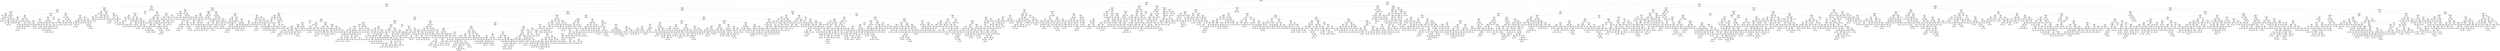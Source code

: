 digraph Tree {
node [shape=box] ;
0 [label="NumberOfContracts <= 1.5\ngini = 0.5\nsamples = 8121\nvalue = [6357, 6427]"] ;
1 [label="Age <= 29.5\ngini = 0.481\nsamples = 4050\nvalue = [2545, 3795]"] ;
0 -> 1 [labeldistance=2.5, labelangle=45, headlabel="True"] ;
2 [label="CustomerValueSegment <= 0.5\ngini = 0.47\nsamples = 3702\nvalue = [2193, 3606]"] ;
1 -> 2 ;
3 [label="ChurnScore <= 2.5\ngini = 0.384\nsamples = 561\nvalue = [226, 647]"] ;
2 -> 3 ;
4 [label="SentimentRating <= 2.5\ngini = 0.259\nsamples = 402\nvalue = [96, 532]"] ;
3 -> 4 ;
5 [label="Products <= 2.5\ngini = 0.179\nsamples = 357\nvalue = [55, 500]"] ;
4 -> 5 ;
6 [label="Available401K <= 0.5\ngini = 0.03\nsamples = 82\nvalue = [2, 128]"] ;
5 -> 6 ;
7 [label="ChurnScore <= 1.5\ngini = 0.053\nsamples = 25\nvalue = [1, 36]"] ;
6 -> 7 ;
8 [label="gini = 0.0\nsamples = 15\nvalue = [0, 21]"] ;
7 -> 8 ;
9 [label="NumberOfContracts <= 0.5\ngini = 0.117\nsamples = 10\nvalue = [1, 15]"] ;
7 -> 9 ;
10 [label="Age <= 3.0\ngini = 0.245\nsamples = 5\nvalue = [1, 6]"] ;
9 -> 10 ;
11 [label="MaritalStatus <= 0.5\ngini = 0.5\nsamples = 2\nvalue = [1, 1]"] ;
10 -> 11 ;
12 [label="gini = 0.0\nsamples = 1\nvalue = [0, 1]"] ;
11 -> 12 ;
13 [label="gini = 0.0\nsamples = 1\nvalue = [1, 0]"] ;
11 -> 13 ;
14 [label="gini = 0.0\nsamples = 3\nvalue = [0, 5]"] ;
10 -> 14 ;
15 [label="gini = 0.0\nsamples = 5\nvalue = [0, 9]"] ;
9 -> 15 ;
16 [label="EstimatedYearlyIncome <= 8.5\ngini = 0.021\nsamples = 57\nvalue = [1, 92]"] ;
6 -> 16 ;
17 [label="Age <= 11.5\ngini = 0.042\nsamples = 29\nvalue = [1, 46]"] ;
16 -> 17 ;
18 [label="gini = 0.0\nsamples = 17\nvalue = [0, 29]"] ;
17 -> 18 ;
19 [label="MaritalStatus <= 0.5\ngini = 0.105\nsamples = 12\nvalue = [1, 17]"] ;
17 -> 19 ;
20 [label="Gender <= 0.5\ngini = 0.133\nsamples = 9\nvalue = [1, 13]"] ;
19 -> 20 ;
21 [label="gini = 0.0\nsamples = 4\nvalue = [0, 4]"] ;
20 -> 21 ;
22 [label="CallActivity <= 3.5\ngini = 0.18\nsamples = 5\nvalue = [1, 9]"] ;
20 -> 22 ;
23 [label="gini = 0.0\nsamples = 1\nvalue = [0, 2]"] ;
22 -> 23 ;
24 [label="SentimentRating <= 1.5\ngini = 0.219\nsamples = 4\nvalue = [1, 7]"] ;
22 -> 24 ;
25 [label="gini = 0.278\nsamples = 3\nvalue = [1, 5]"] ;
24 -> 25 ;
26 [label="gini = 0.0\nsamples = 1\nvalue = [0, 2]"] ;
24 -> 26 ;
27 [label="gini = 0.0\nsamples = 3\nvalue = [0, 4]"] ;
19 -> 27 ;
28 [label="gini = 0.0\nsamples = 28\nvalue = [0, 46]"] ;
16 -> 28 ;
29 [label="MaritalStatus <= 0.5\ngini = 0.218\nsamples = 275\nvalue = [53, 372]"] ;
5 -> 29 ;
30 [label="NumberOfContracts <= 0.5\ngini = 0.352\nsamples = 137\nvalue = [47, 159]"] ;
29 -> 30 ;
31 [label="Gender <= 0.5\ngini = 0.193\nsamples = 54\nvalue = [9, 74]"] ;
30 -> 31 ;
32 [label="Available401K <= 0.5\ngini = 0.249\nsamples = 28\nvalue = [7, 41]"] ;
31 -> 32 ;
33 [label="Age <= 2.5\ngini = 0.105\nsamples = 11\nvalue = [1, 17]"] ;
32 -> 33 ;
34 [label="gini = 0.0\nsamples = 5\nvalue = [0, 8]"] ;
33 -> 34 ;
35 [label="Age <= 3.5\ngini = 0.18\nsamples = 6\nvalue = [1, 9]"] ;
33 -> 35 ;
36 [label="gini = 0.278\nsamples = 3\nvalue = [1, 5]"] ;
35 -> 36 ;
37 [label="gini = 0.0\nsamples = 3\nvalue = [0, 4]"] ;
35 -> 37 ;
38 [label="CallActivity <= 2.0\ngini = 0.32\nsamples = 17\nvalue = [6, 24]"] ;
32 -> 38 ;
39 [label="Products <= 3.5\ngini = 0.42\nsamples = 11\nvalue = [6, 14]"] ;
38 -> 39 ;
40 [label="gini = 0.0\nsamples = 1\nvalue = [0, 1]"] ;
39 -> 40 ;
41 [label="CallActivity <= 0.5\ngini = 0.432\nsamples = 10\nvalue = [6, 13]"] ;
39 -> 41 ;
42 [label="gini = 0.0\nsamples = 3\nvalue = [0, 5]"] ;
41 -> 42 ;
43 [label="Age <= 0.5\ngini = 0.49\nsamples = 7\nvalue = [6, 8]"] ;
41 -> 43 ;
44 [label="gini = 0.0\nsamples = 1\nvalue = [1, 0]"] ;
43 -> 44 ;
45 [label="Age <= 2.5\ngini = 0.473\nsamples = 6\nvalue = [5, 8]"] ;
43 -> 45 ;
46 [label="Age <= 1.5\ngini = 0.278\nsamples = 4\nvalue = [1, 5]"] ;
45 -> 46 ;
47 [label="gini = 0.5\nsamples = 2\nvalue = [1, 1]"] ;
46 -> 47 ;
48 [label="gini = 0.0\nsamples = 2\nvalue = [0, 4]"] ;
46 -> 48 ;
49 [label="gini = 0.49\nsamples = 2\nvalue = [4, 3]"] ;
45 -> 49 ;
50 [label="gini = 0.0\nsamples = 6\nvalue = [0, 10]"] ;
38 -> 50 ;
51 [label="Available401K <= 0.5\ngini = 0.108\nsamples = 26\nvalue = [2, 33]"] ;
31 -> 51 ;
52 [label="EstimatedYearlyIncome <= 9.0\ngini = 0.219\nsamples = 6\nvalue = [1, 7]"] ;
51 -> 52 ;
53 [label="gini = 0.0\nsamples = 5\nvalue = [0, 7]"] ;
52 -> 53 ;
54 [label="gini = 0.0\nsamples = 1\nvalue = [1, 0]"] ;
52 -> 54 ;
55 [label="Products <= 3.5\ngini = 0.071\nsamples = 20\nvalue = [1, 26]"] ;
51 -> 55 ;
56 [label="gini = 0.0\nsamples = 1\nvalue = [0, 1]"] ;
55 -> 56 ;
57 [label="ChurnScore <= 0.5\ngini = 0.074\nsamples = 19\nvalue = [1, 25]"] ;
55 -> 57 ;
58 [label="CallActivity <= 0.5\ngini = 0.105\nsamples = 13\nvalue = [1, 17]"] ;
57 -> 58 ;
59 [label="gini = 0.0\nsamples = 2\nvalue = [0, 2]"] ;
58 -> 59 ;
60 [label="Age <= 2.5\ngini = 0.117\nsamples = 11\nvalue = [1, 15]"] ;
58 -> 60 ;
61 [label="Age <= 1.5\ngini = 0.245\nsamples = 5\nvalue = [1, 6]"] ;
60 -> 61 ;
62 [label="gini = 0.0\nsamples = 1\nvalue = [0, 1]"] ;
61 -> 62 ;
63 [label="gini = 0.278\nsamples = 4\nvalue = [1, 5]"] ;
61 -> 63 ;
64 [label="gini = 0.0\nsamples = 6\nvalue = [0, 9]"] ;
60 -> 64 ;
65 [label="gini = 0.0\nsamples = 6\nvalue = [0, 8]"] ;
57 -> 65 ;
66 [label="Age <= 18.5\ngini = 0.427\nsamples = 83\nvalue = [38, 85]"] ;
30 -> 66 ;
67 [label="CallActivity <= 0.5\ngini = 0.478\nsamples = 55\nvalue = [32, 49]"] ;
66 -> 67 ;
68 [label="Available401K <= 0.5\ngini = 0.498\nsamples = 21\nvalue = [15, 17]"] ;
67 -> 68 ;
69 [label="ChurnScore <= 0.5\ngini = 0.475\nsamples = 11\nvalue = [11, 7]"] ;
68 -> 69 ;
70 [label="Age <= 1.5\ngini = 0.49\nsamples = 7\nvalue = [8, 6]"] ;
69 -> 70 ;
71 [label="Gender <= 0.5\ngini = 0.48\nsamples = 6\nvalue = [4, 6]"] ;
70 -> 71 ;
72 [label="gini = 0.49\nsamples = 5\nvalue = [4, 3]"] ;
71 -> 72 ;
73 [label="gini = 0.0\nsamples = 1\nvalue = [0, 3]"] ;
71 -> 73 ;
74 [label="gini = 0.0\nsamples = 1\nvalue = [4, 0]"] ;
70 -> 74 ;
75 [label="ChurnScore <= 1.5\ngini = 0.375\nsamples = 4\nvalue = [3, 1]"] ;
69 -> 75 ;
76 [label="gini = 0.0\nsamples = 1\nvalue = [1, 0]"] ;
75 -> 76 ;
77 [label="Age <= 2.5\ngini = 0.444\nsamples = 3\nvalue = [2, 1]"] ;
75 -> 77 ;
78 [label="gini = 0.0\nsamples = 1\nvalue = [1, 0]"] ;
77 -> 78 ;
79 [label="Age <= 3.5\ngini = 0.5\nsamples = 2\nvalue = [1, 1]"] ;
77 -> 79 ;
80 [label="gini = 0.0\nsamples = 1\nvalue = [0, 1]"] ;
79 -> 80 ;
81 [label="gini = 0.0\nsamples = 1\nvalue = [1, 0]"] ;
79 -> 81 ;
82 [label="Age <= 2.5\ngini = 0.408\nsamples = 10\nvalue = [4, 10]"] ;
68 -> 82 ;
83 [label="ChurnScore <= 1.0\ngini = 0.32\nsamples = 7\nvalue = [2, 8]"] ;
82 -> 83 ;
84 [label="gini = 0.0\nsamples = 2\nvalue = [0, 3]"] ;
83 -> 84 ;
85 [label="Gender <= 0.5\ngini = 0.408\nsamples = 5\nvalue = [2, 5]"] ;
83 -> 85 ;
86 [label="gini = 0.0\nsamples = 1\nvalue = [0, 2]"] ;
85 -> 86 ;
87 [label="Age <= 1.5\ngini = 0.48\nsamples = 4\nvalue = [2, 3]"] ;
85 -> 87 ;
88 [label="gini = 0.375\nsamples = 3\nvalue = [1, 3]"] ;
87 -> 88 ;
89 [label="gini = 0.0\nsamples = 1\nvalue = [1, 0]"] ;
87 -> 89 ;
90 [label="ChurnScore <= 1.5\ngini = 0.5\nsamples = 3\nvalue = [2, 2]"] ;
82 -> 90 ;
91 [label="gini = 0.0\nsamples = 1\nvalue = [1, 0]"] ;
90 -> 91 ;
92 [label="gini = 0.444\nsamples = 2\nvalue = [1, 2]"] ;
90 -> 92 ;
93 [label="Age <= 15.0\ngini = 0.453\nsamples = 34\nvalue = [17, 32]"] ;
67 -> 93 ;
94 [label="ChurnScore <= 1.0\ngini = 0.327\nsamples = 24\nvalue = [7, 27]"] ;
93 -> 94 ;
95 [label="gini = 0.0\nsamples = 5\nvalue = [0, 7]"] ;
94 -> 95 ;
96 [label="Products <= 3.5\ngini = 0.384\nsamples = 19\nvalue = [7, 20]"] ;
94 -> 96 ;
97 [label="Available401K <= 0.5\ngini = 0.444\nsamples = 5\nvalue = [2, 4]"] ;
96 -> 97 ;
98 [label="gini = 0.0\nsamples = 1\nvalue = [0, 1]"] ;
97 -> 98 ;
99 [label="Age <= 2.0\ngini = 0.48\nsamples = 4\nvalue = [2, 3]"] ;
97 -> 99 ;
100 [label="Gender <= 0.5\ngini = 0.5\nsamples = 3\nvalue = [2, 2]"] ;
99 -> 100 ;
101 [label="gini = 0.444\nsamples = 2\nvalue = [2, 1]"] ;
100 -> 101 ;
102 [label="gini = 0.0\nsamples = 1\nvalue = [0, 1]"] ;
100 -> 102 ;
103 [label="gini = 0.0\nsamples = 1\nvalue = [0, 1]"] ;
99 -> 103 ;
104 [label="Available401K <= 0.5\ngini = 0.363\nsamples = 14\nvalue = [5, 16]"] ;
96 -> 104 ;
105 [label="gini = 0.0\nsamples = 4\nvalue = [0, 6]"] ;
104 -> 105 ;
106 [label="Age <= 13.5\ngini = 0.444\nsamples = 10\nvalue = [5, 10]"] ;
104 -> 106 ;
107 [label="Gender <= 0.5\ngini = 0.459\nsamples = 9\nvalue = [5, 9]"] ;
106 -> 107 ;
108 [label="Age <= 12.5\ngini = 0.278\nsamples = 4\nvalue = [1, 5]"] ;
107 -> 108 ;
109 [label="gini = 0.0\nsamples = 2\nvalue = [0, 3]"] ;
108 -> 109 ;
110 [label="gini = 0.444\nsamples = 2\nvalue = [1, 2]"] ;
108 -> 110 ;
111 [label="Age <= 12.5\ngini = 0.5\nsamples = 5\nvalue = [4, 4]"] ;
107 -> 111 ;
112 [label="gini = 0.0\nsamples = 1\nvalue = [2, 0]"] ;
111 -> 112 ;
113 [label="gini = 0.444\nsamples = 4\nvalue = [2, 4]"] ;
111 -> 113 ;
114 [label="gini = 0.0\nsamples = 1\nvalue = [0, 1]"] ;
106 -> 114 ;
115 [label="Available401K <= 0.5\ngini = 0.444\nsamples = 10\nvalue = [10, 5]"] ;
93 -> 115 ;
116 [label="gini = 0.0\nsamples = 2\nvalue = [2, 0]"] ;
115 -> 116 ;
117 [label="EstimatedYearlyIncome <= 6.5\ngini = 0.473\nsamples = 8\nvalue = [8, 5]"] ;
115 -> 117 ;
118 [label="ChurnScore <= 1.0\ngini = 0.397\nsamples = 7\nvalue = [8, 3]"] ;
117 -> 118 ;
119 [label="SentimentRating <= 0.5\ngini = 0.5\nsamples = 4\nvalue = [3, 3]"] ;
118 -> 119 ;
120 [label="gini = 0.0\nsamples = 3\nvalue = [3, 0]"] ;
119 -> 120 ;
121 [label="gini = 0.0\nsamples = 1\nvalue = [0, 3]"] ;
119 -> 121 ;
122 [label="gini = 0.0\nsamples = 3\nvalue = [5, 0]"] ;
118 -> 122 ;
123 [label="gini = 0.0\nsamples = 1\nvalue = [0, 2]"] ;
117 -> 123 ;
124 [label="Age <= 21.5\ngini = 0.245\nsamples = 28\nvalue = [6, 36]"] ;
66 -> 124 ;
125 [label="gini = 0.0\nsamples = 20\nvalue = [0, 32]"] ;
124 -> 125 ;
126 [label="Age <= 22.5\ngini = 0.48\nsamples = 8\nvalue = [6, 4]"] ;
124 -> 126 ;
127 [label="ChurnScore <= 1.5\ngini = 0.32\nsamples = 3\nvalue = [4, 1]"] ;
126 -> 127 ;
128 [label="gini = 0.0\nsamples = 1\nvalue = [2, 0]"] ;
127 -> 128 ;
129 [label="EstimatedYearlyIncome <= 9.0\ngini = 0.444\nsamples = 2\nvalue = [2, 1]"] ;
127 -> 129 ;
130 [label="gini = 0.0\nsamples = 1\nvalue = [0, 1]"] ;
129 -> 130 ;
131 [label="gini = 0.0\nsamples = 1\nvalue = [2, 0]"] ;
129 -> 131 ;
132 [label="CallActivity <= 3.5\ngini = 0.48\nsamples = 5\nvalue = [2, 3]"] ;
126 -> 132 ;
133 [label="gini = 0.0\nsamples = 2\nvalue = [0, 2]"] ;
132 -> 133 ;
134 [label="Gender <= 0.5\ngini = 0.444\nsamples = 3\nvalue = [2, 1]"] ;
132 -> 134 ;
135 [label="gini = 0.0\nsamples = 1\nvalue = [0, 1]"] ;
134 -> 135 ;
136 [label="gini = 0.0\nsamples = 2\nvalue = [2, 0]"] ;
134 -> 136 ;
137 [label="Available401K <= 0.5\ngini = 0.053\nsamples = 138\nvalue = [6, 213]"] ;
29 -> 137 ;
138 [label="CallActivity <= 2.5\ngini = 0.017\nsamples = 72\nvalue = [1, 117]"] ;
137 -> 138 ;
139 [label="gini = 0.0\nsamples = 39\nvalue = [0, 66]"] ;
138 -> 139 ;
140 [label="SentimentRating <= 1.5\ngini = 0.038\nsamples = 33\nvalue = [1, 51]"] ;
138 -> 140 ;
141 [label="gini = 0.0\nsamples = 24\nvalue = [0, 38]"] ;
140 -> 141 ;
142 [label="Gender <= 0.5\ngini = 0.133\nsamples = 9\nvalue = [1, 13]"] ;
140 -> 142 ;
143 [label="gini = 0.0\nsamples = 5\nvalue = [0, 7]"] ;
142 -> 143 ;
144 [label="ChurnScore <= 1.0\ngini = 0.245\nsamples = 4\nvalue = [1, 6]"] ;
142 -> 144 ;
145 [label="gini = 0.0\nsamples = 1\nvalue = [0, 2]"] ;
144 -> 145 ;
146 [label="WebActivity <= 1.0\ngini = 0.32\nsamples = 3\nvalue = [1, 4]"] ;
144 -> 146 ;
147 [label="gini = 0.0\nsamples = 1\nvalue = [0, 1]"] ;
146 -> 147 ;
148 [label="gini = 0.375\nsamples = 2\nvalue = [1, 3]"] ;
146 -> 148 ;
149 [label="Age <= 3.5\ngini = 0.094\nsamples = 66\nvalue = [5, 96]"] ;
137 -> 149 ;
150 [label="Age <= 2.5\ngini = 0.238\nsamples = 19\nvalue = [4, 25]"] ;
149 -> 150 ;
151 [label="CallActivity <= 0.5\ngini = 0.188\nsamples = 10\nvalue = [2, 17]"] ;
150 -> 151 ;
152 [label="Gender <= 0.5\ngini = 0.142\nsamples = 7\nvalue = [1, 12]"] ;
151 -> 152 ;
153 [label="gini = 0.0\nsamples = 1\nvalue = [0, 1]"] ;
152 -> 153 ;
154 [label="Products <= 3.5\ngini = 0.153\nsamples = 6\nvalue = [1, 11]"] ;
152 -> 154 ;
155 [label="ChurnScore <= 0.5\ngini = 0.165\nsamples = 5\nvalue = [1, 10]"] ;
154 -> 155 ;
156 [label="gini = 0.0\nsamples = 2\nvalue = [0, 3]"] ;
155 -> 156 ;
157 [label="gini = 0.219\nsamples = 3\nvalue = [1, 7]"] ;
155 -> 157 ;
158 [label="gini = 0.0\nsamples = 1\nvalue = [0, 1]"] ;
154 -> 158 ;
159 [label="Gender <= 0.5\ngini = 0.278\nsamples = 3\nvalue = [1, 5]"] ;
151 -> 159 ;
160 [label="gini = 0.0\nsamples = 1\nvalue = [1, 0]"] ;
159 -> 160 ;
161 [label="gini = 0.0\nsamples = 2\nvalue = [0, 5]"] ;
159 -> 161 ;
162 [label="Gender <= 0.5\ngini = 0.32\nsamples = 9\nvalue = [2, 8]"] ;
150 -> 162 ;
163 [label="gini = 0.0\nsamples = 4\nvalue = [0, 4]"] ;
162 -> 163 ;
164 [label="NumberOfContracts <= 0.5\ngini = 0.444\nsamples = 5\nvalue = [2, 4]"] ;
162 -> 164 ;
165 [label="gini = 0.444\nsamples = 2\nvalue = [2, 1]"] ;
164 -> 165 ;
166 [label="gini = 0.0\nsamples = 3\nvalue = [0, 3]"] ;
164 -> 166 ;
167 [label="WebActivity <= 1.0\ngini = 0.027\nsamples = 47\nvalue = [1, 71]"] ;
149 -> 167 ;
168 [label="gini = 0.0\nsamples = 31\nvalue = [0, 43]"] ;
167 -> 168 ;
169 [label="ChurnScore <= 1.0\ngini = 0.067\nsamples = 16\nvalue = [1, 28]"] ;
167 -> 169 ;
170 [label="Age <= 13.5\ngini = 0.087\nsamples = 10\nvalue = [1, 21]"] ;
169 -> 170 ;
171 [label="Age <= 12.5\ngini = 0.124\nsamples = 8\nvalue = [1, 14]"] ;
170 -> 171 ;
172 [label="gini = 0.0\nsamples = 2\nvalue = [0, 5]"] ;
171 -> 172 ;
173 [label="Gender <= 0.5\ngini = 0.18\nsamples = 6\nvalue = [1, 9]"] ;
171 -> 173 ;
174 [label="gini = 0.0\nsamples = 3\nvalue = [0, 7]"] ;
173 -> 174 ;
175 [label="CallActivity <= 3.5\ngini = 0.444\nsamples = 3\nvalue = [1, 2]"] ;
173 -> 175 ;
176 [label="gini = 0.5\nsamples = 2\nvalue = [1, 1]"] ;
175 -> 176 ;
177 [label="gini = 0.0\nsamples = 1\nvalue = [0, 1]"] ;
175 -> 177 ;
178 [label="gini = 0.0\nsamples = 2\nvalue = [0, 7]"] ;
170 -> 178 ;
179 [label="gini = 0.0\nsamples = 6\nvalue = [0, 7]"] ;
169 -> 179 ;
180 [label="EstimatedYearlyIncome <= 6.0\ngini = 0.492\nsamples = 45\nvalue = [41, 32]"] ;
4 -> 180 ;
181 [label="Age <= 15.5\ngini = 0.225\nsamples = 15\nvalue = [27, 4]"] ;
180 -> 181 ;
182 [label="gini = 0.0\nsamples = 2\nvalue = [5, 0]"] ;
181 -> 182 ;
183 [label="ChurnScore <= 1.0\ngini = 0.26\nsamples = 13\nvalue = [22, 4]"] ;
181 -> 183 ;
184 [label="Available401K <= 0.5\ngini = 0.1\nsamples = 9\nvalue = [18, 1]"] ;
183 -> 184 ;
185 [label="SentimentRating <= 3.5\ngini = 0.278\nsamples = 4\nvalue = [5, 1]"] ;
184 -> 185 ;
186 [label="Gender <= 0.5\ngini = 0.444\nsamples = 3\nvalue = [2, 1]"] ;
185 -> 186 ;
187 [label="gini = 0.0\nsamples = 1\nvalue = [1, 0]"] ;
186 -> 187 ;
188 [label="gini = 0.5\nsamples = 2\nvalue = [1, 1]"] ;
186 -> 188 ;
189 [label="gini = 0.0\nsamples = 1\nvalue = [3, 0]"] ;
185 -> 189 ;
190 [label="gini = 0.0\nsamples = 5\nvalue = [13, 0]"] ;
184 -> 190 ;
191 [label="Gender <= 0.5\ngini = 0.49\nsamples = 4\nvalue = [4, 3]"] ;
183 -> 191 ;
192 [label="gini = 0.0\nsamples = 1\nvalue = [1, 0]"] ;
191 -> 192 ;
193 [label="Available401K <= 0.5\ngini = 0.5\nsamples = 3\nvalue = [3, 3]"] ;
191 -> 193 ;
194 [label="gini = 0.0\nsamples = 1\nvalue = [2, 0]"] ;
193 -> 194 ;
195 [label="gini = 0.375\nsamples = 2\nvalue = [1, 3]"] ;
193 -> 195 ;
196 [label="EstimatedYearlyIncome <= 7.5\ngini = 0.444\nsamples = 30\nvalue = [14, 28]"] ;
180 -> 196 ;
197 [label="Age <= 11.5\ngini = 0.26\nsamples = 17\nvalue = [4, 22]"] ;
196 -> 197 ;
198 [label="Available401K <= 0.5\ngini = 0.444\nsamples = 8\nvalue = [4, 8]"] ;
197 -> 198 ;
199 [label="Age <= 10.5\ngini = 0.5\nsamples = 2\nvalue = [1, 1]"] ;
198 -> 199 ;
200 [label="gini = 0.0\nsamples = 1\nvalue = [0, 1]"] ;
199 -> 200 ;
201 [label="gini = 0.0\nsamples = 1\nvalue = [1, 0]"] ;
199 -> 201 ;
202 [label="NumberOfContracts <= 0.5\ngini = 0.42\nsamples = 6\nvalue = [3, 7]"] ;
198 -> 202 ;
203 [label="gini = 0.0\nsamples = 1\nvalue = [0, 2]"] ;
202 -> 203 ;
204 [label="MaritalStatus <= 0.5\ngini = 0.469\nsamples = 5\nvalue = [3, 5]"] ;
202 -> 204 ;
205 [label="Gender <= 0.5\ngini = 0.49\nsamples = 4\nvalue = [3, 4]"] ;
204 -> 205 ;
206 [label="gini = 0.5\nsamples = 3\nvalue = [3, 3]"] ;
205 -> 206 ;
207 [label="gini = 0.0\nsamples = 1\nvalue = [0, 1]"] ;
205 -> 207 ;
208 [label="gini = 0.0\nsamples = 1\nvalue = [0, 1]"] ;
204 -> 208 ;
209 [label="gini = 0.0\nsamples = 9\nvalue = [0, 14]"] ;
197 -> 209 ;
210 [label="CallActivity <= 3.5\ngini = 0.469\nsamples = 13\nvalue = [10, 6]"] ;
196 -> 210 ;
211 [label="WebActivity <= 3.5\ngini = 0.48\nsamples = 12\nvalue = [9, 6]"] ;
210 -> 211 ;
212 [label="ChurnScore <= 0.5\ngini = 0.278\nsamples = 5\nvalue = [1, 5]"] ;
211 -> 212 ;
213 [label="gini = 0.0\nsamples = 1\nvalue = [1, 0]"] ;
212 -> 213 ;
214 [label="gini = 0.0\nsamples = 4\nvalue = [0, 5]"] ;
212 -> 214 ;
215 [label="Gender <= 0.5\ngini = 0.198\nsamples = 7\nvalue = [8, 1]"] ;
211 -> 215 ;
216 [label="Age <= 13.5\ngini = 0.278\nsamples = 5\nvalue = [5, 1]"] ;
215 -> 216 ;
217 [label="gini = 0.0\nsamples = 2\nvalue = [2, 0]"] ;
216 -> 217 ;
218 [label="ChurnScore <= 0.5\ngini = 0.375\nsamples = 3\nvalue = [3, 1]"] ;
216 -> 218 ;
219 [label="gini = 0.0\nsamples = 2\nvalue = [3, 0]"] ;
218 -> 219 ;
220 [label="gini = 0.0\nsamples = 1\nvalue = [0, 1]"] ;
218 -> 220 ;
221 [label="gini = 0.0\nsamples = 2\nvalue = [3, 0]"] ;
215 -> 221 ;
222 [label="gini = 0.0\nsamples = 1\nvalue = [1, 0]"] ;
210 -> 222 ;
223 [label="ChurnScore <= 3.5\ngini = 0.498\nsamples = 159\nvalue = [130, 115]"] ;
3 -> 223 ;
224 [label="Products <= 3.5\ngini = 0.5\nsamples = 151\nvalue = [118, 115]"] ;
223 -> 224 ;
225 [label="WebActivity <= 0.5\ngini = 0.493\nsamples = 60\nvalue = [44, 56]"] ;
224 -> 225 ;
226 [label="Available401K <= 0.5\ngini = 0.497\nsamples = 58\nvalue = [44, 52]"] ;
225 -> 226 ;
227 [label="Age <= 19.5\ngini = 0.492\nsamples = 13\nvalue = [9, 7]"] ;
226 -> 227 ;
228 [label="gini = 0.0\nsamples = 2\nvalue = [4, 0]"] ;
227 -> 228 ;
229 [label="EstimatedYearlyIncome <= 5.5\ngini = 0.486\nsamples = 11\nvalue = [5, 7]"] ;
227 -> 229 ;
230 [label="MaritalStatus <= 0.5\ngini = 0.42\nsamples = 9\nvalue = [3, 7]"] ;
229 -> 230 ;
231 [label="Age <= 20.5\ngini = 0.48\nsamples = 4\nvalue = [3, 2]"] ;
230 -> 231 ;
232 [label="Gender <= 0.5\ngini = 0.444\nsamples = 2\nvalue = [2, 1]"] ;
231 -> 232 ;
233 [label="gini = 0.0\nsamples = 1\nvalue = [2, 0]"] ;
232 -> 233 ;
234 [label="gini = 0.0\nsamples = 1\nvalue = [0, 1]"] ;
232 -> 234 ;
235 [label="Gender <= 0.5\ngini = 0.5\nsamples = 2\nvalue = [1, 1]"] ;
231 -> 235 ;
236 [label="gini = 0.0\nsamples = 1\nvalue = [0, 1]"] ;
235 -> 236 ;
237 [label="gini = 0.0\nsamples = 1\nvalue = [1, 0]"] ;
235 -> 237 ;
238 [label="gini = 0.0\nsamples = 5\nvalue = [0, 5]"] ;
230 -> 238 ;
239 [label="gini = 0.0\nsamples = 2\nvalue = [2, 0]"] ;
229 -> 239 ;
240 [label="Age <= 19.5\ngini = 0.492\nsamples = 45\nvalue = [35, 45]"] ;
226 -> 240 ;
241 [label="Gender <= 0.5\ngini = 0.278\nsamples = 8\nvalue = [2, 10]"] ;
240 -> 241 ;
242 [label="gini = 0.0\nsamples = 4\nvalue = [0, 6]"] ;
241 -> 242 ;
243 [label="Age <= 15.5\ngini = 0.444\nsamples = 4\nvalue = [2, 4]"] ;
241 -> 243 ;
244 [label="gini = 0.0\nsamples = 1\nvalue = [2, 0]"] ;
243 -> 244 ;
245 [label="gini = 0.0\nsamples = 3\nvalue = [0, 4]"] ;
243 -> 245 ;
246 [label="Age <= 22.0\ngini = 0.5\nsamples = 37\nvalue = [33, 35]"] ;
240 -> 246 ;
247 [label="CallActivity <= 3.0\ngini = 0.49\nsamples = 26\nvalue = [21, 28]"] ;
246 -> 247 ;
248 [label="Gender <= 0.5\ngini = 0.494\nsamples = 25\nvalue = [21, 26]"] ;
247 -> 248 ;
249 [label="Age <= 20.5\ngini = 0.375\nsamples = 14\nvalue = [7, 21]"] ;
248 -> 249 ;
250 [label="MaritalStatus <= 0.5\ngini = 0.332\nsamples = 8\nvalue = [4, 15]"] ;
249 -> 250 ;
251 [label="gini = 0.5\nsamples = 2\nvalue = [2, 2]"] ;
250 -> 251 ;
252 [label="gini = 0.231\nsamples = 6\nvalue = [2, 13]"] ;
250 -> 252 ;
253 [label="MaritalStatus <= 0.5\ngini = 0.444\nsamples = 6\nvalue = [3, 6]"] ;
249 -> 253 ;
254 [label="gini = 0.375\nsamples = 2\nvalue = [3, 1]"] ;
253 -> 254 ;
255 [label="gini = 0.0\nsamples = 4\nvalue = [0, 5]"] ;
253 -> 255 ;
256 [label="MaritalStatus <= 0.5\ngini = 0.388\nsamples = 11\nvalue = [14, 5]"] ;
248 -> 256 ;
257 [label="Age <= 20.5\ngini = 0.291\nsamples = 10\nvalue = [14, 3]"] ;
256 -> 257 ;
258 [label="gini = 0.142\nsamples = 7\nvalue = [12, 1]"] ;
257 -> 258 ;
259 [label="gini = 0.5\nsamples = 3\nvalue = [2, 2]"] ;
257 -> 259 ;
260 [label="gini = 0.0\nsamples = 1\nvalue = [0, 2]"] ;
256 -> 260 ;
261 [label="gini = 0.0\nsamples = 1\nvalue = [0, 2]"] ;
247 -> 261 ;
262 [label="EstimatedYearlyIncome <= 6.5\ngini = 0.465\nsamples = 11\nvalue = [12, 7]"] ;
246 -> 262 ;
263 [label="Age <= 23.5\ngini = 0.457\nsamples = 9\nvalue = [11, 6]"] ;
262 -> 263 ;
264 [label="gini = 0.0\nsamples = 2\nvalue = [2, 0]"] ;
263 -> 264 ;
265 [label="Gender <= 0.5\ngini = 0.48\nsamples = 7\nvalue = [9, 6]"] ;
263 -> 265 ;
266 [label="Age <= 24.5\ngini = 0.49\nsamples = 3\nvalue = [3, 4]"] ;
265 -> 266 ;
267 [label="MaritalStatus <= 0.5\ngini = 0.48\nsamples = 2\nvalue = [3, 2]"] ;
266 -> 267 ;
268 [label="gini = 0.0\nsamples = 1\nvalue = [0, 2]"] ;
267 -> 268 ;
269 [label="gini = 0.0\nsamples = 1\nvalue = [3, 0]"] ;
267 -> 269 ;
270 [label="gini = 0.0\nsamples = 1\nvalue = [0, 2]"] ;
266 -> 270 ;
271 [label="Age <= 24.5\ngini = 0.375\nsamples = 4\nvalue = [6, 2]"] ;
265 -> 271 ;
272 [label="MaritalStatus <= 0.5\ngini = 0.444\nsamples = 3\nvalue = [4, 2]"] ;
271 -> 272 ;
273 [label="gini = 0.5\nsamples = 2\nvalue = [2, 2]"] ;
272 -> 273 ;
274 [label="gini = 0.0\nsamples = 1\nvalue = [2, 0]"] ;
272 -> 274 ;
275 [label="gini = 0.0\nsamples = 1\nvalue = [2, 0]"] ;
271 -> 275 ;
276 [label="Age <= 24.5\ngini = 0.5\nsamples = 2\nvalue = [1, 1]"] ;
262 -> 276 ;
277 [label="gini = 0.0\nsamples = 1\nvalue = [0, 1]"] ;
276 -> 277 ;
278 [label="gini = 0.0\nsamples = 1\nvalue = [1, 0]"] ;
276 -> 278 ;
279 [label="gini = 0.0\nsamples = 2\nvalue = [0, 4]"] ;
225 -> 279 ;
280 [label="Age <= 18.5\ngini = 0.494\nsamples = 91\nvalue = [74, 59]"] ;
224 -> 280 ;
281 [label="CallActivity <= 3.5\ngini = 0.477\nsamples = 71\nvalue = [65, 42]"] ;
280 -> 281 ;
282 [label="Available401K <= 0.5\ngini = 0.483\nsamples = 68\nvalue = [61, 42]"] ;
281 -> 282 ;
283 [label="CallActivity <= 2.5\ngini = 0.491\nsamples = 32\nvalue = [26, 20]"] ;
282 -> 283 ;
284 [label="gini = 0.0\nsamples = 2\nvalue = [4, 0]"] ;
283 -> 284 ;
285 [label="SentimentRating <= 2.5\ngini = 0.499\nsamples = 30\nvalue = [22, 20]"] ;
283 -> 285 ;
286 [label="EstimatedYearlyIncome <= 5.5\ngini = 0.5\nsamples = 29\nvalue = [21, 20]"] ;
285 -> 286 ;
287 [label="gini = 0.0\nsamples = 1\nvalue = [0, 1]"] ;
286 -> 287 ;
288 [label="Age <= 17.5\ngini = 0.499\nsamples = 28\nvalue = [21, 19]"] ;
286 -> 288 ;
289 [label="EstimatedYearlyIncome <= 7.5\ngini = 0.499\nsamples = 21\nvalue = [15, 16]"] ;
288 -> 289 ;
290 [label="Gender <= 0.5\ngini = 0.498\nsamples = 20\nvalue = [14, 16]"] ;
289 -> 290 ;
291 [label="Age <= 14.5\ngini = 0.459\nsamples = 7\nvalue = [5, 9]"] ;
290 -> 291 ;
292 [label="gini = 0.0\nsamples = 2\nvalue = [0, 4]"] ;
291 -> 292 ;
293 [label="Age <= 16.5\ngini = 0.5\nsamples = 5\nvalue = [5, 5]"] ;
291 -> 293 ;
294 [label="gini = 0.5\nsamples = 3\nvalue = [3, 3]"] ;
293 -> 294 ;
295 [label="gini = 0.5\nsamples = 2\nvalue = [2, 2]"] ;
293 -> 295 ;
296 [label="Age <= 14.5\ngini = 0.492\nsamples = 13\nvalue = [9, 7]"] ;
290 -> 296 ;
297 [label="gini = 0.0\nsamples = 2\nvalue = [4, 0]"] ;
296 -> 297 ;
298 [label="Age <= 16.5\ngini = 0.486\nsamples = 11\nvalue = [5, 7]"] ;
296 -> 298 ;
299 [label="gini = 0.48\nsamples = 5\nvalue = [2, 3]"] ;
298 -> 299 ;
300 [label="gini = 0.49\nsamples = 6\nvalue = [3, 4]"] ;
298 -> 300 ;
301 [label="gini = 0.0\nsamples = 1\nvalue = [1, 0]"] ;
289 -> 301 ;
302 [label="Gender <= 0.5\ngini = 0.444\nsamples = 7\nvalue = [6, 3]"] ;
288 -> 302 ;
303 [label="gini = 0.444\nsamples = 5\nvalue = [4, 2]"] ;
302 -> 303 ;
304 [label="gini = 0.444\nsamples = 2\nvalue = [2, 1]"] ;
302 -> 304 ;
305 [label="gini = 0.0\nsamples = 1\nvalue = [1, 0]"] ;
285 -> 305 ;
306 [label="Age <= 17.5\ngini = 0.474\nsamples = 36\nvalue = [35, 22]"] ;
282 -> 306 ;
307 [label="WebActivity <= 1.5\ngini = 0.454\nsamples = 29\nvalue = [30, 16]"] ;
306 -> 307 ;
308 [label="MaritalStatus <= 0.5\ngini = 0.469\nsamples = 24\nvalue = [25, 15]"] ;
307 -> 308 ;
309 [label="gini = 0.0\nsamples = 1\nvalue = [3, 0]"] ;
308 -> 309 ;
310 [label="Gender <= 0.5\ngini = 0.482\nsamples = 23\nvalue = [22, 15]"] ;
308 -> 310 ;
311 [label="EstimatedYearlyIncome <= 7.5\ngini = 0.476\nsamples = 13\nvalue = [14, 9]"] ;
310 -> 311 ;
312 [label="CallActivity <= 2.5\ngini = 0.483\nsamples = 12\nvalue = [13, 9]"] ;
311 -> 312 ;
313 [label="gini = 0.444\nsamples = 2\nvalue = [2, 1]"] ;
312 -> 313 ;
314 [label="Age <= 14.0\ngini = 0.488\nsamples = 10\nvalue = [11, 8]"] ;
312 -> 314 ;
315 [label="gini = 0.278\nsamples = 2\nvalue = [5, 1]"] ;
314 -> 315 ;
316 [label="Age <= 16.5\ngini = 0.497\nsamples = 8\nvalue = [6, 7]"] ;
314 -> 316 ;
317 [label="Age <= 15.5\ngini = 0.375\nsamples = 3\nvalue = [1, 3]"] ;
316 -> 317 ;
318 [label="gini = 0.0\nsamples = 1\nvalue = [0, 1]"] ;
317 -> 318 ;
319 [label="gini = 0.444\nsamples = 2\nvalue = [1, 2]"] ;
317 -> 319 ;
320 [label="gini = 0.494\nsamples = 5\nvalue = [5, 4]"] ;
316 -> 320 ;
321 [label="gini = 0.0\nsamples = 1\nvalue = [1, 0]"] ;
311 -> 321 ;
322 [label="Age <= 16.5\ngini = 0.49\nsamples = 10\nvalue = [8, 6]"] ;
310 -> 322 ;
323 [label="Age <= 14.5\ngini = 0.494\nsamples = 7\nvalue = [4, 5]"] ;
322 -> 323 ;
324 [label="gini = 0.444\nsamples = 3\nvalue = [1, 2]"] ;
323 -> 324 ;
325 [label="CallActivity <= 2.5\ngini = 0.5\nsamples = 4\nvalue = [3, 3]"] ;
323 -> 325 ;
326 [label="gini = 0.0\nsamples = 1\nvalue = [0, 1]"] ;
325 -> 326 ;
327 [label="gini = 0.48\nsamples = 3\nvalue = [3, 2]"] ;
325 -> 327 ;
328 [label="gini = 0.32\nsamples = 3\nvalue = [4, 1]"] ;
322 -> 328 ;
329 [label="Age <= 15.5\ngini = 0.278\nsamples = 5\nvalue = [5, 1]"] ;
307 -> 329 ;
330 [label="gini = 0.0\nsamples = 1\nvalue = [0, 1]"] ;
329 -> 330 ;
331 [label="gini = 0.0\nsamples = 4\nvalue = [5, 0]"] ;
329 -> 331 ;
332 [label="Gender <= 0.5\ngini = 0.496\nsamples = 7\nvalue = [5, 6]"] ;
306 -> 332 ;
333 [label="MaritalStatus <= 0.5\ngini = 0.48\nsamples = 3\nvalue = [3, 2]"] ;
332 -> 333 ;
334 [label="gini = 0.0\nsamples = 1\nvalue = [0, 1]"] ;
333 -> 334 ;
335 [label="gini = 0.375\nsamples = 2\nvalue = [3, 1]"] ;
333 -> 335 ;
336 [label="EstimatedYearlyIncome <= 5.5\ngini = 0.444\nsamples = 4\nvalue = [2, 4]"] ;
332 -> 336 ;
337 [label="WebActivity <= 2.5\ngini = 0.375\nsamples = 2\nvalue = [1, 3]"] ;
336 -> 337 ;
338 [label="gini = 0.0\nsamples = 1\nvalue = [0, 3]"] ;
337 -> 338 ;
339 [label="gini = 0.0\nsamples = 1\nvalue = [1, 0]"] ;
337 -> 339 ;
340 [label="gini = 0.5\nsamples = 2\nvalue = [1, 1]"] ;
336 -> 340 ;
341 [label="gini = 0.0\nsamples = 3\nvalue = [4, 0]"] ;
281 -> 341 ;
342 [label="SentimentRating <= 1.5\ngini = 0.453\nsamples = 20\nvalue = [9, 17]"] ;
280 -> 342 ;
343 [label="Available401K <= 0.5\ngini = 0.375\nsamples = 12\nvalue = [4, 12]"] ;
342 -> 343 ;
344 [label="EstimatedYearlyIncome <= 6.5\ngini = 0.375\nsamples = 3\nvalue = [3, 1]"] ;
343 -> 344 ;
345 [label="gini = 0.0\nsamples = 1\nvalue = [0, 1]"] ;
344 -> 345 ;
346 [label="gini = 0.0\nsamples = 2\nvalue = [3, 0]"] ;
344 -> 346 ;
347 [label="EstimatedYearlyIncome <= 6.5\ngini = 0.153\nsamples = 9\nvalue = [1, 11]"] ;
343 -> 347 ;
348 [label="gini = 0.0\nsamples = 7\nvalue = [0, 9]"] ;
347 -> 348 ;
349 [label="Gender <= 0.5\ngini = 0.444\nsamples = 2\nvalue = [1, 2]"] ;
347 -> 349 ;
350 [label="gini = 0.0\nsamples = 1\nvalue = [0, 2]"] ;
349 -> 350 ;
351 [label="gini = 0.0\nsamples = 1\nvalue = [1, 0]"] ;
349 -> 351 ;
352 [label="MaritalStatus <= 0.5\ngini = 0.5\nsamples = 8\nvalue = [5, 5]"] ;
342 -> 352 ;
353 [label="gini = 0.0\nsamples = 3\nvalue = [5, 0]"] ;
352 -> 353 ;
354 [label="gini = 0.0\nsamples = 5\nvalue = [0, 5]"] ;
352 -> 354 ;
355 [label="gini = 0.0\nsamples = 8\nvalue = [12, 0]"] ;
223 -> 355 ;
356 [label="Age <= 6.5\ngini = 0.48\nsamples = 3141\nvalue = [1967, 2959]"] ;
2 -> 356 ;
357 [label="NumberOfContracts <= 0.5\ngini = 0.421\nsamples = 309\nvalue = [335, 144]"] ;
356 -> 357 ;
358 [label="CallActivity <= 1.5\ngini = 0.422\nsamples = 27\nvalue = [13, 30]"] ;
357 -> 358 ;
359 [label="MaritalStatus <= 0.5\ngini = 0.298\nsamples = 13\nvalue = [4, 18]"] ;
358 -> 359 ;
360 [label="gini = 0.0\nsamples = 7\nvalue = [0, 12]"] ;
359 -> 360 ;
361 [label="Available401K <= 0.5\ngini = 0.48\nsamples = 6\nvalue = [4, 6]"] ;
359 -> 361 ;
362 [label="gini = 0.0\nsamples = 1\nvalue = [0, 1]"] ;
361 -> 362 ;
363 [label="Gender <= 0.5\ngini = 0.494\nsamples = 5\nvalue = [4, 5]"] ;
361 -> 363 ;
364 [label="ChurnScore <= 0.5\ngini = 0.375\nsamples = 3\nvalue = [1, 3]"] ;
363 -> 364 ;
365 [label="gini = 0.0\nsamples = 1\nvalue = [1, 0]"] ;
364 -> 365 ;
366 [label="gini = 0.0\nsamples = 2\nvalue = [0, 3]"] ;
364 -> 366 ;
367 [label="Age <= 5.5\ngini = 0.48\nsamples = 2\nvalue = [3, 2]"] ;
363 -> 367 ;
368 [label="gini = 0.0\nsamples = 1\nvalue = [3, 0]"] ;
367 -> 368 ;
369 [label="gini = 0.0\nsamples = 1\nvalue = [0, 2]"] ;
367 -> 369 ;
370 [label="Available401K <= 0.5\ngini = 0.49\nsamples = 14\nvalue = [9, 12]"] ;
358 -> 370 ;
371 [label="gini = 0.0\nsamples = 1\nvalue = [0, 1]"] ;
370 -> 371 ;
372 [label="ChurnScore <= 0.5\ngini = 0.495\nsamples = 13\nvalue = [9, 11]"] ;
370 -> 372 ;
373 [label="WebActivity <= 2.5\ngini = 0.245\nsamples = 5\nvalue = [6, 1]"] ;
372 -> 373 ;
374 [label="Gender <= 0.5\ngini = 0.278\nsamples = 4\nvalue = [5, 1]"] ;
373 -> 374 ;
375 [label="Age <= 5.5\ngini = 0.444\nsamples = 2\nvalue = [2, 1]"] ;
374 -> 375 ;
376 [label="gini = 0.0\nsamples = 1\nvalue = [2, 0]"] ;
375 -> 376 ;
377 [label="gini = 0.0\nsamples = 1\nvalue = [0, 1]"] ;
375 -> 377 ;
378 [label="gini = 0.0\nsamples = 2\nvalue = [3, 0]"] ;
374 -> 378 ;
379 [label="gini = 0.0\nsamples = 1\nvalue = [1, 0]"] ;
373 -> 379 ;
380 [label="Age <= 5.5\ngini = 0.355\nsamples = 8\nvalue = [3, 10]"] ;
372 -> 380 ;
381 [label="gini = 0.0\nsamples = 3\nvalue = [0, 5]"] ;
380 -> 381 ;
382 [label="Gender <= 0.5\ngini = 0.469\nsamples = 5\nvalue = [3, 5]"] ;
380 -> 382 ;
383 [label="gini = 0.48\nsamples = 4\nvalue = [3, 2]"] ;
382 -> 383 ;
384 [label="gini = 0.0\nsamples = 1\nvalue = [0, 3]"] ;
382 -> 384 ;
385 [label="CustomerValueSegment <= 1.5\ngini = 0.386\nsamples = 282\nvalue = [322, 114]"] ;
357 -> 385 ;
386 [label="EstimatedYearlyIncome <= 4.5\ngini = 0.229\nsamples = 99\nvalue = [138, 21]"] ;
385 -> 386 ;
387 [label="ChurnScore <= 2.0\ngini = 0.163\nsamples = 89\nvalue = [132, 13]"] ;
386 -> 387 ;
388 [label="Products <= 2.5\ngini = 0.274\nsamples = 40\nvalue = [51, 10]"] ;
387 -> 388 ;
389 [label="gini = 0.0\nsamples = 1\nvalue = [0, 2]"] ;
388 -> 389 ;
390 [label="WebActivity <= 3.5\ngini = 0.234\nsamples = 39\nvalue = [51, 8]"] ;
388 -> 390 ;
391 [label="Available401K <= 0.5\ngini = 0.265\nsamples = 36\nvalue = [43, 8]"] ;
390 -> 391 ;
392 [label="Gender <= 0.5\ngini = 0.388\nsamples = 15\nvalue = [14, 5]"] ;
391 -> 392 ;
393 [label="Age <= 2.5\ngini = 0.444\nsamples = 9\nvalue = [8, 4]"] ;
392 -> 393 ;
394 [label="gini = 0.0\nsamples = 1\nvalue = [2, 0]"] ;
393 -> 394 ;
395 [label="Age <= 5.5\ngini = 0.48\nsamples = 8\nvalue = [6, 4]"] ;
393 -> 395 ;
396 [label="Age <= 4.0\ngini = 0.5\nsamples = 7\nvalue = [4, 4]"] ;
395 -> 396 ;
397 [label="EstimatedYearlyIncome <= 2.5\ngini = 0.444\nsamples = 2\nvalue = [2, 1]"] ;
396 -> 397 ;
398 [label="gini = 0.0\nsamples = 1\nvalue = [2, 0]"] ;
397 -> 398 ;
399 [label="gini = 0.0\nsamples = 1\nvalue = [0, 1]"] ;
397 -> 399 ;
400 [label="gini = 0.48\nsamples = 5\nvalue = [2, 3]"] ;
396 -> 400 ;
401 [label="gini = 0.0\nsamples = 1\nvalue = [2, 0]"] ;
395 -> 401 ;
402 [label="MaritalStatus <= 0.5\ngini = 0.245\nsamples = 6\nvalue = [6, 1]"] ;
392 -> 402 ;
403 [label="gini = 0.0\nsamples = 2\nvalue = [2, 0]"] ;
402 -> 403 ;
404 [label="EstimatedYearlyIncome <= 2.5\ngini = 0.32\nsamples = 4\nvalue = [4, 1]"] ;
402 -> 404 ;
405 [label="gini = 0.0\nsamples = 1\nvalue = [2, 0]"] ;
404 -> 405 ;
406 [label="CallActivity <= 1.5\ngini = 0.444\nsamples = 3\nvalue = [2, 1]"] ;
404 -> 406 ;
407 [label="gini = 0.0\nsamples = 1\nvalue = [1, 0]"] ;
406 -> 407 ;
408 [label="Age <= 4.5\ngini = 0.5\nsamples = 2\nvalue = [1, 1]"] ;
406 -> 408 ;
409 [label="gini = 0.0\nsamples = 1\nvalue = [1, 0]"] ;
408 -> 409 ;
410 [label="gini = 0.0\nsamples = 1\nvalue = [0, 1]"] ;
408 -> 410 ;
411 [label="ChurnScore <= 0.5\ngini = 0.17\nsamples = 21\nvalue = [29, 3]"] ;
391 -> 411 ;
412 [label="gini = 0.0\nsamples = 3\nvalue = [7, 0]"] ;
411 -> 412 ;
413 [label="SentimentRating <= 1.5\ngini = 0.211\nsamples = 18\nvalue = [22, 3]"] ;
411 -> 413 ;
414 [label="gini = 0.0\nsamples = 17\nvalue = [22, 0]"] ;
413 -> 414 ;
415 [label="gini = 0.0\nsamples = 1\nvalue = [0, 3]"] ;
413 -> 415 ;
416 [label="gini = 0.0\nsamples = 3\nvalue = [8, 0]"] ;
390 -> 416 ;
417 [label="Available401K <= 0.5\ngini = 0.069\nsamples = 49\nvalue = [81, 3]"] ;
387 -> 417 ;
418 [label="gini = 0.0\nsamples = 17\nvalue = [30, 0]"] ;
417 -> 418 ;
419 [label="CallActivity <= 3.0\ngini = 0.105\nsamples = 32\nvalue = [51, 3]"] ;
417 -> 419 ;
420 [label="Age <= 5.5\ngini = 0.12\nsamples = 29\nvalue = [44, 3]"] ;
419 -> 420 ;
421 [label="EstimatedYearlyIncome <= 2.5\ngini = 0.149\nsamples = 25\nvalue = [34, 3]"] ;
420 -> 421 ;
422 [label="CallActivity <= 1.5\ngini = 0.153\nsamples = 9\nvalue = [11, 1]"] ;
421 -> 422 ;
423 [label="gini = 0.0\nsamples = 1\nvalue = [1, 0]"] ;
422 -> 423 ;
424 [label="Gender <= 0.5\ngini = 0.165\nsamples = 8\nvalue = [10, 1]"] ;
422 -> 424 ;
425 [label="gini = 0.0\nsamples = 4\nvalue = [7, 0]"] ;
424 -> 425 ;
426 [label="MaritalStatus <= 0.5\ngini = 0.375\nsamples = 4\nvalue = [3, 1]"] ;
424 -> 426 ;
427 [label="Age <= 3.0\ngini = 0.5\nsamples = 2\nvalue = [1, 1]"] ;
426 -> 427 ;
428 [label="gini = 0.0\nsamples = 1\nvalue = [0, 1]"] ;
427 -> 428 ;
429 [label="gini = 0.0\nsamples = 1\nvalue = [1, 0]"] ;
427 -> 429 ;
430 [label="gini = 0.0\nsamples = 2\nvalue = [2, 0]"] ;
426 -> 430 ;
431 [label="CallActivity <= 1.5\ngini = 0.147\nsamples = 16\nvalue = [23, 2]"] ;
421 -> 431 ;
432 [label="gini = 0.0\nsamples = 1\nvalue = [2, 0]"] ;
431 -> 432 ;
433 [label="Age <= 2.5\ngini = 0.159\nsamples = 15\nvalue = [21, 2]"] ;
431 -> 433 ;
434 [label="gini = 0.0\nsamples = 4\nvalue = [8, 0]"] ;
433 -> 434 ;
435 [label="MaritalStatus <= 0.5\ngini = 0.231\nsamples = 11\nvalue = [13, 2]"] ;
433 -> 435 ;
436 [label="Age <= 3.5\ngini = 0.165\nsamples = 8\nvalue = [10, 1]"] ;
435 -> 436 ;
437 [label="gini = 0.444\nsamples = 2\nvalue = [2, 1]"] ;
436 -> 437 ;
438 [label="gini = 0.0\nsamples = 6\nvalue = [8, 0]"] ;
436 -> 438 ;
439 [label="Gender <= 0.5\ngini = 0.375\nsamples = 3\nvalue = [3, 1]"] ;
435 -> 439 ;
440 [label="gini = 0.5\nsamples = 2\nvalue = [1, 1]"] ;
439 -> 440 ;
441 [label="gini = 0.0\nsamples = 1\nvalue = [2, 0]"] ;
439 -> 441 ;
442 [label="gini = 0.0\nsamples = 4\nvalue = [10, 0]"] ;
420 -> 442 ;
443 [label="gini = 0.0\nsamples = 3\nvalue = [7, 0]"] ;
419 -> 443 ;
444 [label="EstimatedYearlyIncome <= 6.0\ngini = 0.49\nsamples = 10\nvalue = [6, 8]"] ;
386 -> 444 ;
445 [label="Available401K <= 0.5\ngini = 0.497\nsamples = 9\nvalue = [6, 7]"] ;
444 -> 445 ;
446 [label="Gender <= 0.5\ngini = 0.469\nsamples = 5\nvalue = [5, 3]"] ;
445 -> 446 ;
447 [label="gini = 0.0\nsamples = 3\nvalue = [5, 0]"] ;
446 -> 447 ;
448 [label="gini = 0.0\nsamples = 2\nvalue = [0, 3]"] ;
446 -> 448 ;
449 [label="ChurnScore <= 2.0\ngini = 0.32\nsamples = 4\nvalue = [1, 4]"] ;
445 -> 449 ;
450 [label="gini = 0.0\nsamples = 1\nvalue = [1, 0]"] ;
449 -> 450 ;
451 [label="gini = 0.0\nsamples = 3\nvalue = [0, 4]"] ;
449 -> 451 ;
452 [label="gini = 0.0\nsamples = 1\nvalue = [0, 1]"] ;
444 -> 452 ;
453 [label="Products <= 2.5\ngini = 0.446\nsamples = 183\nvalue = [184, 93]"] ;
385 -> 453 ;
454 [label="Products <= 1.0\ngini = 0.201\nsamples = 77\nvalue = [102, 13]"] ;
453 -> 454 ;
455 [label="gini = 0.0\nsamples = 11\nvalue = [17, 0]"] ;
454 -> 455 ;
456 [label="Gender <= 0.5\ngini = 0.23\nsamples = 66\nvalue = [85, 13]"] ;
454 -> 456 ;
457 [label="CallActivity <= 0.5\ngini = 0.156\nsamples = 35\nvalue = [43, 4]"] ;
456 -> 457 ;
458 [label="Age <= 3.5\ngini = 0.219\nsamples = 25\nvalue = [28, 4]"] ;
457 -> 458 ;
459 [label="gini = 0.0\nsamples = 8\nvalue = [10, 0]"] ;
458 -> 459 ;
460 [label="MaritalStatus <= 0.5\ngini = 0.298\nsamples = 17\nvalue = [18, 4]"] ;
458 -> 460 ;
461 [label="SentimentRating <= 2.0\ngini = 0.375\nsamples = 3\nvalue = [3, 1]"] ;
460 -> 461 ;
462 [label="gini = 0.0\nsamples = 2\nvalue = [3, 0]"] ;
461 -> 462 ;
463 [label="gini = 0.0\nsamples = 1\nvalue = [0, 1]"] ;
461 -> 463 ;
464 [label="ChurnScore <= 1.5\ngini = 0.278\nsamples = 14\nvalue = [15, 3]"] ;
460 -> 464 ;
465 [label="Age <= 4.5\ngini = 0.5\nsamples = 5\nvalue = [3, 3]"] ;
464 -> 465 ;
466 [label="gini = 0.0\nsamples = 1\nvalue = [0, 1]"] ;
465 -> 466 ;
467 [label="Available401K <= 0.5\ngini = 0.48\nsamples = 4\nvalue = [3, 2]"] ;
465 -> 467 ;
468 [label="gini = 0.375\nsamples = 3\nvalue = [3, 1]"] ;
467 -> 468 ;
469 [label="gini = 0.0\nsamples = 1\nvalue = [0, 1]"] ;
467 -> 469 ;
470 [label="gini = 0.0\nsamples = 9\nvalue = [12, 0]"] ;
464 -> 470 ;
471 [label="gini = 0.0\nsamples = 10\nvalue = [15, 0]"] ;
457 -> 471 ;
472 [label="ChurnScore <= 1.5\ngini = 0.291\nsamples = 31\nvalue = [42, 9]"] ;
456 -> 472 ;
473 [label="Available401K <= 0.5\ngini = 0.434\nsamples = 12\nvalue = [15, 7]"] ;
472 -> 473 ;
474 [label="SentimentRating <= 2.0\ngini = 0.492\nsamples = 8\nvalue = [9, 7]"] ;
473 -> 474 ;
475 [label="Age <= 5.0\ngini = 0.498\nsamples = 7\nvalue = [8, 7]"] ;
474 -> 475 ;
476 [label="CallActivity <= 0.5\ngini = 0.397\nsamples = 6\nvalue = [8, 3]"] ;
475 -> 476 ;
477 [label="Age <= 3.5\ngini = 0.32\nsamples = 4\nvalue = [4, 1]"] ;
476 -> 477 ;
478 [label="EstimatedYearlyIncome <= 1.5\ngini = 0.444\nsamples = 3\nvalue = [2, 1]"] ;
477 -> 478 ;
479 [label="gini = 0.0\nsamples = 1\nvalue = [1, 0]"] ;
478 -> 479 ;
480 [label="gini = 0.5\nsamples = 2\nvalue = [1, 1]"] ;
478 -> 480 ;
481 [label="gini = 0.0\nsamples = 1\nvalue = [2, 0]"] ;
477 -> 481 ;
482 [label="gini = 0.444\nsamples = 2\nvalue = [4, 2]"] ;
476 -> 482 ;
483 [label="gini = 0.0\nsamples = 1\nvalue = [0, 4]"] ;
475 -> 483 ;
484 [label="gini = 0.0\nsamples = 1\nvalue = [1, 0]"] ;
474 -> 484 ;
485 [label="gini = 0.0\nsamples = 4\nvalue = [6, 0]"] ;
473 -> 485 ;
486 [label="EstimatedYearlyIncome <= 1.5\ngini = 0.128\nsamples = 19\nvalue = [27, 2]"] ;
472 -> 486 ;
487 [label="CallActivity <= 0.5\ngini = 0.153\nsamples = 17\nvalue = [22, 2]"] ;
486 -> 487 ;
488 [label="ChurnScore <= 2.5\ngini = 0.172\nsamples = 14\nvalue = [19, 2]"] ;
487 -> 488 ;
489 [label="Available401K <= 0.5\ngini = 0.245\nsamples = 10\nvalue = [12, 2]"] ;
488 -> 489 ;
490 [label="Age <= 3.5\ngini = 0.219\nsamples = 6\nvalue = [7, 1]"] ;
489 -> 490 ;
491 [label="gini = 0.444\nsamples = 3\nvalue = [2, 1]"] ;
490 -> 491 ;
492 [label="gini = 0.0\nsamples = 3\nvalue = [5, 0]"] ;
490 -> 492 ;
493 [label="Age <= 5.5\ngini = 0.278\nsamples = 4\nvalue = [5, 1]"] ;
489 -> 493 ;
494 [label="gini = 0.0\nsamples = 3\nvalue = [5, 0]"] ;
493 -> 494 ;
495 [label="gini = 0.0\nsamples = 1\nvalue = [0, 1]"] ;
493 -> 495 ;
496 [label="gini = 0.0\nsamples = 4\nvalue = [7, 0]"] ;
488 -> 496 ;
497 [label="gini = 0.0\nsamples = 3\nvalue = [3, 0]"] ;
487 -> 497 ;
498 [label="gini = 0.0\nsamples = 2\nvalue = [5, 0]"] ;
486 -> 498 ;
499 [label="WebActivity <= 1.5\ngini = 0.5\nsamples = 106\nvalue = [82, 80]"] ;
453 -> 499 ;
500 [label="MaritalStatus <= 0.5\ngini = 0.496\nsamples = 89\nvalue = [76, 63]"] ;
499 -> 500 ;
501 [label="Age <= 4.5\ngini = 0.496\nsamples = 6\nvalue = [6, 5]"] ;
500 -> 501 ;
502 [label="gini = 0.0\nsamples = 3\nvalue = [4, 0]"] ;
501 -> 502 ;
503 [label="Age <= 5.5\ngini = 0.408\nsamples = 3\nvalue = [2, 5]"] ;
501 -> 503 ;
504 [label="Gender <= 0.5\ngini = 0.5\nsamples = 2\nvalue = [2, 2]"] ;
503 -> 504 ;
505 [label="gini = 0.0\nsamples = 1\nvalue = [0, 2]"] ;
504 -> 505 ;
506 [label="gini = 0.0\nsamples = 1\nvalue = [2, 0]"] ;
504 -> 506 ;
507 [label="gini = 0.0\nsamples = 1\nvalue = [0, 3]"] ;
503 -> 507 ;
508 [label="ChurnScore <= 1.5\ngini = 0.496\nsamples = 83\nvalue = [70, 58]"] ;
500 -> 508 ;
509 [label="Age <= 5.5\ngini = 0.5\nsamples = 32\nvalue = [23, 23]"] ;
508 -> 509 ;
510 [label="ChurnScore <= 0.5\ngini = 0.383\nsamples = 25\nvalue = [8, 23]"] ;
509 -> 510 ;
511 [label="CallActivity <= 0.5\ngini = 0.408\nsamples = 24\nvalue = [8, 20]"] ;
510 -> 511 ;
512 [label="gini = 0.0\nsamples = 3\nvalue = [0, 3]"] ;
511 -> 512 ;
513 [label="Gender <= 0.5\ngini = 0.435\nsamples = 21\nvalue = [8, 17]"] ;
511 -> 513 ;
514 [label="Available401K <= 0.5\ngini = 0.375\nsamples = 9\nvalue = [3, 9]"] ;
513 -> 514 ;
515 [label="Age <= 4.5\ngini = 0.397\nsamples = 8\nvalue = [3, 8]"] ;
514 -> 515 ;
516 [label="Age <= 3.5\ngini = 0.245\nsamples = 5\nvalue = [1, 6]"] ;
515 -> 516 ;
517 [label="gini = 0.5\nsamples = 2\nvalue = [1, 1]"] ;
516 -> 517 ;
518 [label="gini = 0.0\nsamples = 3\nvalue = [0, 5]"] ;
516 -> 518 ;
519 [label="gini = 0.5\nsamples = 3\nvalue = [2, 2]"] ;
515 -> 519 ;
520 [label="gini = 0.0\nsamples = 1\nvalue = [0, 1]"] ;
514 -> 520 ;
521 [label="Age <= 4.5\ngini = 0.473\nsamples = 12\nvalue = [5, 8]"] ;
513 -> 521 ;
522 [label="gini = 0.0\nsamples = 4\nvalue = [0, 4]"] ;
521 -> 522 ;
523 [label="gini = 0.494\nsamples = 8\nvalue = [5, 4]"] ;
521 -> 523 ;
524 [label="gini = 0.0\nsamples = 1\nvalue = [0, 3]"] ;
510 -> 524 ;
525 [label="gini = 0.0\nsamples = 7\nvalue = [15, 0]"] ;
509 -> 525 ;
526 [label="Available401K <= 0.5\ngini = 0.489\nsamples = 51\nvalue = [47, 35]"] ;
508 -> 526 ;
527 [label="Age <= 5.5\ngini = 0.499\nsamples = 34\nvalue = [27, 29]"] ;
526 -> 527 ;
528 [label="Gender <= 0.5\ngini = 0.451\nsamples = 21\nvalue = [21, 11]"] ;
527 -> 528 ;
529 [label="CallActivity <= 0.5\ngini = 0.363\nsamples = 14\nvalue = [16, 5]"] ;
528 -> 529 ;
530 [label="gini = 0.0\nsamples = 3\nvalue = [4, 0]"] ;
529 -> 530 ;
531 [label="Age <= 4.5\ngini = 0.415\nsamples = 11\nvalue = [12, 5]"] ;
529 -> 531 ;
532 [label="Age <= 3.5\ngini = 0.165\nsamples = 9\nvalue = [10, 1]"] ;
531 -> 532 ;
533 [label="gini = 0.0\nsamples = 2\nvalue = [2, 0]"] ;
532 -> 533 ;
534 [label="gini = 0.198\nsamples = 7\nvalue = [8, 1]"] ;
532 -> 534 ;
535 [label="gini = 0.444\nsamples = 2\nvalue = [2, 4]"] ;
531 -> 535 ;
536 [label="CallActivity <= 0.5\ngini = 0.496\nsamples = 7\nvalue = [5, 6]"] ;
528 -> 536 ;
537 [label="gini = 0.0\nsamples = 1\nvalue = [0, 1]"] ;
536 -> 537 ;
538 [label="Age <= 4.5\ngini = 0.5\nsamples = 6\nvalue = [5, 5]"] ;
536 -> 538 ;
539 [label="Age <= 3.0\ngini = 0.469\nsamples = 5\nvalue = [3, 5]"] ;
538 -> 539 ;
540 [label="gini = 0.0\nsamples = 1\nvalue = [1, 0]"] ;
539 -> 540 ;
541 [label="gini = 0.408\nsamples = 4\nvalue = [2, 5]"] ;
539 -> 541 ;
542 [label="gini = 0.0\nsamples = 1\nvalue = [2, 0]"] ;
538 -> 542 ;
543 [label="CallActivity <= 0.5\ngini = 0.375\nsamples = 13\nvalue = [6, 18]"] ;
527 -> 543 ;
544 [label="Gender <= 0.5\ngini = 0.49\nsamples = 4\nvalue = [3, 4]"] ;
543 -> 544 ;
545 [label="gini = 0.5\nsamples = 3\nvalue = [3, 3]"] ;
544 -> 545 ;
546 [label="gini = 0.0\nsamples = 1\nvalue = [0, 1]"] ;
544 -> 546 ;
547 [label="Gender <= 0.5\ngini = 0.291\nsamples = 9\nvalue = [3, 14]"] ;
543 -> 547 ;
548 [label="gini = 0.32\nsamples = 3\nvalue = [1, 4]"] ;
547 -> 548 ;
549 [label="gini = 0.278\nsamples = 6\nvalue = [2, 10]"] ;
547 -> 549 ;
550 [label="CallActivity <= 0.5\ngini = 0.355\nsamples = 17\nvalue = [20, 6]"] ;
526 -> 550 ;
551 [label="Age <= 4.5\ngini = 0.444\nsamples = 4\nvalue = [4, 2]"] ;
550 -> 551 ;
552 [label="gini = 0.0\nsamples = 3\nvalue = [4, 0]"] ;
551 -> 552 ;
553 [label="gini = 0.0\nsamples = 1\nvalue = [0, 2]"] ;
551 -> 553 ;
554 [label="Age <= 2.5\ngini = 0.32\nsamples = 13\nvalue = [16, 4]"] ;
550 -> 554 ;
555 [label="gini = 0.0\nsamples = 1\nvalue = [0, 1]"] ;
554 -> 555 ;
556 [label="Gender <= 0.5\ngini = 0.266\nsamples = 12\nvalue = [16, 3]"] ;
554 -> 556 ;
557 [label="gini = 0.0\nsamples = 7\nvalue = [10, 0]"] ;
556 -> 557 ;
558 [label="Age <= 4.5\ngini = 0.444\nsamples = 5\nvalue = [6, 3]"] ;
556 -> 558 ;
559 [label="Age <= 3.5\ngini = 0.48\nsamples = 3\nvalue = [2, 3]"] ;
558 -> 559 ;
560 [label="gini = 0.0\nsamples = 1\nvalue = [1, 0]"] ;
559 -> 560 ;
561 [label="gini = 0.375\nsamples = 2\nvalue = [1, 3]"] ;
559 -> 561 ;
562 [label="gini = 0.0\nsamples = 2\nvalue = [4, 0]"] ;
558 -> 562 ;
563 [label="Gender <= 0.5\ngini = 0.386\nsamples = 17\nvalue = [6, 17]"] ;
499 -> 563 ;
564 [label="WebActivity <= 4.5\ngini = 0.391\nsamples = 10\nvalue = [4, 11]"] ;
563 -> 564 ;
565 [label="WebActivity <= 3.5\ngini = 0.444\nsamples = 7\nvalue = [4, 8]"] ;
564 -> 565 ;
566 [label="CallActivity <= 1.5\ngini = 0.408\nsamples = 4\nvalue = [2, 5]"] ;
565 -> 566 ;
567 [label="CallActivity <= 0.5\ngini = 0.5\nsamples = 3\nvalue = [2, 2]"] ;
566 -> 567 ;
568 [label="gini = 0.0\nsamples = 1\nvalue = [0, 1]"] ;
567 -> 568 ;
569 [label="gini = 0.444\nsamples = 2\nvalue = [2, 1]"] ;
567 -> 569 ;
570 [label="gini = 0.0\nsamples = 1\nvalue = [0, 3]"] ;
566 -> 570 ;
571 [label="CallActivity <= 1.5\ngini = 0.48\nsamples = 3\nvalue = [2, 3]"] ;
565 -> 571 ;
572 [label="gini = 0.375\nsamples = 2\nvalue = [1, 3]"] ;
571 -> 572 ;
573 [label="gini = 0.0\nsamples = 1\nvalue = [1, 0]"] ;
571 -> 573 ;
574 [label="gini = 0.0\nsamples = 3\nvalue = [0, 3]"] ;
564 -> 574 ;
575 [label="SentimentRating <= 3.5\ngini = 0.375\nsamples = 7\nvalue = [2, 6]"] ;
563 -> 575 ;
576 [label="gini = 0.0\nsamples = 3\nvalue = [0, 3]"] ;
575 -> 576 ;
577 [label="MaritalStatus <= 0.5\ngini = 0.48\nsamples = 4\nvalue = [2, 3]"] ;
575 -> 577 ;
578 [label="gini = 0.0\nsamples = 1\nvalue = [1, 0]"] ;
577 -> 578 ;
579 [label="gini = 0.375\nsamples = 3\nvalue = [1, 3]"] ;
577 -> 579 ;
580 [label="SentimentRating <= 3.5\ngini = 0.465\nsamples = 2832\nvalue = [1632, 2815]"] ;
356 -> 580 ;
581 [label="SentimentRating <= 1.5\ngini = 0.449\nsamples = 2517\nvalue = [1351, 2612]"] ;
580 -> 581 ;
582 [label="EstimatedYearlyIncome <= 0.5\ngini = 0.461\nsamples = 1815\nvalue = [1026, 1818]"] ;
581 -> 582 ;
583 [label="Available401K <= 0.5\ngini = 0.222\nsamples = 89\nvalue = [117, 17]"] ;
582 -> 583 ;
584 [label="ChurnScore <= 0.5\ngini = 0.176\nsamples = 25\nvalue = [37, 4]"] ;
583 -> 584 ;
585 [label="gini = 0.0\nsamples = 8\nvalue = [14, 0]"] ;
584 -> 585 ;
586 [label="Gender <= 0.5\ngini = 0.252\nsamples = 17\nvalue = [23, 4]"] ;
584 -> 586 ;
587 [label="Age <= 21.5\ngini = 0.391\nsamples = 10\nvalue = [11, 4]"] ;
586 -> 587 ;
588 [label="CallActivity <= 0.5\ngini = 0.278\nsamples = 7\nvalue = [10, 2]"] ;
587 -> 588 ;
589 [label="Age <= 20.5\ngini = 0.375\nsamples = 4\nvalue = [6, 2]"] ;
588 -> 589 ;
590 [label="gini = 0.0\nsamples = 1\nvalue = [1, 0]"] ;
589 -> 590 ;
591 [label="ChurnScore <= 1.5\ngini = 0.408\nsamples = 3\nvalue = [5, 2]"] ;
589 -> 591 ;
592 [label="gini = 0.48\nsamples = 2\nvalue = [3, 2]"] ;
591 -> 592 ;
593 [label="gini = 0.0\nsamples = 1\nvalue = [2, 0]"] ;
591 -> 593 ;
594 [label="gini = 0.0\nsamples = 3\nvalue = [4, 0]"] ;
588 -> 594 ;
595 [label="ChurnScore <= 1.5\ngini = 0.444\nsamples = 3\nvalue = [1, 2]"] ;
587 -> 595 ;
596 [label="gini = 0.0\nsamples = 2\nvalue = [0, 2]"] ;
595 -> 596 ;
597 [label="gini = 0.0\nsamples = 1\nvalue = [1, 0]"] ;
595 -> 597 ;
598 [label="gini = 0.0\nsamples = 7\nvalue = [12, 0]"] ;
586 -> 598 ;
599 [label="SentimentRating <= 0.5\ngini = 0.24\nsamples = 64\nvalue = [80, 13]"] ;
583 -> 599 ;
600 [label="gini = 0.0\nsamples = 3\nvalue = [0, 4]"] ;
599 -> 600 ;
601 [label="Products <= 1.5\ngini = 0.182\nsamples = 61\nvalue = [80, 9]"] ;
599 -> 601 ;
602 [label="gini = 0.0\nsamples = 17\nvalue = [22, 0]"] ;
601 -> 602 ;
603 [label="ChurnScore <= 2.5\ngini = 0.233\nsamples = 44\nvalue = [58, 9]"] ;
601 -> 603 ;
604 [label="MaritalStatus <= 0.5\ngini = 0.242\nsamples = 42\nvalue = [55, 9]"] ;
603 -> 604 ;
605 [label="Gender <= 0.5\ngini = 0.268\nsamples = 29\nvalue = [37, 7]"] ;
604 -> 605 ;
606 [label="Products <= 3.5\ngini = 0.401\nsamples = 10\nvalue = [13, 5]"] ;
605 -> 606 ;
607 [label="Age <= 23.5\ngini = 0.444\nsamples = 4\nvalue = [4, 2]"] ;
606 -> 607 ;
608 [label="gini = 0.0\nsamples = 1\nvalue = [1, 0]"] ;
607 -> 608 ;
609 [label="gini = 0.48\nsamples = 3\nvalue = [3, 2]"] ;
607 -> 609 ;
610 [label="CallActivity <= 0.5\ngini = 0.375\nsamples = 6\nvalue = [9, 3]"] ;
606 -> 610 ;
611 [label="Age <= 21.5\ngini = 0.32\nsamples = 3\nvalue = [4, 1]"] ;
610 -> 611 ;
612 [label="gini = 0.5\nsamples = 2\nvalue = [1, 1]"] ;
611 -> 612 ;
613 [label="gini = 0.0\nsamples = 1\nvalue = [3, 0]"] ;
611 -> 613 ;
614 [label="Age <= 23.5\ngini = 0.408\nsamples = 3\nvalue = [5, 2]"] ;
610 -> 614 ;
615 [label="gini = 0.0\nsamples = 2\nvalue = [5, 0]"] ;
614 -> 615 ;
616 [label="gini = 0.0\nsamples = 1\nvalue = [0, 2]"] ;
614 -> 616 ;
617 [label="Products <= 3.5\ngini = 0.142\nsamples = 19\nvalue = [24, 2]"] ;
605 -> 617 ;
618 [label="gini = 0.0\nsamples = 4\nvalue = [7, 0]"] ;
617 -> 618 ;
619 [label="CallActivity <= 0.5\ngini = 0.188\nsamples = 15\nvalue = [17, 2]"] ;
617 -> 619 ;
620 [label="Age <= 22.5\ngini = 0.231\nsamples = 12\nvalue = [13, 2]"] ;
619 -> 620 ;
621 [label="Age <= 21.0\ngini = 0.18\nsamples = 7\nvalue = [9, 1]"] ;
620 -> 621 ;
622 [label="gini = 0.219\nsamples = 6\nvalue = [7, 1]"] ;
621 -> 622 ;
623 [label="gini = 0.0\nsamples = 1\nvalue = [2, 0]"] ;
621 -> 623 ;
624 [label="gini = 0.32\nsamples = 5\nvalue = [4, 1]"] ;
620 -> 624 ;
625 [label="gini = 0.0\nsamples = 3\nvalue = [4, 0]"] ;
619 -> 625 ;
626 [label="NumberOfContracts <= 0.5\ngini = 0.18\nsamples = 13\nvalue = [18, 2]"] ;
604 -> 626 ;
627 [label="Products <= 3.5\ngini = 0.117\nsamples = 10\nvalue = [15, 1]"] ;
626 -> 627 ;
628 [label="WebActivity <= 0.5\ngini = 0.278\nsamples = 4\nvalue = [5, 1]"] ;
627 -> 628 ;
629 [label="gini = 0.32\nsamples = 3\nvalue = [4, 1]"] ;
628 -> 629 ;
630 [label="gini = 0.0\nsamples = 1\nvalue = [1, 0]"] ;
628 -> 630 ;
631 [label="gini = 0.0\nsamples = 6\nvalue = [10, 0]"] ;
627 -> 631 ;
632 [label="Gender <= 0.5\ngini = 0.375\nsamples = 3\nvalue = [3, 1]"] ;
626 -> 632 ;
633 [label="gini = 0.0\nsamples = 1\nvalue = [1, 0]"] ;
632 -> 633 ;
634 [label="Age <= 16.5\ngini = 0.444\nsamples = 2\nvalue = [2, 1]"] ;
632 -> 634 ;
635 [label="gini = 0.0\nsamples = 1\nvalue = [0, 1]"] ;
634 -> 635 ;
636 [label="gini = 0.0\nsamples = 1\nvalue = [2, 0]"] ;
634 -> 636 ;
637 [label="gini = 0.0\nsamples = 2\nvalue = [3, 0]"] ;
603 -> 637 ;
638 [label="CustomerValueSegment <= 1.5\ngini = 0.446\nsamples = 1726\nvalue = [909, 1801]"] ;
582 -> 638 ;
639 [label="EstimatedYearlyIncome <= 7.5\ngini = 0.48\nsamples = 996\nvalue = [631, 944]"] ;
638 -> 639 ;
640 [label="Age <= 8.5\ngini = 0.476\nsamples = 961\nvalue = [593, 928]"] ;
639 -> 640 ;
641 [label="Age <= 7.5\ngini = 0.477\nsamples = 122\nvalue = [118, 76]"] ;
640 -> 641 ;
642 [label="ChurnScore <= 1.5\ngini = 0.424\nsamples = 52\nvalue = [50, 22]"] ;
641 -> 642 ;
643 [label="EstimatedYearlyIncome <= 4.5\ngini = 0.483\nsamples = 39\nvalue = [32, 22]"] ;
642 -> 643 ;
644 [label="NumberOfContracts <= 0.5\ngini = 0.444\nsamples = 34\nvalue = [30, 15]"] ;
643 -> 644 ;
645 [label="EstimatedYearlyIncome <= 3.5\ngini = 0.488\nsamples = 21\nvalue = [15, 11]"] ;
644 -> 645 ;
646 [label="EstimatedYearlyIncome <= 2.5\ngini = 0.298\nsamples = 9\nvalue = [9, 2]"] ;
645 -> 646 ;
647 [label="gini = 0.0\nsamples = 2\nvalue = [3, 0]"] ;
646 -> 647 ;
648 [label="ChurnScore <= 0.5\ngini = 0.375\nsamples = 7\nvalue = [6, 2]"] ;
646 -> 648 ;
649 [label="MaritalStatus <= 0.5\ngini = 0.444\nsamples = 5\nvalue = [4, 2]"] ;
648 -> 649 ;
650 [label="Gender <= 0.5\ngini = 0.5\nsamples = 3\nvalue = [2, 2]"] ;
649 -> 650 ;
651 [label="gini = 0.0\nsamples = 1\nvalue = [1, 0]"] ;
650 -> 651 ;
652 [label="gini = 0.444\nsamples = 2\nvalue = [1, 2]"] ;
650 -> 652 ;
653 [label="gini = 0.0\nsamples = 2\nvalue = [2, 0]"] ;
649 -> 653 ;
654 [label="gini = 0.0\nsamples = 2\nvalue = [2, 0]"] ;
648 -> 654 ;
655 [label="Available401K <= 0.5\ngini = 0.48\nsamples = 12\nvalue = [6, 9]"] ;
645 -> 655 ;
656 [label="CallActivity <= 1.5\ngini = 0.49\nsamples = 5\nvalue = [4, 3]"] ;
655 -> 656 ;
657 [label="ChurnScore <= 0.5\ngini = 0.375\nsamples = 3\nvalue = [1, 3]"] ;
656 -> 657 ;
658 [label="gini = 0.0\nsamples = 1\nvalue = [1, 0]"] ;
657 -> 658 ;
659 [label="gini = 0.0\nsamples = 2\nvalue = [0, 3]"] ;
657 -> 659 ;
660 [label="gini = 0.0\nsamples = 2\nvalue = [3, 0]"] ;
656 -> 660 ;
661 [label="CallActivity <= 1.5\ngini = 0.375\nsamples = 7\nvalue = [2, 6]"] ;
655 -> 661 ;
662 [label="ChurnScore <= 0.5\ngini = 0.444\nsamples = 3\nvalue = [1, 2]"] ;
661 -> 662 ;
663 [label="gini = 0.0\nsamples = 1\nvalue = [1, 0]"] ;
662 -> 663 ;
664 [label="gini = 0.0\nsamples = 2\nvalue = [0, 2]"] ;
662 -> 664 ;
665 [label="MaritalStatus <= 0.5\ngini = 0.32\nsamples = 4\nvalue = [1, 4]"] ;
661 -> 665 ;
666 [label="gini = 0.0\nsamples = 2\nvalue = [0, 3]"] ;
665 -> 666 ;
667 [label="SentimentRating <= 0.5\ngini = 0.5\nsamples = 2\nvalue = [1, 1]"] ;
665 -> 667 ;
668 [label="gini = 0.0\nsamples = 1\nvalue = [1, 0]"] ;
667 -> 668 ;
669 [label="gini = 0.0\nsamples = 1\nvalue = [0, 1]"] ;
667 -> 669 ;
670 [label="Available401K <= 0.5\ngini = 0.332\nsamples = 13\nvalue = [15, 4]"] ;
644 -> 670 ;
671 [label="EstimatedYearlyIncome <= 2.5\ngini = 0.391\nsamples = 10\nvalue = [11, 4]"] ;
670 -> 671 ;
672 [label="MaritalStatus <= 0.5\ngini = 0.444\nsamples = 3\nvalue = [2, 4]"] ;
671 -> 672 ;
673 [label="gini = 0.0\nsamples = 1\nvalue = [0, 2]"] ;
672 -> 673 ;
674 [label="gini = 0.5\nsamples = 2\nvalue = [2, 2]"] ;
672 -> 674 ;
675 [label="gini = 0.0\nsamples = 7\nvalue = [9, 0]"] ;
671 -> 675 ;
676 [label="gini = 0.0\nsamples = 3\nvalue = [4, 0]"] ;
670 -> 676 ;
677 [label="Products <= 3.5\ngini = 0.346\nsamples = 5\nvalue = [2, 7]"] ;
643 -> 677 ;
678 [label="gini = 0.0\nsamples = 2\nvalue = [0, 5]"] ;
677 -> 678 ;
679 [label="Gender <= 0.5\ngini = 0.5\nsamples = 3\nvalue = [2, 2]"] ;
677 -> 679 ;
680 [label="MaritalStatus <= 0.5\ngini = 0.444\nsamples = 2\nvalue = [2, 1]"] ;
679 -> 680 ;
681 [label="gini = 0.0\nsamples = 1\nvalue = [2, 0]"] ;
680 -> 681 ;
682 [label="gini = 0.0\nsamples = 1\nvalue = [0, 1]"] ;
680 -> 682 ;
683 [label="gini = 0.0\nsamples = 1\nvalue = [0, 1]"] ;
679 -> 683 ;
684 [label="gini = 0.0\nsamples = 13\nvalue = [18, 0]"] ;
642 -> 684 ;
685 [label="EstimatedYearlyIncome <= 3.5\ngini = 0.493\nsamples = 70\nvalue = [68, 54]"] ;
641 -> 685 ;
686 [label="ChurnScore <= 0.5\ngini = 0.464\nsamples = 32\nvalue = [40, 23]"] ;
685 -> 686 ;
687 [label="gini = 0.0\nsamples = 10\nvalue = [16, 0]"] ;
686 -> 687 ;
688 [label="MaritalStatus <= 0.5\ngini = 0.5\nsamples = 22\nvalue = [24, 23]"] ;
686 -> 688 ;
689 [label="Available401K <= 0.5\ngini = 0.408\nsamples = 12\nvalue = [15, 6]"] ;
688 -> 689 ;
690 [label="gini = 0.444\nsamples = 2\nvalue = [1, 2]"] ;
689 -> 690 ;
691 [label="SentimentRating <= 0.5\ngini = 0.346\nsamples = 10\nvalue = [14, 4]"] ;
689 -> 691 ;
692 [label="gini = 0.0\nsamples = 2\nvalue = [0, 2]"] ;
691 -> 692 ;
693 [label="Gender <= 0.5\ngini = 0.219\nsamples = 8\nvalue = [14, 2]"] ;
691 -> 693 ;
694 [label="gini = 0.0\nsamples = 3\nvalue = [5, 0]"] ;
693 -> 694 ;
695 [label="gini = 0.298\nsamples = 5\nvalue = [9, 2]"] ;
693 -> 695 ;
696 [label="Gender <= 0.5\ngini = 0.453\nsamples = 10\nvalue = [9, 17]"] ;
688 -> 696 ;
697 [label="SentimentRating <= 0.5\ngini = 0.497\nsamples = 6\nvalue = [7, 6]"] ;
696 -> 697 ;
698 [label="gini = 0.0\nsamples = 2\nvalue = [0, 6]"] ;
697 -> 698 ;
699 [label="gini = 0.0\nsamples = 4\nvalue = [7, 0]"] ;
697 -> 699 ;
700 [label="SentimentRating <= 0.5\ngini = 0.26\nsamples = 4\nvalue = [2, 11]"] ;
696 -> 700 ;
701 [label="gini = 0.0\nsamples = 3\nvalue = [0, 11]"] ;
700 -> 701 ;
702 [label="gini = 0.0\nsamples = 1\nvalue = [2, 0]"] ;
700 -> 702 ;
703 [label="Available401K <= 0.5\ngini = 0.499\nsamples = 38\nvalue = [28, 31]"] ;
685 -> 703 ;
704 [label="SentimentRating <= 0.5\ngini = 0.455\nsamples = 13\nvalue = [13, 7]"] ;
703 -> 704 ;
705 [label="EstimatedYearlyIncome <= 6.0\ngini = 0.415\nsamples = 11\nvalue = [12, 5]"] ;
704 -> 705 ;
706 [label="ChurnScore <= 0.5\ngini = 0.494\nsamples = 7\nvalue = [4, 5]"] ;
705 -> 706 ;
707 [label="gini = 0.0\nsamples = 1\nvalue = [3, 0]"] ;
706 -> 707 ;
708 [label="CallActivity <= 1.5\ngini = 0.278\nsamples = 6\nvalue = [1, 5]"] ;
706 -> 708 ;
709 [label="gini = 0.0\nsamples = 1\nvalue = [0, 1]"] ;
708 -> 709 ;
710 [label="MaritalStatus <= 0.5\ngini = 0.32\nsamples = 5\nvalue = [1, 4]"] ;
708 -> 710 ;
711 [label="ChurnScore <= 2.0\ngini = 0.5\nsamples = 2\nvalue = [1, 1]"] ;
710 -> 711 ;
712 [label="gini = 0.0\nsamples = 1\nvalue = [1, 0]"] ;
711 -> 712 ;
713 [label="gini = 0.0\nsamples = 1\nvalue = [0, 1]"] ;
711 -> 713 ;
714 [label="gini = 0.0\nsamples = 3\nvalue = [0, 3]"] ;
710 -> 714 ;
715 [label="gini = 0.0\nsamples = 4\nvalue = [8, 0]"] ;
705 -> 715 ;
716 [label="MaritalStatus <= 0.5\ngini = 0.444\nsamples = 2\nvalue = [1, 2]"] ;
704 -> 716 ;
717 [label="gini = 0.0\nsamples = 1\nvalue = [0, 2]"] ;
716 -> 717 ;
718 [label="gini = 0.0\nsamples = 1\nvalue = [1, 0]"] ;
716 -> 718 ;
719 [label="EstimatedYearlyIncome <= 4.5\ngini = 0.473\nsamples = 25\nvalue = [15, 24]"] ;
703 -> 719 ;
720 [label="WebActivity <= 0.5\ngini = 0.423\nsamples = 15\nvalue = [7, 16]"] ;
719 -> 720 ;
721 [label="Gender <= 0.5\ngini = 0.444\nsamples = 14\nvalue = [7, 14]"] ;
720 -> 721 ;
722 [label="ChurnScore <= 0.5\ngini = 0.375\nsamples = 7\nvalue = [3, 9]"] ;
721 -> 722 ;
723 [label="gini = 0.0\nsamples = 2\nvalue = [0, 4]"] ;
722 -> 723 ;
724 [label="SentimentRating <= 0.5\ngini = 0.469\nsamples = 5\nvalue = [3, 5]"] ;
722 -> 724 ;
725 [label="gini = 0.0\nsamples = 3\nvalue = [0, 5]"] ;
724 -> 725 ;
726 [label="gini = 0.0\nsamples = 2\nvalue = [3, 0]"] ;
724 -> 726 ;
727 [label="MaritalStatus <= 0.5\ngini = 0.494\nsamples = 7\nvalue = [4, 5]"] ;
721 -> 727 ;
728 [label="SentimentRating <= 0.5\ngini = 0.5\nsamples = 4\nvalue = [3, 3]"] ;
727 -> 728 ;
729 [label="ChurnScore <= 0.5\ngini = 0.48\nsamples = 3\nvalue = [3, 2]"] ;
728 -> 729 ;
730 [label="gini = 0.0\nsamples = 2\nvalue = [3, 0]"] ;
729 -> 730 ;
731 [label="gini = 0.0\nsamples = 1\nvalue = [0, 2]"] ;
729 -> 731 ;
732 [label="gini = 0.0\nsamples = 1\nvalue = [0, 1]"] ;
728 -> 732 ;
733 [label="SentimentRating <= 0.5\ngini = 0.444\nsamples = 3\nvalue = [1, 2]"] ;
727 -> 733 ;
734 [label="gini = 0.0\nsamples = 2\nvalue = [0, 2]"] ;
733 -> 734 ;
735 [label="gini = 0.0\nsamples = 1\nvalue = [1, 0]"] ;
733 -> 735 ;
736 [label="gini = 0.0\nsamples = 1\nvalue = [0, 2]"] ;
720 -> 736 ;
737 [label="NumberOfContracts <= 0.5\ngini = 0.5\nsamples = 10\nvalue = [8, 8]"] ;
719 -> 737 ;
738 [label="CallActivity <= 2.5\ngini = 0.32\nsamples = 4\nvalue = [4, 1]"] ;
737 -> 738 ;
739 [label="ChurnScore <= 1.0\ngini = 0.444\nsamples = 3\nvalue = [2, 1]"] ;
738 -> 739 ;
740 [label="gini = 0.0\nsamples = 2\nvalue = [2, 0]"] ;
739 -> 740 ;
741 [label="gini = 0.0\nsamples = 1\nvalue = [0, 1]"] ;
739 -> 741 ;
742 [label="gini = 0.0\nsamples = 1\nvalue = [2, 0]"] ;
738 -> 742 ;
743 [label="ChurnScore <= 1.5\ngini = 0.463\nsamples = 6\nvalue = [4, 7]"] ;
737 -> 743 ;
744 [label="gini = 0.0\nsamples = 3\nvalue = [0, 5]"] ;
743 -> 744 ;
745 [label="ChurnScore <= 2.5\ngini = 0.444\nsamples = 3\nvalue = [4, 2]"] ;
743 -> 745 ;
746 [label="gini = 0.0\nsamples = 2\nvalue = [4, 0]"] ;
745 -> 746 ;
747 [label="gini = 0.0\nsamples = 1\nvalue = [0, 2]"] ;
745 -> 747 ;
748 [label="NumberOfContracts <= 0.5\ngini = 0.46\nsamples = 839\nvalue = [475, 852]"] ;
640 -> 748 ;
749 [label="EstimatedYearlyIncome <= 4.5\ngini = 0.498\nsamples = 310\nvalue = [222, 255]"] ;
748 -> 749 ;
750 [label="MaritalStatus <= 0.5\ngini = 0.401\nsamples = 68\nvalue = [30, 78]"] ;
749 -> 750 ;
751 [label="CallActivity <= 2.5\ngini = 0.352\nsamples = 58\nvalue = [21, 71]"] ;
750 -> 751 ;
752 [label="EstimatedYearlyIncome <= 3.5\ngini = 0.372\nsamples = 52\nvalue = [21, 64]"] ;
751 -> 752 ;
753 [label="Gender <= 0.5\ngini = 0.337\nsamples = 10\nvalue = [3, 11]"] ;
752 -> 753 ;
754 [label="ChurnScore <= 1.5\ngini = 0.153\nsamples = 8\nvalue = [1, 11]"] ;
753 -> 754 ;
755 [label="WebActivity <= 0.5\ngini = 0.278\nsamples = 4\nvalue = [1, 5]"] ;
754 -> 755 ;
756 [label="gini = 0.0\nsamples = 1\nvalue = [0, 2]"] ;
755 -> 756 ;
757 [label="ChurnScore <= 0.5\ngini = 0.375\nsamples = 3\nvalue = [1, 3]"] ;
755 -> 757 ;
758 [label="gini = 0.0\nsamples = 2\nvalue = [0, 3]"] ;
757 -> 758 ;
759 [label="gini = 0.0\nsamples = 1\nvalue = [1, 0]"] ;
757 -> 759 ;
760 [label="gini = 0.0\nsamples = 4\nvalue = [0, 6]"] ;
754 -> 760 ;
761 [label="gini = 0.0\nsamples = 2\nvalue = [2, 0]"] ;
753 -> 761 ;
762 [label="ChurnScore <= 1.5\ngini = 0.378\nsamples = 42\nvalue = [18, 53]"] ;
752 -> 762 ;
763 [label="Available401K <= 0.5\ngini = 0.435\nsamples = 30\nvalue = [16, 34]"] ;
762 -> 763 ;
764 [label="ChurnScore <= 0.5\ngini = 0.5\nsamples = 3\nvalue = [3, 3]"] ;
763 -> 764 ;
765 [label="gini = 0.0\nsamples = 2\nvalue = [3, 0]"] ;
764 -> 765 ;
766 [label="gini = 0.0\nsamples = 1\nvalue = [0, 3]"] ;
764 -> 766 ;
767 [label="Age <= 9.5\ngini = 0.416\nsamples = 27\nvalue = [13, 31]"] ;
763 -> 767 ;
768 [label="Gender <= 0.5\ngini = 0.43\nsamples = 20\nvalue = [10, 22]"] ;
767 -> 768 ;
769 [label="Products <= 2.5\ngini = 0.5\nsamples = 9\nvalue = [6, 6]"] ;
768 -> 769 ;
770 [label="ChurnScore <= 0.5\ngini = 0.469\nsamples = 7\nvalue = [5, 3]"] ;
769 -> 770 ;
771 [label="WebActivity <= 0.5\ngini = 0.5\nsamples = 2\nvalue = [1, 1]"] ;
770 -> 771 ;
772 [label="gini = 0.0\nsamples = 1\nvalue = [1, 0]"] ;
771 -> 772 ;
773 [label="gini = 0.0\nsamples = 1\nvalue = [0, 1]"] ;
771 -> 773 ;
774 [label="WebActivity <= 0.5\ngini = 0.444\nsamples = 5\nvalue = [4, 2]"] ;
770 -> 774 ;
775 [label="gini = 0.0\nsamples = 2\nvalue = [2, 0]"] ;
774 -> 775 ;
776 [label="gini = 0.5\nsamples = 3\nvalue = [2, 2]"] ;
774 -> 776 ;
777 [label="gini = 0.375\nsamples = 2\nvalue = [1, 3]"] ;
769 -> 777 ;
778 [label="WebActivity <= 0.5\ngini = 0.32\nsamples = 11\nvalue = [4, 16]"] ;
768 -> 778 ;
779 [label="ChurnScore <= 0.5\ngini = 0.49\nsamples = 4\nvalue = [3, 4]"] ;
778 -> 779 ;
780 [label="gini = 0.0\nsamples = 1\nvalue = [1, 0]"] ;
779 -> 780 ;
781 [label="SentimentRating <= 0.5\ngini = 0.444\nsamples = 3\nvalue = [2, 4]"] ;
779 -> 781 ;
782 [label="gini = 0.0\nsamples = 1\nvalue = [0, 4]"] ;
781 -> 782 ;
783 [label="gini = 0.0\nsamples = 2\nvalue = [2, 0]"] ;
781 -> 783 ;
784 [label="ChurnScore <= 0.5\ngini = 0.142\nsamples = 7\nvalue = [1, 12]"] ;
778 -> 784 ;
785 [label="gini = 0.0\nsamples = 4\nvalue = [0, 9]"] ;
784 -> 785 ;
786 [label="gini = 0.375\nsamples = 3\nvalue = [1, 3]"] ;
784 -> 786 ;
787 [label="ChurnScore <= 0.5\ngini = 0.375\nsamples = 7\nvalue = [3, 9]"] ;
767 -> 787 ;
788 [label="Gender <= 0.5\ngini = 0.397\nsamples = 6\nvalue = [3, 8]"] ;
787 -> 788 ;
789 [label="Age <= 10.5\ngini = 0.278\nsamples = 3\nvalue = [1, 5]"] ;
788 -> 789 ;
790 [label="gini = 0.0\nsamples = 1\nvalue = [0, 2]"] ;
789 -> 790 ;
791 [label="gini = 0.375\nsamples = 2\nvalue = [1, 3]"] ;
789 -> 791 ;
792 [label="Products <= 2.5\ngini = 0.48\nsamples = 3\nvalue = [2, 3]"] ;
788 -> 792 ;
793 [label="gini = 0.0\nsamples = 1\nvalue = [0, 2]"] ;
792 -> 793 ;
794 [label="gini = 0.444\nsamples = 2\nvalue = [2, 1]"] ;
792 -> 794 ;
795 [label="gini = 0.0\nsamples = 1\nvalue = [0, 1]"] ;
787 -> 795 ;
796 [label="Gender <= 0.5\ngini = 0.172\nsamples = 12\nvalue = [2, 19]"] ;
762 -> 796 ;
797 [label="Age <= 10.5\ngini = 0.198\nsamples = 10\nvalue = [2, 16]"] ;
796 -> 797 ;
798 [label="gini = 0.0\nsamples = 4\nvalue = [0, 6]"] ;
797 -> 798 ;
799 [label="gini = 0.278\nsamples = 6\nvalue = [2, 10]"] ;
797 -> 799 ;
800 [label="gini = 0.0\nsamples = 2\nvalue = [0, 3]"] ;
796 -> 800 ;
801 [label="gini = 0.0\nsamples = 6\nvalue = [0, 7]"] ;
751 -> 801 ;
802 [label="EstimatedYearlyIncome <= 3.5\ngini = 0.492\nsamples = 10\nvalue = [9, 7]"] ;
750 -> 802 ;
803 [label="Gender <= 0.5\ngini = 0.444\nsamples = 4\nvalue = [2, 4]"] ;
802 -> 803 ;
804 [label="ChurnScore <= 0.5\ngini = 0.5\nsamples = 3\nvalue = [2, 2]"] ;
803 -> 804 ;
805 [label="SentimentRating <= 0.5\ngini = 0.444\nsamples = 2\nvalue = [2, 1]"] ;
804 -> 805 ;
806 [label="gini = 0.0\nsamples = 1\nvalue = [2, 0]"] ;
805 -> 806 ;
807 [label="gini = 0.0\nsamples = 1\nvalue = [0, 1]"] ;
805 -> 807 ;
808 [label="gini = 0.0\nsamples = 1\nvalue = [0, 1]"] ;
804 -> 808 ;
809 [label="gini = 0.0\nsamples = 1\nvalue = [0, 2]"] ;
803 -> 809 ;
810 [label="CallActivity <= 1.5\ngini = 0.42\nsamples = 6\nvalue = [7, 3]"] ;
802 -> 810 ;
811 [label="gini = 0.0\nsamples = 1\nvalue = [0, 2]"] ;
810 -> 811 ;
812 [label="ChurnScore <= 0.5\ngini = 0.219\nsamples = 5\nvalue = [7, 1]"] ;
810 -> 812 ;
813 [label="gini = 0.0\nsamples = 3\nvalue = [6, 0]"] ;
812 -> 813 ;
814 [label="SentimentRating <= 0.5\ngini = 0.5\nsamples = 2\nvalue = [1, 1]"] ;
812 -> 814 ;
815 [label="gini = 0.0\nsamples = 1\nvalue = [0, 1]"] ;
814 -> 815 ;
816 [label="gini = 0.0\nsamples = 1\nvalue = [1, 0]"] ;
814 -> 816 ;
817 [label="WebActivity <= 0.5\ngini = 0.499\nsamples = 242\nvalue = [192, 177]"] ;
749 -> 817 ;
818 [label="Available401K <= 0.5\ngini = 0.493\nsamples = 210\nvalue = [180, 143]"] ;
817 -> 818 ;
819 [label="Age <= 13.0\ngini = 0.497\nsamples = 42\nvalue = [29, 34]"] ;
818 -> 819 ;
820 [label="CallActivity <= 2.5\ngini = 0.266\nsamples = 13\nvalue = [3, 16]"] ;
819 -> 820 ;
821 [label="Gender <= 0.5\ngini = 0.444\nsamples = 2\nvalue = [2, 1]"] ;
820 -> 821 ;
822 [label="gini = 0.0\nsamples = 1\nvalue = [0, 1]"] ;
821 -> 822 ;
823 [label="gini = 0.0\nsamples = 1\nvalue = [2, 0]"] ;
821 -> 823 ;
824 [label="Age <= 9.5\ngini = 0.117\nsamples = 11\nvalue = [1, 15]"] ;
820 -> 824 ;
825 [label="MaritalStatus <= 0.5\ngini = 0.278\nsamples = 4\nvalue = [1, 5]"] ;
824 -> 825 ;
826 [label="ChurnScore <= 1.0\ngini = 0.375\nsamples = 3\nvalue = [1, 3]"] ;
825 -> 826 ;
827 [label="gini = 0.0\nsamples = 1\nvalue = [0, 2]"] ;
826 -> 827 ;
828 [label="gini = 0.5\nsamples = 2\nvalue = [1, 1]"] ;
826 -> 828 ;
829 [label="gini = 0.0\nsamples = 1\nvalue = [0, 2]"] ;
825 -> 829 ;
830 [label="gini = 0.0\nsamples = 7\nvalue = [0, 10]"] ;
824 -> 830 ;
831 [label="ChurnScore <= 0.5\ngini = 0.483\nsamples = 29\nvalue = [26, 18]"] ;
819 -> 831 ;
832 [label="gini = 0.0\nsamples = 13\nvalue = [20, 0]"] ;
831 -> 832 ;
833 [label="EstimatedYearlyIncome <= 5.5\ngini = 0.375\nsamples = 16\nvalue = [6, 18]"] ;
831 -> 833 ;
834 [label="MaritalStatus <= 0.5\ngini = 0.469\nsamples = 11\nvalue = [6, 10]"] ;
833 -> 834 ;
835 [label="gini = 0.0\nsamples = 2\nvalue = [2, 0]"] ;
834 -> 835 ;
836 [label="Gender <= 0.5\ngini = 0.408\nsamples = 9\nvalue = [4, 10]"] ;
834 -> 836 ;
837 [label="gini = 0.0\nsamples = 3\nvalue = [0, 4]"] ;
836 -> 837 ;
838 [label="CallActivity <= 2.5\ngini = 0.48\nsamples = 6\nvalue = [4, 6]"] ;
836 -> 838 ;
839 [label="ChurnScore <= 1.5\ngini = 0.49\nsamples = 4\nvalue = [4, 3]"] ;
838 -> 839 ;
840 [label="gini = 0.32\nsamples = 3\nvalue = [4, 1]"] ;
839 -> 840 ;
841 [label="gini = 0.0\nsamples = 1\nvalue = [0, 2]"] ;
839 -> 841 ;
842 [label="gini = 0.0\nsamples = 2\nvalue = [0, 3]"] ;
838 -> 842 ;
843 [label="gini = 0.0\nsamples = 5\nvalue = [0, 8]"] ;
833 -> 843 ;
844 [label="MaritalStatus <= 0.5\ngini = 0.487\nsamples = 168\nvalue = [151, 109]"] ;
818 -> 844 ;
845 [label="CallActivity <= 1.5\ngini = 0.444\nsamples = 106\nvalue = [114, 57]"] ;
844 -> 845 ;
846 [label="gini = 0.0\nsamples = 1\nvalue = [0, 2]"] ;
845 -> 846 ;
847 [label="EstimatedYearlyIncome <= 6.5\ngini = 0.439\nsamples = 105\nvalue = [114, 55]"] ;
845 -> 847 ;
848 [label="ChurnScore <= 0.5\ngini = 0.43\nsamples = 102\nvalue = [114, 52]"] ;
847 -> 848 ;
849 [label="CallActivity <= 2.5\ngini = 0.271\nsamples = 43\nvalue = [57, 11]"] ;
848 -> 849 ;
850 [label="Age <= 9.5\ngini = 0.165\nsamples = 13\nvalue = [20, 2]"] ;
849 -> 850 ;
851 [label="Gender <= 0.5\ngini = 0.346\nsamples = 4\nvalue = [7, 2]"] ;
850 -> 851 ;
852 [label="gini = 0.444\nsamples = 2\nvalue = [2, 1]"] ;
851 -> 852 ;
853 [label="EstimatedYearlyIncome <= 5.5\ngini = 0.278\nsamples = 2\nvalue = [5, 1]"] ;
851 -> 853 ;
854 [label="gini = 0.0\nsamples = 1\nvalue = [5, 0]"] ;
853 -> 854 ;
855 [label="gini = 0.0\nsamples = 1\nvalue = [0, 1]"] ;
853 -> 855 ;
856 [label="gini = 0.0\nsamples = 9\nvalue = [13, 0]"] ;
850 -> 856 ;
857 [label="SentimentRating <= 0.5\ngini = 0.315\nsamples = 30\nvalue = [37, 9]"] ;
849 -> 857 ;
858 [label="gini = 0.0\nsamples = 8\nvalue = [14, 0]"] ;
857 -> 858 ;
859 [label="Age <= 10.5\ngini = 0.404\nsamples = 22\nvalue = [23, 9]"] ;
857 -> 859 ;
860 [label="Gender <= 0.5\ngini = 0.291\nsamples = 12\nvalue = [14, 3]"] ;
859 -> 860 ;
861 [label="Age <= 9.5\ngini = 0.153\nsamples = 8\nvalue = [11, 1]"] ;
860 -> 861 ;
862 [label="gini = 0.32\nsamples = 2\nvalue = [4, 1]"] ;
861 -> 862 ;
863 [label="gini = 0.0\nsamples = 6\nvalue = [7, 0]"] ;
861 -> 863 ;
864 [label="gini = 0.48\nsamples = 4\nvalue = [3, 2]"] ;
860 -> 864 ;
865 [label="Gender <= 0.5\ngini = 0.48\nsamples = 10\nvalue = [9, 6]"] ;
859 -> 865 ;
866 [label="Age <= 11.5\ngini = 0.408\nsamples = 5\nvalue = [5, 2]"] ;
865 -> 866 ;
867 [label="gini = 0.444\nsamples = 3\nvalue = [2, 1]"] ;
866 -> 867 ;
868 [label="gini = 0.375\nsamples = 2\nvalue = [3, 1]"] ;
866 -> 868 ;
869 [label="Age <= 11.5\ngini = 0.5\nsamples = 5\nvalue = [4, 4]"] ;
865 -> 869 ;
870 [label="gini = 0.0\nsamples = 1\nvalue = [0, 3]"] ;
869 -> 870 ;
871 [label="gini = 0.32\nsamples = 4\nvalue = [4, 1]"] ;
869 -> 871 ;
872 [label="ChurnScore <= 1.5\ngini = 0.487\nsamples = 59\nvalue = [57, 41]"] ;
848 -> 872 ;
873 [label="Gender <= 0.5\ngini = 0.483\nsamples = 12\nvalue = [13, 9]"] ;
872 -> 873 ;
874 [label="Age <= 12.5\ngini = 0.498\nsamples = 8\nvalue = [8, 7]"] ;
873 -> 874 ;
875 [label="gini = 0.0\nsamples = 5\nvalue = [8, 0]"] ;
874 -> 875 ;
876 [label="gini = 0.0\nsamples = 3\nvalue = [0, 7]"] ;
874 -> 876 ;
877 [label="Age <= 12.5\ngini = 0.408\nsamples = 4\nvalue = [5, 2]"] ;
873 -> 877 ;
878 [label="gini = 0.0\nsamples = 3\nvalue = [5, 0]"] ;
877 -> 878 ;
879 [label="gini = 0.0\nsamples = 1\nvalue = [0, 2]"] ;
877 -> 879 ;
880 [label="SentimentRating <= 0.5\ngini = 0.488\nsamples = 47\nvalue = [44, 32]"] ;
872 -> 880 ;
881 [label="Age <= 15.5\ngini = 0.18\nsamples = 12\nvalue = [18, 2]"] ;
880 -> 881 ;
882 [label="gini = 0.0\nsamples = 11\nvalue = [18, 0]"] ;
881 -> 882 ;
883 [label="gini = 0.0\nsamples = 1\nvalue = [0, 2]"] ;
881 -> 883 ;
884 [label="EstimatedYearlyIncome <= 5.5\ngini = 0.497\nsamples = 35\nvalue = [26, 30]"] ;
880 -> 884 ;
885 [label="Gender <= 0.5\ngini = 0.496\nsamples = 33\nvalue = [24, 29]"] ;
884 -> 885 ;
886 [label="Age <= 10.5\ngini = 0.494\nsamples = 15\nvalue = [12, 15]"] ;
885 -> 886 ;
887 [label="Age <= 9.5\ngini = 0.444\nsamples = 9\nvalue = [5, 10]"] ;
886 -> 887 ;
888 [label="CallActivity <= 2.5\ngini = 0.444\nsamples = 3\nvalue = [2, 4]"] ;
887 -> 888 ;
889 [label="gini = 0.0\nsamples = 2\nvalue = [0, 4]"] ;
888 -> 889 ;
890 [label="gini = 0.0\nsamples = 1\nvalue = [2, 0]"] ;
888 -> 890 ;
891 [label="CallActivity <= 2.5\ngini = 0.444\nsamples = 6\nvalue = [3, 6]"] ;
887 -> 891 ;
892 [label="gini = 0.0\nsamples = 1\nvalue = [0, 3]"] ;
891 -> 892 ;
893 [label="gini = 0.5\nsamples = 5\nvalue = [3, 3]"] ;
891 -> 893 ;
894 [label="Age <= 11.5\ngini = 0.486\nsamples = 6\nvalue = [7, 5]"] ;
886 -> 894 ;
895 [label="CallActivity <= 2.5\ngini = 0.49\nsamples = 3\nvalue = [4, 3]"] ;
894 -> 895 ;
896 [label="gini = 0.0\nsamples = 1\nvalue = [0, 3]"] ;
895 -> 896 ;
897 [label="gini = 0.0\nsamples = 2\nvalue = [4, 0]"] ;
895 -> 897 ;
898 [label="gini = 0.48\nsamples = 3\nvalue = [3, 2]"] ;
894 -> 898 ;
899 [label="Age <= 10.5\ngini = 0.497\nsamples = 18\nvalue = [12, 14]"] ;
885 -> 899 ;
900 [label="Age <= 9.5\ngini = 0.483\nsamples = 15\nvalue = [9, 13]"] ;
899 -> 900 ;
901 [label="CallActivity <= 2.5\ngini = 0.469\nsamples = 11\nvalue = [6, 10]"] ;
900 -> 901 ;
902 [label="gini = 0.48\nsamples = 8\nvalue = [4, 6]"] ;
901 -> 902 ;
903 [label="gini = 0.444\nsamples = 3\nvalue = [2, 4]"] ;
901 -> 903 ;
904 [label="gini = 0.5\nsamples = 4\nvalue = [3, 3]"] ;
900 -> 904 ;
905 [label="Age <= 11.5\ngini = 0.375\nsamples = 3\nvalue = [3, 1]"] ;
899 -> 905 ;
906 [label="gini = 0.444\nsamples = 2\nvalue = [2, 1]"] ;
905 -> 906 ;
907 [label="gini = 0.0\nsamples = 1\nvalue = [1, 0]"] ;
905 -> 907 ;
908 [label="Gender <= 0.5\ngini = 0.444\nsamples = 2\nvalue = [2, 1]"] ;
884 -> 908 ;
909 [label="gini = 0.0\nsamples = 1\nvalue = [2, 0]"] ;
908 -> 909 ;
910 [label="gini = 0.0\nsamples = 1\nvalue = [0, 1]"] ;
908 -> 910 ;
911 [label="gini = 0.0\nsamples = 3\nvalue = [0, 3]"] ;
847 -> 911 ;
912 [label="SentimentRating <= 0.5\ngini = 0.486\nsamples = 62\nvalue = [37, 52]"] ;
844 -> 912 ;
913 [label="Age <= 14.5\ngini = 0.492\nsamples = 29\nvalue = [17, 22]"] ;
912 -> 913 ;
914 [label="EstimatedYearlyIncome <= 6.0\ngini = 0.32\nsamples = 7\nvalue = [8, 2]"] ;
913 -> 914 ;
915 [label="Gender <= 0.5\ngini = 0.375\nsamples = 5\nvalue = [6, 2]"] ;
914 -> 915 ;
916 [label="ChurnScore <= 1.5\ngini = 0.48\nsamples = 4\nvalue = [3, 2]"] ;
915 -> 916 ;
917 [label="gini = 0.0\nsamples = 3\nvalue = [3, 0]"] ;
916 -> 917 ;
918 [label="gini = 0.0\nsamples = 1\nvalue = [0, 2]"] ;
916 -> 918 ;
919 [label="gini = 0.0\nsamples = 1\nvalue = [3, 0]"] ;
915 -> 919 ;
920 [label="gini = 0.0\nsamples = 2\nvalue = [2, 0]"] ;
914 -> 920 ;
921 [label="CallActivity <= 2.5\ngini = 0.428\nsamples = 22\nvalue = [9, 20]"] ;
913 -> 921 ;
922 [label="ChurnScore <= 0.5\ngini = 0.494\nsamples = 14\nvalue = [8, 10]"] ;
921 -> 922 ;
923 [label="gini = 0.0\nsamples = 6\nvalue = [6, 0]"] ;
922 -> 923 ;
924 [label="ChurnScore <= 1.5\ngini = 0.278\nsamples = 8\nvalue = [2, 10]"] ;
922 -> 924 ;
925 [label="EstimatedYearlyIncome <= 6.0\ngini = 0.346\nsamples = 5\nvalue = [2, 7]"] ;
924 -> 925 ;
926 [label="gini = 0.408\nsamples = 4\nvalue = [2, 5]"] ;
925 -> 926 ;
927 [label="gini = 0.0\nsamples = 1\nvalue = [0, 2]"] ;
925 -> 927 ;
928 [label="gini = 0.0\nsamples = 3\nvalue = [0, 3]"] ;
924 -> 928 ;
929 [label="Gender <= 0.5\ngini = 0.165\nsamples = 8\nvalue = [1, 10]"] ;
921 -> 929 ;
930 [label="gini = 0.0\nsamples = 3\nvalue = [0, 4]"] ;
929 -> 930 ;
931 [label="ChurnScore <= 1.0\ngini = 0.245\nsamples = 5\nvalue = [1, 6]"] ;
929 -> 931 ;
932 [label="gini = 0.0\nsamples = 1\nvalue = [1, 0]"] ;
931 -> 932 ;
933 [label="gini = 0.0\nsamples = 4\nvalue = [0, 6]"] ;
931 -> 933 ;
934 [label="CallActivity <= 2.5\ngini = 0.48\nsamples = 33\nvalue = [20, 30]"] ;
912 -> 934 ;
935 [label="ChurnScore <= 1.5\ngini = 0.403\nsamples = 16\nvalue = [7, 18]"] ;
934 -> 935 ;
936 [label="Gender <= 0.5\ngini = 0.444\nsamples = 13\nvalue = [7, 14]"] ;
935 -> 936 ;
937 [label="Age <= 10.5\ngini = 0.457\nsamples = 10\nvalue = [6, 11]"] ;
936 -> 937 ;
938 [label="ChurnScore <= 0.5\ngini = 0.49\nsamples = 7\nvalue = [6, 8]"] ;
937 -> 938 ;
939 [label="gini = 0.463\nsamples = 5\nvalue = [4, 7]"] ;
938 -> 939 ;
940 [label="gini = 0.444\nsamples = 2\nvalue = [2, 1]"] ;
938 -> 940 ;
941 [label="gini = 0.0\nsamples = 3\nvalue = [0, 3]"] ;
937 -> 941 ;
942 [label="Age <= 9.5\ngini = 0.375\nsamples = 3\nvalue = [1, 3]"] ;
936 -> 942 ;
943 [label="gini = 0.0\nsamples = 1\nvalue = [0, 1]"] ;
942 -> 943 ;
944 [label="ChurnScore <= 0.5\ngini = 0.444\nsamples = 2\nvalue = [1, 2]"] ;
942 -> 944 ;
945 [label="gini = 0.0\nsamples = 1\nvalue = [0, 2]"] ;
944 -> 945 ;
946 [label="gini = 0.0\nsamples = 1\nvalue = [1, 0]"] ;
944 -> 946 ;
947 [label="gini = 0.0\nsamples = 3\nvalue = [0, 4]"] ;
935 -> 947 ;
948 [label="ChurnScore <= 1.0\ngini = 0.499\nsamples = 17\nvalue = [13, 12]"] ;
934 -> 948 ;
949 [label="gini = 0.0\nsamples = 5\nvalue = [0, 7]"] ;
948 -> 949 ;
950 [label="Gender <= 0.5\ngini = 0.401\nsamples = 12\nvalue = [13, 5]"] ;
948 -> 950 ;
951 [label="Age <= 10.5\ngini = 0.375\nsamples = 5\nvalue = [6, 2]"] ;
950 -> 951 ;
952 [label="gini = 0.0\nsamples = 3\nvalue = [5, 0]"] ;
951 -> 952 ;
953 [label="Age <= 11.5\ngini = 0.444\nsamples = 2\nvalue = [1, 2]"] ;
951 -> 953 ;
954 [label="gini = 0.0\nsamples = 1\nvalue = [0, 2]"] ;
953 -> 954 ;
955 [label="gini = 0.0\nsamples = 1\nvalue = [1, 0]"] ;
953 -> 955 ;
956 [label="EstimatedYearlyIncome <= 5.5\ngini = 0.42\nsamples = 7\nvalue = [7, 3]"] ;
950 -> 956 ;
957 [label="Age <= 10.5\ngini = 0.346\nsamples = 6\nvalue = [7, 2]"] ;
956 -> 957 ;
958 [label="gini = 0.0\nsamples = 1\nvalue = [0, 1]"] ;
957 -> 958 ;
959 [label="gini = 0.219\nsamples = 5\nvalue = [7, 1]"] ;
957 -> 959 ;
960 [label="gini = 0.0\nsamples = 1\nvalue = [0, 1]"] ;
956 -> 960 ;
961 [label="Age <= 9.5\ngini = 0.386\nsamples = 32\nvalue = [12, 34]"] ;
817 -> 961 ;
962 [label="gini = 0.0\nsamples = 7\nvalue = [0, 10]"] ;
961 -> 962 ;
963 [label="ChurnScore <= 0.5\ngini = 0.444\nsamples = 25\nvalue = [12, 24]"] ;
961 -> 963 ;
964 [label="Gender <= 0.5\ngini = 0.465\nsamples = 13\nvalue = [7, 12]"] ;
963 -> 964 ;
965 [label="EstimatedYearlyIncome <= 5.5\ngini = 0.494\nsamples = 7\nvalue = [5, 4]"] ;
964 -> 965 ;
966 [label="gini = 0.278\nsamples = 4\nvalue = [5, 1]"] ;
965 -> 966 ;
967 [label="gini = 0.0\nsamples = 3\nvalue = [0, 3]"] ;
965 -> 967 ;
968 [label="CallActivity <= 1.5\ngini = 0.32\nsamples = 6\nvalue = [2, 8]"] ;
964 -> 968 ;
969 [label="gini = 0.0\nsamples = 1\nvalue = [0, 1]"] ;
968 -> 969 ;
970 [label="gini = 0.346\nsamples = 5\nvalue = [2, 7]"] ;
968 -> 970 ;
971 [label="Gender <= 0.5\ngini = 0.415\nsamples = 12\nvalue = [5, 12]"] ;
963 -> 971 ;
972 [label="Available401K <= 0.5\ngini = 0.397\nsamples = 8\nvalue = [3, 8]"] ;
971 -> 972 ;
973 [label="gini = 0.0\nsamples = 1\nvalue = [0, 1]"] ;
972 -> 973 ;
974 [label="EstimatedYearlyIncome <= 5.5\ngini = 0.42\nsamples = 7\nvalue = [3, 7]"] ;
972 -> 974 ;
975 [label="gini = 0.444\nsamples = 6\nvalue = [3, 6]"] ;
974 -> 975 ;
976 [label="gini = 0.0\nsamples = 1\nvalue = [0, 1]"] ;
974 -> 976 ;
977 [label="EstimatedYearlyIncome <= 5.5\ngini = 0.444\nsamples = 4\nvalue = [2, 4]"] ;
971 -> 977 ;
978 [label="Available401K <= 0.5\ngini = 0.444\nsamples = 3\nvalue = [2, 1]"] ;
977 -> 978 ;
979 [label="gini = 0.0\nsamples = 1\nvalue = [0, 1]"] ;
978 -> 979 ;
980 [label="gini = 0.0\nsamples = 2\nvalue = [2, 0]"] ;
978 -> 980 ;
981 [label="gini = 0.0\nsamples = 1\nvalue = [0, 3]"] ;
977 -> 981 ;
982 [label="Products <= 1.5\ngini = 0.418\nsamples = 529\nvalue = [253, 597]"] ;
748 -> 982 ;
983 [label="EstimatedYearlyIncome <= 5.5\ngini = 0.134\nsamples = 41\nvalue = [5, 64]"] ;
982 -> 983 ;
984 [label="MaritalStatus <= 0.5\ngini = 0.146\nsamples = 37\nvalue = [5, 58]"] ;
983 -> 984 ;
985 [label="Available401K <= 0.5\ngini = 0.408\nsamples = 8\nvalue = [4, 10]"] ;
984 -> 985 ;
986 [label="ChurnScore <= 1.0\ngini = 0.18\nsamples = 5\nvalue = [1, 9]"] ;
985 -> 986 ;
987 [label="gini = 0.0\nsamples = 4\nvalue = [0, 9]"] ;
986 -> 987 ;
988 [label="gini = 0.0\nsamples = 1\nvalue = [1, 0]"] ;
986 -> 988 ;
989 [label="ChurnScore <= 1.0\ngini = 0.375\nsamples = 3\nvalue = [3, 1]"] ;
985 -> 989 ;
990 [label="gini = 0.0\nsamples = 1\nvalue = [0, 1]"] ;
989 -> 990 ;
991 [label="gini = 0.0\nsamples = 2\nvalue = [3, 0]"] ;
989 -> 991 ;
992 [label="ChurnScore <= 1.0\ngini = 0.04\nsamples = 29\nvalue = [1, 48]"] ;
984 -> 992 ;
993 [label="gini = 0.0\nsamples = 15\nvalue = [0, 24]"] ;
992 -> 993 ;
994 [label="Available401K <= 0.5\ngini = 0.077\nsamples = 14\nvalue = [1, 24]"] ;
992 -> 994 ;
995 [label="Gender <= 0.5\ngini = 0.142\nsamples = 8\nvalue = [1, 12]"] ;
994 -> 995 ;
996 [label="gini = 0.0\nsamples = 4\nvalue = [0, 6]"] ;
995 -> 996 ;
997 [label="Age <= 13.5\ngini = 0.245\nsamples = 4\nvalue = [1, 6]"] ;
995 -> 997 ;
998 [label="gini = 0.0\nsamples = 1\nvalue = [0, 2]"] ;
997 -> 998 ;
999 [label="gini = 0.32\nsamples = 3\nvalue = [1, 4]"] ;
997 -> 999 ;
1000 [label="gini = 0.0\nsamples = 6\nvalue = [0, 12]"] ;
994 -> 1000 ;
1001 [label="gini = 0.0\nsamples = 4\nvalue = [0, 6]"] ;
983 -> 1001 ;
1002 [label="ChurnScore <= 2.5\ngini = 0.433\nsamples = 488\nvalue = [248, 533]"] ;
982 -> 1002 ;
1003 [label="SentimentRating <= 0.5\ngini = 0.427\nsamples = 474\nvalue = [235, 526]"] ;
1002 -> 1003 ;
1004 [label="MaritalStatus <= 0.5\ngini = 0.465\nsamples = 143\nvalue = [83, 143]"] ;
1003 -> 1004 ;
1005 [label="Gender <= 0.5\ngini = 0.49\nsamples = 24\nvalue = [18, 24]"] ;
1004 -> 1005 ;
1006 [label="Available401K <= 0.5\ngini = 0.397\nsamples = 8\nvalue = [3, 8]"] ;
1005 -> 1006 ;
1007 [label="CallActivity <= 2.5\ngini = 0.408\nsamples = 4\nvalue = [2, 5]"] ;
1006 -> 1007 ;
1008 [label="gini = 0.0\nsamples = 1\nvalue = [0, 2]"] ;
1007 -> 1008 ;
1009 [label="Age <= 14.5\ngini = 0.48\nsamples = 3\nvalue = [2, 3]"] ;
1007 -> 1009 ;
1010 [label="gini = 0.0\nsamples = 2\nvalue = [0, 3]"] ;
1009 -> 1010 ;
1011 [label="gini = 0.0\nsamples = 1\nvalue = [2, 0]"] ;
1009 -> 1011 ;
1012 [label="CallActivity <= 2.5\ngini = 0.375\nsamples = 4\nvalue = [1, 3]"] ;
1006 -> 1012 ;
1013 [label="gini = 0.0\nsamples = 1\nvalue = [1, 0]"] ;
1012 -> 1013 ;
1014 [label="gini = 0.0\nsamples = 3\nvalue = [0, 3]"] ;
1012 -> 1014 ;
1015 [label="EstimatedYearlyIncome <= 4.5\ngini = 0.499\nsamples = 16\nvalue = [15, 16]"] ;
1005 -> 1015 ;
1016 [label="Products <= 3.5\ngini = 0.291\nsamples = 8\nvalue = [14, 3]"] ;
1015 -> 1016 ;
1017 [label="gini = 0.0\nsamples = 1\nvalue = [2, 0]"] ;
1016 -> 1017 ;
1018 [label="CallActivity <= 2.5\ngini = 0.32\nsamples = 7\nvalue = [12, 3]"] ;
1016 -> 1018 ;
1019 [label="Available401K <= 0.5\ngini = 0.5\nsamples = 2\nvalue = [3, 3]"] ;
1018 -> 1019 ;
1020 [label="gini = 0.0\nsamples = 1\nvalue = [3, 0]"] ;
1019 -> 1020 ;
1021 [label="gini = 0.0\nsamples = 1\nvalue = [0, 3]"] ;
1019 -> 1021 ;
1022 [label="gini = 0.0\nsamples = 5\nvalue = [9, 0]"] ;
1018 -> 1022 ;
1023 [label="Available401K <= 0.5\ngini = 0.133\nsamples = 8\nvalue = [1, 13]"] ;
1015 -> 1023 ;
1024 [label="gini = 0.0\nsamples = 3\nvalue = [0, 6]"] ;
1023 -> 1024 ;
1025 [label="CallActivity <= 3.5\ngini = 0.219\nsamples = 5\nvalue = [1, 7]"] ;
1023 -> 1025 ;
1026 [label="Age <= 15.5\ngini = 0.5\nsamples = 2\nvalue = [1, 1]"] ;
1025 -> 1026 ;
1027 [label="gini = 0.0\nsamples = 1\nvalue = [1, 0]"] ;
1026 -> 1027 ;
1028 [label="gini = 0.0\nsamples = 1\nvalue = [0, 1]"] ;
1026 -> 1028 ;
1029 [label="gini = 0.0\nsamples = 3\nvalue = [0, 6]"] ;
1025 -> 1029 ;
1030 [label="EstimatedYearlyIncome <= 6.5\ngini = 0.457\nsamples = 119\nvalue = [65, 119]"] ;
1004 -> 1030 ;
1031 [label="CallActivity <= 2.5\ngini = 0.486\nsamples = 99\nvalue = [62, 87]"] ;
1030 -> 1031 ;
1032 [label="Age <= 15.0\ngini = 0.491\nsamples = 34\nvalue = [30, 23]"] ;
1031 -> 1032 ;
1033 [label="Products <= 3.5\ngini = 0.5\nsamples = 30\nvalue = [23, 22]"] ;
1032 -> 1033 ;
1034 [label="EstimatedYearlyIncome <= 5.5\ngini = 0.495\nsamples = 27\nvalue = [22, 18]"] ;
1033 -> 1034 ;
1035 [label="Gender <= 0.5\ngini = 0.492\nsamples = 23\nvalue = [14, 18]"] ;
1034 -> 1035 ;
1036 [label="Age <= 13.5\ngini = 0.465\nsamples = 12\nvalue = [7, 12]"] ;
1035 -> 1036 ;
1037 [label="gini = 0.0\nsamples = 1\nvalue = [3, 0]"] ;
1036 -> 1037 ;
1038 [label="Available401K <= 0.5\ngini = 0.375\nsamples = 11\nvalue = [4, 12]"] ;
1036 -> 1038 ;
1039 [label="ChurnScore <= 1.0\ngini = 0.408\nsamples = 5\nvalue = [2, 5]"] ;
1038 -> 1039 ;
1040 [label="gini = 0.5\nsamples = 2\nvalue = [1, 1]"] ;
1039 -> 1040 ;
1041 [label="gini = 0.32\nsamples = 3\nvalue = [1, 4]"] ;
1039 -> 1041 ;
1042 [label="ChurnScore <= 1.0\ngini = 0.346\nsamples = 6\nvalue = [2, 7]"] ;
1038 -> 1042 ;
1043 [label="EstimatedYearlyIncome <= 4.5\ngini = 0.444\nsamples = 4\nvalue = [2, 4]"] ;
1042 -> 1043 ;
1044 [label="gini = 0.5\nsamples = 3\nvalue = [2, 2]"] ;
1043 -> 1044 ;
1045 [label="gini = 0.0\nsamples = 1\nvalue = [0, 2]"] ;
1043 -> 1045 ;
1046 [label="gini = 0.0\nsamples = 2\nvalue = [0, 3]"] ;
1042 -> 1046 ;
1047 [label="ChurnScore <= 1.0\ngini = 0.497\nsamples = 11\nvalue = [7, 6]"] ;
1035 -> 1047 ;
1048 [label="Available401K <= 0.5\ngini = 0.444\nsamples = 7\nvalue = [6, 3]"] ;
1047 -> 1048 ;
1049 [label="EstimatedYearlyIncome <= 4.5\ngini = 0.5\nsamples = 6\nvalue = [3, 3]"] ;
1048 -> 1049 ;
1050 [label="gini = 0.48\nsamples = 5\nvalue = [3, 2]"] ;
1049 -> 1050 ;
1051 [label="gini = 0.0\nsamples = 1\nvalue = [0, 1]"] ;
1049 -> 1051 ;
1052 [label="gini = 0.0\nsamples = 1\nvalue = [3, 0]"] ;
1048 -> 1052 ;
1053 [label="EstimatedYearlyIncome <= 4.5\ngini = 0.375\nsamples = 4\nvalue = [1, 3]"] ;
1047 -> 1053 ;
1054 [label="Age <= 13.5\ngini = 0.444\nsamples = 3\nvalue = [1, 2]"] ;
1053 -> 1054 ;
1055 [label="gini = 0.0\nsamples = 1\nvalue = [0, 1]"] ;
1054 -> 1055 ;
1056 [label="gini = 0.5\nsamples = 2\nvalue = [1, 1]"] ;
1054 -> 1056 ;
1057 [label="gini = 0.0\nsamples = 1\nvalue = [0, 1]"] ;
1053 -> 1057 ;
1058 [label="gini = 0.0\nsamples = 4\nvalue = [8, 0]"] ;
1034 -> 1058 ;
1059 [label="Gender <= 0.5\ngini = 0.32\nsamples = 3\nvalue = [1, 4]"] ;
1033 -> 1059 ;
1060 [label="gini = 0.0\nsamples = 1\nvalue = [0, 1]"] ;
1059 -> 1060 ;
1061 [label="ChurnScore <= 1.0\ngini = 0.375\nsamples = 2\nvalue = [1, 3]"] ;
1059 -> 1061 ;
1062 [label="gini = 0.0\nsamples = 1\nvalue = [1, 0]"] ;
1061 -> 1062 ;
1063 [label="gini = 0.0\nsamples = 1\nvalue = [0, 3]"] ;
1061 -> 1063 ;
1064 [label="ChurnScore <= 1.0\ngini = 0.219\nsamples = 4\nvalue = [7, 1]"] ;
1032 -> 1064 ;
1065 [label="Gender <= 0.5\ngini = 0.444\nsamples = 2\nvalue = [2, 1]"] ;
1064 -> 1065 ;
1066 [label="gini = 0.0\nsamples = 1\nvalue = [0, 1]"] ;
1065 -> 1066 ;
1067 [label="gini = 0.0\nsamples = 1\nvalue = [2, 0]"] ;
1065 -> 1067 ;
1068 [label="gini = 0.0\nsamples = 2\nvalue = [5, 0]"] ;
1064 -> 1068 ;
1069 [label="EstimatedYearlyIncome <= 5.5\ngini = 0.444\nsamples = 65\nvalue = [32, 64]"] ;
1031 -> 1069 ;
1070 [label="Gender <= 0.5\ngini = 0.489\nsamples = 46\nvalue = [29, 39]"] ;
1069 -> 1070 ;
1071 [label="EstimatedYearlyIncome <= 4.5\ngini = 0.497\nsamples = 18\nvalue = [14, 12]"] ;
1070 -> 1071 ;
1072 [label="ChurnScore <= 1.0\ngini = 0.499\nsamples = 15\nvalue = [11, 12]"] ;
1071 -> 1072 ;
1073 [label="Age <= 15.0\ngini = 0.18\nsamples = 5\nvalue = [1, 9]"] ;
1072 -> 1073 ;
1074 [label="gini = 0.0\nsamples = 1\nvalue = [1, 0]"] ;
1073 -> 1074 ;
1075 [label="gini = 0.0\nsamples = 4\nvalue = [0, 9]"] ;
1073 -> 1075 ;
1076 [label="Age <= 14.5\ngini = 0.355\nsamples = 10\nvalue = [10, 3]"] ;
1072 -> 1076 ;
1077 [label="gini = 0.0\nsamples = 1\nvalue = [0, 1]"] ;
1076 -> 1077 ;
1078 [label="Available401K <= 0.5\ngini = 0.278\nsamples = 9\nvalue = [10, 2]"] ;
1076 -> 1078 ;
1079 [label="Age <= 16.5\ngini = 0.32\nsamples = 5\nvalue = [4, 1]"] ;
1078 -> 1079 ;
1080 [label="Age <= 15.5\ngini = 0.444\nsamples = 3\nvalue = [2, 1]"] ;
1079 -> 1080 ;
1081 [label="gini = 0.0\nsamples = 1\nvalue = [1, 0]"] ;
1080 -> 1081 ;
1082 [label="gini = 0.5\nsamples = 2\nvalue = [1, 1]"] ;
1080 -> 1082 ;
1083 [label="gini = 0.0\nsamples = 2\nvalue = [2, 0]"] ;
1079 -> 1083 ;
1084 [label="gini = 0.245\nsamples = 4\nvalue = [6, 1]"] ;
1078 -> 1084 ;
1085 [label="gini = 0.0\nsamples = 3\nvalue = [3, 0]"] ;
1071 -> 1085 ;
1086 [label="Available401K <= 0.5\ngini = 0.459\nsamples = 28\nvalue = [15, 27]"] ;
1070 -> 1086 ;
1087 [label="Age <= 17.5\ngini = 0.497\nsamples = 20\nvalue = [12, 14]"] ;
1086 -> 1087 ;
1088 [label="ChurnScore <= 1.0\ngini = 0.444\nsamples = 15\nvalue = [7, 14]"] ;
1087 -> 1088 ;
1089 [label="Products <= 3.5\ngini = 0.49\nsamples = 9\nvalue = [6, 8]"] ;
1088 -> 1089 ;
1090 [label="gini = 0.0\nsamples = 1\nvalue = [1, 0]"] ;
1089 -> 1090 ;
1091 [label="CallActivity <= 3.5\ngini = 0.473\nsamples = 8\nvalue = [5, 8]"] ;
1089 -> 1091 ;
1092 [label="EstimatedYearlyIncome <= 4.0\ngini = 0.496\nsamples = 7\nvalue = [5, 6]"] ;
1091 -> 1092 ;
1093 [label="Age <= 14.5\ngini = 0.469\nsamples = 5\nvalue = [3, 5]"] ;
1092 -> 1093 ;
1094 [label="gini = 0.0\nsamples = 1\nvalue = [0, 3]"] ;
1093 -> 1094 ;
1095 [label="Age <= 16.5\ngini = 0.48\nsamples = 4\nvalue = [3, 2]"] ;
1093 -> 1095 ;
1096 [label="gini = 0.375\nsamples = 3\nvalue = [3, 1]"] ;
1095 -> 1096 ;
1097 [label="gini = 0.0\nsamples = 1\nvalue = [0, 1]"] ;
1095 -> 1097 ;
1098 [label="Age <= 15.0\ngini = 0.444\nsamples = 2\nvalue = [2, 1]"] ;
1092 -> 1098 ;
1099 [label="gini = 0.0\nsamples = 1\nvalue = [2, 0]"] ;
1098 -> 1099 ;
1100 [label="gini = 0.0\nsamples = 1\nvalue = [0, 1]"] ;
1098 -> 1100 ;
1101 [label="gini = 0.0\nsamples = 1\nvalue = [0, 2]"] ;
1091 -> 1101 ;
1102 [label="Products <= 3.5\ngini = 0.245\nsamples = 6\nvalue = [1, 6]"] ;
1088 -> 1102 ;
1103 [label="gini = 0.0\nsamples = 2\nvalue = [0, 3]"] ;
1102 -> 1103 ;
1104 [label="Age <= 15.0\ngini = 0.375\nsamples = 4\nvalue = [1, 3]"] ;
1102 -> 1104 ;
1105 [label="gini = 0.0\nsamples = 2\nvalue = [0, 2]"] ;
1104 -> 1105 ;
1106 [label="Age <= 16.5\ngini = 0.5\nsamples = 2\nvalue = [1, 1]"] ;
1104 -> 1106 ;
1107 [label="gini = 0.0\nsamples = 1\nvalue = [1, 0]"] ;
1106 -> 1107 ;
1108 [label="gini = 0.0\nsamples = 1\nvalue = [0, 1]"] ;
1106 -> 1108 ;
1109 [label="gini = 0.0\nsamples = 5\nvalue = [5, 0]"] ;
1087 -> 1109 ;
1110 [label="Age <= 19.0\ngini = 0.305\nsamples = 8\nvalue = [3, 13]"] ;
1086 -> 1110 ;
1111 [label="gini = 0.0\nsamples = 7\nvalue = [0, 13]"] ;
1110 -> 1111 ;
1112 [label="gini = 0.0\nsamples = 1\nvalue = [3, 0]"] ;
1110 -> 1112 ;
1113 [label="Gender <= 0.5\ngini = 0.191\nsamples = 19\nvalue = [3, 25]"] ;
1069 -> 1113 ;
1114 [label="Age <= 12.5\ngini = 0.198\nsamples = 12\nvalue = [2, 16]"] ;
1113 -> 1114 ;
1115 [label="Available401K <= 0.5\ngini = 0.5\nsamples = 3\nvalue = [2, 2]"] ;
1114 -> 1115 ;
1116 [label="gini = 0.444\nsamples = 2\nvalue = [1, 2]"] ;
1115 -> 1116 ;
1117 [label="gini = 0.0\nsamples = 1\nvalue = [1, 0]"] ;
1115 -> 1117 ;
1118 [label="gini = 0.0\nsamples = 9\nvalue = [0, 14]"] ;
1114 -> 1118 ;
1119 [label="Available401K <= 0.5\ngini = 0.18\nsamples = 7\nvalue = [1, 9]"] ;
1113 -> 1119 ;
1120 [label="Age <= 15.5\ngini = 0.245\nsamples = 5\nvalue = [1, 6]"] ;
1119 -> 1120 ;
1121 [label="gini = 0.0\nsamples = 4\nvalue = [0, 6]"] ;
1120 -> 1121 ;
1122 [label="gini = 0.0\nsamples = 1\nvalue = [1, 0]"] ;
1120 -> 1122 ;
1123 [label="gini = 0.0\nsamples = 2\nvalue = [0, 3]"] ;
1119 -> 1123 ;
1124 [label="Age <= 14.5\ngini = 0.157\nsamples = 20\nvalue = [3, 32]"] ;
1030 -> 1124 ;
1125 [label="Gender <= 0.5\ngini = 0.111\nsamples = 19\nvalue = [2, 32]"] ;
1124 -> 1125 ;
1126 [label="gini = 0.0\nsamples = 9\nvalue = [0, 16]"] ;
1125 -> 1126 ;
1127 [label="CallActivity <= 3.5\ngini = 0.198\nsamples = 10\nvalue = [2, 16]"] ;
1125 -> 1127 ;
1128 [label="gini = 0.0\nsamples = 5\nvalue = [0, 8]"] ;
1127 -> 1128 ;
1129 [label="Age <= 11.0\ngini = 0.32\nsamples = 5\nvalue = [2, 8]"] ;
1127 -> 1129 ;
1130 [label="gini = 0.444\nsamples = 2\nvalue = [2, 4]"] ;
1129 -> 1130 ;
1131 [label="gini = 0.0\nsamples = 3\nvalue = [0, 4]"] ;
1129 -> 1131 ;
1132 [label="gini = 0.0\nsamples = 1\nvalue = [1, 0]"] ;
1124 -> 1132 ;
1133 [label="ChurnScore <= 1.5\ngini = 0.407\nsamples = 331\nvalue = [152, 383]"] ;
1003 -> 1133 ;
1134 [label="WebActivity <= 0.5\ngini = 0.459\nsamples = 191\nvalue = [108, 195]"] ;
1133 -> 1134 ;
1135 [label="EstimatedYearlyIncome <= 4.0\ngini = 0.429\nsamples = 174\nvalue = [86, 190]"] ;
1134 -> 1135 ;
1136 [label="ChurnScore <= 0.5\ngini = 0.467\nsamples = 119\nvalue = [72, 122]"] ;
1135 -> 1136 ;
1137 [label="CallActivity <= 1.5\ngini = 0.471\nsamples = 50\nvalue = [35, 57]"] ;
1136 -> 1137 ;
1138 [label="Gender <= 0.5\ngini = 0.465\nsamples = 45\nvalue = [32, 55]"] ;
1137 -> 1138 ;
1139 [label="Age <= 23.5\ngini = 0.449\nsamples = 26\nvalue = [16, 31]"] ;
1138 -> 1139 ;
1140 [label="Available401K <= 0.5\ngini = 0.444\nsamples = 7\nvalue = [10, 5]"] ;
1139 -> 1140 ;
1141 [label="gini = 0.0\nsamples = 1\nvalue = [1, 0]"] ;
1140 -> 1141 ;
1142 [label="gini = 0.459\nsamples = 6\nvalue = [9, 5]"] ;
1140 -> 1142 ;
1143 [label="Age <= 25.5\ngini = 0.305\nsamples = 19\nvalue = [6, 26]"] ;
1139 -> 1143 ;
1144 [label="Age <= 24.5\ngini = 0.426\nsamples = 10\nvalue = [4, 9]"] ;
1143 -> 1144 ;
1145 [label="gini = 0.0\nsamples = 1\nvalue = [0, 1]"] ;
1144 -> 1145 ;
1146 [label="gini = 0.444\nsamples = 9\nvalue = [4, 8]"] ;
1144 -> 1146 ;
1147 [label="Age <= 26.5\ngini = 0.188\nsamples = 9\nvalue = [2, 17]"] ;
1143 -> 1147 ;
1148 [label="gini = 0.0\nsamples = 4\nvalue = [0, 8]"] ;
1147 -> 1148 ;
1149 [label="gini = 0.298\nsamples = 5\nvalue = [2, 9]"] ;
1147 -> 1149 ;
1150 [label="Available401K <= 0.5\ngini = 0.48\nsamples = 19\nvalue = [16, 24]"] ;
1138 -> 1150 ;
1151 [label="gini = 0.0\nsamples = 1\nvalue = [0, 2]"] ;
1150 -> 1151 ;
1152 [label="Age <= 24.5\ngini = 0.488\nsamples = 18\nvalue = [16, 22]"] ;
1150 -> 1152 ;
1153 [label="Age <= 23.5\ngini = 0.165\nsamples = 5\nvalue = [10, 1]"] ;
1152 -> 1153 ;
1154 [label="Age <= 22.5\ngini = 0.198\nsamples = 4\nvalue = [8, 1]"] ;
1153 -> 1154 ;
1155 [label="gini = 0.0\nsamples = 1\nvalue = [1, 0]"] ;
1154 -> 1155 ;
1156 [label="gini = 0.219\nsamples = 3\nvalue = [7, 1]"] ;
1154 -> 1156 ;
1157 [label="gini = 0.0\nsamples = 1\nvalue = [2, 0]"] ;
1153 -> 1157 ;
1158 [label="Age <= 25.5\ngini = 0.346\nsamples = 13\nvalue = [6, 21]"] ;
1152 -> 1158 ;
1159 [label="gini = 0.463\nsamples = 4\nvalue = [4, 7]"] ;
1158 -> 1159 ;
1160 [label="Age <= 26.5\ngini = 0.219\nsamples = 9\nvalue = [2, 14]"] ;
1158 -> 1160 ;
1161 [label="gini = 0.298\nsamples = 6\nvalue = [2, 9]"] ;
1160 -> 1161 ;
1162 [label="gini = 0.0\nsamples = 3\nvalue = [0, 5]"] ;
1160 -> 1162 ;
1163 [label="Gender <= 0.5\ngini = 0.48\nsamples = 5\nvalue = [3, 2]"] ;
1137 -> 1163 ;
1164 [label="Available401K <= 0.5\ngini = 0.444\nsamples = 3\nvalue = [2, 1]"] ;
1163 -> 1164 ;
1165 [label="Age <= 25.0\ngini = 0.5\nsamples = 2\nvalue = [1, 1]"] ;
1164 -> 1165 ;
1166 [label="gini = 0.0\nsamples = 1\nvalue = [1, 0]"] ;
1165 -> 1166 ;
1167 [label="gini = 0.0\nsamples = 1\nvalue = [0, 1]"] ;
1165 -> 1167 ;
1168 [label="gini = 0.0\nsamples = 1\nvalue = [1, 0]"] ;
1164 -> 1168 ;
1169 [label="Age <= 24.5\ngini = 0.5\nsamples = 2\nvalue = [1, 1]"] ;
1163 -> 1169 ;
1170 [label="gini = 0.0\nsamples = 1\nvalue = [1, 0]"] ;
1169 -> 1170 ;
1171 [label="gini = 0.0\nsamples = 1\nvalue = [0, 1]"] ;
1169 -> 1171 ;
1172 [label="Available401K <= 0.5\ngini = 0.462\nsamples = 69\nvalue = [37, 65]"] ;
1136 -> 1172 ;
1173 [label="CallActivity <= 1.5\ngini = 0.153\nsamples = 9\nvalue = [1, 11]"] ;
1172 -> 1173 ;
1174 [label="gini = 0.0\nsamples = 7\nvalue = [0, 10]"] ;
1173 -> 1174 ;
1175 [label="Age <= 24.0\ngini = 0.5\nsamples = 2\nvalue = [1, 1]"] ;
1173 -> 1175 ;
1176 [label="gini = 0.0\nsamples = 1\nvalue = [0, 1]"] ;
1175 -> 1176 ;
1177 [label="gini = 0.0\nsamples = 1\nvalue = [1, 0]"] ;
1175 -> 1177 ;
1178 [label="EstimatedYearlyIncome <= 2.5\ngini = 0.48\nsamples = 60\nvalue = [36, 54]"] ;
1172 -> 1178 ;
1179 [label="Products <= 3.0\ngini = 0.245\nsamples = 7\nvalue = [2, 12]"] ;
1178 -> 1179 ;
1180 [label="gini = 0.0\nsamples = 2\nvalue = [0, 2]"] ;
1179 -> 1180 ;
1181 [label="Gender <= 0.5\ngini = 0.278\nsamples = 5\nvalue = [2, 10]"] ;
1179 -> 1181 ;
1182 [label="gini = 0.0\nsamples = 1\nvalue = [0, 3]"] ;
1181 -> 1182 ;
1183 [label="gini = 0.346\nsamples = 4\nvalue = [2, 7]"] ;
1181 -> 1183 ;
1184 [label="Gender <= 0.5\ngini = 0.494\nsamples = 53\nvalue = [34, 42]"] ;
1178 -> 1184 ;
1185 [label="CallActivity <= 1.5\ngini = 0.494\nsamples = 25\nvalue = [17, 21]"] ;
1184 -> 1185 ;
1186 [label="Age <= 23.5\ngini = 0.497\nsamples = 24\nvalue = [17, 20]"] ;
1185 -> 1186 ;
1187 [label="gini = 0.0\nsamples = 3\nvalue = [0, 5]"] ;
1186 -> 1187 ;
1188 [label="Age <= 26.5\ngini = 0.498\nsamples = 21\nvalue = [17, 15]"] ;
1186 -> 1188 ;
1189 [label="Age <= 24.5\ngini = 0.477\nsamples = 19\nvalue = [17, 11]"] ;
1188 -> 1189 ;
1190 [label="gini = 0.473\nsamples = 9\nvalue = [5, 8]"] ;
1189 -> 1190 ;
1191 [label="Age <= 25.5\ngini = 0.32\nsamples = 10\nvalue = [12, 3]"] ;
1189 -> 1191 ;
1192 [label="gini = 0.0\nsamples = 5\nvalue = [9, 0]"] ;
1191 -> 1192 ;
1193 [label="gini = 0.5\nsamples = 5\nvalue = [3, 3]"] ;
1191 -> 1193 ;
1194 [label="gini = 0.0\nsamples = 2\nvalue = [0, 4]"] ;
1188 -> 1194 ;
1195 [label="gini = 0.0\nsamples = 1\nvalue = [0, 1]"] ;
1185 -> 1195 ;
1196 [label="CallActivity <= 1.5\ngini = 0.494\nsamples = 28\nvalue = [17, 21]"] ;
1184 -> 1196 ;
1197 [label="Age <= 23.5\ngini = 0.494\nsamples = 26\nvalue = [16, 20]"] ;
1196 -> 1197 ;
1198 [label="gini = 0.0\nsamples = 3\nvalue = [0, 4]"] ;
1197 -> 1198 ;
1199 [label="Age <= 26.5\ngini = 0.5\nsamples = 23\nvalue = [16, 16]"] ;
1197 -> 1199 ;
1200 [label="Age <= 25.5\ngini = 0.495\nsamples = 21\nvalue = [16, 13]"] ;
1199 -> 1200 ;
1201 [label="Age <= 24.5\ngini = 0.5\nsamples = 14\nvalue = [10, 10]"] ;
1200 -> 1201 ;
1202 [label="gini = 0.48\nsamples = 3\nvalue = [3, 2]"] ;
1201 -> 1202 ;
1203 [label="gini = 0.498\nsamples = 11\nvalue = [7, 8]"] ;
1201 -> 1203 ;
1204 [label="gini = 0.444\nsamples = 7\nvalue = [6, 3]"] ;
1200 -> 1204 ;
1205 [label="gini = 0.0\nsamples = 2\nvalue = [0, 3]"] ;
1199 -> 1205 ;
1206 [label="Age <= 24.0\ngini = 0.5\nsamples = 2\nvalue = [1, 1]"] ;
1196 -> 1206 ;
1207 [label="gini = 0.0\nsamples = 1\nvalue = [0, 1]"] ;
1206 -> 1207 ;
1208 [label="gini = 0.0\nsamples = 1\nvalue = [1, 0]"] ;
1206 -> 1208 ;
1209 [label="MaritalStatus <= 0.5\ngini = 0.283\nsamples = 55\nvalue = [14, 68]"] ;
1135 -> 1209 ;
1210 [label="Age <= 19.5\ngini = 0.32\nsamples = 48\nvalue = [14, 56]"] ;
1209 -> 1210 ;
1211 [label="EstimatedYearlyIncome <= 5.5\ngini = 0.49\nsamples = 9\nvalue = [8, 6]"] ;
1210 -> 1211 ;
1212 [label="Gender <= 0.5\ngini = 0.48\nsamples = 3\nvalue = [3, 2]"] ;
1211 -> 1212 ;
1213 [label="gini = 0.5\nsamples = 2\nvalue = [2, 2]"] ;
1212 -> 1213 ;
1214 [label="gini = 0.0\nsamples = 1\nvalue = [1, 0]"] ;
1212 -> 1214 ;
1215 [label="Gender <= 0.5\ngini = 0.494\nsamples = 6\nvalue = [5, 4]"] ;
1211 -> 1215 ;
1216 [label="Available401K <= 0.5\ngini = 0.444\nsamples = 5\nvalue = [2, 4]"] ;
1215 -> 1216 ;
1217 [label="gini = 0.0\nsamples = 1\nvalue = [0, 2]"] ;
1216 -> 1217 ;
1218 [label="gini = 0.5\nsamples = 4\nvalue = [2, 2]"] ;
1216 -> 1218 ;
1219 [label="gini = 0.0\nsamples = 1\nvalue = [3, 0]"] ;
1215 -> 1219 ;
1220 [label="Available401K <= 0.5\ngini = 0.191\nsamples = 39\nvalue = [6, 50]"] ;
1210 -> 1220 ;
1221 [label="Products <= 3.5\ngini = 0.375\nsamples = 9\nvalue = [3, 9]"] ;
1220 -> 1221 ;
1222 [label="Age <= 20.5\ngini = 0.397\nsamples = 8\nvalue = [3, 8]"] ;
1221 -> 1222 ;
1223 [label="CallActivity <= 2.5\ngini = 0.375\nsamples = 3\nvalue = [3, 1]"] ;
1222 -> 1223 ;
1224 [label="gini = 0.0\nsamples = 2\nvalue = [3, 0]"] ;
1223 -> 1224 ;
1225 [label="gini = 0.0\nsamples = 1\nvalue = [0, 1]"] ;
1223 -> 1225 ;
1226 [label="gini = 0.0\nsamples = 5\nvalue = [0, 7]"] ;
1222 -> 1226 ;
1227 [label="gini = 0.0\nsamples = 1\nvalue = [0, 1]"] ;
1221 -> 1227 ;
1228 [label="Gender <= 0.5\ngini = 0.127\nsamples = 30\nvalue = [3, 41]"] ;
1220 -> 1228 ;
1229 [label="Products <= 3.5\ngini = 0.1\nsamples = 15\nvalue = [1, 18]"] ;
1228 -> 1229 ;
1230 [label="EstimatedYearlyIncome <= 6.0\ngini = 0.111\nsamples = 13\nvalue = [1, 16]"] ;
1229 -> 1230 ;
1231 [label="Age <= 20.5\ngini = 0.117\nsamples = 12\nvalue = [1, 15]"] ;
1230 -> 1231 ;
1232 [label="gini = 0.18\nsamples = 8\nvalue = [1, 9]"] ;
1231 -> 1232 ;
1233 [label="gini = 0.0\nsamples = 4\nvalue = [0, 6]"] ;
1231 -> 1233 ;
1234 [label="gini = 0.0\nsamples = 1\nvalue = [0, 1]"] ;
1230 -> 1234 ;
1235 [label="gini = 0.0\nsamples = 2\nvalue = [0, 2]"] ;
1229 -> 1235 ;
1236 [label="Products <= 3.5\ngini = 0.147\nsamples = 15\nvalue = [2, 23]"] ;
1228 -> 1236 ;
1237 [label="Age <= 20.5\ngini = 0.188\nsamples = 12\nvalue = [2, 17]"] ;
1236 -> 1237 ;
1238 [label="gini = 0.0\nsamples = 6\nvalue = [0, 11]"] ;
1237 -> 1238 ;
1239 [label="Age <= 21.5\ngini = 0.375\nsamples = 6\nvalue = [2, 6]"] ;
1237 -> 1239 ;
1240 [label="gini = 0.444\nsamples = 5\nvalue = [2, 4]"] ;
1239 -> 1240 ;
1241 [label="gini = 0.0\nsamples = 1\nvalue = [0, 2]"] ;
1239 -> 1241 ;
1242 [label="gini = 0.0\nsamples = 3\nvalue = [0, 6]"] ;
1236 -> 1242 ;
1243 [label="gini = 0.0\nsamples = 7\nvalue = [0, 12]"] ;
1209 -> 1243 ;
1244 [label="EstimatedYearlyIncome <= 3.5\ngini = 0.302\nsamples = 17\nvalue = [22, 5]"] ;
1134 -> 1244 ;
1245 [label="Gender <= 0.5\ngini = 0.486\nsamples = 9\nvalue = [7, 5]"] ;
1244 -> 1245 ;
1246 [label="Age <= 10.5\ngini = 0.375\nsamples = 6\nvalue = [6, 2]"] ;
1245 -> 1246 ;
1247 [label="gini = 0.0\nsamples = 1\nvalue = [2, 0]"] ;
1246 -> 1247 ;
1248 [label="Age <= 11.5\ngini = 0.444\nsamples = 5\nvalue = [4, 2]"] ;
1246 -> 1248 ;
1249 [label="gini = 0.48\nsamples = 4\nvalue = [3, 2]"] ;
1248 -> 1249 ;
1250 [label="gini = 0.0\nsamples = 1\nvalue = [1, 0]"] ;
1248 -> 1250 ;
1251 [label="CallActivity <= 2.5\ngini = 0.375\nsamples = 3\nvalue = [1, 3]"] ;
1245 -> 1251 ;
1252 [label="gini = 0.5\nsamples = 2\nvalue = [1, 1]"] ;
1251 -> 1252 ;
1253 [label="gini = 0.0\nsamples = 1\nvalue = [0, 2]"] ;
1251 -> 1253 ;
1254 [label="gini = 0.0\nsamples = 8\nvalue = [15, 0]"] ;
1244 -> 1254 ;
1255 [label="CallActivity <= 1.5\ngini = 0.307\nsamples = 140\nvalue = [44, 188]"] ;
1133 -> 1255 ;
1256 [label="gini = 0.0\nsamples = 9\nvalue = [0, 16]"] ;
1255 -> 1256 ;
1257 [label="EstimatedYearlyIncome <= 3.5\ngini = 0.324\nsamples = 131\nvalue = [44, 172]"] ;
1255 -> 1257 ;
1258 [label="EstimatedYearlyIncome <= 2.5\ngini = 0.095\nsamples = 12\nvalue = [1, 19]"] ;
1257 -> 1258 ;
1259 [label="Age <= 27.5\ngini = 0.198\nsamples = 7\nvalue = [1, 8]"] ;
1258 -> 1259 ;
1260 [label="gini = 0.0\nsamples = 3\nvalue = [0, 5]"] ;
1259 -> 1260 ;
1261 [label="gini = 0.375\nsamples = 4\nvalue = [1, 3]"] ;
1259 -> 1261 ;
1262 [label="gini = 0.0\nsamples = 5\nvalue = [0, 11]"] ;
1258 -> 1262 ;
1263 [label="EstimatedYearlyIncome <= 5.5\ngini = 0.343\nsamples = 119\nvalue = [43, 153]"] ;
1257 -> 1263 ;
1264 [label="MaritalStatus <= 0.5\ngini = 0.323\nsamples = 90\nvalue = [31, 122]"] ;
1263 -> 1264 ;
1265 [label="Age <= 21.5\ngini = 0.322\nsamples = 84\nvalue = [29, 115]"] ;
1264 -> 1265 ;
1266 [label="WebActivity <= 0.5\ngini = 0.343\nsamples = 67\nvalue = [24, 85]"] ;
1265 -> 1266 ;
1267 [label="Gender <= 0.5\ngini = 0.34\nsamples = 56\nvalue = [20, 72]"] ;
1266 -> 1267 ;
1268 [label="Available401K <= 0.5\ngini = 0.32\nsamples = 36\nvalue = [11, 44]"] ;
1267 -> 1268 ;
1269 [label="gini = 0.0\nsamples = 5\nvalue = [0, 11]"] ;
1268 -> 1269 ;
1270 [label="Age <= 20.5\ngini = 0.375\nsamples = 31\nvalue = [11, 33]"] ;
1268 -> 1270 ;
1271 [label="Age <= 19.5\ngini = 0.311\nsamples = 18\nvalue = [5, 21]"] ;
1270 -> 1271 ;
1272 [label="gini = 0.0\nsamples = 2\nvalue = [0, 2]"] ;
1271 -> 1272 ;
1273 [label="gini = 0.33\nsamples = 16\nvalue = [5, 19]"] ;
1271 -> 1273 ;
1274 [label="CallActivity <= 2.5\ngini = 0.444\nsamples = 13\nvalue = [6, 12]"] ;
1270 -> 1274 ;
1275 [label="gini = 0.469\nsamples = 12\nvalue = [6, 10]"] ;
1274 -> 1275 ;
1276 [label="gini = 0.0\nsamples = 1\nvalue = [0, 2]"] ;
1274 -> 1276 ;
1277 [label="Available401K <= 0.5\ngini = 0.368\nsamples = 20\nvalue = [9, 28]"] ;
1267 -> 1277 ;
1278 [label="gini = 0.0\nsamples = 3\nvalue = [0, 8]"] ;
1277 -> 1278 ;
1279 [label="CallActivity <= 2.5\ngini = 0.428\nsamples = 17\nvalue = [9, 20]"] ;
1277 -> 1279 ;
1280 [label="Age <= 20.5\ngini = 0.436\nsamples = 16\nvalue = [9, 19]"] ;
1279 -> 1280 ;
1281 [label="Age <= 19.5\ngini = 0.36\nsamples = 9\nvalue = [4, 13]"] ;
1280 -> 1281 ;
1282 [label="gini = 0.0\nsamples = 1\nvalue = [0, 1]"] ;
1281 -> 1282 ;
1283 [label="gini = 0.375\nsamples = 8\nvalue = [4, 12]"] ;
1281 -> 1283 ;
1284 [label="gini = 0.496\nsamples = 7\nvalue = [5, 6]"] ;
1280 -> 1284 ;
1285 [label="gini = 0.0\nsamples = 1\nvalue = [0, 1]"] ;
1279 -> 1285 ;
1286 [label="EstimatedYearlyIncome <= 4.5\ngini = 0.36\nsamples = 11\nvalue = [4, 13]"] ;
1266 -> 1286 ;
1287 [label="Age <= 11.5\ngini = 0.426\nsamples = 9\nvalue = [4, 9]"] ;
1286 -> 1287 ;
1288 [label="CallActivity <= 2.5\ngini = 0.18\nsamples = 6\nvalue = [1, 9]"] ;
1287 -> 1288 ;
1289 [label="Gender <= 0.5\ngini = 0.245\nsamples = 5\nvalue = [1, 6]"] ;
1288 -> 1289 ;
1290 [label="gini = 0.444\nsamples = 3\nvalue = [1, 2]"] ;
1289 -> 1290 ;
1291 [label="gini = 0.0\nsamples = 2\nvalue = [0, 4]"] ;
1289 -> 1291 ;
1292 [label="gini = 0.0\nsamples = 1\nvalue = [0, 3]"] ;
1288 -> 1292 ;
1293 [label="gini = 0.0\nsamples = 3\nvalue = [3, 0]"] ;
1287 -> 1293 ;
1294 [label="gini = 0.0\nsamples = 2\nvalue = [0, 4]"] ;
1286 -> 1294 ;
1295 [label="Age <= 22.5\ngini = 0.245\nsamples = 17\nvalue = [5, 30]"] ;
1265 -> 1295 ;
1296 [label="gini = 0.0\nsamples = 6\nvalue = [0, 16]"] ;
1295 -> 1296 ;
1297 [label="Gender <= 0.5\ngini = 0.388\nsamples = 11\nvalue = [5, 14]"] ;
1295 -> 1297 ;
1298 [label="Available401K <= 0.5\ngini = 0.408\nsamples = 5\nvalue = [2, 5]"] ;
1297 -> 1298 ;
1299 [label="gini = 0.0\nsamples = 1\nvalue = [0, 1]"] ;
1298 -> 1299 ;
1300 [label="gini = 0.444\nsamples = 4\nvalue = [2, 4]"] ;
1298 -> 1300 ;
1301 [label="Available401K <= 0.5\ngini = 0.375\nsamples = 6\nvalue = [3, 9]"] ;
1297 -> 1301 ;
1302 [label="gini = 0.0\nsamples = 1\nvalue = [0, 2]"] ;
1301 -> 1302 ;
1303 [label="gini = 0.42\nsamples = 5\nvalue = [3, 7]"] ;
1301 -> 1303 ;
1304 [label="Available401K <= 0.5\ngini = 0.346\nsamples = 6\nvalue = [2, 7]"] ;
1264 -> 1304 ;
1305 [label="gini = 0.0\nsamples = 2\nvalue = [0, 4]"] ;
1304 -> 1305 ;
1306 [label="CallActivity <= 2.5\ngini = 0.48\nsamples = 4\nvalue = [2, 3]"] ;
1304 -> 1306 ;
1307 [label="gini = 0.0\nsamples = 1\nvalue = [0, 1]"] ;
1306 -> 1307 ;
1308 [label="Gender <= 0.5\ngini = 0.5\nsamples = 3\nvalue = [2, 2]"] ;
1306 -> 1308 ;
1309 [label="gini = 0.0\nsamples = 1\nvalue = [0, 2]"] ;
1308 -> 1309 ;
1310 [label="gini = 0.0\nsamples = 2\nvalue = [2, 0]"] ;
1308 -> 1310 ;
1311 [label="Products <= 3.5\ngini = 0.402\nsamples = 29\nvalue = [12, 31]"] ;
1263 -> 1311 ;
1312 [label="CallActivity <= 2.5\ngini = 0.434\nsamples = 15\nvalue = [7, 15]"] ;
1311 -> 1312 ;
1313 [label="Age <= 21.0\ngini = 0.498\nsamples = 11\nvalue = [7, 8]"] ;
1312 -> 1313 ;
1314 [label="Age <= 18.5\ngini = 0.486\nsamples = 9\nvalue = [7, 5]"] ;
1313 -> 1314 ;
1315 [label="Gender <= 0.5\ngini = 0.444\nsamples = 5\nvalue = [4, 2]"] ;
1314 -> 1315 ;
1316 [label="gini = 0.5\nsamples = 2\nvalue = [1, 1]"] ;
1315 -> 1316 ;
1317 [label="gini = 0.375\nsamples = 3\nvalue = [3, 1]"] ;
1315 -> 1317 ;
1318 [label="Gender <= 0.5\ngini = 0.5\nsamples = 4\nvalue = [3, 3]"] ;
1314 -> 1318 ;
1319 [label="gini = 0.0\nsamples = 1\nvalue = [0, 2]"] ;
1318 -> 1319 ;
1320 [label="gini = 0.375\nsamples = 3\nvalue = [3, 1]"] ;
1318 -> 1320 ;
1321 [label="gini = 0.0\nsamples = 2\nvalue = [0, 3]"] ;
1313 -> 1321 ;
1322 [label="gini = 0.0\nsamples = 4\nvalue = [0, 7]"] ;
1312 -> 1322 ;
1323 [label="CallActivity <= 2.5\ngini = 0.363\nsamples = 14\nvalue = [5, 16]"] ;
1311 -> 1323 ;
1324 [label="gini = 0.0\nsamples = 2\nvalue = [0, 3]"] ;
1323 -> 1324 ;
1325 [label="Gender <= 0.5\ngini = 0.401\nsamples = 12\nvalue = [5, 13]"] ;
1323 -> 1325 ;
1326 [label="Age <= 18.5\ngini = 0.494\nsamples = 6\nvalue = [4, 5]"] ;
1325 -> 1326 ;
1327 [label="Available401K <= 0.5\ngini = 0.5\nsamples = 2\nvalue = [1, 1]"] ;
1326 -> 1327 ;
1328 [label="gini = 0.0\nsamples = 1\nvalue = [1, 0]"] ;
1327 -> 1328 ;
1329 [label="gini = 0.0\nsamples = 1\nvalue = [0, 1]"] ;
1327 -> 1329 ;
1330 [label="MaritalStatus <= 0.5\ngini = 0.49\nsamples = 4\nvalue = [3, 4]"] ;
1326 -> 1330 ;
1331 [label="gini = 0.0\nsamples = 1\nvalue = [0, 2]"] ;
1330 -> 1331 ;
1332 [label="gini = 0.48\nsamples = 3\nvalue = [3, 2]"] ;
1330 -> 1332 ;
1333 [label="Age <= 18.5\ngini = 0.198\nsamples = 6\nvalue = [1, 8]"] ;
1325 -> 1333 ;
1334 [label="Available401K <= 0.5\ngini = 0.5\nsamples = 2\nvalue = [1, 1]"] ;
1333 -> 1334 ;
1335 [label="gini = 0.0\nsamples = 1\nvalue = [1, 0]"] ;
1334 -> 1335 ;
1336 [label="gini = 0.0\nsamples = 1\nvalue = [0, 1]"] ;
1334 -> 1336 ;
1337 [label="gini = 0.0\nsamples = 4\nvalue = [0, 7]"] ;
1333 -> 1337 ;
1338 [label="MaritalStatus <= 0.5\ngini = 0.455\nsamples = 14\nvalue = [13, 7]"] ;
1002 -> 1338 ;
1339 [label="Products <= 2.5\ngini = 0.5\nsamples = 9\nvalue = [6, 6]"] ;
1338 -> 1339 ;
1340 [label="gini = 0.0\nsamples = 4\nvalue = [4, 0]"] ;
1339 -> 1340 ;
1341 [label="Products <= 3.5\ngini = 0.375\nsamples = 5\nvalue = [2, 6]"] ;
1339 -> 1341 ;
1342 [label="gini = 0.0\nsamples = 1\nvalue = [0, 3]"] ;
1341 -> 1342 ;
1343 [label="Age <= 27.5\ngini = 0.48\nsamples = 4\nvalue = [2, 3]"] ;
1341 -> 1343 ;
1344 [label="gini = 0.0\nsamples = 2\nvalue = [0, 3]"] ;
1343 -> 1344 ;
1345 [label="gini = 0.0\nsamples = 2\nvalue = [2, 0]"] ;
1343 -> 1345 ;
1346 [label="Gender <= 0.5\ngini = 0.219\nsamples = 5\nvalue = [7, 1]"] ;
1338 -> 1346 ;
1347 [label="gini = 0.0\nsamples = 2\nvalue = [2, 0]"] ;
1346 -> 1347 ;
1348 [label="Available401K <= 0.5\ngini = 0.278\nsamples = 3\nvalue = [5, 1]"] ;
1346 -> 1348 ;
1349 [label="gini = 0.0\nsamples = 1\nvalue = [3, 0]"] ;
1348 -> 1349 ;
1350 [label="Age <= 26.5\ngini = 0.444\nsamples = 2\nvalue = [2, 1]"] ;
1348 -> 1350 ;
1351 [label="gini = 0.0\nsamples = 1\nvalue = [0, 1]"] ;
1350 -> 1351 ;
1352 [label="gini = 0.0\nsamples = 1\nvalue = [2, 0]"] ;
1350 -> 1352 ;
1353 [label="MaritalStatus <= 0.5\ngini = 0.417\nsamples = 35\nvalue = [38, 16]"] ;
639 -> 1353 ;
1354 [label="Products <= 3.5\ngini = 0.278\nsamples = 16\nvalue = [20, 4]"] ;
1353 -> 1354 ;
1355 [label="WebActivity <= 0.5\ngini = 0.165\nsamples = 14\nvalue = [20, 2]"] ;
1354 -> 1355 ;
1356 [label="gini = 0.0\nsamples = 8\nvalue = [15, 0]"] ;
1355 -> 1356 ;
1357 [label="EstimatedYearlyIncome <= 9.5\ngini = 0.408\nsamples = 6\nvalue = [5, 2]"] ;
1355 -> 1357 ;
1358 [label="gini = 0.0\nsamples = 2\nvalue = [3, 0]"] ;
1357 -> 1358 ;
1359 [label="NumberOfContracts <= 0.5\ngini = 0.5\nsamples = 4\nvalue = [2, 2]"] ;
1357 -> 1359 ;
1360 [label="EstimatedYearlyIncome <= 11.0\ngini = 0.444\nsamples = 3\nvalue = [1, 2]"] ;
1359 -> 1360 ;
1361 [label="gini = 0.0\nsamples = 2\nvalue = [0, 2]"] ;
1360 -> 1361 ;
1362 [label="gini = 0.0\nsamples = 1\nvalue = [1, 0]"] ;
1360 -> 1362 ;
1363 [label="gini = 0.0\nsamples = 1\nvalue = [1, 0]"] ;
1359 -> 1363 ;
1364 [label="gini = 0.0\nsamples = 2\nvalue = [0, 2]"] ;
1354 -> 1364 ;
1365 [label="Available401K <= 0.5\ngini = 0.48\nsamples = 19\nvalue = [18, 12]"] ;
1353 -> 1365 ;
1366 [label="CallActivity <= 3.5\ngini = 0.165\nsamples = 5\nvalue = [1, 10]"] ;
1365 -> 1366 ;
1367 [label="Age <= 17.5\ngini = 0.198\nsamples = 4\nvalue = [1, 8]"] ;
1366 -> 1367 ;
1368 [label="gini = 0.0\nsamples = 2\nvalue = [0, 4]"] ;
1367 -> 1368 ;
1369 [label="Gender <= 0.5\ngini = 0.32\nsamples = 2\nvalue = [1, 4]"] ;
1367 -> 1369 ;
1370 [label="gini = 0.0\nsamples = 1\nvalue = [1, 0]"] ;
1369 -> 1370 ;
1371 [label="gini = 0.0\nsamples = 1\nvalue = [0, 4]"] ;
1369 -> 1371 ;
1372 [label="gini = 0.0\nsamples = 1\nvalue = [0, 2]"] ;
1366 -> 1372 ;
1373 [label="EstimatedYearlyIncome <= 11.0\ngini = 0.188\nsamples = 14\nvalue = [17, 2]"] ;
1365 -> 1373 ;
1374 [label="CallActivity <= 3.5\ngini = 0.117\nsamples = 12\nvalue = [15, 1]"] ;
1373 -> 1374 ;
1375 [label="Products <= 3.5\ngini = 0.153\nsamples = 8\nvalue = [11, 1]"] ;
1374 -> 1375 ;
1376 [label="ChurnScore <= 3.5\ngini = 0.219\nsamples = 5\nvalue = [7, 1]"] ;
1375 -> 1376 ;
1377 [label="gini = 0.5\nsamples = 2\nvalue = [1, 1]"] ;
1376 -> 1377 ;
1378 [label="gini = 0.0\nsamples = 3\nvalue = [6, 0]"] ;
1376 -> 1378 ;
1379 [label="gini = 0.0\nsamples = 3\nvalue = [4, 0]"] ;
1375 -> 1379 ;
1380 [label="gini = 0.0\nsamples = 4\nvalue = [4, 0]"] ;
1374 -> 1380 ;
1381 [label="Age <= 15.5\ngini = 0.444\nsamples = 2\nvalue = [2, 1]"] ;
1373 -> 1381 ;
1382 [label="gini = 0.0\nsamples = 1\nvalue = [2, 0]"] ;
1381 -> 1382 ;
1383 [label="gini = 0.0\nsamples = 1\nvalue = [0, 1]"] ;
1381 -> 1383 ;
1384 [label="SentimentRating <= 0.5\ngini = 0.37\nsamples = 730\nvalue = [278, 857]"] ;
638 -> 1384 ;
1385 [label="NumberOfContracts <= 0.5\ngini = 0.253\nsamples = 328\nvalue = [78, 448]"] ;
1384 -> 1385 ;
1386 [label="EstimatedYearlyIncome <= 2.5\ngini = 0.074\nsamples = 228\nvalue = [14, 352]"] ;
1385 -> 1386 ;
1387 [label="gini = 0.0\nsamples = 56\nvalue = [0, 98]"] ;
1386 -> 1387 ;
1388 [label="ChurnScore <= 0.5\ngini = 0.099\nsamples = 172\nvalue = [14, 254]"] ;
1386 -> 1388 ;
1389 [label="Age <= 15.5\ngini = 0.073\nsamples = 167\nvalue = [10, 252]"] ;
1388 -> 1389 ;
1390 [label="Products <= 2.5\ngini = 0.06\nsamples = 164\nvalue = [8, 250]"] ;
1389 -> 1390 ;
1391 [label="Age <= 11.5\ngini = 0.013\nsamples = 96\nvalue = [1, 150]"] ;
1390 -> 1391 ;
1392 [label="CallActivity <= 1.5\ngini = 0.083\nsamples = 14\nvalue = [1, 22]"] ;
1391 -> 1392 ;
1393 [label="gini = 0.0\nsamples = 12\nvalue = [0, 21]"] ;
1392 -> 1393 ;
1394 [label="gini = 0.5\nsamples = 2\nvalue = [1, 1]"] ;
1392 -> 1394 ;
1395 [label="gini = 0.0\nsamples = 82\nvalue = [0, 128]"] ;
1391 -> 1395 ;
1396 [label="MaritalStatus <= 0.5\ngini = 0.122\nsamples = 68\nvalue = [7, 100]"] ;
1390 -> 1396 ;
1397 [label="Age <= 14.5\ngini = 0.173\nsamples = 45\nvalue = [7, 66]"] ;
1396 -> 1397 ;
1398 [label="CallActivity <= 2.0\ngini = 0.075\nsamples = 30\nvalue = [2, 49]"] ;
1397 -> 1398 ;
1399 [label="Gender <= 0.5\ngini = 0.046\nsamples = 25\nvalue = [1, 41]"] ;
1398 -> 1399 ;
1400 [label="Age <= 13.5\ngini = 0.1\nsamples = 13\nvalue = [1, 18]"] ;
1399 -> 1400 ;
1401 [label="gini = 0.0\nsamples = 4\nvalue = [0, 6]"] ;
1400 -> 1401 ;
1402 [label="Available401K <= 0.5\ngini = 0.142\nsamples = 9\nvalue = [1, 12]"] ;
1400 -> 1402 ;
1403 [label="gini = 0.375\nsamples = 2\nvalue = [1, 3]"] ;
1402 -> 1403 ;
1404 [label="gini = 0.0\nsamples = 7\nvalue = [0, 9]"] ;
1402 -> 1404 ;
1405 [label="gini = 0.0\nsamples = 12\nvalue = [0, 23]"] ;
1399 -> 1405 ;
1406 [label="Available401K <= 0.5\ngini = 0.198\nsamples = 5\nvalue = [1, 8]"] ;
1398 -> 1406 ;
1407 [label="gini = 0.0\nsamples = 2\nvalue = [0, 3]"] ;
1406 -> 1407 ;
1408 [label="Gender <= 0.5\ngini = 0.278\nsamples = 3\nvalue = [1, 5]"] ;
1406 -> 1408 ;
1409 [label="gini = 0.0\nsamples = 1\nvalue = [0, 3]"] ;
1408 -> 1409 ;
1410 [label="gini = 0.444\nsamples = 2\nvalue = [1, 2]"] ;
1408 -> 1410 ;
1411 [label="CallActivity <= 1.5\ngini = 0.351\nsamples = 15\nvalue = [5, 17]"] ;
1397 -> 1411 ;
1412 [label="gini = 0.0\nsamples = 3\nvalue = [0, 5]"] ;
1411 -> 1412 ;
1413 [label="Gender <= 0.5\ngini = 0.415\nsamples = 12\nvalue = [5, 12]"] ;
1411 -> 1413 ;
1414 [label="Available401K <= 0.5\ngini = 0.397\nsamples = 7\nvalue = [3, 8]"] ;
1413 -> 1414 ;
1415 [label="gini = 0.375\nsamples = 3\nvalue = [1, 3]"] ;
1414 -> 1415 ;
1416 [label="gini = 0.408\nsamples = 4\nvalue = [2, 5]"] ;
1414 -> 1416 ;
1417 [label="Available401K <= 0.5\ngini = 0.444\nsamples = 5\nvalue = [2, 4]"] ;
1413 -> 1417 ;
1418 [label="gini = 0.0\nsamples = 1\nvalue = [0, 1]"] ;
1417 -> 1418 ;
1419 [label="gini = 0.48\nsamples = 4\nvalue = [2, 3]"] ;
1417 -> 1419 ;
1420 [label="gini = 0.0\nsamples = 23\nvalue = [0, 34]"] ;
1396 -> 1420 ;
1421 [label="CallActivity <= 2.0\ngini = 0.5\nsamples = 3\nvalue = [2, 2]"] ;
1389 -> 1421 ;
1422 [label="gini = 0.0\nsamples = 1\nvalue = [0, 1]"] ;
1421 -> 1422 ;
1423 [label="MaritalStatus <= 0.5\ngini = 0.444\nsamples = 2\nvalue = [2, 1]"] ;
1421 -> 1423 ;
1424 [label="gini = 0.0\nsamples = 1\nvalue = [2, 0]"] ;
1423 -> 1424 ;
1425 [label="gini = 0.0\nsamples = 1\nvalue = [0, 1]"] ;
1423 -> 1425 ;
1426 [label="CallActivity <= 1.5\ngini = 0.444\nsamples = 5\nvalue = [4, 2]"] ;
1388 -> 1426 ;
1427 [label="gini = 0.0\nsamples = 2\nvalue = [3, 0]"] ;
1426 -> 1427 ;
1428 [label="Age <= 7.5\ngini = 0.444\nsamples = 3\nvalue = [1, 2]"] ;
1426 -> 1428 ;
1429 [label="gini = 0.0\nsamples = 1\nvalue = [0, 1]"] ;
1428 -> 1429 ;
1430 [label="Available401K <= 0.5\ngini = 0.5\nsamples = 2\nvalue = [1, 1]"] ;
1428 -> 1430 ;
1431 [label="gini = 0.0\nsamples = 1\nvalue = [1, 0]"] ;
1430 -> 1431 ;
1432 [label="gini = 0.0\nsamples = 1\nvalue = [0, 1]"] ;
1430 -> 1432 ;
1433 [label="ChurnScore <= 1.5\ngini = 0.48\nsamples = 100\nvalue = [64, 96]"] ;
1385 -> 1433 ;
1434 [label="Age <= 11.5\ngini = 0.411\nsamples = 35\nvalue = [15, 37]"] ;
1433 -> 1434 ;
1435 [label="Products <= 2.5\ngini = 0.298\nsamples = 30\nvalue = [8, 36]"] ;
1434 -> 1435 ;
1436 [label="Available401K <= 0.5\ngini = 0.198\nsamples = 20\nvalue = [3, 24]"] ;
1435 -> 1436 ;
1437 [label="Gender <= 0.5\ngini = 0.305\nsamples = 12\nvalue = [3, 13]"] ;
1436 -> 1437 ;
1438 [label="gini = 0.0\nsamples = 1\nvalue = [0, 1]"] ;
1437 -> 1438 ;
1439 [label="MaritalStatus <= 0.5\ngini = 0.32\nsamples = 11\nvalue = [3, 12]"] ;
1437 -> 1439 ;
1440 [label="gini = 0.0\nsamples = 2\nvalue = [0, 2]"] ;
1439 -> 1440 ;
1441 [label="Age <= 8.5\ngini = 0.355\nsamples = 9\nvalue = [3, 10]"] ;
1439 -> 1441 ;
1442 [label="gini = 0.49\nsamples = 5\nvalue = [3, 4]"] ;
1441 -> 1442 ;
1443 [label="gini = 0.0\nsamples = 4\nvalue = [0, 6]"] ;
1441 -> 1443 ;
1444 [label="gini = 0.0\nsamples = 8\nvalue = [0, 11]"] ;
1436 -> 1444 ;
1445 [label="Age <= 9.0\ngini = 0.415\nsamples = 10\nvalue = [5, 12]"] ;
1435 -> 1445 ;
1446 [label="ChurnScore <= 0.5\ngini = 0.49\nsamples = 5\nvalue = [3, 4]"] ;
1445 -> 1446 ;
1447 [label="Gender <= 0.5\ngini = 0.32\nsamples = 3\nvalue = [1, 4]"] ;
1446 -> 1447 ;
1448 [label="gini = 0.0\nsamples = 1\nvalue = [0, 3]"] ;
1447 -> 1448 ;
1449 [label="CallActivity <= 0.5\ngini = 0.5\nsamples = 2\nvalue = [1, 1]"] ;
1447 -> 1449 ;
1450 [label="gini = 0.0\nsamples = 1\nvalue = [1, 0]"] ;
1449 -> 1450 ;
1451 [label="gini = 0.0\nsamples = 1\nvalue = [0, 1]"] ;
1449 -> 1451 ;
1452 [label="gini = 0.0\nsamples = 2\nvalue = [2, 0]"] ;
1446 -> 1452 ;
1453 [label="ChurnScore <= 0.5\ngini = 0.32\nsamples = 5\nvalue = [2, 8]"] ;
1445 -> 1453 ;
1454 [label="Gender <= 0.5\ngini = 0.5\nsamples = 3\nvalue = [2, 2]"] ;
1453 -> 1454 ;
1455 [label="gini = 0.0\nsamples = 2\nvalue = [2, 0]"] ;
1454 -> 1455 ;
1456 [label="gini = 0.0\nsamples = 1\nvalue = [0, 2]"] ;
1454 -> 1456 ;
1457 [label="gini = 0.0\nsamples = 2\nvalue = [0, 6]"] ;
1453 -> 1457 ;
1458 [label="ChurnScore <= 0.5\ngini = 0.219\nsamples = 5\nvalue = [7, 1]"] ;
1434 -> 1458 ;
1459 [label="gini = 0.0\nsamples = 3\nvalue = [6, 0]"] ;
1458 -> 1459 ;
1460 [label="Gender <= 0.5\ngini = 0.5\nsamples = 2\nvalue = [1, 1]"] ;
1458 -> 1460 ;
1461 [label="gini = 0.0\nsamples = 1\nvalue = [1, 0]"] ;
1460 -> 1461 ;
1462 [label="gini = 0.0\nsamples = 1\nvalue = [0, 1]"] ;
1460 -> 1462 ;
1463 [label="ChurnScore <= 2.5\ngini = 0.496\nsamples = 65\nvalue = [49, 59]"] ;
1433 -> 1463 ;
1464 [label="Products <= 2.5\ngini = 0.495\nsamples = 64\nvalue = [48, 59]"] ;
1463 -> 1464 ;
1465 [label="Age <= 7.5\ngini = 0.426\nsamples = 31\nvalue = [16, 36]"] ;
1464 -> 1465 ;
1466 [label="gini = 0.0\nsamples = 1\nvalue = [3, 0]"] ;
1465 -> 1466 ;
1467 [label="Available401K <= 0.5\ngini = 0.39\nsamples = 30\nvalue = [13, 36]"] ;
1465 -> 1467 ;
1468 [label="Gender <= 0.5\ngini = 0.355\nsamples = 21\nvalue = [9, 30]"] ;
1467 -> 1468 ;
1469 [label="Age <= 9.5\ngini = 0.26\nsamples = 8\nvalue = [2, 11]"] ;
1468 -> 1469 ;
1470 [label="gini = 0.0\nsamples = 6\nvalue = [0, 10]"] ;
1469 -> 1470 ;
1471 [label="gini = 0.444\nsamples = 2\nvalue = [2, 1]"] ;
1469 -> 1471 ;
1472 [label="Age <= 8.5\ngini = 0.393\nsamples = 13\nvalue = [7, 19]"] ;
1468 -> 1472 ;
1473 [label="gini = 0.245\nsamples = 3\nvalue = [1, 6]"] ;
1472 -> 1473 ;
1474 [label="Age <= 9.5\ngini = 0.432\nsamples = 10\nvalue = [6, 13]"] ;
1472 -> 1474 ;
1475 [label="gini = 0.48\nsamples = 2\nvalue = [3, 2]"] ;
1474 -> 1475 ;
1476 [label="gini = 0.337\nsamples = 8\nvalue = [3, 11]"] ;
1474 -> 1476 ;
1477 [label="Gender <= 0.5\ngini = 0.48\nsamples = 9\nvalue = [4, 6]"] ;
1467 -> 1477 ;
1478 [label="Age <= 9.5\ngini = 0.48\nsamples = 4\nvalue = [2, 3]"] ;
1477 -> 1478 ;
1479 [label="gini = 0.0\nsamples = 2\nvalue = [2, 0]"] ;
1478 -> 1479 ;
1480 [label="gini = 0.0\nsamples = 2\nvalue = [0, 3]"] ;
1478 -> 1480 ;
1481 [label="CallActivity <= 0.5\ngini = 0.48\nsamples = 5\nvalue = [2, 3]"] ;
1477 -> 1481 ;
1482 [label="Age <= 8.5\ngini = 0.5\nsamples = 4\nvalue = [2, 2]"] ;
1481 -> 1482 ;
1483 [label="gini = 0.0\nsamples = 1\nvalue = [0, 1]"] ;
1482 -> 1483 ;
1484 [label="Age <= 9.5\ngini = 0.444\nsamples = 3\nvalue = [2, 1]"] ;
1482 -> 1484 ;
1485 [label="gini = 0.0\nsamples = 2\nvalue = [2, 0]"] ;
1484 -> 1485 ;
1486 [label="gini = 0.0\nsamples = 1\nvalue = [0, 1]"] ;
1484 -> 1486 ;
1487 [label="gini = 0.0\nsamples = 1\nvalue = [0, 1]"] ;
1481 -> 1487 ;
1488 [label="Available401K <= 0.5\ngini = 0.487\nsamples = 33\nvalue = [32, 23]"] ;
1464 -> 1488 ;
1489 [label="Age <= 9.0\ngini = 0.5\nsamples = 20\nvalue = [18, 17]"] ;
1488 -> 1489 ;
1490 [label="Gender <= 0.5\ngini = 0.165\nsamples = 6\nvalue = [10, 1]"] ;
1489 -> 1490 ;
1491 [label="Age <= 7.5\ngini = 0.198\nsamples = 5\nvalue = [8, 1]"] ;
1490 -> 1491 ;
1492 [label="gini = 0.219\nsamples = 4\nvalue = [7, 1]"] ;
1491 -> 1492 ;
1493 [label="gini = 0.0\nsamples = 1\nvalue = [1, 0]"] ;
1491 -> 1493 ;
1494 [label="gini = 0.0\nsamples = 1\nvalue = [2, 0]"] ;
1490 -> 1494 ;
1495 [label="Gender <= 0.5\ngini = 0.444\nsamples = 14\nvalue = [8, 16]"] ;
1489 -> 1495 ;
1496 [label="Age <= 10.5\ngini = 0.18\nsamples = 6\nvalue = [1, 9]"] ;
1495 -> 1496 ;
1497 [label="gini = 0.0\nsamples = 2\nvalue = [0, 3]"] ;
1496 -> 1497 ;
1498 [label="Age <= 11.5\ngini = 0.245\nsamples = 4\nvalue = [1, 6]"] ;
1496 -> 1498 ;
1499 [label="gini = 0.278\nsamples = 3\nvalue = [1, 5]"] ;
1498 -> 1499 ;
1500 [label="gini = 0.0\nsamples = 1\nvalue = [0, 1]"] ;
1498 -> 1500 ;
1501 [label="Age <= 11.5\ngini = 0.5\nsamples = 8\nvalue = [7, 7]"] ;
1495 -> 1501 ;
1502 [label="Age <= 10.5\ngini = 0.42\nsamples = 6\nvalue = [7, 3]"] ;
1501 -> 1502 ;
1503 [label="gini = 0.375\nsamples = 2\nvalue = [3, 1]"] ;
1502 -> 1503 ;
1504 [label="CallActivity <= 0.5\ngini = 0.444\nsamples = 4\nvalue = [4, 2]"] ;
1502 -> 1504 ;
1505 [label="gini = 0.32\nsamples = 3\nvalue = [4, 1]"] ;
1504 -> 1505 ;
1506 [label="gini = 0.0\nsamples = 1\nvalue = [0, 1]"] ;
1504 -> 1506 ;
1507 [label="gini = 0.0\nsamples = 2\nvalue = [0, 4]"] ;
1501 -> 1507 ;
1508 [label="Age <= 11.5\ngini = 0.42\nsamples = 13\nvalue = [14, 6]"] ;
1488 -> 1508 ;
1509 [label="CallActivity <= 0.5\ngini = 0.36\nsamples = 11\nvalue = [13, 4]"] ;
1508 -> 1509 ;
1510 [label="Gender <= 0.5\ngini = 0.48\nsamples = 4\nvalue = [3, 2]"] ;
1509 -> 1510 ;
1511 [label="EstimatedYearlyIncome <= 1.5\ngini = 0.444\nsamples = 2\nvalue = [2, 1]"] ;
1510 -> 1511 ;
1512 [label="gini = 0.0\nsamples = 1\nvalue = [2, 0]"] ;
1511 -> 1512 ;
1513 [label="gini = 0.0\nsamples = 1\nvalue = [0, 1]"] ;
1511 -> 1513 ;
1514 [label="gini = 0.5\nsamples = 2\nvalue = [1, 1]"] ;
1510 -> 1514 ;
1515 [label="EstimatedYearlyIncome <= 1.5\ngini = 0.278\nsamples = 7\nvalue = [10, 2]"] ;
1509 -> 1515 ;
1516 [label="gini = 0.0\nsamples = 1\nvalue = [2, 0]"] ;
1515 -> 1516 ;
1517 [label="Age <= 7.5\ngini = 0.32\nsamples = 6\nvalue = [8, 2]"] ;
1515 -> 1517 ;
1518 [label="gini = 0.0\nsamples = 4\nvalue = [5, 0]"] ;
1517 -> 1518 ;
1519 [label="gini = 0.48\nsamples = 2\nvalue = [3, 2]"] ;
1517 -> 1519 ;
1520 [label="gini = 0.444\nsamples = 2\nvalue = [1, 2]"] ;
1508 -> 1520 ;
1521 [label="gini = 0.0\nsamples = 1\nvalue = [1, 0]"] ;
1463 -> 1521 ;
1522 [label="CallActivity <= 1.5\ngini = 0.441\nsamples = 402\nvalue = [200, 409]"] ;
1384 -> 1522 ;
1523 [label="EstimatedYearlyIncome <= 1.5\ngini = 0.457\nsamples = 292\nvalue = [157, 287]"] ;
1522 -> 1523 ;
1524 [label="MaritalStatus <= 0.5\ngini = 0.5\nsamples = 150\nvalue = [119, 112]"] ;
1523 -> 1524 ;
1525 [label="WebActivity <= 0.5\ngini = 0.447\nsamples = 69\nvalue = [69, 35]"] ;
1524 -> 1525 ;
1526 [label="Products <= 2.5\ngini = 0.465\nsamples = 33\nvalue = [31, 18]"] ;
1525 -> 1526 ;
1527 [label="Gender <= 0.5\ngini = 0.305\nsamples = 21\nvalue = [26, 6]"] ;
1526 -> 1527 ;
1528 [label="CallActivity <= 0.5\ngini = 0.391\nsamples = 12\nvalue = [11, 4]"] ;
1527 -> 1528 ;
1529 [label="gini = 0.32\nsamples = 3\nvalue = [4, 1]"] ;
1528 -> 1529 ;
1530 [label="Age <= 21.0\ngini = 0.42\nsamples = 9\nvalue = [7, 3]"] ;
1528 -> 1530 ;
1531 [label="Age <= 19.5\ngini = 0.346\nsamples = 8\nvalue = [7, 2]"] ;
1530 -> 1531 ;
1532 [label="gini = 0.0\nsamples = 2\nvalue = [3, 0]"] ;
1531 -> 1532 ;
1533 [label="gini = 0.444\nsamples = 6\nvalue = [4, 2]"] ;
1531 -> 1533 ;
1534 [label="gini = 0.0\nsamples = 1\nvalue = [0, 1]"] ;
1530 -> 1534 ;
1535 [label="Available401K <= 0.5\ngini = 0.208\nsamples = 9\nvalue = [15, 2]"] ;
1527 -> 1535 ;
1536 [label="gini = 0.0\nsamples = 3\nvalue = [5, 0]"] ;
1535 -> 1536 ;
1537 [label="CallActivity <= 0.5\ngini = 0.278\nsamples = 6\nvalue = [10, 2]"] ;
1535 -> 1537 ;
1538 [label="gini = 0.0\nsamples = 3\nvalue = [7, 0]"] ;
1537 -> 1538 ;
1539 [label="gini = 0.48\nsamples = 3\nvalue = [3, 2]"] ;
1537 -> 1539 ;
1540 [label="CallActivity <= 0.5\ngini = 0.415\nsamples = 12\nvalue = [5, 12]"] ;
1526 -> 1540 ;
1541 [label="Gender <= 0.5\ngini = 0.496\nsamples = 7\nvalue = [5, 6]"] ;
1540 -> 1541 ;
1542 [label="Age <= 25.5\ngini = 0.49\nsamples = 4\nvalue = [3, 4]"] ;
1541 -> 1542 ;
1543 [label="Age <= 24.5\ngini = 0.375\nsamples = 3\nvalue = [3, 1]"] ;
1542 -> 1543 ;
1544 [label="gini = 0.0\nsamples = 1\nvalue = [0, 1]"] ;
1543 -> 1544 ;
1545 [label="gini = 0.0\nsamples = 2\nvalue = [3, 0]"] ;
1543 -> 1545 ;
1546 [label="gini = 0.0\nsamples = 1\nvalue = [0, 3]"] ;
1542 -> 1546 ;
1547 [label="Age <= 24.5\ngini = 0.5\nsamples = 3\nvalue = [2, 2]"] ;
1541 -> 1547 ;
1548 [label="gini = 0.0\nsamples = 1\nvalue = [0, 1]"] ;
1547 -> 1548 ;
1549 [label="gini = 0.444\nsamples = 2\nvalue = [2, 1]"] ;
1547 -> 1549 ;
1550 [label="gini = 0.0\nsamples = 5\nvalue = [0, 6]"] ;
1540 -> 1550 ;
1551 [label="Products <= 2.5\ngini = 0.427\nsamples = 36\nvalue = [38, 17]"] ;
1525 -> 1551 ;
1552 [label="gini = 0.0\nsamples = 5\nvalue = [8, 0]"] ;
1551 -> 1552 ;
1553 [label="Gender <= 0.5\ngini = 0.462\nsamples = 31\nvalue = [30, 17]"] ;
1551 -> 1553 ;
1554 [label="NumberOfContracts <= 0.5\ngini = 0.498\nsamples = 11\nvalue = [8, 7]"] ;
1553 -> 1554 ;
1555 [label="Available401K <= 0.5\ngini = 0.48\nsamples = 4\nvalue = [2, 3]"] ;
1554 -> 1555 ;
1556 [label="gini = 0.0\nsamples = 1\nvalue = [2, 0]"] ;
1555 -> 1556 ;
1557 [label="gini = 0.0\nsamples = 3\nvalue = [0, 3]"] ;
1555 -> 1557 ;
1558 [label="Available401K <= 0.5\ngini = 0.48\nsamples = 7\nvalue = [6, 4]"] ;
1554 -> 1558 ;
1559 [label="gini = 0.0\nsamples = 1\nvalue = [0, 2]"] ;
1558 -> 1559 ;
1560 [label="Age <= 13.5\ngini = 0.375\nsamples = 6\nvalue = [6, 2]"] ;
1558 -> 1560 ;
1561 [label="Age <= 12.5\ngini = 0.5\nsamples = 3\nvalue = [2, 2]"] ;
1560 -> 1561 ;
1562 [label="gini = 0.0\nsamples = 1\nvalue = [2, 0]"] ;
1561 -> 1562 ;
1563 [label="gini = 0.0\nsamples = 2\nvalue = [0, 2]"] ;
1561 -> 1563 ;
1564 [label="gini = 0.0\nsamples = 3\nvalue = [4, 0]"] ;
1560 -> 1564 ;
1565 [label="CallActivity <= 0.5\ngini = 0.43\nsamples = 20\nvalue = [22, 10]"] ;
1553 -> 1565 ;
1566 [label="ChurnScore <= 1.5\ngini = 0.437\nsamples = 19\nvalue = [21, 10]"] ;
1565 -> 1566 ;
1567 [label="ChurnScore <= 0.5\ngini = 0.48\nsamples = 5\nvalue = [4, 6]"] ;
1566 -> 1567 ;
1568 [label="gini = 0.0\nsamples = 1\nvalue = [0, 1]"] ;
1567 -> 1568 ;
1569 [label="Available401K <= 0.5\ngini = 0.494\nsamples = 4\nvalue = [4, 5]"] ;
1567 -> 1569 ;
1570 [label="gini = 0.0\nsamples = 1\nvalue = [2, 0]"] ;
1569 -> 1570 ;
1571 [label="Age <= 17.0\ngini = 0.408\nsamples = 3\nvalue = [2, 5]"] ;
1569 -> 1571 ;
1572 [label="gini = 0.0\nsamples = 1\nvalue = [0, 2]"] ;
1571 -> 1572 ;
1573 [label="gini = 0.48\nsamples = 2\nvalue = [2, 3]"] ;
1571 -> 1573 ;
1574 [label="Age <= 12.5\ngini = 0.308\nsamples = 14\nvalue = [17, 4]"] ;
1566 -> 1574 ;
1575 [label="gini = 0.0\nsamples = 4\nvalue = [6, 0]"] ;
1574 -> 1575 ;
1576 [label="Age <= 17.5\ngini = 0.391\nsamples = 10\nvalue = [11, 4]"] ;
1574 -> 1576 ;
1577 [label="Available401K <= 0.5\ngini = 0.444\nsamples = 9\nvalue = [8, 4]"] ;
1576 -> 1577 ;
1578 [label="NumberOfContracts <= 0.5\ngini = 0.444\nsamples = 4\nvalue = [2, 4]"] ;
1577 -> 1578 ;
1579 [label="gini = 0.444\nsamples = 2\nvalue = [2, 1]"] ;
1578 -> 1579 ;
1580 [label="gini = 0.0\nsamples = 2\nvalue = [0, 3]"] ;
1578 -> 1580 ;
1581 [label="gini = 0.0\nsamples = 5\nvalue = [6, 0]"] ;
1577 -> 1581 ;
1582 [label="gini = 0.0\nsamples = 1\nvalue = [3, 0]"] ;
1576 -> 1582 ;
1583 [label="gini = 0.0\nsamples = 1\nvalue = [1, 0]"] ;
1565 -> 1583 ;
1584 [label="WebActivity <= 0.5\ngini = 0.477\nsamples = 81\nvalue = [50, 77]"] ;
1524 -> 1584 ;
1585 [label="Age <= 21.5\ngini = 0.45\nsamples = 22\nvalue = [25, 13]"] ;
1584 -> 1585 ;
1586 [label="Gender <= 0.5\ngini = 0.1\nsamples = 12\nvalue = [18, 1]"] ;
1585 -> 1586 ;
1587 [label="gini = 0.0\nsamples = 5\nvalue = [11, 0]"] ;
1586 -> 1587 ;
1588 [label="CallActivity <= 0.5\ngini = 0.219\nsamples = 7\nvalue = [7, 1]"] ;
1586 -> 1588 ;
1589 [label="gini = 0.0\nsamples = 2\nvalue = [3, 0]"] ;
1588 -> 1589 ;
1590 [label="Age <= 19.5\ngini = 0.32\nsamples = 5\nvalue = [4, 1]"] ;
1588 -> 1590 ;
1591 [label="gini = 0.0\nsamples = 1\nvalue = [1, 0]"] ;
1590 -> 1591 ;
1592 [label="gini = 0.375\nsamples = 4\nvalue = [3, 1]"] ;
1590 -> 1592 ;
1593 [label="CallActivity <= 0.5\ngini = 0.465\nsamples = 10\nvalue = [7, 12]"] ;
1585 -> 1593 ;
1594 [label="Available401K <= 0.5\ngini = 0.48\nsamples = 2\nvalue = [3, 2]"] ;
1593 -> 1594 ;
1595 [label="gini = 0.0\nsamples = 1\nvalue = [3, 0]"] ;
1594 -> 1595 ;
1596 [label="gini = 0.0\nsamples = 1\nvalue = [0, 2]"] ;
1594 -> 1596 ;
1597 [label="Age <= 24.5\ngini = 0.408\nsamples = 8\nvalue = [4, 10]"] ;
1593 -> 1597 ;
1598 [label="gini = 0.0\nsamples = 4\nvalue = [0, 9]"] ;
1597 -> 1598 ;
1599 [label="Gender <= 0.5\ngini = 0.32\nsamples = 4\nvalue = [4, 1]"] ;
1597 -> 1599 ;
1600 [label="gini = 0.0\nsamples = 2\nvalue = [3, 0]"] ;
1599 -> 1600 ;
1601 [label="gini = 0.5\nsamples = 2\nvalue = [1, 1]"] ;
1599 -> 1601 ;
1602 [label="Available401K <= 0.5\ngini = 0.404\nsamples = 59\nvalue = [25, 64]"] ;
1584 -> 1602 ;
1603 [label="Gender <= 0.5\ngini = 0.456\nsamples = 38\nvalue = [20, 37]"] ;
1602 -> 1603 ;
1604 [label="Age <= 20.5\ngini = 0.464\nsamples = 20\nvalue = [11, 19]"] ;
1603 -> 1604 ;
1605 [label="Products <= 2.5\ngini = 0.483\nsamples = 18\nvalue = [11, 16]"] ;
1604 -> 1605 ;
1606 [label="Age <= 14.5\ngini = 0.444\nsamples = 5\nvalue = [2, 4]"] ;
1605 -> 1606 ;
1607 [label="gini = 0.0\nsamples = 3\nvalue = [0, 3]"] ;
1606 -> 1607 ;
1608 [label="CallActivity <= 0.5\ngini = 0.444\nsamples = 2\nvalue = [2, 1]"] ;
1606 -> 1608 ;
1609 [label="gini = 0.0\nsamples = 1\nvalue = [2, 0]"] ;
1608 -> 1609 ;
1610 [label="gini = 0.0\nsamples = 1\nvalue = [0, 1]"] ;
1608 -> 1610 ;
1611 [label="NumberOfContracts <= 0.5\ngini = 0.49\nsamples = 13\nvalue = [9, 12]"] ;
1605 -> 1611 ;
1612 [label="ChurnScore <= 0.5\ngini = 0.32\nsamples = 7\nvalue = [2, 8]"] ;
1611 -> 1612 ;
1613 [label="gini = 0.0\nsamples = 3\nvalue = [0, 6]"] ;
1612 -> 1613 ;
1614 [label="ChurnScore <= 1.5\ngini = 0.5\nsamples = 4\nvalue = [2, 2]"] ;
1612 -> 1614 ;
1615 [label="gini = 0.5\nsamples = 2\nvalue = [1, 1]"] ;
1614 -> 1615 ;
1616 [label="gini = 0.5\nsamples = 2\nvalue = [1, 1]"] ;
1614 -> 1616 ;
1617 [label="ChurnScore <= 0.5\ngini = 0.463\nsamples = 6\nvalue = [7, 4]"] ;
1611 -> 1617 ;
1618 [label="gini = 0.0\nsamples = 3\nvalue = [7, 0]"] ;
1617 -> 1618 ;
1619 [label="gini = 0.0\nsamples = 3\nvalue = [0, 4]"] ;
1617 -> 1619 ;
1620 [label="gini = 0.0\nsamples = 2\nvalue = [0, 3]"] ;
1604 -> 1620 ;
1621 [label="ChurnScore <= 1.5\ngini = 0.444\nsamples = 18\nvalue = [9, 18]"] ;
1603 -> 1621 ;
1622 [label="Products <= 2.5\ngini = 0.413\nsamples = 15\nvalue = [7, 17]"] ;
1621 -> 1622 ;
1623 [label="gini = 0.0\nsamples = 1\nvalue = [0, 2]"] ;
1622 -> 1623 ;
1624 [label="Age <= 13.5\ngini = 0.434\nsamples = 14\nvalue = [7, 15]"] ;
1622 -> 1624 ;
1625 [label="NumberOfContracts <= 0.5\ngini = 0.49\nsamples = 5\nvalue = [3, 4]"] ;
1624 -> 1625 ;
1626 [label="gini = 0.48\nsamples = 3\nvalue = [2, 3]"] ;
1625 -> 1626 ;
1627 [label="gini = 0.5\nsamples = 2\nvalue = [1, 1]"] ;
1625 -> 1627 ;
1628 [label="NumberOfContracts <= 0.5\ngini = 0.391\nsamples = 9\nvalue = [4, 11]"] ;
1624 -> 1628 ;
1629 [label="Age <= 20.5\ngini = 0.397\nsamples = 7\nvalue = [3, 8]"] ;
1628 -> 1629 ;
1630 [label="gini = 0.0\nsamples = 1\nvalue = [0, 2]"] ;
1629 -> 1630 ;
1631 [label="ChurnScore <= 0.5\ngini = 0.444\nsamples = 6\nvalue = [3, 6]"] ;
1629 -> 1631 ;
1632 [label="gini = 0.375\nsamples = 3\nvalue = [1, 3]"] ;
1631 -> 1632 ;
1633 [label="gini = 0.48\nsamples = 3\nvalue = [2, 3]"] ;
1631 -> 1633 ;
1634 [label="gini = 0.375\nsamples = 2\nvalue = [1, 3]"] ;
1628 -> 1634 ;
1635 [label="NumberOfContracts <= 0.5\ngini = 0.444\nsamples = 3\nvalue = [2, 1]"] ;
1621 -> 1635 ;
1636 [label="gini = 0.0\nsamples = 1\nvalue = [1, 0]"] ;
1635 -> 1636 ;
1637 [label="Products <= 2.5\ngini = 0.5\nsamples = 2\nvalue = [1, 1]"] ;
1635 -> 1637 ;
1638 [label="gini = 0.0\nsamples = 1\nvalue = [1, 0]"] ;
1637 -> 1638 ;
1639 [label="gini = 0.0\nsamples = 1\nvalue = [0, 1]"] ;
1637 -> 1639 ;
1640 [label="NumberOfContracts <= 0.5\ngini = 0.264\nsamples = 21\nvalue = [5, 27]"] ;
1602 -> 1640 ;
1641 [label="ChurnScore <= 0.5\ngini = 0.444\nsamples = 8\nvalue = [4, 8]"] ;
1640 -> 1641 ;
1642 [label="gini = 0.0\nsamples = 5\nvalue = [0, 7]"] ;
1641 -> 1642 ;
1643 [label="Age <= 17.0\ngini = 0.32\nsamples = 3\nvalue = [4, 1]"] ;
1641 -> 1643 ;
1644 [label="gini = 0.0\nsamples = 1\nvalue = [0, 1]"] ;
1643 -> 1644 ;
1645 [label="gini = 0.0\nsamples = 2\nvalue = [4, 0]"] ;
1643 -> 1645 ;
1646 [label="ChurnScore <= 1.5\ngini = 0.095\nsamples = 13\nvalue = [1, 19]"] ;
1640 -> 1646 ;
1647 [label="gini = 0.0\nsamples = 6\nvalue = [0, 8]"] ;
1646 -> 1647 ;
1648 [label="Gender <= 0.5\ngini = 0.153\nsamples = 7\nvalue = [1, 11]"] ;
1646 -> 1648 ;
1649 [label="Age <= 13.5\ngini = 0.245\nsamples = 4\nvalue = [1, 6]"] ;
1648 -> 1649 ;
1650 [label="gini = 0.0\nsamples = 1\nvalue = [0, 2]"] ;
1649 -> 1650 ;
1651 [label="gini = 0.32\nsamples = 3\nvalue = [1, 4]"] ;
1649 -> 1651 ;
1652 [label="gini = 0.0\nsamples = 3\nvalue = [0, 5]"] ;
1648 -> 1652 ;
1653 [label="NumberOfContracts <= 0.5\ngini = 0.293\nsamples = 142\nvalue = [38, 175]"] ;
1523 -> 1653 ;
1654 [label="MaritalStatus <= 0.5\ngini = 0.205\nsamples = 94\nvalue = [17, 130]"] ;
1653 -> 1654 ;
1655 [label="Age <= 15.5\ngini = 0.097\nsamples = 64\nvalue = [5, 93]"] ;
1654 -> 1655 ;
1656 [label="WebActivity <= 0.5\ngini = 0.067\nsamples = 35\nvalue = [2, 56]"] ;
1655 -> 1656 ;
1657 [label="ChurnScore <= 0.5\ngini = 0.08\nsamples = 14\nvalue = [1, 23]"] ;
1656 -> 1657 ;
1658 [label="Age <= 12.5\ngini = 0.133\nsamples = 7\nvalue = [1, 13]"] ;
1657 -> 1658 ;
1659 [label="gini = 0.0\nsamples = 2\nvalue = [0, 4]"] ;
1658 -> 1659 ;
1660 [label="EstimatedYearlyIncome <= 2.5\ngini = 0.18\nsamples = 5\nvalue = [1, 9]"] ;
1658 -> 1660 ;
1661 [label="Gender <= 0.5\ngini = 0.278\nsamples = 4\nvalue = [1, 5]"] ;
1660 -> 1661 ;
1662 [label="gini = 0.444\nsamples = 2\nvalue = [1, 2]"] ;
1661 -> 1662 ;
1663 [label="gini = 0.0\nsamples = 2\nvalue = [0, 3]"] ;
1661 -> 1663 ;
1664 [label="gini = 0.0\nsamples = 1\nvalue = [0, 4]"] ;
1660 -> 1664 ;
1665 [label="gini = 0.0\nsamples = 7\nvalue = [0, 10]"] ;
1657 -> 1665 ;
1666 [label="Age <= 7.5\ngini = 0.057\nsamples = 21\nvalue = [1, 33]"] ;
1656 -> 1666 ;
1667 [label="ChurnScore <= 0.5\ngini = 0.124\nsamples = 9\nvalue = [1, 14]"] ;
1666 -> 1667 ;
1668 [label="gini = 0.0\nsamples = 3\nvalue = [0, 5]"] ;
1667 -> 1668 ;
1669 [label="Gender <= 0.5\ngini = 0.18\nsamples = 6\nvalue = [1, 9]"] ;
1667 -> 1669 ;
1670 [label="gini = 0.0\nsamples = 3\nvalue = [0, 7]"] ;
1669 -> 1670 ;
1671 [label="gini = 0.444\nsamples = 3\nvalue = [1, 2]"] ;
1669 -> 1671 ;
1672 [label="gini = 0.0\nsamples = 12\nvalue = [0, 19]"] ;
1666 -> 1672 ;
1673 [label="EstimatedYearlyIncome <= 2.5\ngini = 0.139\nsamples = 29\nvalue = [3, 37]"] ;
1655 -> 1673 ;
1674 [label="Gender <= 0.5\ngini = 0.124\nsamples = 10\nvalue = [1, 14]"] ;
1673 -> 1674 ;
1675 [label="gini = 0.0\nsamples = 6\nvalue = [0, 7]"] ;
1674 -> 1675 ;
1676 [label="CallActivity <= 0.5\ngini = 0.219\nsamples = 4\nvalue = [1, 7]"] ;
1674 -> 1676 ;
1677 [label="gini = 0.0\nsamples = 1\nvalue = [0, 3]"] ;
1676 -> 1677 ;
1678 [label="gini = 0.32\nsamples = 3\nvalue = [1, 4]"] ;
1676 -> 1678 ;
1679 [label="Gender <= 0.5\ngini = 0.147\nsamples = 19\nvalue = [2, 23]"] ;
1673 -> 1679 ;
1680 [label="Available401K <= 0.5\ngini = 0.245\nsamples = 11\nvalue = [2, 12]"] ;
1679 -> 1680 ;
1681 [label="gini = 0.0\nsamples = 4\nvalue = [0, 5]"] ;
1680 -> 1681 ;
1682 [label="CallActivity <= 0.5\ngini = 0.346\nsamples = 7\nvalue = [2, 7]"] ;
1680 -> 1682 ;
1683 [label="gini = 0.0\nsamples = 2\nvalue = [0, 3]"] ;
1682 -> 1683 ;
1684 [label="Age <= 16.5\ngini = 0.444\nsamples = 5\nvalue = [2, 4]"] ;
1682 -> 1684 ;
1685 [label="gini = 0.0\nsamples = 1\nvalue = [2, 0]"] ;
1684 -> 1685 ;
1686 [label="gini = 0.0\nsamples = 4\nvalue = [0, 4]"] ;
1684 -> 1686 ;
1687 [label="gini = 0.0\nsamples = 8\nvalue = [0, 11]"] ;
1679 -> 1687 ;
1688 [label="ChurnScore <= 0.5\ngini = 0.37\nsamples = 30\nvalue = [12, 37]"] ;
1654 -> 1688 ;
1689 [label="Age <= 18.5\ngini = 0.328\nsamples = 18\nvalue = [6, 23]"] ;
1688 -> 1689 ;
1690 [label="Age <= 11.5\ngini = 0.457\nsamples = 12\nvalue = [6, 11]"] ;
1689 -> 1690 ;
1691 [label="gini = 0.0\nsamples = 2\nvalue = [0, 2]"] ;
1690 -> 1691 ;
1692 [label="Gender <= 0.5\ngini = 0.48\nsamples = 10\nvalue = [6, 9]"] ;
1690 -> 1692 ;
1693 [label="Available401K <= 0.5\ngini = 0.469\nsamples = 4\nvalue = [3, 5]"] ;
1692 -> 1693 ;
1694 [label="gini = 0.0\nsamples = 1\nvalue = [0, 1]"] ;
1693 -> 1694 ;
1695 [label="CallActivity <= 0.5\ngini = 0.49\nsamples = 3\nvalue = [3, 4]"] ;
1693 -> 1695 ;
1696 [label="gini = 0.0\nsamples = 2\nvalue = [0, 4]"] ;
1695 -> 1696 ;
1697 [label="gini = 0.0\nsamples = 1\nvalue = [3, 0]"] ;
1695 -> 1697 ;
1698 [label="Age <= 12.5\ngini = 0.49\nsamples = 6\nvalue = [3, 4]"] ;
1692 -> 1698 ;
1699 [label="gini = 0.0\nsamples = 2\nvalue = [0, 2]"] ;
1698 -> 1699 ;
1700 [label="Age <= 13.5\ngini = 0.48\nsamples = 4\nvalue = [3, 2]"] ;
1698 -> 1700 ;
1701 [label="gini = 0.0\nsamples = 1\nvalue = [1, 0]"] ;
1700 -> 1701 ;
1702 [label="CallActivity <= 0.5\ngini = 0.5\nsamples = 3\nvalue = [2, 2]"] ;
1700 -> 1702 ;
1703 [label="gini = 0.0\nsamples = 1\nvalue = [0, 2]"] ;
1702 -> 1703 ;
1704 [label="gini = 0.0\nsamples = 2\nvalue = [2, 0]"] ;
1702 -> 1704 ;
1705 [label="gini = 0.0\nsamples = 6\nvalue = [0, 12]"] ;
1689 -> 1705 ;
1706 [label="Gender <= 0.5\ngini = 0.42\nsamples = 12\nvalue = [6, 14]"] ;
1688 -> 1706 ;
1707 [label="WebActivity <= 0.5\ngini = 0.469\nsamples = 5\nvalue = [3, 5]"] ;
1706 -> 1707 ;
1708 [label="gini = 0.0\nsamples = 1\nvalue = [1, 0]"] ;
1707 -> 1708 ;
1709 [label="Available401K <= 0.5\ngini = 0.408\nsamples = 4\nvalue = [2, 5]"] ;
1707 -> 1709 ;
1710 [label="Age <= 12.5\ngini = 0.444\nsamples = 2\nvalue = [2, 1]"] ;
1709 -> 1710 ;
1711 [label="gini = 0.0\nsamples = 1\nvalue = [0, 1]"] ;
1710 -> 1711 ;
1712 [label="gini = 0.0\nsamples = 1\nvalue = [2, 0]"] ;
1710 -> 1712 ;
1713 [label="gini = 0.0\nsamples = 2\nvalue = [0, 4]"] ;
1709 -> 1713 ;
1714 [label="Age <= 13.5\ngini = 0.375\nsamples = 7\nvalue = [3, 9]"] ;
1706 -> 1714 ;
1715 [label="gini = 0.0\nsamples = 3\nvalue = [0, 6]"] ;
1714 -> 1715 ;
1716 [label="Available401K <= 0.5\ngini = 0.5\nsamples = 4\nvalue = [3, 3]"] ;
1714 -> 1716 ;
1717 [label="gini = 0.375\nsamples = 2\nvalue = [3, 1]"] ;
1716 -> 1717 ;
1718 [label="gini = 0.0\nsamples = 2\nvalue = [0, 2]"] ;
1716 -> 1718 ;
1719 [label="MaritalStatus <= 0.5\ngini = 0.434\nsamples = 48\nvalue = [21, 45]"] ;
1653 -> 1719 ;
1720 [label="ChurnScore <= 1.5\ngini = 0.404\nsamples = 25\nvalue = [9, 23]"] ;
1719 -> 1720 ;
1721 [label="Available401K <= 0.5\ngini = 0.188\nsamples = 13\nvalue = [2, 17]"] ;
1720 -> 1721 ;
1722 [label="gini = 0.0\nsamples = 8\nvalue = [0, 11]"] ;
1721 -> 1722 ;
1723 [label="Age <= 8.5\ngini = 0.375\nsamples = 5\nvalue = [2, 6]"] ;
1721 -> 1723 ;
1724 [label="gini = 0.0\nsamples = 1\nvalue = [2, 0]"] ;
1723 -> 1724 ;
1725 [label="gini = 0.0\nsamples = 4\nvalue = [0, 6]"] ;
1723 -> 1725 ;
1726 [label="Gender <= 0.5\ngini = 0.497\nsamples = 12\nvalue = [7, 6]"] ;
1720 -> 1726 ;
1727 [label="gini = 0.444\nsamples = 3\nvalue = [2, 1]"] ;
1726 -> 1727 ;
1728 [label="Age <= 17.0\ngini = 0.5\nsamples = 9\nvalue = [5, 5]"] ;
1726 -> 1728 ;
1729 [label="Available401K <= 0.5\ngini = 0.469\nsamples = 8\nvalue = [3, 5]"] ;
1728 -> 1729 ;
1730 [label="gini = 0.0\nsamples = 2\nvalue = [0, 2]"] ;
1729 -> 1730 ;
1731 [label="gini = 0.5\nsamples = 6\nvalue = [3, 3]"] ;
1729 -> 1731 ;
1732 [label="gini = 0.0\nsamples = 1\nvalue = [2, 0]"] ;
1728 -> 1732 ;
1733 [label="ChurnScore <= 0.5\ngini = 0.457\nsamples = 23\nvalue = [12, 22]"] ;
1719 -> 1733 ;
1734 [label="EstimatedYearlyIncome <= 2.5\ngini = 0.208\nsamples = 12\nvalue = [2, 15]"] ;
1733 -> 1734 ;
1735 [label="Available401K <= 0.5\ngini = 0.231\nsamples = 11\nvalue = [2, 13]"] ;
1734 -> 1735 ;
1736 [label="WebActivity <= 0.5\ngini = 0.298\nsamples = 9\nvalue = [2, 9]"] ;
1735 -> 1736 ;
1737 [label="gini = 0.0\nsamples = 1\nvalue = [1, 0]"] ;
1736 -> 1737 ;
1738 [label="Gender <= 0.5\ngini = 0.18\nsamples = 8\nvalue = [1, 9]"] ;
1736 -> 1738 ;
1739 [label="gini = 0.0\nsamples = 2\nvalue = [0, 2]"] ;
1738 -> 1739 ;
1740 [label="Age <= 13.5\ngini = 0.219\nsamples = 6\nvalue = [1, 7]"] ;
1738 -> 1740 ;
1741 [label="gini = 0.0\nsamples = 1\nvalue = [1, 0]"] ;
1740 -> 1741 ;
1742 [label="gini = 0.0\nsamples = 5\nvalue = [0, 7]"] ;
1740 -> 1742 ;
1743 [label="gini = 0.0\nsamples = 2\nvalue = [0, 4]"] ;
1735 -> 1743 ;
1744 [label="gini = 0.0\nsamples = 1\nvalue = [0, 2]"] ;
1734 -> 1744 ;
1745 [label="CallActivity <= 0.5\ngini = 0.484\nsamples = 11\nvalue = [10, 7]"] ;
1733 -> 1745 ;
1746 [label="gini = 0.0\nsamples = 1\nvalue = [0, 1]"] ;
1745 -> 1746 ;
1747 [label="Age <= 18.5\ngini = 0.469\nsamples = 10\nvalue = [10, 6]"] ;
1745 -> 1747 ;
1748 [label="ChurnScore <= 1.5\ngini = 0.397\nsamples = 7\nvalue = [8, 3]"] ;
1747 -> 1748 ;
1749 [label="Age <= 14.5\ngini = 0.245\nsamples = 5\nvalue = [6, 1]"] ;
1748 -> 1749 ;
1750 [label="gini = 0.444\nsamples = 2\nvalue = [2, 1]"] ;
1749 -> 1750 ;
1751 [label="gini = 0.0\nsamples = 3\nvalue = [4, 0]"] ;
1749 -> 1751 ;
1752 [label="Products <= 3.5\ngini = 0.5\nsamples = 2\nvalue = [2, 2]"] ;
1748 -> 1752 ;
1753 [label="gini = 0.0\nsamples = 1\nvalue = [2, 0]"] ;
1752 -> 1753 ;
1754 [label="gini = 0.0\nsamples = 1\nvalue = [0, 2]"] ;
1752 -> 1754 ;
1755 [label="Available401K <= 0.5\ngini = 0.48\nsamples = 3\nvalue = [2, 3]"] ;
1747 -> 1755 ;
1756 [label="gini = 0.0\nsamples = 1\nvalue = [2, 0]"] ;
1755 -> 1756 ;
1757 [label="gini = 0.0\nsamples = 2\nvalue = [0, 3]"] ;
1755 -> 1757 ;
1758 [label="MaritalStatus <= 0.5\ngini = 0.385\nsamples = 110\nvalue = [43, 122]"] ;
1522 -> 1758 ;
1759 [label="Age <= 17.5\ngini = 0.332\nsamples = 102\nvalue = [32, 120]"] ;
1758 -> 1759 ;
1760 [label="Available401K <= 0.5\ngini = 0.402\nsamples = 62\nvalue = [27, 70]"] ;
1759 -> 1760 ;
1761 [label="gini = 0.0\nsamples = 2\nvalue = [0, 5]"] ;
1760 -> 1761 ;
1762 [label="Age <= 14.5\ngini = 0.415\nsamples = 60\nvalue = [27, 65]"] ;
1760 -> 1762 ;
1763 [label="ChurnScore <= 0.5\ngini = 0.168\nsamples = 34\nvalue = [5, 49]"] ;
1762 -> 1763 ;
1764 [label="gini = 0.0\nsamples = 17\nvalue = [0, 31]"] ;
1763 -> 1764 ;
1765 [label="NumberOfContracts <= 0.5\ngini = 0.34\nsamples = 17\nvalue = [5, 18]"] ;
1763 -> 1765 ;
1766 [label="gini = 0.0\nsamples = 9\nvalue = [0, 13]"] ;
1765 -> 1766 ;
1767 [label="Age <= 7.5\ngini = 0.5\nsamples = 8\nvalue = [5, 5]"] ;
1765 -> 1767 ;
1768 [label="gini = 0.375\nsamples = 2\nvalue = [3, 1]"] ;
1767 -> 1768 ;
1769 [label="Gender <= 0.5\ngini = 0.444\nsamples = 6\nvalue = [2, 4]"] ;
1767 -> 1769 ;
1770 [label="EstimatedYearlyIncome <= 2.5\ngini = 0.5\nsamples = 4\nvalue = [2, 2]"] ;
1769 -> 1770 ;
1771 [label="gini = 0.0\nsamples = 1\nvalue = [0, 1]"] ;
1770 -> 1771 ;
1772 [label="gini = 0.444\nsamples = 3\nvalue = [2, 1]"] ;
1770 -> 1772 ;
1773 [label="gini = 0.0\nsamples = 2\nvalue = [0, 2]"] ;
1769 -> 1773 ;
1774 [label="EstimatedYearlyIncome <= 2.5\ngini = 0.488\nsamples = 26\nvalue = [22, 16]"] ;
1762 -> 1774 ;
1775 [label="gini = 0.0\nsamples = 2\nvalue = [0, 4]"] ;
1774 -> 1775 ;
1776 [label="Age <= 16.5\ngini = 0.457\nsamples = 24\nvalue = [22, 12]"] ;
1774 -> 1776 ;
1777 [label="Age <= 15.5\ngini = 0.332\nsamples = 13\nvalue = [15, 4]"] ;
1776 -> 1777 ;
1778 [label="Gender <= 0.5\ngini = 0.32\nsamples = 4\nvalue = [4, 1]"] ;
1777 -> 1778 ;
1779 [label="gini = 0.0\nsamples = 2\nvalue = [2, 0]"] ;
1778 -> 1779 ;
1780 [label="gini = 0.444\nsamples = 2\nvalue = [2, 1]"] ;
1778 -> 1780 ;
1781 [label="Gender <= 0.5\ngini = 0.337\nsamples = 9\nvalue = [11, 3]"] ;
1777 -> 1781 ;
1782 [label="gini = 0.42\nsamples = 6\nvalue = [7, 3]"] ;
1781 -> 1782 ;
1783 [label="gini = 0.0\nsamples = 3\nvalue = [4, 0]"] ;
1781 -> 1783 ;
1784 [label="Gender <= 0.5\ngini = 0.498\nsamples = 11\nvalue = [7, 8]"] ;
1776 -> 1784 ;
1785 [label="gini = 0.408\nsamples = 5\nvalue = [5, 2]"] ;
1784 -> 1785 ;
1786 [label="gini = 0.375\nsamples = 6\nvalue = [2, 6]"] ;
1784 -> 1786 ;
1787 [label="Available401K <= 0.5\ngini = 0.165\nsamples = 40\nvalue = [5, 50]"] ;
1759 -> 1787 ;
1788 [label="gini = 0.0\nsamples = 3\nvalue = [0, 5]"] ;
1787 -> 1788 ;
1789 [label="Gender <= 0.5\ngini = 0.18\nsamples = 37\nvalue = [5, 45]"] ;
1787 -> 1789 ;
1790 [label="NumberOfContracts <= 0.5\ngini = 0.147\nsamples = 20\nvalue = [2, 23]"] ;
1789 -> 1790 ;
1791 [label="Age <= 18.5\ngini = 0.245\nsamples = 11\nvalue = [2, 12]"] ;
1790 -> 1791 ;
1792 [label="gini = 0.278\nsamples = 9\nvalue = [2, 10]"] ;
1791 -> 1792 ;
1793 [label="gini = 0.0\nsamples = 2\nvalue = [0, 2]"] ;
1791 -> 1793 ;
1794 [label="gini = 0.0\nsamples = 9\nvalue = [0, 11]"] ;
1790 -> 1794 ;
1795 [label="Age <= 18.5\ngini = 0.211\nsamples = 17\nvalue = [3, 22]"] ;
1789 -> 1795 ;
1796 [label="NumberOfContracts <= 0.5\ngini = 0.124\nsamples = 9\nvalue = [1, 14]"] ;
1795 -> 1796 ;
1797 [label="gini = 0.142\nsamples = 8\nvalue = [1, 12]"] ;
1796 -> 1797 ;
1798 [label="gini = 0.0\nsamples = 1\nvalue = [0, 2]"] ;
1796 -> 1798 ;
1799 [label="NumberOfContracts <= 0.5\ngini = 0.32\nsamples = 8\nvalue = [2, 8]"] ;
1795 -> 1799 ;
1800 [label="gini = 0.0\nsamples = 1\nvalue = [2, 0]"] ;
1799 -> 1800 ;
1801 [label="gini = 0.0\nsamples = 7\nvalue = [0, 8]"] ;
1799 -> 1801 ;
1802 [label="Age <= 14.0\ngini = 0.26\nsamples = 8\nvalue = [11, 2]"] ;
1758 -> 1802 ;
1803 [label="gini = 0.0\nsamples = 2\nvalue = [0, 2]"] ;
1802 -> 1803 ;
1804 [label="gini = 0.0\nsamples = 6\nvalue = [11, 0]"] ;
1802 -> 1804 ;
1805 [label="EstimatedYearlyIncome <= 0.5\ngini = 0.412\nsamples = 702\nvalue = [325, 794]"] ;
581 -> 1805 ;
1806 [label="WebActivity <= 1.0\ngini = 0.497\nsamples = 98\nvalue = [68, 80]"] ;
1805 -> 1806 ;
1807 [label="Available401K <= 0.5\ngini = 0.484\nsamples = 42\nvalue = [36, 25]"] ;
1806 -> 1807 ;
1808 [label="CallActivity <= 0.5\ngini = 0.219\nsamples = 5\nvalue = [7, 1]"] ;
1807 -> 1808 ;
1809 [label="NumberOfContracts <= 0.5\ngini = 0.278\nsamples = 4\nvalue = [5, 1]"] ;
1808 -> 1809 ;
1810 [label="gini = 0.0\nsamples = 3\nvalue = [5, 0]"] ;
1809 -> 1810 ;
1811 [label="gini = 0.0\nsamples = 1\nvalue = [0, 1]"] ;
1809 -> 1811 ;
1812 [label="gini = 0.0\nsamples = 1\nvalue = [2, 0]"] ;
1808 -> 1812 ;
1813 [label="Gender <= 0.5\ngini = 0.496\nsamples = 37\nvalue = [29, 24]"] ;
1807 -> 1813 ;
1814 [label="ChurnScore <= 0.5\ngini = 0.485\nsamples = 20\nvalue = [12, 17]"] ;
1813 -> 1814 ;
1815 [label="Age <= 25.5\ngini = 0.351\nsamples = 15\nvalue = [5, 17]"] ;
1814 -> 1815 ;
1816 [label="Age <= 24.5\ngini = 0.469\nsamples = 5\nvalue = [5, 3]"] ;
1815 -> 1816 ;
1817 [label="gini = 0.0\nsamples = 1\nvalue = [0, 2]"] ;
1816 -> 1817 ;
1818 [label="NumberOfContracts <= 0.5\ngini = 0.278\nsamples = 4\nvalue = [5, 1]"] ;
1816 -> 1818 ;
1819 [label="gini = 0.0\nsamples = 3\nvalue = [5, 0]"] ;
1818 -> 1819 ;
1820 [label="gini = 0.0\nsamples = 1\nvalue = [0, 1]"] ;
1818 -> 1820 ;
1821 [label="gini = 0.0\nsamples = 10\nvalue = [0, 14]"] ;
1815 -> 1821 ;
1822 [label="gini = 0.0\nsamples = 5\nvalue = [7, 0]"] ;
1814 -> 1822 ;
1823 [label="NumberOfContracts <= 0.5\ngini = 0.413\nsamples = 17\nvalue = [17, 7]"] ;
1813 -> 1823 ;
1824 [label="ChurnScore <= 0.5\ngini = 0.231\nsamples = 9\nvalue = [13, 2]"] ;
1823 -> 1824 ;
1825 [label="MaritalStatus <= 0.5\ngini = 0.346\nsamples = 6\nvalue = [7, 2]"] ;
1824 -> 1825 ;
1826 [label="Age <= 25.5\ngini = 0.5\nsamples = 3\nvalue = [2, 2]"] ;
1825 -> 1826 ;
1827 [label="gini = 0.444\nsamples = 2\nvalue = [1, 2]"] ;
1826 -> 1827 ;
1828 [label="gini = 0.0\nsamples = 1\nvalue = [1, 0]"] ;
1826 -> 1828 ;
1829 [label="gini = 0.0\nsamples = 3\nvalue = [5, 0]"] ;
1825 -> 1829 ;
1830 [label="gini = 0.0\nsamples = 3\nvalue = [6, 0]"] ;
1824 -> 1830 ;
1831 [label="Age <= 25.5\ngini = 0.494\nsamples = 8\nvalue = [4, 5]"] ;
1823 -> 1831 ;
1832 [label="gini = 0.0\nsamples = 1\nvalue = [2, 0]"] ;
1831 -> 1832 ;
1833 [label="Age <= 26.5\ngini = 0.408\nsamples = 7\nvalue = [2, 5]"] ;
1831 -> 1833 ;
1834 [label="CallActivity <= 0.5\ngini = 0.375\nsamples = 4\nvalue = [1, 3]"] ;
1833 -> 1834 ;
1835 [label="ChurnScore <= 0.5\ngini = 0.5\nsamples = 2\nvalue = [1, 1]"] ;
1834 -> 1835 ;
1836 [label="gini = 0.0\nsamples = 1\nvalue = [0, 1]"] ;
1835 -> 1836 ;
1837 [label="gini = 0.0\nsamples = 1\nvalue = [1, 0]"] ;
1835 -> 1837 ;
1838 [label="gini = 0.0\nsamples = 2\nvalue = [0, 2]"] ;
1834 -> 1838 ;
1839 [label="CallActivity <= 0.5\ngini = 0.444\nsamples = 3\nvalue = [1, 2]"] ;
1833 -> 1839 ;
1840 [label="gini = 0.0\nsamples = 2\nvalue = [0, 2]"] ;
1839 -> 1840 ;
1841 [label="gini = 0.0\nsamples = 1\nvalue = [1, 0]"] ;
1839 -> 1841 ;
1842 [label="MaritalStatus <= 0.5\ngini = 0.465\nsamples = 56\nvalue = [32, 55]"] ;
1806 -> 1842 ;
1843 [label="Gender <= 0.5\ngini = 0.5\nsamples = 12\nvalue = [8, 8]"] ;
1842 -> 1843 ;
1844 [label="SentimentRating <= 2.5\ngini = 0.278\nsamples = 5\nvalue = [1, 5]"] ;
1843 -> 1844 ;
1845 [label="Age <= 11.5\ngini = 0.5\nsamples = 2\nvalue = [1, 1]"] ;
1844 -> 1845 ;
1846 [label="gini = 0.0\nsamples = 1\nvalue = [0, 1]"] ;
1845 -> 1846 ;
1847 [label="gini = 0.0\nsamples = 1\nvalue = [1, 0]"] ;
1845 -> 1847 ;
1848 [label="gini = 0.0\nsamples = 3\nvalue = [0, 4]"] ;
1844 -> 1848 ;
1849 [label="NumberOfContracts <= 0.5\ngini = 0.42\nsamples = 7\nvalue = [7, 3]"] ;
1843 -> 1849 ;
1850 [label="SentimentRating <= 2.5\ngini = 0.444\nsamples = 3\nvalue = [1, 2]"] ;
1849 -> 1850 ;
1851 [label="gini = 0.0\nsamples = 2\nvalue = [0, 2]"] ;
1850 -> 1851 ;
1852 [label="gini = 0.0\nsamples = 1\nvalue = [1, 0]"] ;
1850 -> 1852 ;
1853 [label="SentimentRating <= 2.5\ngini = 0.245\nsamples = 4\nvalue = [6, 1]"] ;
1849 -> 1853 ;
1854 [label="gini = 0.0\nsamples = 2\nvalue = [4, 0]"] ;
1853 -> 1854 ;
1855 [label="Products <= 1.0\ngini = 0.444\nsamples = 2\nvalue = [2, 1]"] ;
1853 -> 1855 ;
1856 [label="gini = 0.0\nsamples = 1\nvalue = [2, 0]"] ;
1855 -> 1856 ;
1857 [label="gini = 0.0\nsamples = 1\nvalue = [0, 1]"] ;
1855 -> 1857 ;
1858 [label="Age <= 10.5\ngini = 0.448\nsamples = 44\nvalue = [24, 47]"] ;
1842 -> 1858 ;
1859 [label="gini = 0.0\nsamples = 2\nvalue = [3, 0]"] ;
1858 -> 1859 ;
1860 [label="Products <= 1.0\ngini = 0.427\nsamples = 42\nvalue = [21, 47]"] ;
1858 -> 1860 ;
1861 [label="Available401K <= 0.5\ngini = 0.49\nsamples = 5\nvalue = [4, 3]"] ;
1860 -> 1861 ;
1862 [label="gini = 0.0\nsamples = 1\nvalue = [2, 0]"] ;
1861 -> 1862 ;
1863 [label="WebActivity <= 2.5\ngini = 0.48\nsamples = 4\nvalue = [2, 3]"] ;
1861 -> 1863 ;
1864 [label="Gender <= 0.5\ngini = 0.5\nsamples = 2\nvalue = [1, 1]"] ;
1863 -> 1864 ;
1865 [label="gini = 0.0\nsamples = 1\nvalue = [0, 1]"] ;
1864 -> 1865 ;
1866 [label="gini = 0.0\nsamples = 1\nvalue = [1, 0]"] ;
1864 -> 1866 ;
1867 [label="CallActivity <= 0.5\ngini = 0.444\nsamples = 2\nvalue = [1, 2]"] ;
1863 -> 1867 ;
1868 [label="gini = 0.0\nsamples = 1\nvalue = [0, 2]"] ;
1867 -> 1868 ;
1869 [label="gini = 0.0\nsamples = 1\nvalue = [1, 0]"] ;
1867 -> 1869 ;
1870 [label="Gender <= 0.5\ngini = 0.402\nsamples = 37\nvalue = [17, 44]"] ;
1860 -> 1870 ;
1871 [label="NumberOfContracts <= 0.5\ngini = 0.368\nsamples = 22\nvalue = [9, 28]"] ;
1870 -> 1871 ;
1872 [label="CallActivity <= 0.5\ngini = 0.423\nsamples = 14\nvalue = [7, 16]"] ;
1871 -> 1872 ;
1873 [label="Age <= 13.5\ngini = 0.455\nsamples = 12\nvalue = [7, 13]"] ;
1872 -> 1873 ;
1874 [label="Age <= 12.5\ngini = 0.432\nsamples = 11\nvalue = [6, 13]"] ;
1873 -> 1874 ;
1875 [label="Available401K <= 0.5\ngini = 0.408\nsamples = 7\nvalue = [4, 10]"] ;
1874 -> 1875 ;
1876 [label="gini = 0.0\nsamples = 1\nvalue = [0, 2]"] ;
1875 -> 1876 ;
1877 [label="WebActivity <= 2.5\ngini = 0.444\nsamples = 6\nvalue = [4, 8]"] ;
1875 -> 1877 ;
1878 [label="Age <= 11.5\ngini = 0.49\nsamples = 4\nvalue = [4, 3]"] ;
1877 -> 1878 ;
1879 [label="gini = 0.5\nsamples = 2\nvalue = [2, 2]"] ;
1878 -> 1879 ;
1880 [label="gini = 0.444\nsamples = 2\nvalue = [2, 1]"] ;
1878 -> 1880 ;
1881 [label="gini = 0.0\nsamples = 2\nvalue = [0, 5]"] ;
1877 -> 1881 ;
1882 [label="Available401K <= 0.5\ngini = 0.48\nsamples = 4\nvalue = [2, 3]"] ;
1874 -> 1882 ;
1883 [label="gini = 0.0\nsamples = 1\nvalue = [1, 0]"] ;
1882 -> 1883 ;
1884 [label="gini = 0.375\nsamples = 3\nvalue = [1, 3]"] ;
1882 -> 1884 ;
1885 [label="gini = 0.0\nsamples = 1\nvalue = [1, 0]"] ;
1873 -> 1885 ;
1886 [label="gini = 0.0\nsamples = 2\nvalue = [0, 3]"] ;
1872 -> 1886 ;
1887 [label="WebActivity <= 2.5\ngini = 0.245\nsamples = 8\nvalue = [2, 12]"] ;
1871 -> 1887 ;
1888 [label="gini = 0.0\nsamples = 6\nvalue = [0, 9]"] ;
1887 -> 1888 ;
1889 [label="CallActivity <= 1.5\ngini = 0.48\nsamples = 2\nvalue = [2, 3]"] ;
1887 -> 1889 ;
1890 [label="gini = 0.0\nsamples = 1\nvalue = [0, 3]"] ;
1889 -> 1890 ;
1891 [label="gini = 0.0\nsamples = 1\nvalue = [2, 0]"] ;
1889 -> 1891 ;
1892 [label="CallActivity <= 0.5\ngini = 0.444\nsamples = 15\nvalue = [8, 16]"] ;
1870 -> 1892 ;
1893 [label="SentimentRating <= 2.5\ngini = 0.472\nsamples = 12\nvalue = [8, 13]"] ;
1892 -> 1893 ;
1894 [label="Age <= 12.5\ngini = 0.494\nsamples = 10\nvalue = [8, 10]"] ;
1893 -> 1894 ;
1895 [label="Available401K <= 0.5\ngini = 0.463\nsamples = 7\nvalue = [4, 7]"] ;
1894 -> 1895 ;
1896 [label="gini = 0.0\nsamples = 3\nvalue = [0, 6]"] ;
1895 -> 1896 ;
1897 [label="NumberOfContracts <= 0.5\ngini = 0.32\nsamples = 4\nvalue = [4, 1]"] ;
1895 -> 1897 ;
1898 [label="gini = 0.0\nsamples = 3\nvalue = [4, 0]"] ;
1897 -> 1898 ;
1899 [label="gini = 0.0\nsamples = 1\nvalue = [0, 1]"] ;
1897 -> 1899 ;
1900 [label="gini = 0.49\nsamples = 3\nvalue = [4, 3]"] ;
1894 -> 1900 ;
1901 [label="gini = 0.0\nsamples = 2\nvalue = [0, 3]"] ;
1893 -> 1901 ;
1902 [label="gini = 0.0\nsamples = 3\nvalue = [0, 3]"] ;
1892 -> 1902 ;
1903 [label="ChurnScore <= 1.5\ngini = 0.389\nsamples = 604\nvalue = [257, 714]"] ;
1805 -> 1903 ;
1904 [label="WebActivity <= 1.5\ngini = 0.368\nsamples = 413\nvalue = [161, 500]"] ;
1903 -> 1904 ;
1905 [label="ChurnScore <= 0.5\ngini = 0.211\nsamples = 181\nvalue = [35, 257]"] ;
1904 -> 1905 ;
1906 [label="Age <= 16.0\ngini = 0.253\nsamples = 143\nvalue = [34, 195]"] ;
1905 -> 1906 ;
1907 [label="Age <= 9.5\ngini = 0.031\nsamples = 42\nvalue = [1, 63]"] ;
1906 -> 1907 ;
1908 [label="Gender <= 0.5\ngini = 0.219\nsamples = 5\nvalue = [1, 7]"] ;
1907 -> 1908 ;
1909 [label="gini = 0.375\nsamples = 3\nvalue = [1, 3]"] ;
1908 -> 1909 ;
1910 [label="gini = 0.0\nsamples = 2\nvalue = [0, 4]"] ;
1908 -> 1910 ;
1911 [label="gini = 0.0\nsamples = 37\nvalue = [0, 56]"] ;
1907 -> 1911 ;
1912 [label="CallActivity <= 0.5\ngini = 0.32\nsamples = 101\nvalue = [33, 132]"] ;
1906 -> 1912 ;
1913 [label="gini = 0.0\nsamples = 19\nvalue = [0, 26]"] ;
1912 -> 1913 ;
1914 [label="Available401K <= 0.5\ngini = 0.362\nsamples = 82\nvalue = [33, 106]"] ;
1912 -> 1914 ;
1915 [label="NumberOfContracts <= 0.5\ngini = 0.464\nsamples = 18\nvalue = [11, 19]"] ;
1914 -> 1915 ;
1916 [label="gini = 0.0\nsamples = 9\nvalue = [0, 12]"] ;
1915 -> 1916 ;
1917 [label="Products <= 2.0\ngini = 0.475\nsamples = 9\nvalue = [11, 7]"] ;
1915 -> 1917 ;
1918 [label="gini = 0.0\nsamples = 1\nvalue = [0, 4]"] ;
1917 -> 1918 ;
1919 [label="CustomerValueSegment <= 1.5\ngini = 0.337\nsamples = 8\nvalue = [11, 3]"] ;
1917 -> 1919 ;
1920 [label="MaritalStatus <= 0.5\ngini = 0.26\nsamples = 7\nvalue = [11, 2]"] ;
1919 -> 1920 ;
1921 [label="CallActivity <= 1.5\ngini = 0.408\nsamples = 4\nvalue = [5, 2]"] ;
1920 -> 1921 ;
1922 [label="gini = 0.0\nsamples = 1\nvalue = [0, 2]"] ;
1921 -> 1922 ;
1923 [label="gini = 0.0\nsamples = 3\nvalue = [5, 0]"] ;
1921 -> 1923 ;
1924 [label="gini = 0.0\nsamples = 3\nvalue = [6, 0]"] ;
1920 -> 1924 ;
1925 [label="gini = 0.0\nsamples = 1\nvalue = [0, 1]"] ;
1919 -> 1925 ;
1926 [label="Gender <= 0.5\ngini = 0.322\nsamples = 64\nvalue = [22, 87]"] ;
1914 -> 1926 ;
1927 [label="Age <= 21.5\ngini = 0.139\nsamples = 25\nvalue = [3, 37]"] ;
1926 -> 1927 ;
1928 [label="NumberOfContracts <= 0.5\ngini = 0.305\nsamples = 13\nvalue = [3, 13]"] ;
1927 -> 1928 ;
1929 [label="Age <= 20.5\ngini = 0.231\nsamples = 12\nvalue = [2, 13]"] ;
1928 -> 1929 ;
1930 [label="gini = 0.0\nsamples = 4\nvalue = [0, 5]"] ;
1929 -> 1930 ;
1931 [label="MaritalStatus <= 0.5\ngini = 0.32\nsamples = 8\nvalue = [2, 8]"] ;
1929 -> 1931 ;
1932 [label="Products <= 2.5\ngini = 0.408\nsamples = 6\nvalue = [2, 5]"] ;
1931 -> 1932 ;
1933 [label="EstimatedYearlyIncome <= 2.5\ngini = 0.444\nsamples = 2\nvalue = [2, 1]"] ;
1932 -> 1933 ;
1934 [label="gini = 0.0\nsamples = 1\nvalue = [2, 0]"] ;
1933 -> 1934 ;
1935 [label="gini = 0.0\nsamples = 1\nvalue = [0, 1]"] ;
1933 -> 1935 ;
1936 [label="gini = 0.0\nsamples = 4\nvalue = [0, 4]"] ;
1932 -> 1936 ;
1937 [label="gini = 0.0\nsamples = 2\nvalue = [0, 3]"] ;
1931 -> 1937 ;
1938 [label="gini = 0.0\nsamples = 1\nvalue = [1, 0]"] ;
1928 -> 1938 ;
1939 [label="gini = 0.0\nsamples = 12\nvalue = [0, 24]"] ;
1927 -> 1939 ;
1940 [label="WebActivity <= 0.5\ngini = 0.399\nsamples = 39\nvalue = [19, 50]"] ;
1926 -> 1940 ;
1941 [label="Products <= 3.5\ngini = 0.397\nsamples = 37\nvalue = [18, 48]"] ;
1940 -> 1941 ;
1942 [label="MaritalStatus <= 0.5\ngini = 0.463\nsamples = 24\nvalue = [16, 28]"] ;
1941 -> 1942 ;
1943 [label="Age <= 22.5\ngini = 0.485\nsamples = 17\nvalue = [12, 17]"] ;
1942 -> 1943 ;
1944 [label="Products <= 2.0\ngini = 0.435\nsamples = 14\nvalue = [8, 17]"] ;
1943 -> 1944 ;
1945 [label="SentimentRating <= 2.5\ngini = 0.475\nsamples = 12\nvalue = [7, 11]"] ;
1944 -> 1945 ;
1946 [label="gini = 0.0\nsamples = 4\nvalue = [0, 4]"] ;
1945 -> 1946 ;
1947 [label="EstimatedYearlyIncome <= 2.5\ngini = 0.5\nsamples = 8\nvalue = [7, 7]"] ;
1945 -> 1947 ;
1948 [label="Age <= 20.5\ngini = 0.5\nsamples = 6\nvalue = [5, 5]"] ;
1947 -> 1948 ;
1949 [label="gini = 0.0\nsamples = 2\nvalue = [3, 0]"] ;
1948 -> 1949 ;
1950 [label="Age <= 21.5\ngini = 0.408\nsamples = 4\nvalue = [2, 5]"] ;
1948 -> 1950 ;
1951 [label="gini = 0.48\nsamples = 2\nvalue = [2, 3]"] ;
1950 -> 1951 ;
1952 [label="gini = 0.0\nsamples = 2\nvalue = [0, 2]"] ;
1950 -> 1952 ;
1953 [label="gini = 0.5\nsamples = 2\nvalue = [2, 2]"] ;
1947 -> 1953 ;
1954 [label="Age <= 21.5\ngini = 0.245\nsamples = 2\nvalue = [1, 6]"] ;
1944 -> 1954 ;
1955 [label="gini = 0.0\nsamples = 1\nvalue = [0, 6]"] ;
1954 -> 1955 ;
1956 [label="gini = 0.0\nsamples = 1\nvalue = [1, 0]"] ;
1954 -> 1956 ;
1957 [label="gini = 0.0\nsamples = 3\nvalue = [4, 0]"] ;
1943 -> 1957 ;
1958 [label="CallActivity <= 1.5\ngini = 0.391\nsamples = 7\nvalue = [4, 11]"] ;
1942 -> 1958 ;
1959 [label="CustomerValueSegment <= 1.5\ngini = 0.49\nsamples = 4\nvalue = [4, 3]"] ;
1958 -> 1959 ;
1960 [label="gini = 0.0\nsamples = 1\nvalue = [2, 0]"] ;
1959 -> 1960 ;
1961 [label="EstimatedYearlyIncome <= 2.5\ngini = 0.48\nsamples = 3\nvalue = [2, 3]"] ;
1959 -> 1961 ;
1962 [label="gini = 0.0\nsamples = 2\nvalue = [2, 0]"] ;
1961 -> 1962 ;
1963 [label="gini = 0.0\nsamples = 1\nvalue = [0, 3]"] ;
1961 -> 1963 ;
1964 [label="gini = 0.0\nsamples = 3\nvalue = [0, 8]"] ;
1958 -> 1964 ;
1965 [label="MaritalStatus <= 0.5\ngini = 0.165\nsamples = 13\nvalue = [2, 20]"] ;
1941 -> 1965 ;
1966 [label="gini = 0.0\nsamples = 9\nvalue = [0, 14]"] ;
1965 -> 1966 ;
1967 [label="Age <= 21.5\ngini = 0.375\nsamples = 4\nvalue = [2, 6]"] ;
1965 -> 1967 ;
1968 [label="gini = 0.408\nsamples = 3\nvalue = [2, 5]"] ;
1967 -> 1968 ;
1969 [label="gini = 0.0\nsamples = 1\nvalue = [0, 1]"] ;
1967 -> 1969 ;
1970 [label="Age <= 23.5\ngini = 0.444\nsamples = 2\nvalue = [1, 2]"] ;
1940 -> 1970 ;
1971 [label="gini = 0.0\nsamples = 1\nvalue = [1, 0]"] ;
1970 -> 1971 ;
1972 [label="gini = 0.0\nsamples = 1\nvalue = [0, 2]"] ;
1970 -> 1972 ;
1973 [label="MaritalStatus <= 0.5\ngini = 0.031\nsamples = 38\nvalue = [1, 62]"] ;
1905 -> 1973 ;
1974 [label="EstimatedYearlyIncome <= 4.5\ngini = 0.083\nsamples = 15\nvalue = [1, 22]"] ;
1973 -> 1974 ;
1975 [label="EstimatedYearlyIncome <= 2.0\ngini = 0.133\nsamples = 10\nvalue = [1, 13]"] ;
1974 -> 1975 ;
1976 [label="gini = 0.0\nsamples = 5\nvalue = [0, 6]"] ;
1975 -> 1976 ;
1977 [label="Age <= 22.5\ngini = 0.219\nsamples = 5\nvalue = [1, 7]"] ;
1975 -> 1977 ;
1978 [label="gini = 0.0\nsamples = 1\nvalue = [0, 1]"] ;
1977 -> 1978 ;
1979 [label="Gender <= 0.5\ngini = 0.245\nsamples = 4\nvalue = [1, 6]"] ;
1977 -> 1979 ;
1980 [label="gini = 0.0\nsamples = 1\nvalue = [0, 1]"] ;
1979 -> 1980 ;
1981 [label="gini = 0.278\nsamples = 3\nvalue = [1, 5]"] ;
1979 -> 1981 ;
1982 [label="gini = 0.0\nsamples = 5\nvalue = [0, 9]"] ;
1974 -> 1982 ;
1983 [label="gini = 0.0\nsamples = 23\nvalue = [0, 40]"] ;
1973 -> 1983 ;
1984 [label="NumberOfContracts <= 0.5\ngini = 0.45\nsamples = 232\nvalue = [126, 243]"] ;
1904 -> 1984 ;
1985 [label="WebActivity <= 2.5\ngini = 0.374\nsamples = 118\nvalue = [46, 139]"] ;
1984 -> 1985 ;
1986 [label="SentimentRating <= 2.5\ngini = 0.35\nsamples = 98\nvalue = [35, 120]"] ;
1985 -> 1986 ;
1987 [label="Products <= 3.5\ngini = 0.329\nsamples = 84\nvalue = [28, 107]"] ;
1986 -> 1987 ;
1988 [label="Age <= 15.5\ngini = 0.38\nsamples = 70\nvalue = [28, 82]"] ;
1987 -> 1988 ;
1989 [label="CallActivity <= 0.5\ngini = 0.253\nsamples = 47\nvalue = [11, 63]"] ;
1988 -> 1989 ;
1990 [label="Age <= 8.5\ngini = 0.35\nsamples = 19\nvalue = [7, 24]"] ;
1989 -> 1990 ;
1991 [label="gini = 0.0\nsamples = 1\nvalue = [1, 0]"] ;
1990 -> 1991 ;
1992 [label="Gender <= 0.5\ngini = 0.32\nsamples = 18\nvalue = [6, 24]"] ;
1990 -> 1992 ;
1993 [label="gini = 0.0\nsamples = 7\nvalue = [0, 10]"] ;
1992 -> 1993 ;
1994 [label="Products <= 2.5\ngini = 0.42\nsamples = 11\nvalue = [6, 14]"] ;
1992 -> 1994 ;
1995 [label="MaritalStatus <= 0.5\ngini = 0.444\nsamples = 7\nvalue = [5, 10]"] ;
1994 -> 1995 ;
1996 [label="gini = 0.0\nsamples = 1\nvalue = [0, 3]"] ;
1995 -> 1996 ;
1997 [label="Age <= 14.5\ngini = 0.486\nsamples = 6\nvalue = [5, 7]"] ;
1995 -> 1997 ;
1998 [label="gini = 0.0\nsamples = 1\nvalue = [2, 0]"] ;
1997 -> 1998 ;
1999 [label="Available401K <= 0.5\ngini = 0.42\nsamples = 5\nvalue = [3, 7]"] ;
1997 -> 1999 ;
2000 [label="gini = 0.0\nsamples = 1\nvalue = [0, 1]"] ;
1999 -> 2000 ;
2001 [label="gini = 0.444\nsamples = 4\nvalue = [3, 6]"] ;
1999 -> 2001 ;
2002 [label="EstimatedYearlyIncome <= 2.5\ngini = 0.32\nsamples = 4\nvalue = [1, 4]"] ;
1994 -> 2002 ;
2003 [label="gini = 0.0\nsamples = 1\nvalue = [0, 1]"] ;
2002 -> 2003 ;
2004 [label="Available401K <= 0.5\ngini = 0.375\nsamples = 3\nvalue = [1, 3]"] ;
2002 -> 2004 ;
2005 [label="ChurnScore <= 0.5\ngini = 0.444\nsamples = 2\nvalue = [1, 2]"] ;
2004 -> 2005 ;
2006 [label="gini = 0.0\nsamples = 1\nvalue = [1, 0]"] ;
2005 -> 2006 ;
2007 [label="gini = 0.0\nsamples = 1\nvalue = [0, 2]"] ;
2005 -> 2007 ;
2008 [label="gini = 0.0\nsamples = 1\nvalue = [0, 1]"] ;
2004 -> 2008 ;
2009 [label="ChurnScore <= 0.5\ngini = 0.169\nsamples = 28\nvalue = [4, 39]"] ;
1989 -> 2009 ;
2010 [label="CallActivity <= 2.5\ngini = 0.391\nsamples = 10\nvalue = [4, 11]"] ;
2009 -> 2010 ;
2011 [label="EstimatedYearlyIncome <= 2.5\ngini = 0.48\nsamples = 8\nvalue = [4, 6]"] ;
2010 -> 2011 ;
2012 [label="gini = 0.0\nsamples = 3\nvalue = [0, 3]"] ;
2011 -> 2012 ;
2013 [label="Gender <= 0.5\ngini = 0.49\nsamples = 5\nvalue = [4, 3]"] ;
2011 -> 2013 ;
2014 [label="gini = 0.0\nsamples = 2\nvalue = [3, 0]"] ;
2013 -> 2014 ;
2015 [label="Available401K <= 0.5\ngini = 0.375\nsamples = 3\nvalue = [1, 3]"] ;
2013 -> 2015 ;
2016 [label="Age <= 8.5\ngini = 0.444\nsamples = 2\nvalue = [1, 2]"] ;
2015 -> 2016 ;
2017 [label="gini = 0.0\nsamples = 1\nvalue = [1, 0]"] ;
2016 -> 2017 ;
2018 [label="gini = 0.0\nsamples = 1\nvalue = [0, 2]"] ;
2016 -> 2018 ;
2019 [label="gini = 0.0\nsamples = 1\nvalue = [0, 1]"] ;
2015 -> 2019 ;
2020 [label="gini = 0.0\nsamples = 2\nvalue = [0, 5]"] ;
2010 -> 2020 ;
2021 [label="gini = 0.0\nsamples = 18\nvalue = [0, 28]"] ;
2009 -> 2021 ;
2022 [label="Available401K <= 0.5\ngini = 0.498\nsamples = 23\nvalue = [17, 19]"] ;
1988 -> 2022 ;
2023 [label="Products <= 2.5\ngini = 0.42\nsamples = 6\nvalue = [3, 7]"] ;
2022 -> 2023 ;
2024 [label="gini = 0.0\nsamples = 3\nvalue = [0, 5]"] ;
2023 -> 2024 ;
2025 [label="CallActivity <= 2.0\ngini = 0.48\nsamples = 3\nvalue = [3, 2]"] ;
2023 -> 2025 ;
2026 [label="gini = 0.0\nsamples = 1\nvalue = [2, 0]"] ;
2025 -> 2026 ;
2027 [label="gini = 0.444\nsamples = 2\nvalue = [1, 2]"] ;
2025 -> 2027 ;
2028 [label="Products <= 2.5\ngini = 0.497\nsamples = 17\nvalue = [14, 12]"] ;
2022 -> 2028 ;
2029 [label="Gender <= 0.5\ngini = 0.444\nsamples = 5\nvalue = [6, 3]"] ;
2028 -> 2029 ;
2030 [label="MaritalStatus <= 0.5\ngini = 0.49\nsamples = 3\nvalue = [4, 3]"] ;
2029 -> 2030 ;
2031 [label="gini = 0.0\nsamples = 1\nvalue = [4, 0]"] ;
2030 -> 2031 ;
2032 [label="gini = 0.0\nsamples = 2\nvalue = [0, 3]"] ;
2030 -> 2032 ;
2033 [label="gini = 0.0\nsamples = 2\nvalue = [2, 0]"] ;
2029 -> 2033 ;
2034 [label="Gender <= 0.5\ngini = 0.498\nsamples = 12\nvalue = [8, 9]"] ;
2028 -> 2034 ;
2035 [label="MaritalStatus <= 0.5\ngini = 0.49\nsamples = 5\nvalue = [4, 3]"] ;
2034 -> 2035 ;
2036 [label="gini = 0.0\nsamples = 1\nvalue = [0, 1]"] ;
2035 -> 2036 ;
2037 [label="CallActivity <= 2.0\ngini = 0.444\nsamples = 4\nvalue = [4, 2]"] ;
2035 -> 2037 ;
2038 [label="gini = 0.5\nsamples = 3\nvalue = [2, 2]"] ;
2037 -> 2038 ;
2039 [label="gini = 0.0\nsamples = 1\nvalue = [2, 0]"] ;
2037 -> 2039 ;
2040 [label="Age <= 16.5\ngini = 0.48\nsamples = 7\nvalue = [4, 6]"] ;
2034 -> 2040 ;
2041 [label="gini = 0.0\nsamples = 1\nvalue = [1, 0]"] ;
2040 -> 2041 ;
2042 [label="CallActivity <= 0.5\ngini = 0.444\nsamples = 6\nvalue = [3, 6]"] ;
2040 -> 2042 ;
2043 [label="gini = 0.0\nsamples = 1\nvalue = [0, 2]"] ;
2042 -> 2043 ;
2044 [label="Age <= 17.5\ngini = 0.49\nsamples = 5\nvalue = [3, 4]"] ;
2042 -> 2044 ;
2045 [label="CallActivity <= 1.5\ngini = 0.5\nsamples = 2\nvalue = [1, 1]"] ;
2044 -> 2045 ;
2046 [label="gini = 0.0\nsamples = 1\nvalue = [0, 1]"] ;
2045 -> 2046 ;
2047 [label="gini = 0.0\nsamples = 1\nvalue = [1, 0]"] ;
2045 -> 2047 ;
2048 [label="MaritalStatus <= 0.5\ngini = 0.48\nsamples = 3\nvalue = [2, 3]"] ;
2044 -> 2048 ;
2049 [label="gini = 0.0\nsamples = 1\nvalue = [0, 1]"] ;
2048 -> 2049 ;
2050 [label="gini = 0.5\nsamples = 2\nvalue = [2, 2]"] ;
2048 -> 2050 ;
2051 [label="gini = 0.0\nsamples = 14\nvalue = [0, 25]"] ;
1987 -> 2051 ;
2052 [label="Products <= 3.5\ngini = 0.455\nsamples = 14\nvalue = [7, 13]"] ;
1986 -> 2052 ;
2053 [label="Age <= 21.0\ngini = 0.475\nsamples = 13\nvalue = [7, 11]"] ;
2052 -> 2053 ;
2054 [label="MaritalStatus <= 0.5\ngini = 0.457\nsamples = 12\nvalue = [6, 11]"] ;
2053 -> 2054 ;
2055 [label="Available401K <= 0.5\ngini = 0.346\nsamples = 6\nvalue = [2, 7]"] ;
2054 -> 2055 ;
2056 [label="gini = 0.0\nsamples = 4\nvalue = [0, 6]"] ;
2055 -> 2056 ;
2057 [label="gini = 0.444\nsamples = 2\nvalue = [2, 1]"] ;
2055 -> 2057 ;
2058 [label="Gender <= 0.5\ngini = 0.5\nsamples = 6\nvalue = [4, 4]"] ;
2054 -> 2058 ;
2059 [label="Age <= 17.5\ngini = 0.444\nsamples = 4\nvalue = [4, 2]"] ;
2058 -> 2059 ;
2060 [label="gini = 0.0\nsamples = 1\nvalue = [0, 1]"] ;
2059 -> 2060 ;
2061 [label="gini = 0.32\nsamples = 3\nvalue = [4, 1]"] ;
2059 -> 2061 ;
2062 [label="gini = 0.0\nsamples = 2\nvalue = [0, 2]"] ;
2058 -> 2062 ;
2063 [label="gini = 0.0\nsamples = 1\nvalue = [1, 0]"] ;
2053 -> 2063 ;
2064 [label="gini = 0.0\nsamples = 1\nvalue = [0, 2]"] ;
2052 -> 2064 ;
2065 [label="Gender <= 0.5\ngini = 0.464\nsamples = 20\nvalue = [11, 19]"] ;
1985 -> 2065 ;
2066 [label="CustomerValueSegment <= 1.5\ngini = 0.375\nsamples = 12\nvalue = [4, 12]"] ;
2065 -> 2066 ;
2067 [label="gini = 0.0\nsamples = 1\nvalue = [0, 1]"] ;
2066 -> 2067 ;
2068 [label="EstimatedYearlyIncome <= 1.5\ngini = 0.391\nsamples = 11\nvalue = [4, 11]"] ;
2066 -> 2068 ;
2069 [label="Age <= 16.5\ngini = 0.346\nsamples = 6\nvalue = [2, 7]"] ;
2068 -> 2069 ;
2070 [label="gini = 0.0\nsamples = 1\nvalue = [0, 1]"] ;
2069 -> 2070 ;
2071 [label="Available401K <= 0.5\ngini = 0.375\nsamples = 5\nvalue = [2, 6]"] ;
2069 -> 2071 ;
2072 [label="gini = 0.0\nsamples = 1\nvalue = [0, 2]"] ;
2071 -> 2072 ;
2073 [label="MaritalStatus <= 0.5\ngini = 0.444\nsamples = 4\nvalue = [2, 4]"] ;
2071 -> 2073 ;
2074 [label="gini = 0.0\nsamples = 1\nvalue = [0, 1]"] ;
2073 -> 2074 ;
2075 [label="gini = 0.48\nsamples = 3\nvalue = [2, 3]"] ;
2073 -> 2075 ;
2076 [label="CallActivity <= 1.5\ngini = 0.444\nsamples = 5\nvalue = [2, 4]"] ;
2068 -> 2076 ;
2077 [label="Available401K <= 0.5\ngini = 0.444\nsamples = 3\nvalue = [2, 1]"] ;
2076 -> 2077 ;
2078 [label="Age <= 17.5\ngini = 0.5\nsamples = 2\nvalue = [1, 1]"] ;
2077 -> 2078 ;
2079 [label="gini = 0.0\nsamples = 1\nvalue = [1, 0]"] ;
2078 -> 2079 ;
2080 [label="gini = 0.0\nsamples = 1\nvalue = [0, 1]"] ;
2078 -> 2080 ;
2081 [label="gini = 0.0\nsamples = 1\nvalue = [1, 0]"] ;
2077 -> 2081 ;
2082 [label="gini = 0.0\nsamples = 2\nvalue = [0, 3]"] ;
2076 -> 2082 ;
2083 [label="CallActivity <= 0.5\ngini = 0.5\nsamples = 8\nvalue = [7, 7]"] ;
2065 -> 2083 ;
2084 [label="Age <= 16.5\ngini = 0.278\nsamples = 4\nvalue = [1, 5]"] ;
2083 -> 2084 ;
2085 [label="gini = 0.0\nsamples = 1\nvalue = [0, 1]"] ;
2084 -> 2085 ;
2086 [label="MaritalStatus <= 0.5\ngini = 0.32\nsamples = 3\nvalue = [1, 4]"] ;
2084 -> 2086 ;
2087 [label="gini = 0.0\nsamples = 1\nvalue = [0, 2]"] ;
2086 -> 2087 ;
2088 [label="gini = 0.444\nsamples = 2\nvalue = [1, 2]"] ;
2086 -> 2088 ;
2089 [label="Age <= 17.5\ngini = 0.375\nsamples = 4\nvalue = [6, 2]"] ;
2083 -> 2089 ;
2090 [label="gini = 0.0\nsamples = 1\nvalue = [1, 0]"] ;
2089 -> 2090 ;
2091 [label="MaritalStatus <= 0.5\ngini = 0.408\nsamples = 3\nvalue = [5, 2]"] ;
2089 -> 2091 ;
2092 [label="gini = 0.0\nsamples = 1\nvalue = [4, 0]"] ;
2091 -> 2092 ;
2093 [label="gini = 0.444\nsamples = 2\nvalue = [1, 2]"] ;
2091 -> 2093 ;
2094 [label="SentimentRating <= 2.5\ngini = 0.491\nsamples = 114\nvalue = [80, 104]"] ;
1984 -> 2094 ;
2095 [label="CustomerValueSegment <= 1.5\ngini = 0.499\nsamples = 79\nvalue = [60, 66]"] ;
2094 -> 2095 ;
2096 [label="Available401K <= 0.5\ngini = 0.475\nsamples = 21\nvalue = [12, 19]"] ;
2095 -> 2096 ;
2097 [label="EstimatedYearlyIncome <= 5.0\ngini = 0.5\nsamples = 12\nvalue = [9, 9]"] ;
2096 -> 2097 ;
2098 [label="Age <= 13.5\ngini = 0.298\nsamples = 8\nvalue = [2, 9]"] ;
2097 -> 2098 ;
2099 [label="gini = 0.0\nsamples = 3\nvalue = [0, 5]"] ;
2098 -> 2099 ;
2100 [label="CallActivity <= 2.5\ngini = 0.444\nsamples = 5\nvalue = [2, 4]"] ;
2098 -> 2100 ;
2101 [label="Gender <= 0.5\ngini = 0.375\nsamples = 3\nvalue = [1, 3]"] ;
2100 -> 2101 ;
2102 [label="gini = 0.0\nsamples = 1\nvalue = [1, 0]"] ;
2101 -> 2102 ;
2103 [label="gini = 0.0\nsamples = 2\nvalue = [0, 3]"] ;
2101 -> 2103 ;
2104 [label="gini = 0.5\nsamples = 2\nvalue = [1, 1]"] ;
2100 -> 2104 ;
2105 [label="gini = 0.0\nsamples = 4\nvalue = [7, 0]"] ;
2097 -> 2105 ;
2106 [label="MaritalStatus <= 0.5\ngini = 0.355\nsamples = 9\nvalue = [3, 10]"] ;
2096 -> 2106 ;
2107 [label="gini = 0.0\nsamples = 1\nvalue = [1, 0]"] ;
2106 -> 2107 ;
2108 [label="EstimatedYearlyIncome <= 5.5\ngini = 0.278\nsamples = 8\nvalue = [2, 10]"] ;
2106 -> 2108 ;
2109 [label="gini = 0.0\nsamples = 3\nvalue = [0, 4]"] ;
2108 -> 2109 ;
2110 [label="Gender <= 0.5\ngini = 0.375\nsamples = 5\nvalue = [2, 6]"] ;
2108 -> 2110 ;
2111 [label="Age <= 13.5\ngini = 0.408\nsamples = 4\nvalue = [2, 5]"] ;
2110 -> 2111 ;
2112 [label="gini = 0.0\nsamples = 3\nvalue = [0, 5]"] ;
2111 -> 2112 ;
2113 [label="gini = 0.0\nsamples = 1\nvalue = [2, 0]"] ;
2111 -> 2113 ;
2114 [label="gini = 0.0\nsamples = 1\nvalue = [0, 1]"] ;
2110 -> 2114 ;
2115 [label="Age <= 15.5\ngini = 0.5\nsamples = 58\nvalue = [48, 47]"] ;
2095 -> 2115 ;
2116 [label="EstimatedYearlyIncome <= 1.5\ngini = 0.449\nsamples = 26\nvalue = [33, 17]"] ;
2115 -> 2116 ;
2117 [label="gini = 0.0\nsamples = 2\nvalue = [6, 0]"] ;
2116 -> 2117 ;
2118 [label="CallActivity <= 2.0\ngini = 0.474\nsamples = 24\nvalue = [27, 17]"] ;
2116 -> 2118 ;
2119 [label="Available401K <= 0.5\ngini = 0.459\nsamples = 23\nvalue = [27, 15]"] ;
2118 -> 2119 ;
2120 [label="ChurnScore <= 0.5\ngini = 0.198\nsamples = 4\nvalue = [8, 1]"] ;
2119 -> 2120 ;
2121 [label="gini = 0.0\nsamples = 3\nvalue = [8, 0]"] ;
2120 -> 2121 ;
2122 [label="gini = 0.0\nsamples = 1\nvalue = [0, 1]"] ;
2120 -> 2122 ;
2123 [label="CallActivity <= 0.5\ngini = 0.489\nsamples = 19\nvalue = [19, 14]"] ;
2119 -> 2123 ;
2124 [label="gini = 0.0\nsamples = 1\nvalue = [1, 0]"] ;
2123 -> 2124 ;
2125 [label="Age <= 10.5\ngini = 0.492\nsamples = 18\nvalue = [18, 14]"] ;
2123 -> 2125 ;
2126 [label="Gender <= 0.5\ngini = 0.444\nsamples = 15\nvalue = [18, 9]"] ;
2125 -> 2126 ;
2127 [label="MaritalStatus <= 0.5\ngini = 0.391\nsamples = 7\nvalue = [11, 4]"] ;
2126 -> 2127 ;
2128 [label="gini = 0.0\nsamples = 2\nvalue = [6, 0]"] ;
2127 -> 2128 ;
2129 [label="ChurnScore <= 0.5\ngini = 0.494\nsamples = 5\nvalue = [5, 4]"] ;
2127 -> 2129 ;
2130 [label="gini = 0.5\nsamples = 3\nvalue = [2, 2]"] ;
2129 -> 2130 ;
2131 [label="gini = 0.48\nsamples = 2\nvalue = [3, 2]"] ;
2129 -> 2131 ;
2132 [label="MaritalStatus <= 0.5\ngini = 0.486\nsamples = 8\nvalue = [7, 5]"] ;
2126 -> 2132 ;
2133 [label="gini = 0.0\nsamples = 1\nvalue = [0, 2]"] ;
2132 -> 2133 ;
2134 [label="Age <= 9.5\ngini = 0.42\nsamples = 7\nvalue = [7, 3]"] ;
2132 -> 2134 ;
2135 [label="gini = 0.0\nsamples = 1\nvalue = [1, 0]"] ;
2134 -> 2135 ;
2136 [label="ChurnScore <= 0.5\ngini = 0.444\nsamples = 6\nvalue = [6, 3]"] ;
2134 -> 2136 ;
2137 [label="gini = 0.444\nsamples = 2\nvalue = [2, 1]"] ;
2136 -> 2137 ;
2138 [label="gini = 0.444\nsamples = 4\nvalue = [4, 2]"] ;
2136 -> 2138 ;
2139 [label="gini = 0.0\nsamples = 3\nvalue = [0, 5]"] ;
2125 -> 2139 ;
2140 [label="gini = 0.0\nsamples = 1\nvalue = [0, 2]"] ;
2118 -> 2140 ;
2141 [label="CallActivity <= 2.5\ngini = 0.444\nsamples = 32\nvalue = [15, 30]"] ;
2115 -> 2141 ;
2142 [label="Gender <= 0.5\ngini = 0.434\nsamples = 31\nvalue = [14, 30]"] ;
2141 -> 2142 ;
2143 [label="MaritalStatus <= 0.5\ngini = 0.455\nsamples = 13\nvalue = [7, 13]"] ;
2142 -> 2143 ;
2144 [label="Available401K <= 0.5\ngini = 0.5\nsamples = 2\nvalue = [1, 1]"] ;
2143 -> 2144 ;
2145 [label="gini = 0.0\nsamples = 1\nvalue = [1, 0]"] ;
2144 -> 2145 ;
2146 [label="gini = 0.0\nsamples = 1\nvalue = [0, 1]"] ;
2144 -> 2146 ;
2147 [label="Available401K <= 0.5\ngini = 0.444\nsamples = 11\nvalue = [6, 12]"] ;
2143 -> 2147 ;
2148 [label="gini = 0.0\nsamples = 2\nvalue = [0, 3]"] ;
2147 -> 2148 ;
2149 [label="CallActivity <= 0.5\ngini = 0.48\nsamples = 9\nvalue = [6, 9]"] ;
2147 -> 2149 ;
2150 [label="gini = 0.444\nsamples = 3\nvalue = [2, 4]"] ;
2149 -> 2150 ;
2151 [label="gini = 0.494\nsamples = 6\nvalue = [4, 5]"] ;
2149 -> 2151 ;
2152 [label="MaritalStatus <= 0.5\ngini = 0.413\nsamples = 18\nvalue = [7, 17]"] ;
2142 -> 2152 ;
2153 [label="gini = 0.0\nsamples = 4\nvalue = [0, 5]"] ;
2152 -> 2153 ;
2154 [label="Products <= 2.5\ngini = 0.465\nsamples = 14\nvalue = [7, 12]"] ;
2152 -> 2154 ;
2155 [label="gini = 0.48\nsamples = 10\nvalue = [6, 9]"] ;
2154 -> 2155 ;
2156 [label="gini = 0.375\nsamples = 4\nvalue = [1, 3]"] ;
2154 -> 2156 ;
2157 [label="gini = 0.0\nsamples = 1\nvalue = [1, 0]"] ;
2141 -> 2157 ;
2158 [label="ChurnScore <= 0.5\ngini = 0.452\nsamples = 35\nvalue = [20, 38]"] ;
2094 -> 2158 ;
2159 [label="Age <= 11.0\ngini = 0.473\nsamples = 27\nvalue = [18, 29]"] ;
2158 -> 2159 ;
2160 [label="gini = 0.0\nsamples = 2\nvalue = [3, 0]"] ;
2159 -> 2160 ;
2161 [label="MaritalStatus <= 0.5\ngini = 0.449\nsamples = 25\nvalue = [15, 29]"] ;
2159 -> 2161 ;
2162 [label="CallActivity <= 1.0\ngini = 0.484\nsamples = 9\nvalue = [10, 7]"] ;
2161 -> 2162 ;
2163 [label="Available401K <= 0.5\ngini = 0.408\nsamples = 4\nvalue = [2, 5]"] ;
2162 -> 2163 ;
2164 [label="gini = 0.0\nsamples = 2\nvalue = [2, 0]"] ;
2163 -> 2164 ;
2165 [label="gini = 0.0\nsamples = 2\nvalue = [0, 5]"] ;
2163 -> 2165 ;
2166 [label="Gender <= 0.5\ngini = 0.32\nsamples = 5\nvalue = [8, 2]"] ;
2162 -> 2166 ;
2167 [label="Age <= 19.5\ngini = 0.48\nsamples = 2\nvalue = [3, 2]"] ;
2166 -> 2167 ;
2168 [label="gini = 0.0\nsamples = 1\nvalue = [3, 0]"] ;
2167 -> 2168 ;
2169 [label="gini = 0.0\nsamples = 1\nvalue = [0, 2]"] ;
2167 -> 2169 ;
2170 [label="gini = 0.0\nsamples = 3\nvalue = [5, 0]"] ;
2166 -> 2170 ;
2171 [label="Gender <= 0.5\ngini = 0.302\nsamples = 16\nvalue = [5, 22]"] ;
2161 -> 2171 ;
2172 [label="Products <= 3.0\ngini = 0.444\nsamples = 9\nvalue = [5, 10]"] ;
2171 -> 2172 ;
2173 [label="Age <= 17.5\ngini = 0.5\nsamples = 5\nvalue = [4, 4]"] ;
2172 -> 2173 ;
2174 [label="gini = 0.0\nsamples = 2\nvalue = [0, 2]"] ;
2173 -> 2174 ;
2175 [label="gini = 0.444\nsamples = 3\nvalue = [4, 2]"] ;
2173 -> 2175 ;
2176 [label="EstimatedYearlyIncome <= 4.5\ngini = 0.245\nsamples = 4\nvalue = [1, 6]"] ;
2172 -> 2176 ;
2177 [label="gini = 0.0\nsamples = 1\nvalue = [1, 0]"] ;
2176 -> 2177 ;
2178 [label="gini = 0.0\nsamples = 3\nvalue = [0, 6]"] ;
2176 -> 2178 ;
2179 [label="gini = 0.0\nsamples = 7\nvalue = [0, 12]"] ;
2171 -> 2179 ;
2180 [label="MaritalStatus <= 0.5\ngini = 0.298\nsamples = 8\nvalue = [2, 9]"] ;
2158 -> 2180 ;
2181 [label="EstimatedYearlyIncome <= 5.0\ngini = 0.5\nsamples = 3\nvalue = [2, 2]"] ;
2180 -> 2181 ;
2182 [label="gini = 0.0\nsamples = 1\nvalue = [2, 0]"] ;
2181 -> 2182 ;
2183 [label="gini = 0.0\nsamples = 2\nvalue = [0, 2]"] ;
2181 -> 2183 ;
2184 [label="gini = 0.0\nsamples = 5\nvalue = [0, 7]"] ;
2180 -> 2184 ;
2185 [label="WebActivity <= 2.5\ngini = 0.428\nsamples = 191\nvalue = [96, 214]"] ;
1903 -> 2185 ;
2186 [label="Age <= 11.5\ngini = 0.379\nsamples = 170\nvalue = [70, 206]"] ;
2185 -> 2186 ;
2187 [label="Gender <= 0.5\ngini = 0.492\nsamples = 25\nvalue = [17, 22]"] ;
2186 -> 2187 ;
2188 [label="Age <= 9.5\ngini = 0.457\nsamples = 12\nvalue = [6, 11]"] ;
2187 -> 2188 ;
2189 [label="gini = 0.0\nsamples = 5\nvalue = [0, 7]"] ;
2188 -> 2189 ;
2190 [label="MaritalStatus <= 0.5\ngini = 0.48\nsamples = 7\nvalue = [6, 4]"] ;
2188 -> 2190 ;
2191 [label="SentimentRating <= 2.5\ngini = 0.5\nsamples = 4\nvalue = [3, 3]"] ;
2190 -> 2191 ;
2192 [label="Available401K <= 0.5\ngini = 0.375\nsamples = 3\nvalue = [1, 3]"] ;
2191 -> 2192 ;
2193 [label="gini = 0.0\nsamples = 1\nvalue = [0, 2]"] ;
2192 -> 2193 ;
2194 [label="gini = 0.5\nsamples = 2\nvalue = [1, 1]"] ;
2192 -> 2194 ;
2195 [label="gini = 0.0\nsamples = 1\nvalue = [2, 0]"] ;
2191 -> 2195 ;
2196 [label="EstimatedYearlyIncome <= 5.5\ngini = 0.375\nsamples = 3\nvalue = [3, 1]"] ;
2190 -> 2196 ;
2197 [label="gini = 0.5\nsamples = 2\nvalue = [1, 1]"] ;
2196 -> 2197 ;
2198 [label="gini = 0.0\nsamples = 1\nvalue = [2, 0]"] ;
2196 -> 2198 ;
2199 [label="SentimentRating <= 2.5\ngini = 0.5\nsamples = 13\nvalue = [11, 11]"] ;
2187 -> 2199 ;
2200 [label="EstimatedYearlyIncome <= 5.5\ngini = 0.457\nsamples = 10\nvalue = [11, 6]"] ;
2199 -> 2200 ;
2201 [label="CallActivity <= 2.5\ngini = 0.337\nsamples = 9\nvalue = [11, 3]"] ;
2200 -> 2201 ;
2202 [label="gini = 0.0\nsamples = 1\nvalue = [0, 1]"] ;
2201 -> 2202 ;
2203 [label="MaritalStatus <= 0.5\ngini = 0.26\nsamples = 8\nvalue = [11, 2]"] ;
2201 -> 2203 ;
2204 [label="Age <= 10.5\ngini = 0.32\nsamples = 6\nvalue = [8, 2]"] ;
2203 -> 2204 ;
2205 [label="Available401K <= 0.5\ngini = 0.375\nsamples = 2\nvalue = [3, 1]"] ;
2204 -> 2205 ;
2206 [label="gini = 0.0\nsamples = 1\nvalue = [3, 0]"] ;
2205 -> 2206 ;
2207 [label="gini = 0.0\nsamples = 1\nvalue = [0, 1]"] ;
2205 -> 2207 ;
2208 [label="Available401K <= 0.5\ngini = 0.278\nsamples = 4\nvalue = [5, 1]"] ;
2204 -> 2208 ;
2209 [label="gini = 0.0\nsamples = 2\nvalue = [3, 0]"] ;
2208 -> 2209 ;
2210 [label="gini = 0.444\nsamples = 2\nvalue = [2, 1]"] ;
2208 -> 2210 ;
2211 [label="gini = 0.0\nsamples = 2\nvalue = [3, 0]"] ;
2203 -> 2211 ;
2212 [label="gini = 0.0\nsamples = 1\nvalue = [0, 3]"] ;
2200 -> 2212 ;
2213 [label="gini = 0.0\nsamples = 3\nvalue = [0, 5]"] ;
2199 -> 2213 ;
2214 [label="Products <= 2.5\ngini = 0.347\nsamples = 145\nvalue = [53, 184]"] ;
2186 -> 2214 ;
2215 [label="ChurnScore <= 3.5\ngini = 0.156\nsamples = 28\nvalue = [4, 43]"] ;
2214 -> 2215 ;
2216 [label="EstimatedYearlyIncome <= 5.5\ngini = 0.225\nsamples = 20\nvalue = [4, 27]"] ;
2215 -> 2216 ;
2217 [label="SentimentRating <= 2.5\ngini = 0.091\nsamples = 12\nvalue = [1, 20]"] ;
2216 -> 2217 ;
2218 [label="gini = 0.0\nsamples = 4\nvalue = [0, 7]"] ;
2217 -> 2218 ;
2219 [label="Age <= 17.5\ngini = 0.133\nsamples = 8\nvalue = [1, 13]"] ;
2217 -> 2219 ;
2220 [label="gini = 0.0\nsamples = 1\nvalue = [0, 1]"] ;
2219 -> 2220 ;
2221 [label="MaritalStatus <= 0.5\ngini = 0.142\nsamples = 7\nvalue = [1, 12]"] ;
2219 -> 2221 ;
2222 [label="Gender <= 0.5\ngini = 0.198\nsamples = 5\nvalue = [1, 8]"] ;
2221 -> 2222 ;
2223 [label="Available401K <= 0.5\ngini = 0.245\nsamples = 4\nvalue = [1, 6]"] ;
2222 -> 2223 ;
2224 [label="gini = 0.0\nsamples = 2\nvalue = [0, 5]"] ;
2223 -> 2224 ;
2225 [label="gini = 0.5\nsamples = 2\nvalue = [1, 1]"] ;
2223 -> 2225 ;
2226 [label="gini = 0.0\nsamples = 1\nvalue = [0, 2]"] ;
2222 -> 2226 ;
2227 [label="gini = 0.0\nsamples = 2\nvalue = [0, 4]"] ;
2221 -> 2227 ;
2228 [label="Available401K <= 0.5\ngini = 0.42\nsamples = 8\nvalue = [3, 7]"] ;
2216 -> 2228 ;
2229 [label="gini = 0.0\nsamples = 2\nvalue = [0, 3]"] ;
2228 -> 2229 ;
2230 [label="ChurnScore <= 2.5\ngini = 0.49\nsamples = 6\nvalue = [3, 4]"] ;
2228 -> 2230 ;
2231 [label="gini = 0.0\nsamples = 1\nvalue = [0, 1]"] ;
2230 -> 2231 ;
2232 [label="MaritalStatus <= 0.5\ngini = 0.5\nsamples = 5\nvalue = [3, 3]"] ;
2230 -> 2232 ;
2233 [label="Age <= 26.5\ngini = 0.375\nsamples = 4\nvalue = [3, 1]"] ;
2232 -> 2233 ;
2234 [label="gini = 0.0\nsamples = 1\nvalue = [1, 0]"] ;
2233 -> 2234 ;
2235 [label="Gender <= 0.5\ngini = 0.444\nsamples = 3\nvalue = [2, 1]"] ;
2233 -> 2235 ;
2236 [label="gini = 0.0\nsamples = 1\nvalue = [1, 0]"] ;
2235 -> 2236 ;
2237 [label="gini = 0.5\nsamples = 2\nvalue = [1, 1]"] ;
2235 -> 2237 ;
2238 [label="gini = 0.0\nsamples = 1\nvalue = [0, 2]"] ;
2232 -> 2238 ;
2239 [label="gini = 0.0\nsamples = 8\nvalue = [0, 16]"] ;
2215 -> 2239 ;
2240 [label="EstimatedYearlyIncome <= 7.5\ngini = 0.383\nsamples = 117\nvalue = [49, 141]"] ;
2214 -> 2240 ;
2241 [label="Products <= 3.5\ngini = 0.335\nsamples = 96\nvalue = [33, 122]"] ;
2240 -> 2241 ;
2242 [label="Gender <= 0.5\ngini = 0.42\nsamples = 43\nvalue = [21, 49]"] ;
2241 -> 2242 ;
2243 [label="Age <= 27.0\ngini = 0.219\nsamples = 22\nvalue = [4, 28]"] ;
2242 -> 2243 ;
2244 [label="Age <= 25.5\ngini = 0.269\nsamples = 17\nvalue = [4, 21]"] ;
2243 -> 2244 ;
2245 [label="Age <= 24.5\ngini = 0.227\nsamples = 15\nvalue = [3, 20]"] ;
2244 -> 2245 ;
2246 [label="SentimentRating <= 2.5\ngini = 0.291\nsamples = 11\nvalue = [3, 14]"] ;
2245 -> 2246 ;
2247 [label="Age <= 23.0\ngini = 0.397\nsamples = 7\nvalue = [3, 8]"] ;
2246 -> 2247 ;
2248 [label="Age <= 21.5\ngini = 0.32\nsamples = 6\nvalue = [2, 8]"] ;
2247 -> 2248 ;
2249 [label="gini = 0.0\nsamples = 1\nvalue = [0, 3]"] ;
2248 -> 2249 ;
2250 [label="MaritalStatus <= 0.5\ngini = 0.408\nsamples = 5\nvalue = [2, 5]"] ;
2248 -> 2250 ;
2251 [label="gini = 0.0\nsamples = 2\nvalue = [0, 4]"] ;
2250 -> 2251 ;
2252 [label="Available401K <= 0.5\ngini = 0.444\nsamples = 3\nvalue = [2, 1]"] ;
2250 -> 2252 ;
2253 [label="gini = 0.0\nsamples = 1\nvalue = [1, 0]"] ;
2252 -> 2253 ;
2254 [label="gini = 0.5\nsamples = 2\nvalue = [1, 1]"] ;
2252 -> 2254 ;
2255 [label="gini = 0.0\nsamples = 1\nvalue = [1, 0]"] ;
2247 -> 2255 ;
2256 [label="gini = 0.0\nsamples = 4\nvalue = [0, 6]"] ;
2246 -> 2256 ;
2257 [label="gini = 0.0\nsamples = 4\nvalue = [0, 6]"] ;
2245 -> 2257 ;
2258 [label="Available401K <= 0.5\ngini = 0.5\nsamples = 2\nvalue = [1, 1]"] ;
2244 -> 2258 ;
2259 [label="gini = 0.0\nsamples = 1\nvalue = [0, 1]"] ;
2258 -> 2259 ;
2260 [label="gini = 0.0\nsamples = 1\nvalue = [1, 0]"] ;
2258 -> 2260 ;
2261 [label="gini = 0.0\nsamples = 5\nvalue = [0, 7]"] ;
2243 -> 2261 ;
2262 [label="Available401K <= 0.5\ngini = 0.494\nsamples = 21\nvalue = [17, 21]"] ;
2242 -> 2262 ;
2263 [label="CallActivity <= 0.5\ngini = 0.49\nsamples = 4\nvalue = [4, 3]"] ;
2262 -> 2263 ;
2264 [label="gini = 0.5\nsamples = 3\nvalue = [3, 3]"] ;
2263 -> 2264 ;
2265 [label="gini = 0.0\nsamples = 1\nvalue = [1, 0]"] ;
2263 -> 2265 ;
2266 [label="EstimatedYearlyIncome <= 3.0\ngini = 0.487\nsamples = 17\nvalue = [13, 18]"] ;
2262 -> 2266 ;
2267 [label="CallActivity <= 0.5\ngini = 0.32\nsamples = 5\nvalue = [2, 8]"] ;
2266 -> 2267 ;
2268 [label="MaritalStatus <= 0.5\ngini = 0.375\nsamples = 3\nvalue = [2, 6]"] ;
2267 -> 2268 ;
2269 [label="gini = 0.0\nsamples = 1\nvalue = [0, 3]"] ;
2268 -> 2269 ;
2270 [label="Age <= 21.5\ngini = 0.48\nsamples = 2\nvalue = [2, 3]"] ;
2268 -> 2270 ;
2271 [label="gini = 0.0\nsamples = 1\nvalue = [0, 3]"] ;
2270 -> 2271 ;
2272 [label="gini = 0.0\nsamples = 1\nvalue = [2, 0]"] ;
2270 -> 2272 ;
2273 [label="gini = 0.0\nsamples = 2\nvalue = [0, 2]"] ;
2267 -> 2273 ;
2274 [label="NumberOfContracts <= 0.5\ngini = 0.499\nsamples = 12\nvalue = [11, 10]"] ;
2266 -> 2274 ;
2275 [label="Age <= 24.5\ngini = 0.32\nsamples = 5\nvalue = [2, 8]"] ;
2274 -> 2275 ;
2276 [label="WebActivity <= 1.5\ngini = 0.346\nsamples = 4\nvalue = [2, 7]"] ;
2275 -> 2276 ;
2277 [label="MaritalStatus <= 0.5\ngini = 0.5\nsamples = 2\nvalue = [2, 2]"] ;
2276 -> 2277 ;
2278 [label="gini = 0.0\nsamples = 1\nvalue = [2, 0]"] ;
2277 -> 2278 ;
2279 [label="gini = 0.0\nsamples = 1\nvalue = [0, 2]"] ;
2277 -> 2279 ;
2280 [label="gini = 0.0\nsamples = 2\nvalue = [0, 5]"] ;
2276 -> 2280 ;
2281 [label="gini = 0.0\nsamples = 1\nvalue = [0, 1]"] ;
2275 -> 2281 ;
2282 [label="EstimatedYearlyIncome <= 6.5\ngini = 0.298\nsamples = 7\nvalue = [9, 2]"] ;
2274 -> 2282 ;
2283 [label="gini = 0.0\nsamples = 3\nvalue = [6, 0]"] ;
2282 -> 2283 ;
2284 [label="WebActivity <= 1.0\ngini = 0.48\nsamples = 4\nvalue = [3, 2]"] ;
2282 -> 2284 ;
2285 [label="gini = 0.0\nsamples = 1\nvalue = [2, 0]"] ;
2284 -> 2285 ;
2286 [label="ChurnScore <= 2.5\ngini = 0.444\nsamples = 3\nvalue = [1, 2]"] ;
2284 -> 2286 ;
2287 [label="gini = 0.0\nsamples = 1\nvalue = [1, 0]"] ;
2286 -> 2287 ;
2288 [label="gini = 0.0\nsamples = 2\nvalue = [0, 2]"] ;
2286 -> 2288 ;
2289 [label="NumberOfContracts <= 0.5\ngini = 0.242\nsamples = 53\nvalue = [12, 73]"] ;
2241 -> 2289 ;
2290 [label="MaritalStatus <= 0.5\ngini = 0.08\nsamples = 30\nvalue = [2, 46]"] ;
2289 -> 2290 ;
2291 [label="gini = 0.0\nsamples = 18\nvalue = [0, 25]"] ;
2290 -> 2291 ;
2292 [label="Gender <= 0.5\ngini = 0.159\nsamples = 12\nvalue = [2, 21]"] ;
2290 -> 2292 ;
2293 [label="gini = 0.0\nsamples = 8\nvalue = [0, 13]"] ;
2292 -> 2293 ;
2294 [label="CallActivity <= 2.5\ngini = 0.32\nsamples = 4\nvalue = [2, 8]"] ;
2292 -> 2294 ;
2295 [label="Available401K <= 0.5\ngini = 0.375\nsamples = 3\nvalue = [2, 6]"] ;
2294 -> 2295 ;
2296 [label="gini = 0.0\nsamples = 1\nvalue = [0, 3]"] ;
2295 -> 2296 ;
2297 [label="gini = 0.48\nsamples = 2\nvalue = [2, 3]"] ;
2295 -> 2297 ;
2298 [label="gini = 0.0\nsamples = 1\nvalue = [0, 2]"] ;
2294 -> 2298 ;
2299 [label="Available401K <= 0.5\ngini = 0.394\nsamples = 23\nvalue = [10, 27]"] ;
2289 -> 2299 ;
2300 [label="gini = 0.0\nsamples = 4\nvalue = [0, 9]"] ;
2299 -> 2300 ;
2301 [label="EstimatedYearlyIncome <= 4.5\ngini = 0.459\nsamples = 19\nvalue = [10, 18]"] ;
2299 -> 2301 ;
2302 [label="gini = 0.0\nsamples = 5\nvalue = [0, 8]"] ;
2301 -> 2302 ;
2303 [label="SentimentRating <= 2.5\ngini = 0.5\nsamples = 14\nvalue = [10, 10]"] ;
2301 -> 2303 ;
2304 [label="EstimatedYearlyIncome <= 5.5\ngini = 0.494\nsamples = 12\nvalue = [10, 8]"] ;
2303 -> 2304 ;
2305 [label="gini = 0.0\nsamples = 2\nvalue = [2, 0]"] ;
2304 -> 2305 ;
2306 [label="MaritalStatus <= 0.5\ngini = 0.5\nsamples = 10\nvalue = [8, 8]"] ;
2304 -> 2306 ;
2307 [label="EstimatedYearlyIncome <= 6.5\ngini = 0.219\nsamples = 6\nvalue = [1, 7]"] ;
2306 -> 2307 ;
2308 [label="Gender <= 0.5\ngini = 0.245\nsamples = 5\nvalue = [1, 6]"] ;
2307 -> 2308 ;
2309 [label="gini = 0.0\nsamples = 2\nvalue = [0, 2]"] ;
2308 -> 2309 ;
2310 [label="Age <= 12.5\ngini = 0.32\nsamples = 3\nvalue = [1, 4]"] ;
2308 -> 2310 ;
2311 [label="gini = 0.0\nsamples = 2\nvalue = [0, 4]"] ;
2310 -> 2311 ;
2312 [label="gini = 0.0\nsamples = 1\nvalue = [1, 0]"] ;
2310 -> 2312 ;
2313 [label="gini = 0.0\nsamples = 1\nvalue = [0, 1]"] ;
2307 -> 2313 ;
2314 [label="Age <= 13.5\ngini = 0.219\nsamples = 4\nvalue = [7, 1]"] ;
2306 -> 2314 ;
2315 [label="Gender <= 0.5\ngini = 0.375\nsamples = 3\nvalue = [3, 1]"] ;
2314 -> 2315 ;
2316 [label="gini = 0.5\nsamples = 2\nvalue = [1, 1]"] ;
2315 -> 2316 ;
2317 [label="gini = 0.0\nsamples = 1\nvalue = [2, 0]"] ;
2315 -> 2317 ;
2318 [label="gini = 0.0\nsamples = 1\nvalue = [4, 0]"] ;
2314 -> 2318 ;
2319 [label="gini = 0.0\nsamples = 2\nvalue = [0, 2]"] ;
2303 -> 2319 ;
2320 [label="MaritalStatus <= 0.5\ngini = 0.496\nsamples = 21\nvalue = [16, 19]"] ;
2240 -> 2320 ;
2321 [label="Available401K <= 0.5\ngini = 0.463\nsamples = 12\nvalue = [14, 8]"] ;
2320 -> 2321 ;
2322 [label="gini = 0.0\nsamples = 2\nvalue = [4, 0]"] ;
2321 -> 2322 ;
2323 [label="Age <= 23.5\ngini = 0.494\nsamples = 10\nvalue = [10, 8]"] ;
2321 -> 2323 ;
2324 [label="gini = 0.0\nsamples = 2\nvalue = [4, 0]"] ;
2323 -> 2324 ;
2325 [label="WebActivity <= 1.5\ngini = 0.49\nsamples = 8\nvalue = [6, 8]"] ;
2323 -> 2325 ;
2326 [label="WebActivity <= 0.5\ngini = 0.497\nsamples = 7\nvalue = [6, 7]"] ;
2325 -> 2326 ;
2327 [label="ChurnScore <= 2.5\ngini = 0.444\nsamples = 4\nvalue = [2, 4]"] ;
2326 -> 2327 ;
2328 [label="gini = 0.0\nsamples = 2\nvalue = [0, 4]"] ;
2327 -> 2328 ;
2329 [label="gini = 0.0\nsamples = 2\nvalue = [2, 0]"] ;
2327 -> 2329 ;
2330 [label="Gender <= 0.5\ngini = 0.49\nsamples = 3\nvalue = [4, 3]"] ;
2326 -> 2330 ;
2331 [label="gini = 0.0\nsamples = 1\nvalue = [2, 0]"] ;
2330 -> 2331 ;
2332 [label="gini = 0.48\nsamples = 2\nvalue = [2, 3]"] ;
2330 -> 2332 ;
2333 [label="gini = 0.0\nsamples = 1\nvalue = [0, 1]"] ;
2325 -> 2333 ;
2334 [label="Age <= 26.5\ngini = 0.26\nsamples = 9\nvalue = [2, 11]"] ;
2320 -> 2334 ;
2335 [label="gini = 0.0\nsamples = 7\nvalue = [0, 9]"] ;
2334 -> 2335 ;
2336 [label="Gender <= 0.5\ngini = 0.5\nsamples = 2\nvalue = [2, 2]"] ;
2334 -> 2336 ;
2337 [label="gini = 0.0\nsamples = 1\nvalue = [0, 2]"] ;
2336 -> 2337 ;
2338 [label="gini = 0.0\nsamples = 1\nvalue = [2, 0]"] ;
2336 -> 2338 ;
2339 [label="WebActivity <= 4.5\ngini = 0.36\nsamples = 21\nvalue = [26, 8]"] ;
2185 -> 2339 ;
2340 [label="NumberOfContracts <= 0.5\ngini = 0.278\nsamples = 19\nvalue = [25, 5]"] ;
2339 -> 2340 ;
2341 [label="gini = 0.0\nsamples = 7\nvalue = [11, 0]"] ;
2340 -> 2341 ;
2342 [label="MaritalStatus <= 0.5\ngini = 0.388\nsamples = 12\nvalue = [14, 5]"] ;
2340 -> 2342 ;
2343 [label="gini = 0.0\nsamples = 4\nvalue = [6, 0]"] ;
2342 -> 2343 ;
2344 [label="Available401K <= 0.5\ngini = 0.473\nsamples = 8\nvalue = [8, 5]"] ;
2342 -> 2344 ;
2345 [label="gini = 0.0\nsamples = 2\nvalue = [3, 0]"] ;
2344 -> 2345 ;
2346 [label="CallActivity <= 2.5\ngini = 0.5\nsamples = 6\nvalue = [5, 5]"] ;
2344 -> 2346 ;
2347 [label="Age <= 15.5\ngini = 0.494\nsamples = 5\nvalue = [4, 5]"] ;
2346 -> 2347 ;
2348 [label="gini = 0.0\nsamples = 3\nvalue = [0, 5]"] ;
2347 -> 2348 ;
2349 [label="gini = 0.0\nsamples = 2\nvalue = [4, 0]"] ;
2347 -> 2349 ;
2350 [label="gini = 0.0\nsamples = 1\nvalue = [1, 0]"] ;
2346 -> 2350 ;
2351 [label="MaritalStatus <= 0.5\ngini = 0.375\nsamples = 2\nvalue = [1, 3]"] ;
2339 -> 2351 ;
2352 [label="gini = 0.0\nsamples = 1\nvalue = [0, 3]"] ;
2351 -> 2352 ;
2353 [label="gini = 0.0\nsamples = 1\nvalue = [1, 0]"] ;
2351 -> 2353 ;
2354 [label="WebActivity <= 1.0\ngini = 0.487\nsamples = 315\nvalue = [281, 203]"] ;
580 -> 2354 ;
2355 [label="ChurnScore <= 1.5\ngini = 0.495\nsamples = 159\nvalue = [111, 137]"] ;
2354 -> 2355 ;
2356 [label="Age <= 20.5\ngini = 0.496\nsamples = 120\nvalue = [104, 87]"] ;
2355 -> 2356 ;
2357 [label="Age <= 19.5\ngini = 0.224\nsamples = 48\nvalue = [10, 68]"] ;
2356 -> 2357 ;
2358 [label="SentimentRating <= 4.5\ngini = 0.1\nsamples = 36\nvalue = [3, 54]"] ;
2357 -> 2358 ;
2359 [label="Age <= 17.0\ngini = 0.085\nsamples = 26\nvalue = [2, 43]"] ;
2358 -> 2359 ;
2360 [label="gini = 0.0\nsamples = 14\nvalue = [0, 26]"] ;
2359 -> 2360 ;
2361 [label="Available401K <= 0.5\ngini = 0.188\nsamples = 12\nvalue = [2, 17]"] ;
2359 -> 2361 ;
2362 [label="gini = 0.0\nsamples = 1\nvalue = [0, 1]"] ;
2361 -> 2362 ;
2363 [label="Gender <= 0.5\ngini = 0.198\nsamples = 11\nvalue = [2, 16]"] ;
2361 -> 2363 ;
2364 [label="gini = 0.0\nsamples = 4\nvalue = [0, 4]"] ;
2363 -> 2364 ;
2365 [label="MaritalStatus <= 0.5\ngini = 0.245\nsamples = 7\nvalue = [2, 12]"] ;
2363 -> 2365 ;
2366 [label="gini = 0.18\nsamples = 5\nvalue = [1, 9]"] ;
2365 -> 2366 ;
2367 [label="gini = 0.375\nsamples = 2\nvalue = [1, 3]"] ;
2365 -> 2367 ;
2368 [label="Age <= 13.5\ngini = 0.153\nsamples = 10\nvalue = [1, 11]"] ;
2358 -> 2368 ;
2369 [label="Gender <= 0.5\ngini = 0.375\nsamples = 4\nvalue = [1, 3]"] ;
2368 -> 2369 ;
2370 [label="gini = 0.0\nsamples = 1\nvalue = [0, 1]"] ;
2369 -> 2370 ;
2371 [label="gini = 0.444\nsamples = 3\nvalue = [1, 2]"] ;
2369 -> 2371 ;
2372 [label="gini = 0.0\nsamples = 6\nvalue = [0, 8]"] ;
2368 -> 2372 ;
2373 [label="Gender <= 0.5\ngini = 0.444\nsamples = 12\nvalue = [7, 14]"] ;
2357 -> 2373 ;
2374 [label="CallActivity <= 0.5\ngini = 0.497\nsamples = 6\nvalue = [6, 7]"] ;
2373 -> 2374 ;
2375 [label="gini = 0.0\nsamples = 1\nvalue = [0, 4]"] ;
2374 -> 2375 ;
2376 [label="gini = 0.444\nsamples = 5\nvalue = [6, 3]"] ;
2374 -> 2376 ;
2377 [label="MaritalStatus <= 0.5\ngini = 0.219\nsamples = 6\nvalue = [1, 7]"] ;
2373 -> 2377 ;
2378 [label="CallActivity <= 0.5\ngini = 0.375\nsamples = 3\nvalue = [1, 3]"] ;
2377 -> 2378 ;
2379 [label="gini = 0.0\nsamples = 1\nvalue = [0, 2]"] ;
2378 -> 2379 ;
2380 [label="gini = 0.5\nsamples = 2\nvalue = [1, 1]"] ;
2378 -> 2380 ;
2381 [label="gini = 0.0\nsamples = 3\nvalue = [0, 4]"] ;
2377 -> 2381 ;
2382 [label="EstimatedYearlyIncome <= 6.0\ngini = 0.28\nsamples = 72\nvalue = [94, 19]"] ;
2356 -> 2382 ;
2383 [label="Age <= 22.5\ngini = 0.354\nsamples = 39\nvalue = [47, 14]"] ;
2382 -> 2383 ;
2384 [label="Age <= 21.5\ngini = 0.278\nsamples = 34\nvalue = [45, 9]"] ;
2383 -> 2384 ;
2385 [label="gini = 0.0\nsamples = 6\nvalue = [10, 0]"] ;
2384 -> 2385 ;
2386 [label="ChurnScore <= 0.5\ngini = 0.325\nsamples = 28\nvalue = [35, 9]"] ;
2384 -> 2386 ;
2387 [label="Available401K <= 0.5\ngini = 0.43\nsamples = 8\nvalue = [11, 5]"] ;
2386 -> 2387 ;
2388 [label="Gender <= 0.5\ngini = 0.5\nsamples = 4\nvalue = [5, 5]"] ;
2387 -> 2388 ;
2389 [label="gini = 0.49\nsamples = 2\nvalue = [3, 4]"] ;
2388 -> 2389 ;
2390 [label="MaritalStatus <= 0.5\ngini = 0.444\nsamples = 2\nvalue = [2, 1]"] ;
2388 -> 2390 ;
2391 [label="gini = 0.0\nsamples = 1\nvalue = [2, 0]"] ;
2390 -> 2391 ;
2392 [label="gini = 0.0\nsamples = 1\nvalue = [0, 1]"] ;
2390 -> 2392 ;
2393 [label="gini = 0.0\nsamples = 4\nvalue = [6, 0]"] ;
2387 -> 2393 ;
2394 [label="MaritalStatus <= 0.5\ngini = 0.245\nsamples = 20\nvalue = [24, 4]"] ;
2386 -> 2394 ;
2395 [label="Gender <= 0.5\ngini = 0.32\nsamples = 12\nvalue = [12, 3]"] ;
2394 -> 2395 ;
2396 [label="gini = 0.0\nsamples = 2\nvalue = [2, 0]"] ;
2395 -> 2396 ;
2397 [label="gini = 0.355\nsamples = 10\nvalue = [10, 3]"] ;
2395 -> 2397 ;
2398 [label="Gender <= 0.5\ngini = 0.142\nsamples = 8\nvalue = [12, 1]"] ;
2394 -> 2398 ;
2399 [label="gini = 0.0\nsamples = 6\nvalue = [11, 0]"] ;
2398 -> 2399 ;
2400 [label="gini = 0.5\nsamples = 2\nvalue = [1, 1]"] ;
2398 -> 2400 ;
2401 [label="ChurnScore <= 0.5\ngini = 0.408\nsamples = 5\nvalue = [2, 5]"] ;
2383 -> 2401 ;
2402 [label="gini = 0.375\nsamples = 3\nvalue = [1, 3]"] ;
2401 -> 2402 ;
2403 [label="gini = 0.444\nsamples = 2\nvalue = [1, 2]"] ;
2401 -> 2403 ;
2404 [label="CallActivity <= 2.5\ngini = 0.174\nsamples = 33\nvalue = [47, 5]"] ;
2382 -> 2404 ;
2405 [label="gini = 0.0\nsamples = 27\nvalue = [45, 0]"] ;
2404 -> 2405 ;
2406 [label="Age <= 21.5\ngini = 0.408\nsamples = 6\nvalue = [2, 5]"] ;
2404 -> 2406 ;
2407 [label="gini = 0.0\nsamples = 2\nvalue = [0, 2]"] ;
2406 -> 2407 ;
2408 [label="Available401K <= 0.5\ngini = 0.48\nsamples = 4\nvalue = [2, 3]"] ;
2406 -> 2408 ;
2409 [label="gini = 0.0\nsamples = 2\nvalue = [0, 2]"] ;
2408 -> 2409 ;
2410 [label="MaritalStatus <= 0.5\ngini = 0.444\nsamples = 2\nvalue = [2, 1]"] ;
2408 -> 2410 ;
2411 [label="gini = 0.0\nsamples = 1\nvalue = [2, 0]"] ;
2410 -> 2411 ;
2412 [label="gini = 0.0\nsamples = 1\nvalue = [0, 1]"] ;
2410 -> 2412 ;
2413 [label="Age <= 11.5\ngini = 0.215\nsamples = 39\nvalue = [7, 50]"] ;
2355 -> 2413 ;
2414 [label="gini = 0.0\nsamples = 18\nvalue = [0, 26]"] ;
2413 -> 2414 ;
2415 [label="Available401K <= 0.5\ngini = 0.35\nsamples = 21\nvalue = [7, 24]"] ;
2413 -> 2415 ;
2416 [label="gini = 0.0\nsamples = 4\nvalue = [0, 5]"] ;
2415 -> 2416 ;
2417 [label="MaritalStatus <= 0.5\ngini = 0.393\nsamples = 17\nvalue = [7, 19]"] ;
2415 -> 2417 ;
2418 [label="Gender <= 0.5\ngini = 0.486\nsamples = 7\nvalue = [7, 5]"] ;
2417 -> 2418 ;
2419 [label="SentimentRating <= 4.5\ngini = 0.444\nsamples = 4\nvalue = [6, 3]"] ;
2418 -> 2419 ;
2420 [label="gini = 0.0\nsamples = 2\nvalue = [3, 0]"] ;
2419 -> 2420 ;
2421 [label="gini = 0.5\nsamples = 2\nvalue = [3, 3]"] ;
2419 -> 2421 ;
2422 [label="SentimentRating <= 4.5\ngini = 0.444\nsamples = 3\nvalue = [1, 2]"] ;
2418 -> 2422 ;
2423 [label="Age <= 14.5\ngini = 0.5\nsamples = 2\nvalue = [1, 1]"] ;
2422 -> 2423 ;
2424 [label="gini = 0.0\nsamples = 1\nvalue = [0, 1]"] ;
2423 -> 2424 ;
2425 [label="gini = 0.0\nsamples = 1\nvalue = [1, 0]"] ;
2423 -> 2425 ;
2426 [label="gini = 0.0\nsamples = 1\nvalue = [0, 1]"] ;
2422 -> 2426 ;
2427 [label="gini = 0.0\nsamples = 10\nvalue = [0, 14]"] ;
2417 -> 2427 ;
2428 [label="CustomerValueSegment <= 1.5\ngini = 0.403\nsamples = 156\nvalue = [170, 66]"] ;
2354 -> 2428 ;
2429 [label="Age <= 10.0\ngini = 0.298\nsamples = 122\nvalue = [148, 33]"] ;
2428 -> 2429 ;
2430 [label="gini = 0.0\nsamples = 1\nvalue = [0, 2]"] ;
2429 -> 2430 ;
2431 [label="Gender <= 0.5\ngini = 0.286\nsamples = 121\nvalue = [148, 31]"] ;
2429 -> 2431 ;
2432 [label="MaritalStatus <= 0.5\ngini = 0.377\nsamples = 68\nvalue = [77, 26]"] ;
2431 -> 2432 ;
2433 [label="Age <= 17.5\ngini = 0.06\nsamples = 46\nvalue = [63, 2]"] ;
2432 -> 2433 ;
2434 [label="EstimatedYearlyIncome <= 3.5\ngini = 0.208\nsamples = 13\nvalue = [15, 2]"] ;
2433 -> 2434 ;
2435 [label="gini = 0.0\nsamples = 1\nvalue = [0, 1]"] ;
2434 -> 2435 ;
2436 [label="CallActivity <= 3.5\ngini = 0.117\nsamples = 12\nvalue = [15, 1]"] ;
2434 -> 2436 ;
2437 [label="gini = 0.0\nsamples = 2\nvalue = [4, 0]"] ;
2436 -> 2437 ;
2438 [label="Age <= 16.5\ngini = 0.153\nsamples = 10\nvalue = [11, 1]"] ;
2436 -> 2438 ;
2439 [label="gini = 0.0\nsamples = 7\nvalue = [9, 0]"] ;
2438 -> 2439 ;
2440 [label="SentimentRating <= 4.5\ngini = 0.444\nsamples = 3\nvalue = [2, 1]"] ;
2438 -> 2440 ;
2441 [label="gini = 0.0\nsamples = 2\nvalue = [2, 0]"] ;
2440 -> 2441 ;
2442 [label="gini = 0.0\nsamples = 1\nvalue = [0, 1]"] ;
2440 -> 2442 ;
2443 [label="gini = 0.0\nsamples = 33\nvalue = [48, 0]"] ;
2433 -> 2443 ;
2444 [label="Age <= 19.0\ngini = 0.465\nsamples = 22\nvalue = [14, 24]"] ;
2432 -> 2444 ;
2445 [label="SentimentRating <= 4.5\ngini = 0.391\nsamples = 9\nvalue = [11, 4]"] ;
2444 -> 2445 ;
2446 [label="CallActivity <= 3.0\ngini = 0.444\nsamples = 6\nvalue = [8, 4]"] ;
2445 -> 2446 ;
2447 [label="gini = 0.0\nsamples = 1\nvalue = [2, 0]"] ;
2446 -> 2447 ;
2448 [label="ChurnScore <= 1.5\ngini = 0.48\nsamples = 5\nvalue = [6, 4]"] ;
2446 -> 2448 ;
2449 [label="gini = 0.0\nsamples = 2\nvalue = [0, 4]"] ;
2448 -> 2449 ;
2450 [label="gini = 0.0\nsamples = 3\nvalue = [6, 0]"] ;
2448 -> 2450 ;
2451 [label="gini = 0.0\nsamples = 3\nvalue = [3, 0]"] ;
2445 -> 2451 ;
2452 [label="NumberOfContracts <= 0.5\ngini = 0.227\nsamples = 13\nvalue = [3, 20]"] ;
2444 -> 2452 ;
2453 [label="gini = 0.0\nsamples = 8\nvalue = [0, 16]"] ;
2452 -> 2453 ;
2454 [label="Products <= 1.5\ngini = 0.49\nsamples = 5\nvalue = [3, 4]"] ;
2452 -> 2454 ;
2455 [label="gini = 0.0\nsamples = 2\nvalue = [3, 0]"] ;
2454 -> 2455 ;
2456 [label="gini = 0.0\nsamples = 3\nvalue = [0, 4]"] ;
2454 -> 2456 ;
2457 [label="ChurnScore <= 2.5\ngini = 0.123\nsamples = 53\nvalue = [71, 5]"] ;
2431 -> 2457 ;
2458 [label="EstimatedYearlyIncome <= 6.5\ngini = 0.067\nsamples = 40\nvalue = [56, 2]"] ;
2457 -> 2458 ;
2459 [label="gini = 0.0\nsamples = 19\nvalue = [29, 0]"] ;
2458 -> 2459 ;
2460 [label="EstimatedYearlyIncome <= 8.5\ngini = 0.128\nsamples = 21\nvalue = [27, 2]"] ;
2458 -> 2460 ;
2461 [label="WebActivity <= 3.5\ngini = 0.137\nsamples = 19\nvalue = [25, 2]"] ;
2460 -> 2461 ;
2462 [label="Age <= 17.5\ngini = 0.153\nsamples = 10\nvalue = [11, 1]"] ;
2461 -> 2462 ;
2463 [label="gini = 0.0\nsamples = 5\nvalue = [6, 0]"] ;
2462 -> 2463 ;
2464 [label="ChurnScore <= 0.5\ngini = 0.278\nsamples = 5\nvalue = [5, 1]"] ;
2462 -> 2464 ;
2465 [label="gini = 0.0\nsamples = 1\nvalue = [1, 0]"] ;
2464 -> 2465 ;
2466 [label="MaritalStatus <= 0.5\ngini = 0.32\nsamples = 4\nvalue = [4, 1]"] ;
2464 -> 2466 ;
2467 [label="gini = 0.0\nsamples = 3\nvalue = [4, 0]"] ;
2466 -> 2467 ;
2468 [label="gini = 0.0\nsamples = 1\nvalue = [0, 1]"] ;
2466 -> 2468 ;
2469 [label="MaritalStatus <= 0.5\ngini = 0.124\nsamples = 9\nvalue = [14, 1]"] ;
2461 -> 2469 ;
2470 [label="gini = 0.0\nsamples = 8\nvalue = [14, 0]"] ;
2469 -> 2470 ;
2471 [label="gini = 0.0\nsamples = 1\nvalue = [0, 1]"] ;
2469 -> 2471 ;
2472 [label="gini = 0.0\nsamples = 2\nvalue = [2, 0]"] ;
2460 -> 2472 ;
2473 [label="ChurnScore <= 3.5\ngini = 0.278\nsamples = 13\nvalue = [15, 3]"] ;
2457 -> 2473 ;
2474 [label="Available401K <= 0.5\ngini = 0.397\nsamples = 9\nvalue = [8, 3]"] ;
2473 -> 2474 ;
2475 [label="gini = 0.0\nsamples = 1\nvalue = [0, 1]"] ;
2474 -> 2475 ;
2476 [label="MaritalStatus <= 0.5\ngini = 0.32\nsamples = 8\nvalue = [8, 2]"] ;
2474 -> 2476 ;
2477 [label="gini = 0.0\nsamples = 5\nvalue = [7, 0]"] ;
2476 -> 2477 ;
2478 [label="EstimatedYearlyIncome <= 7.0\ngini = 0.444\nsamples = 3\nvalue = [1, 2]"] ;
2476 -> 2478 ;
2479 [label="Age <= 25.5\ngini = 0.5\nsamples = 2\nvalue = [1, 1]"] ;
2478 -> 2479 ;
2480 [label="gini = 0.0\nsamples = 1\nvalue = [1, 0]"] ;
2479 -> 2480 ;
2481 [label="gini = 0.0\nsamples = 1\nvalue = [0, 1]"] ;
2479 -> 2481 ;
2482 [label="gini = 0.0\nsamples = 1\nvalue = [0, 1]"] ;
2478 -> 2482 ;
2483 [label="gini = 0.0\nsamples = 4\nvalue = [7, 0]"] ;
2473 -> 2483 ;
2484 [label="Age <= 26.5\ngini = 0.48\nsamples = 34\nvalue = [22, 33]"] ;
2428 -> 2484 ;
2485 [label="ChurnScore <= 3.0\ngini = 0.313\nsamples = 22\nvalue = [7, 29]"] ;
2484 -> 2485 ;
2486 [label="Gender <= 0.5\ngini = 0.284\nsamples = 21\nvalue = [6, 29]"] ;
2485 -> 2486 ;
2487 [label="Products <= 1.0\ngini = 0.463\nsamples = 7\nvalue = [4, 7]"] ;
2486 -> 2487 ;
2488 [label="CallActivity <= 1.5\ngini = 0.5\nsamples = 5\nvalue = [4, 4]"] ;
2487 -> 2488 ;
2489 [label="CallActivity <= 0.5\ngini = 0.444\nsamples = 4\nvalue = [2, 4]"] ;
2488 -> 2489 ;
2490 [label="Age <= 14.5\ngini = 0.5\nsamples = 3\nvalue = [2, 2]"] ;
2489 -> 2490 ;
2491 [label="gini = 0.444\nsamples = 2\nvalue = [2, 1]"] ;
2490 -> 2491 ;
2492 [label="gini = 0.0\nsamples = 1\nvalue = [0, 1]"] ;
2490 -> 2492 ;
2493 [label="gini = 0.0\nsamples = 1\nvalue = [0, 2]"] ;
2489 -> 2493 ;
2494 [label="gini = 0.0\nsamples = 1\nvalue = [2, 0]"] ;
2488 -> 2494 ;
2495 [label="gini = 0.0\nsamples = 2\nvalue = [0, 3]"] ;
2487 -> 2495 ;
2496 [label="MaritalStatus <= 0.5\ngini = 0.153\nsamples = 14\nvalue = [2, 22]"] ;
2486 -> 2496 ;
2497 [label="gini = 0.0\nsamples = 5\nvalue = [0, 9]"] ;
2496 -> 2497 ;
2498 [label="EstimatedYearlyIncome <= 0.5\ngini = 0.231\nsamples = 9\nvalue = [2, 13]"] ;
2496 -> 2498 ;
2499 [label="WebActivity <= 3.0\ngini = 0.26\nsamples = 8\nvalue = [2, 11]"] ;
2498 -> 2499 ;
2500 [label="gini = 0.0\nsamples = 1\nvalue = [0, 2]"] ;
2499 -> 2500 ;
2501 [label="Available401K <= 0.5\ngini = 0.298\nsamples = 7\nvalue = [2, 9]"] ;
2499 -> 2501 ;
2502 [label="gini = 0.0\nsamples = 1\nvalue = [0, 1]"] ;
2501 -> 2502 ;
2503 [label="NumberOfContracts <= 0.5\ngini = 0.32\nsamples = 6\nvalue = [2, 8]"] ;
2501 -> 2503 ;
2504 [label="Age <= 14.5\ngini = 0.5\nsamples = 2\nvalue = [2, 2]"] ;
2503 -> 2504 ;
2505 [label="gini = 0.0\nsamples = 1\nvalue = [2, 0]"] ;
2504 -> 2505 ;
2506 [label="gini = 0.0\nsamples = 1\nvalue = [0, 2]"] ;
2504 -> 2506 ;
2507 [label="gini = 0.0\nsamples = 4\nvalue = [0, 6]"] ;
2503 -> 2507 ;
2508 [label="gini = 0.0\nsamples = 1\nvalue = [0, 2]"] ;
2498 -> 2508 ;
2509 [label="gini = 0.0\nsamples = 1\nvalue = [1, 0]"] ;
2485 -> 2509 ;
2510 [label="WebActivity <= 3.5\ngini = 0.332\nsamples = 12\nvalue = [15, 4]"] ;
2484 -> 2510 ;
2511 [label="Age <= 27.5\ngini = 0.375\nsamples = 10\nvalue = [12, 4]"] ;
2510 -> 2511 ;
2512 [label="MaritalStatus <= 0.5\ngini = 0.32\nsamples = 9\nvalue = [12, 3]"] ;
2511 -> 2512 ;
2513 [label="gini = 0.0\nsamples = 5\nvalue = [9, 0]"] ;
2512 -> 2513 ;
2514 [label="ChurnScore <= 3.0\ngini = 0.5\nsamples = 4\nvalue = [3, 3]"] ;
2512 -> 2514 ;
2515 [label="gini = 0.0\nsamples = 1\nvalue = [2, 0]"] ;
2514 -> 2515 ;
2516 [label="Available401K <= 0.5\ngini = 0.375\nsamples = 3\nvalue = [1, 3]"] ;
2514 -> 2516 ;
2517 [label="gini = 0.0\nsamples = 1\nvalue = [0, 1]"] ;
2516 -> 2517 ;
2518 [label="Gender <= 0.5\ngini = 0.444\nsamples = 2\nvalue = [1, 2]"] ;
2516 -> 2518 ;
2519 [label="gini = 0.0\nsamples = 1\nvalue = [0, 2]"] ;
2518 -> 2519 ;
2520 [label="gini = 0.0\nsamples = 1\nvalue = [1, 0]"] ;
2518 -> 2520 ;
2521 [label="gini = 0.0\nsamples = 1\nvalue = [0, 1]"] ;
2511 -> 2521 ;
2522 [label="gini = 0.0\nsamples = 2\nvalue = [3, 0]"] ;
2510 -> 2522 ;
2523 [label="Age <= 42.5\ngini = 0.455\nsamples = 348\nvalue = [352, 189]"] ;
1 -> 2523 ;
2524 [label="CustomerValueSegment <= 0.5\ngini = 0.486\nsamples = 272\nvalue = [249, 177]"] ;
2523 -> 2524 ;
2525 [label="CallActivity <= 2.5\ngini = 0.238\nsamples = 17\nvalue = [4, 25]"] ;
2524 -> 2525 ;
2526 [label="gini = 0.0\nsamples = 1\nvalue = [1, 0]"] ;
2525 -> 2526 ;
2527 [label="Available401K <= 0.5\ngini = 0.191\nsamples = 16\nvalue = [3, 25]"] ;
2525 -> 2527 ;
2528 [label="EstimatedYearlyIncome <= 4.5\ngini = 0.346\nsamples = 4\nvalue = [2, 7]"] ;
2527 -> 2528 ;
2529 [label="gini = 0.0\nsamples = 1\nvalue = [0, 3]"] ;
2528 -> 2529 ;
2530 [label="MaritalStatus <= 0.5\ngini = 0.444\nsamples = 3\nvalue = [2, 4]"] ;
2528 -> 2530 ;
2531 [label="gini = 0.0\nsamples = 1\nvalue = [0, 2]"] ;
2530 -> 2531 ;
2532 [label="ChurnScore <= 1.5\ngini = 0.5\nsamples = 2\nvalue = [2, 2]"] ;
2530 -> 2532 ;
2533 [label="gini = 0.0\nsamples = 1\nvalue = [0, 2]"] ;
2532 -> 2533 ;
2534 [label="gini = 0.0\nsamples = 1\nvalue = [2, 0]"] ;
2532 -> 2534 ;
2535 [label="ChurnScore <= 0.5\ngini = 0.1\nsamples = 12\nvalue = [1, 18]"] ;
2527 -> 2535 ;
2536 [label="gini = 0.0\nsamples = 1\nvalue = [1, 0]"] ;
2535 -> 2536 ;
2537 [label="gini = 0.0\nsamples = 11\nvalue = [0, 18]"] ;
2535 -> 2537 ;
2538 [label="ChurnScore <= 2.5\ngini = 0.473\nsamples = 255\nvalue = [245, 152]"] ;
2524 -> 2538 ;
2539 [label="MaritalStatus <= 0.5\ngini = 0.5\nsamples = 161\nvalue = [122, 129]"] ;
2538 -> 2539 ;
2540 [label="EstimatedYearlyIncome <= 5.5\ngini = 0.459\nsamples = 105\nvalue = [97, 54]"] ;
2539 -> 2540 ;
2541 [label="Products <= 3.5\ngini = 0.498\nsamples = 77\nvalue = [61, 53]"] ;
2540 -> 2541 ;
2542 [label="CallActivity <= 3.5\ngini = 0.417\nsamples = 44\nvalue = [45, 19]"] ;
2541 -> 2542 ;
2543 [label="Gender <= 0.5\ngini = 0.429\nsamples = 42\nvalue = [42, 19]"] ;
2542 -> 2543 ;
2544 [label="Age <= 30.5\ngini = 0.48\nsamples = 12\nvalue = [12, 8]"] ;
2543 -> 2544 ;
2545 [label="gini = 0.0\nsamples = 2\nvalue = [5, 0]"] ;
2544 -> 2545 ;
2546 [label="Available401K <= 0.5\ngini = 0.498\nsamples = 10\nvalue = [7, 8]"] ;
2544 -> 2546 ;
2547 [label="gini = 0.0\nsamples = 1\nvalue = [2, 0]"] ;
2546 -> 2547 ;
2548 [label="Age <= 38.5\ngini = 0.473\nsamples = 9\nvalue = [5, 8]"] ;
2546 -> 2548 ;
2549 [label="CallActivity <= 1.5\ngini = 0.278\nsamples = 4\nvalue = [1, 5]"] ;
2548 -> 2549 ;
2550 [label="gini = 0.0\nsamples = 1\nvalue = [0, 2]"] ;
2549 -> 2550 ;
2551 [label="NumberOfContracts <= 0.5\ngini = 0.375\nsamples = 3\nvalue = [1, 3]"] ;
2549 -> 2551 ;
2552 [label="gini = 0.0\nsamples = 1\nvalue = [0, 1]"] ;
2551 -> 2552 ;
2553 [label="gini = 0.444\nsamples = 2\nvalue = [1, 2]"] ;
2551 -> 2553 ;
2554 [label="Age <= 39.5\ngini = 0.49\nsamples = 5\nvalue = [4, 3]"] ;
2548 -> 2554 ;
2555 [label="gini = 0.32\nsamples = 3\nvalue = [4, 1]"] ;
2554 -> 2555 ;
2556 [label="gini = 0.0\nsamples = 2\nvalue = [0, 2]"] ;
2554 -> 2556 ;
2557 [label="EstimatedYearlyIncome <= 2.0\ngini = 0.393\nsamples = 30\nvalue = [30, 11]"] ;
2543 -> 2557 ;
2558 [label="ChurnScore <= 0.5\ngini = 0.444\nsamples = 13\nvalue = [12, 6]"] ;
2557 -> 2558 ;
2559 [label="EstimatedYearlyIncome <= 0.5\ngini = 0.32\nsamples = 10\nvalue = [12, 3]"] ;
2558 -> 2559 ;
2560 [label="SentimentRating <= 2.5\ngini = 0.48\nsamples = 3\nvalue = [3, 2]"] ;
2559 -> 2560 ;
2561 [label="gini = 0.0\nsamples = 1\nvalue = [1, 0]"] ;
2560 -> 2561 ;
2562 [label="Age <= 38.5\ngini = 0.5\nsamples = 2\nvalue = [2, 2]"] ;
2560 -> 2562 ;
2563 [label="gini = 0.0\nsamples = 1\nvalue = [0, 2]"] ;
2562 -> 2563 ;
2564 [label="gini = 0.0\nsamples = 1\nvalue = [2, 0]"] ;
2562 -> 2564 ;
2565 [label="NumberOfContracts <= 0.5\ngini = 0.18\nsamples = 7\nvalue = [9, 1]"] ;
2559 -> 2565 ;
2566 [label="CallActivity <= 0.5\ngini = 0.198\nsamples = 6\nvalue = [8, 1]"] ;
2565 -> 2566 ;
2567 [label="Available401K <= 0.5\ngini = 0.32\nsamples = 4\nvalue = [4, 1]"] ;
2566 -> 2567 ;
2568 [label="gini = 0.0\nsamples = 1\nvalue = [0, 1]"] ;
2567 -> 2568 ;
2569 [label="gini = 0.0\nsamples = 3\nvalue = [4, 0]"] ;
2567 -> 2569 ;
2570 [label="gini = 0.0\nsamples = 2\nvalue = [4, 0]"] ;
2566 -> 2570 ;
2571 [label="gini = 0.0\nsamples = 1\nvalue = [1, 0]"] ;
2565 -> 2571 ;
2572 [label="gini = 0.0\nsamples = 3\nvalue = [0, 3]"] ;
2558 -> 2572 ;
2573 [label="CallActivity <= 2.0\ngini = 0.34\nsamples = 17\nvalue = [18, 5]"] ;
2557 -> 2573 ;
2574 [label="gini = 0.5\nsamples = 2\nvalue = [1, 1]"] ;
2573 -> 2574 ;
2575 [label="Available401K <= 0.5\ngini = 0.308\nsamples = 15\nvalue = [17, 4]"] ;
2573 -> 2575 ;
2576 [label="Age <= 32.0\ngini = 0.375\nsamples = 4\nvalue = [6, 2]"] ;
2575 -> 2576 ;
2577 [label="gini = 0.0\nsamples = 3\nvalue = [6, 0]"] ;
2576 -> 2577 ;
2578 [label="gini = 0.0\nsamples = 1\nvalue = [0, 2]"] ;
2576 -> 2578 ;
2579 [label="Age <= 31.5\ngini = 0.26\nsamples = 11\nvalue = [11, 2]"] ;
2575 -> 2579 ;
2580 [label="gini = 0.0\nsamples = 7\nvalue = [9, 0]"] ;
2579 -> 2580 ;
2581 [label="Products <= 2.5\ngini = 0.5\nsamples = 4\nvalue = [2, 2]"] ;
2579 -> 2581 ;
2582 [label="gini = 0.0\nsamples = 2\nvalue = [2, 0]"] ;
2581 -> 2582 ;
2583 [label="gini = 0.0\nsamples = 2\nvalue = [0, 2]"] ;
2581 -> 2583 ;
2584 [label="gini = 0.0\nsamples = 2\nvalue = [3, 0]"] ;
2542 -> 2584 ;
2585 [label="CustomerValueSegment <= 1.5\ngini = 0.435\nsamples = 33\nvalue = [16, 34]"] ;
2541 -> 2585 ;
2586 [label="Age <= 33.5\ngini = 0.172\nsamples = 12\nvalue = [2, 19]"] ;
2585 -> 2586 ;
2587 [label="Age <= 32.5\ngini = 0.095\nsamples = 11\nvalue = [1, 19]"] ;
2586 -> 2587 ;
2588 [label="gini = 0.0\nsamples = 4\nvalue = [0, 9]"] ;
2587 -> 2588 ;
2589 [label="Gender <= 0.5\ngini = 0.165\nsamples = 7\nvalue = [1, 10]"] ;
2587 -> 2589 ;
2590 [label="gini = 0.0\nsamples = 4\nvalue = [0, 7]"] ;
2589 -> 2590 ;
2591 [label="Available401K <= 0.5\ngini = 0.375\nsamples = 3\nvalue = [1, 3]"] ;
2589 -> 2591 ;
2592 [label="gini = 0.0\nsamples = 1\nvalue = [1, 0]"] ;
2591 -> 2592 ;
2593 [label="gini = 0.0\nsamples = 2\nvalue = [0, 3]"] ;
2591 -> 2593 ;
2594 [label="gini = 0.0\nsamples = 1\nvalue = [1, 0]"] ;
2586 -> 2594 ;
2595 [label="Age <= 41.5\ngini = 0.499\nsamples = 21\nvalue = [14, 15]"] ;
2585 -> 2595 ;
2596 [label="Available401K <= 0.5\ngini = 0.497\nsamples = 19\nvalue = [14, 12]"] ;
2595 -> 2596 ;
2597 [label="gini = 0.0\nsamples = 2\nvalue = [0, 2]"] ;
2596 -> 2597 ;
2598 [label="CallActivity <= 0.5\ngini = 0.486\nsamples = 17\nvalue = [14, 10]"] ;
2596 -> 2598 ;
2599 [label="EstimatedYearlyIncome <= 1.5\ngini = 0.444\nsamples = 3\nvalue = [2, 4]"] ;
2598 -> 2599 ;
2600 [label="gini = 0.0\nsamples = 1\nvalue = [0, 1]"] ;
2599 -> 2600 ;
2601 [label="Gender <= 0.5\ngini = 0.48\nsamples = 2\nvalue = [2, 3]"] ;
2599 -> 2601 ;
2602 [label="gini = 0.0\nsamples = 1\nvalue = [0, 3]"] ;
2601 -> 2602 ;
2603 [label="gini = 0.0\nsamples = 1\nvalue = [2, 0]"] ;
2601 -> 2603 ;
2604 [label="NumberOfContracts <= 0.5\ngini = 0.444\nsamples = 14\nvalue = [12, 6]"] ;
2598 -> 2604 ;
2605 [label="EstimatedYearlyIncome <= 1.5\ngini = 0.457\nsamples = 13\nvalue = [11, 6]"] ;
2604 -> 2605 ;
2606 [label="Age <= 40.5\ngini = 0.278\nsamples = 4\nvalue = [5, 1]"] ;
2605 -> 2606 ;
2607 [label="gini = 0.0\nsamples = 1\nvalue = [0, 1]"] ;
2606 -> 2607 ;
2608 [label="gini = 0.0\nsamples = 3\nvalue = [5, 0]"] ;
2606 -> 2608 ;
2609 [label="Age <= 38.5\ngini = 0.496\nsamples = 9\nvalue = [6, 5]"] ;
2605 -> 2609 ;
2610 [label="gini = 0.375\nsamples = 3\nvalue = [1, 3]"] ;
2609 -> 2610 ;
2611 [label="Gender <= 0.5\ngini = 0.408\nsamples = 6\nvalue = [5, 2]"] ;
2609 -> 2611 ;
2612 [label="Age <= 39.5\ngini = 0.375\nsamples = 4\nvalue = [3, 1]"] ;
2611 -> 2612 ;
2613 [label="gini = 0.0\nsamples = 2\nvalue = [2, 0]"] ;
2612 -> 2613 ;
2614 [label="gini = 0.5\nsamples = 2\nvalue = [1, 1]"] ;
2612 -> 2614 ;
2615 [label="Age <= 39.5\ngini = 0.444\nsamples = 2\nvalue = [2, 1]"] ;
2611 -> 2615 ;
2616 [label="gini = 0.0\nsamples = 1\nvalue = [0, 1]"] ;
2615 -> 2616 ;
2617 [label="gini = 0.0\nsamples = 1\nvalue = [2, 0]"] ;
2615 -> 2617 ;
2618 [label="gini = 0.0\nsamples = 1\nvalue = [1, 0]"] ;
2604 -> 2618 ;
2619 [label="gini = 0.0\nsamples = 2\nvalue = [0, 3]"] ;
2595 -> 2619 ;
2620 [label="Age <= 32.0\ngini = 0.053\nsamples = 28\nvalue = [36, 1]"] ;
2540 -> 2620 ;
2621 [label="SentimentRating <= 3.5\ngini = 0.111\nsamples = 14\nvalue = [16, 1]"] ;
2620 -> 2621 ;
2622 [label="gini = 0.0\nsamples = 2\nvalue = [2, 0]"] ;
2621 -> 2622 ;
2623 [label="Gender <= 0.5\ngini = 0.124\nsamples = 12\nvalue = [14, 1]"] ;
2621 -> 2623 ;
2624 [label="Available401K <= 0.5\ngini = 0.245\nsamples = 6\nvalue = [6, 1]"] ;
2623 -> 2624 ;
2625 [label="gini = 0.0\nsamples = 3\nvalue = [3, 0]"] ;
2624 -> 2625 ;
2626 [label="gini = 0.375\nsamples = 3\nvalue = [3, 1]"] ;
2624 -> 2626 ;
2627 [label="gini = 0.0\nsamples = 6\nvalue = [8, 0]"] ;
2623 -> 2627 ;
2628 [label="gini = 0.0\nsamples = 14\nvalue = [20, 0]"] ;
2620 -> 2628 ;
2629 [label="EstimatedYearlyIncome <= 4.0\ngini = 0.375\nsamples = 56\nvalue = [25, 75]"] ;
2539 -> 2629 ;
2630 [label="Products <= 2.0\ngini = 0.46\nsamples = 36\nvalue = [24, 43]"] ;
2629 -> 2630 ;
2631 [label="Available401K <= 0.5\ngini = 0.408\nsamples = 3\nvalue = [5, 2]"] ;
2630 -> 2631 ;
2632 [label="gini = 0.0\nsamples = 1\nvalue = [0, 1]"] ;
2631 -> 2632 ;
2633 [label="CallActivity <= 0.5\ngini = 0.278\nsamples = 2\nvalue = [5, 1]"] ;
2631 -> 2633 ;
2634 [label="gini = 0.0\nsamples = 1\nvalue = [0, 1]"] ;
2633 -> 2634 ;
2635 [label="gini = 0.0\nsamples = 1\nvalue = [5, 0]"] ;
2633 -> 2635 ;
2636 [label="ChurnScore <= 1.5\ngini = 0.433\nsamples = 33\nvalue = [19, 41]"] ;
2630 -> 2636 ;
2637 [label="Gender <= 0.5\ngini = 0.392\nsamples = 30\nvalue = [15, 41]"] ;
2636 -> 2637 ;
2638 [label="NumberOfContracts <= 0.5\ngini = 0.278\nsamples = 15\nvalue = [5, 25]"] ;
2637 -> 2638 ;
2639 [label="Available401K <= 0.5\ngini = 0.415\nsamples = 10\nvalue = [5, 12]"] ;
2638 -> 2639 ;
2640 [label="gini = 0.0\nsamples = 1\nvalue = [0, 1]"] ;
2639 -> 2640 ;
2641 [label="CallActivity <= 0.5\ngini = 0.43\nsamples = 9\nvalue = [5, 11]"] ;
2639 -> 2641 ;
2642 [label="Age <= 39.5\ngini = 0.278\nsamples = 3\nvalue = [5, 1]"] ;
2641 -> 2642 ;
2643 [label="gini = 0.0\nsamples = 1\nvalue = [3, 0]"] ;
2642 -> 2643 ;
2644 [label="Age <= 41.0\ngini = 0.444\nsamples = 2\nvalue = [2, 1]"] ;
2642 -> 2644 ;
2645 [label="gini = 0.0\nsamples = 1\nvalue = [0, 1]"] ;
2644 -> 2645 ;
2646 [label="gini = 0.0\nsamples = 1\nvalue = [2, 0]"] ;
2644 -> 2646 ;
2647 [label="gini = 0.0\nsamples = 6\nvalue = [0, 10]"] ;
2641 -> 2647 ;
2648 [label="gini = 0.0\nsamples = 5\nvalue = [0, 13]"] ;
2638 -> 2648 ;
2649 [label="CallActivity <= 0.5\ngini = 0.473\nsamples = 15\nvalue = [10, 16]"] ;
2637 -> 2649 ;
2650 [label="Products <= 3.5\ngini = 0.388\nsamples = 10\nvalue = [5, 14]"] ;
2649 -> 2650 ;
2651 [label="ChurnScore <= 0.5\ngini = 0.459\nsamples = 8\nvalue = [5, 9]"] ;
2650 -> 2651 ;
2652 [label="EstimatedYearlyIncome <= 0.5\ngini = 0.48\nsamples = 3\nvalue = [2, 3]"] ;
2651 -> 2652 ;
2653 [label="Age <= 39.0\ngini = 0.444\nsamples = 2\nvalue = [2, 1]"] ;
2652 -> 2653 ;
2654 [label="gini = 0.0\nsamples = 1\nvalue = [0, 1]"] ;
2653 -> 2654 ;
2655 [label="gini = 0.0\nsamples = 1\nvalue = [2, 0]"] ;
2653 -> 2655 ;
2656 [label="gini = 0.0\nsamples = 1\nvalue = [0, 2]"] ;
2652 -> 2656 ;
2657 [label="Age <= 37.5\ngini = 0.444\nsamples = 5\nvalue = [3, 6]"] ;
2651 -> 2657 ;
2658 [label="gini = 0.0\nsamples = 2\nvalue = [0, 3]"] ;
2657 -> 2658 ;
2659 [label="EstimatedYearlyIncome <= 0.5\ngini = 0.5\nsamples = 3\nvalue = [3, 3]"] ;
2657 -> 2659 ;
2660 [label="gini = 0.0\nsamples = 1\nvalue = [0, 2]"] ;
2659 -> 2660 ;
2661 [label="SentimentRating <= 1.5\ngini = 0.375\nsamples = 2\nvalue = [3, 1]"] ;
2659 -> 2661 ;
2662 [label="gini = 0.0\nsamples = 1\nvalue = [0, 1]"] ;
2661 -> 2662 ;
2663 [label="gini = 0.0\nsamples = 1\nvalue = [3, 0]"] ;
2661 -> 2663 ;
2664 [label="gini = 0.0\nsamples = 2\nvalue = [0, 5]"] ;
2650 -> 2664 ;
2665 [label="Available401K <= 0.5\ngini = 0.408\nsamples = 5\nvalue = [5, 2]"] ;
2649 -> 2665 ;
2666 [label="gini = 0.0\nsamples = 1\nvalue = [0, 1]"] ;
2665 -> 2666 ;
2667 [label="Age <= 40.5\ngini = 0.278\nsamples = 4\nvalue = [5, 1]"] ;
2665 -> 2667 ;
2668 [label="gini = 0.0\nsamples = 3\nvalue = [5, 0]"] ;
2667 -> 2668 ;
2669 [label="gini = 0.0\nsamples = 1\nvalue = [0, 1]"] ;
2667 -> 2669 ;
2670 [label="gini = 0.0\nsamples = 3\nvalue = [4, 0]"] ;
2636 -> 2670 ;
2671 [label="SentimentRating <= 2.5\ngini = 0.059\nsamples = 20\nvalue = [1, 32]"] ;
2629 -> 2671 ;
2672 [label="Age <= 31.5\ngini = 0.071\nsamples = 16\nvalue = [1, 26]"] ;
2671 -> 2672 ;
2673 [label="NumberOfContracts <= 0.5\ngini = 0.444\nsamples = 2\nvalue = [1, 2]"] ;
2672 -> 2673 ;
2674 [label="gini = 0.0\nsamples = 1\nvalue = [0, 2]"] ;
2673 -> 2674 ;
2675 [label="gini = 0.0\nsamples = 1\nvalue = [1, 0]"] ;
2673 -> 2675 ;
2676 [label="gini = 0.0\nsamples = 14\nvalue = [0, 24]"] ;
2672 -> 2676 ;
2677 [label="gini = 0.0\nsamples = 4\nvalue = [0, 6]"] ;
2671 -> 2677 ;
2678 [label="ChurnScore <= 3.5\ngini = 0.265\nsamples = 94\nvalue = [123, 23]"] ;
2538 -> 2678 ;
2679 [label="gini = 0.0\nsamples = 9\nvalue = [22, 0]"] ;
2678 -> 2679 ;
2680 [label="Products <= 1.0\ngini = 0.302\nsamples = 85\nvalue = [101, 23]"] ;
2678 -> 2680 ;
2681 [label="gini = 0.0\nsamples = 1\nvalue = [0, 1]"] ;
2680 -> 2681 ;
2682 [label="Age <= 34.5\ngini = 0.294\nsamples = 84\nvalue = [101, 22]"] ;
2680 -> 2682 ;
2683 [label="MaritalStatus <= 0.5\ngini = 0.26\nsamples = 79\nvalue = [99, 18]"] ;
2682 -> 2683 ;
2684 [label="NumberOfContracts <= 0.5\ngini = 0.332\nsamples = 53\nvalue = [64, 17]"] ;
2683 -> 2684 ;
2685 [label="gini = 0.0\nsamples = 15\nvalue = [23, 0]"] ;
2684 -> 2685 ;
2686 [label="EstimatedYearlyIncome <= 5.5\ngini = 0.414\nsamples = 38\nvalue = [41, 17]"] ;
2684 -> 2686 ;
2687 [label="Available401K <= 0.5\ngini = 0.495\nsamples = 21\nvalue = [17, 14]"] ;
2686 -> 2687 ;
2688 [label="gini = 0.0\nsamples = 3\nvalue = [3, 0]"] ;
2687 -> 2688 ;
2689 [label="Age <= 31.5\ngini = 0.5\nsamples = 18\nvalue = [14, 14]"] ;
2687 -> 2689 ;
2690 [label="Age <= 30.5\ngini = 0.426\nsamples = 9\nvalue = [4, 9]"] ;
2689 -> 2690 ;
2691 [label="Gender <= 0.5\ngini = 0.469\nsamples = 4\nvalue = [3, 5]"] ;
2690 -> 2691 ;
2692 [label="gini = 0.0\nsamples = 1\nvalue = [1, 0]"] ;
2691 -> 2692 ;
2693 [label="gini = 0.408\nsamples = 3\nvalue = [2, 5]"] ;
2691 -> 2693 ;
2694 [label="Gender <= 0.5\ngini = 0.32\nsamples = 5\nvalue = [1, 4]"] ;
2690 -> 2694 ;
2695 [label="gini = 0.0\nsamples = 3\nvalue = [0, 3]"] ;
2694 -> 2695 ;
2696 [label="gini = 0.5\nsamples = 2\nvalue = [1, 1]"] ;
2694 -> 2696 ;
2697 [label="Age <= 32.5\ngini = 0.444\nsamples = 9\nvalue = [10, 5]"] ;
2689 -> 2697 ;
2698 [label="gini = 0.0\nsamples = 5\nvalue = [8, 0]"] ;
2697 -> 2698 ;
2699 [label="Gender <= 0.5\ngini = 0.408\nsamples = 4\nvalue = [2, 5]"] ;
2697 -> 2699 ;
2700 [label="gini = 0.0\nsamples = 1\nvalue = [1, 0]"] ;
2699 -> 2700 ;
2701 [label="gini = 0.278\nsamples = 3\nvalue = [1, 5]"] ;
2699 -> 2701 ;
2702 [label="Products <= 3.5\ngini = 0.198\nsamples = 17\nvalue = [24, 3]"] ;
2686 -> 2702 ;
2703 [label="gini = 0.0\nsamples = 10\nvalue = [16, 0]"] ;
2702 -> 2703 ;
2704 [label="EstimatedYearlyIncome <= 7.5\ngini = 0.397\nsamples = 7\nvalue = [8, 3]"] ;
2702 -> 2704 ;
2705 [label="SentimentRating <= 3.0\ngini = 0.444\nsamples = 6\nvalue = [6, 3]"] ;
2704 -> 2705 ;
2706 [label="gini = 0.0\nsamples = 3\nvalue = [4, 0]"] ;
2705 -> 2706 ;
2707 [label="Age <= 33.5\ngini = 0.48\nsamples = 3\nvalue = [2, 3]"] ;
2705 -> 2707 ;
2708 [label="gini = 0.0\nsamples = 1\nvalue = [0, 2]"] ;
2707 -> 2708 ;
2709 [label="Gender <= 0.5\ngini = 0.444\nsamples = 2\nvalue = [2, 1]"] ;
2707 -> 2709 ;
2710 [label="gini = 0.0\nsamples = 1\nvalue = [2, 0]"] ;
2709 -> 2710 ;
2711 [label="gini = 0.0\nsamples = 1\nvalue = [0, 1]"] ;
2709 -> 2711 ;
2712 [label="gini = 0.0\nsamples = 1\nvalue = [2, 0]"] ;
2704 -> 2712 ;
2713 [label="NumberOfContracts <= 0.5\ngini = 0.054\nsamples = 26\nvalue = [35, 1]"] ;
2683 -> 2713 ;
2714 [label="Products <= 3.5\ngini = 0.219\nsamples = 6\nvalue = [7, 1]"] ;
2713 -> 2714 ;
2715 [label="gini = 0.0\nsamples = 1\nvalue = [0, 1]"] ;
2714 -> 2715 ;
2716 [label="gini = 0.0\nsamples = 5\nvalue = [7, 0]"] ;
2714 -> 2716 ;
2717 [label="gini = 0.0\nsamples = 20\nvalue = [28, 0]"] ;
2713 -> 2717 ;
2718 [label="SentimentRating <= 2.5\ngini = 0.444\nsamples = 5\nvalue = [2, 4]"] ;
2682 -> 2718 ;
2719 [label="gini = 0.0\nsamples = 1\nvalue = [2, 0]"] ;
2718 -> 2719 ;
2720 [label="gini = 0.0\nsamples = 4\nvalue = [0, 4]"] ;
2718 -> 2720 ;
2721 [label="CustomerValueSegment <= 0.5\ngini = 0.187\nsamples = 76\nvalue = [103, 12]"] ;
2523 -> 2721 ;
2722 [label="Gender <= 0.5\ngini = 0.355\nsamples = 6\nvalue = [10, 3]"] ;
2721 -> 2722 ;
2723 [label="MaritalStatus <= 0.5\ngini = 0.49\nsamples = 4\nvalue = [4, 3]"] ;
2722 -> 2723 ;
2724 [label="gini = 0.0\nsamples = 1\nvalue = [1, 0]"] ;
2723 -> 2724 ;
2725 [label="SentimentRating <= 1.5\ngini = 0.5\nsamples = 3\nvalue = [3, 3]"] ;
2723 -> 2725 ;
2726 [label="gini = 0.0\nsamples = 1\nvalue = [0, 3]"] ;
2725 -> 2726 ;
2727 [label="gini = 0.0\nsamples = 2\nvalue = [3, 0]"] ;
2725 -> 2727 ;
2728 [label="gini = 0.0\nsamples = 2\nvalue = [6, 0]"] ;
2722 -> 2728 ;
2729 [label="NumberOfContracts <= 0.5\ngini = 0.161\nsamples = 70\nvalue = [93, 9]"] ;
2721 -> 2729 ;
2730 [label="EstimatedYearlyIncome <= 11.0\ngini = 0.249\nsamples = 33\nvalue = [41, 7]"] ;
2729 -> 2730 ;
2731 [label="SentimentRating <= 3.0\ngini = 0.223\nsamples = 32\nvalue = [41, 6]"] ;
2730 -> 2731 ;
2732 [label="EstimatedYearlyIncome <= 1.5\ngini = 0.194\nsamples = 31\nvalue = [41, 5]"] ;
2731 -> 2732 ;
2733 [label="Products <= 2.5\ngini = 0.302\nsamples = 21\nvalue = [22, 5]"] ;
2732 -> 2733 ;
2734 [label="Gender <= 0.5\ngini = 0.255\nsamples = 16\nvalue = [17, 3]"] ;
2733 -> 2734 ;
2735 [label="MaritalStatus <= 0.5\ngini = 0.278\nsamples = 6\nvalue = [5, 1]"] ;
2734 -> 2735 ;
2736 [label="CallActivity <= 0.5\ngini = 0.375\nsamples = 4\nvalue = [3, 1]"] ;
2735 -> 2736 ;
2737 [label="gini = 0.0\nsamples = 1\nvalue = [1, 0]"] ;
2736 -> 2737 ;
2738 [label="EstimatedYearlyIncome <= 0.5\ngini = 0.444\nsamples = 3\nvalue = [2, 1]"] ;
2736 -> 2738 ;
2739 [label="gini = 0.0\nsamples = 1\nvalue = [0, 1]"] ;
2738 -> 2739 ;
2740 [label="gini = 0.0\nsamples = 2\nvalue = [2, 0]"] ;
2738 -> 2740 ;
2741 [label="gini = 0.0\nsamples = 2\nvalue = [2, 0]"] ;
2735 -> 2741 ;
2742 [label="MaritalStatus <= 0.5\ngini = 0.245\nsamples = 10\nvalue = [12, 2]"] ;
2734 -> 2742 ;
2743 [label="Age <= 45.5\ngini = 0.346\nsamples = 6\nvalue = [7, 2]"] ;
2742 -> 2743 ;
2744 [label="EstimatedYearlyIncome <= 0.5\ngini = 0.5\nsamples = 3\nvalue = [2, 2]"] ;
2743 -> 2744 ;
2745 [label="gini = 0.0\nsamples = 1\nvalue = [1, 0]"] ;
2744 -> 2745 ;
2746 [label="gini = 0.444\nsamples = 2\nvalue = [1, 2]"] ;
2744 -> 2746 ;
2747 [label="gini = 0.0\nsamples = 3\nvalue = [5, 0]"] ;
2743 -> 2747 ;
2748 [label="gini = 0.0\nsamples = 4\nvalue = [5, 0]"] ;
2742 -> 2748 ;
2749 [label="Gender <= 0.5\ngini = 0.408\nsamples = 5\nvalue = [5, 2]"] ;
2733 -> 2749 ;
2750 [label="gini = 0.0\nsamples = 1\nvalue = [1, 0]"] ;
2749 -> 2750 ;
2751 [label="Age <= 43.5\ngini = 0.444\nsamples = 4\nvalue = [4, 2]"] ;
2749 -> 2751 ;
2752 [label="Available401K <= 0.5\ngini = 0.48\nsamples = 3\nvalue = [3, 2]"] ;
2751 -> 2752 ;
2753 [label="gini = 0.0\nsamples = 1\nvalue = [0, 2]"] ;
2752 -> 2753 ;
2754 [label="gini = 0.0\nsamples = 2\nvalue = [3, 0]"] ;
2752 -> 2754 ;
2755 [label="gini = 0.0\nsamples = 1\nvalue = [1, 0]"] ;
2751 -> 2755 ;
2756 [label="gini = 0.0\nsamples = 10\nvalue = [19, 0]"] ;
2732 -> 2756 ;
2757 [label="gini = 0.0\nsamples = 1\nvalue = [0, 1]"] ;
2731 -> 2757 ;
2758 [label="gini = 0.0\nsamples = 1\nvalue = [0, 1]"] ;
2730 -> 2758 ;
2759 [label="EstimatedYearlyIncome <= 6.5\ngini = 0.071\nsamples = 37\nvalue = [52, 2]"] ;
2729 -> 2759 ;
2760 [label="gini = 0.0\nsamples = 32\nvalue = [48, 0]"] ;
2759 -> 2760 ;
2761 [label="ChurnScore <= 2.5\ngini = 0.444\nsamples = 5\nvalue = [4, 2]"] ;
2759 -> 2761 ;
2762 [label="WebActivity <= 1.0\ngini = 0.444\nsamples = 3\nvalue = [1, 2]"] ;
2761 -> 2762 ;
2763 [label="gini = 0.0\nsamples = 2\nvalue = [0, 2]"] ;
2762 -> 2763 ;
2764 [label="gini = 0.0\nsamples = 1\nvalue = [1, 0]"] ;
2762 -> 2764 ;
2765 [label="gini = 0.0\nsamples = 2\nvalue = [3, 0]"] ;
2761 -> 2765 ;
2766 [label="Products <= 0.5\ngini = 0.483\nsamples = 4071\nvalue = [3812, 2632]"] ;
0 -> 2766 [labeldistance=2.5, labelangle=-45, headlabel="False"] ;
2767 [label="WebActivity <= 4.5\ngini = 0.412\nsamples = 642\nvalue = [708, 290]"] ;
2766 -> 2767 ;
2768 [label="NumberOfContracts <= 2.5\ngini = 0.373\nsamples = 586\nvalue = [688, 227]"] ;
2767 -> 2768 ;
2769 [label="EstimatedYearlyIncome <= 0.5\ngini = 0.358\nsamples = 539\nvalue = [644, 196]"] ;
2768 -> 2769 ;
2770 [label="Available401K <= 0.5\ngini = 0.166\nsamples = 122\nvalue = [179, 18]"] ;
2769 -> 2770 ;
2771 [label="SentimentRating <= 2.5\ngini = 0.073\nsamples = 52\nvalue = [76, 3]"] ;
2770 -> 2771 ;
2772 [label="ChurnScore <= 0.5\ngini = 0.028\nsamples = 47\nvalue = [70, 1]"] ;
2771 -> 2772 ;
2773 [label="Gender <= 0.5\ngini = 0.046\nsamples = 29\nvalue = [41, 1]"] ;
2772 -> 2773 ;
2774 [label="Age <= 6.5\ngini = 0.069\nsamples = 18\nvalue = [27, 1]"] ;
2773 -> 2774 ;
2775 [label="MaritalStatus <= 0.5\ngini = 0.32\nsamples = 4\nvalue = [4, 1]"] ;
2774 -> 2775 ;
2776 [label="gini = 0.0\nsamples = 1\nvalue = [1, 0]"] ;
2775 -> 2776 ;
2777 [label="gini = 0.375\nsamples = 3\nvalue = [3, 1]"] ;
2775 -> 2777 ;
2778 [label="gini = 0.0\nsamples = 14\nvalue = [23, 0]"] ;
2774 -> 2778 ;
2779 [label="gini = 0.0\nsamples = 11\nvalue = [14, 0]"] ;
2773 -> 2779 ;
2780 [label="gini = 0.0\nsamples = 18\nvalue = [29, 0]"] ;
2772 -> 2780 ;
2781 [label="SentimentRating <= 3.5\ngini = 0.375\nsamples = 5\nvalue = [6, 2]"] ;
2771 -> 2781 ;
2782 [label="gini = 0.0\nsamples = 1\nvalue = [0, 2]"] ;
2781 -> 2782 ;
2783 [label="gini = 0.0\nsamples = 4\nvalue = [6, 0]"] ;
2781 -> 2783 ;
2784 [label="Gender <= 0.5\ngini = 0.222\nsamples = 70\nvalue = [103, 15]"] ;
2770 -> 2784 ;
2785 [label="Age <= 31.5\ngini = 0.278\nsamples = 35\nvalue = [50, 10]"] ;
2784 -> 2785 ;
2786 [label="MaritalStatus <= 0.5\ngini = 0.153\nsamples = 29\nvalue = [44, 4]"] ;
2785 -> 2786 ;
2787 [label="gini = 0.0\nsamples = 5\nvalue = [10, 0]"] ;
2786 -> 2787 ;
2788 [label="SentimentRating <= 4.5\ngini = 0.188\nsamples = 24\nvalue = [34, 4]"] ;
2786 -> 2788 ;
2789 [label="Age <= 17.5\ngini = 0.111\nsamples = 21\nvalue = [32, 2]"] ;
2788 -> 2789 ;
2790 [label="SentimentRating <= 1.5\ngini = 0.188\nsamples = 13\nvalue = [17, 2]"] ;
2789 -> 2790 ;
2791 [label="gini = 0.0\nsamples = 6\nvalue = [9, 0]"] ;
2790 -> 2791 ;
2792 [label="CallActivity <= 1.0\ngini = 0.32\nsamples = 7\nvalue = [8, 2]"] ;
2790 -> 2792 ;
2793 [label="SentimentRating <= 3.5\ngini = 0.408\nsamples = 6\nvalue = [5, 2]"] ;
2792 -> 2793 ;
2794 [label="gini = 0.5\nsamples = 4\nvalue = [2, 2]"] ;
2793 -> 2794 ;
2795 [label="gini = 0.0\nsamples = 2\nvalue = [3, 0]"] ;
2793 -> 2795 ;
2796 [label="gini = 0.0\nsamples = 1\nvalue = [3, 0]"] ;
2792 -> 2796 ;
2797 [label="gini = 0.0\nsamples = 8\nvalue = [15, 0]"] ;
2789 -> 2797 ;
2798 [label="CallActivity <= 1.0\ngini = 0.5\nsamples = 3\nvalue = [2, 2]"] ;
2788 -> 2798 ;
2799 [label="gini = 0.0\nsamples = 2\nvalue = [0, 2]"] ;
2798 -> 2799 ;
2800 [label="gini = 0.0\nsamples = 1\nvalue = [2, 0]"] ;
2798 -> 2800 ;
2801 [label="CallActivity <= 1.5\ngini = 0.5\nsamples = 6\nvalue = [6, 6]"] ;
2785 -> 2801 ;
2802 [label="ChurnScore <= 2.0\ngini = 0.496\nsamples = 5\nvalue = [5, 6]"] ;
2801 -> 2802 ;
2803 [label="gini = 0.0\nsamples = 3\nvalue = [0, 6]"] ;
2802 -> 2803 ;
2804 [label="gini = 0.0\nsamples = 2\nvalue = [5, 0]"] ;
2802 -> 2804 ;
2805 [label="gini = 0.0\nsamples = 1\nvalue = [1, 0]"] ;
2801 -> 2805 ;
2806 [label="MaritalStatus <= 0.5\ngini = 0.158\nsamples = 35\nvalue = [53, 5]"] ;
2784 -> 2806 ;
2807 [label="SentimentRating <= 2.5\ngini = 0.074\nsamples = 16\nvalue = [25, 1]"] ;
2806 -> 2807 ;
2808 [label="ChurnScore <= 2.0\ngini = 0.124\nsamples = 9\nvalue = [14, 1]"] ;
2807 -> 2808 ;
2809 [label="gini = 0.0\nsamples = 6\nvalue = [11, 0]"] ;
2808 -> 2809 ;
2810 [label="Age <= 35.0\ngini = 0.375\nsamples = 3\nvalue = [3, 1]"] ;
2808 -> 2810 ;
2811 [label="CallActivity <= 2.5\ngini = 0.5\nsamples = 2\nvalue = [1, 1]"] ;
2810 -> 2811 ;
2812 [label="gini = 0.0\nsamples = 1\nvalue = [0, 1]"] ;
2811 -> 2812 ;
2813 [label="gini = 0.0\nsamples = 1\nvalue = [1, 0]"] ;
2811 -> 2813 ;
2814 [label="gini = 0.0\nsamples = 1\nvalue = [2, 0]"] ;
2810 -> 2814 ;
2815 [label="gini = 0.0\nsamples = 7\nvalue = [11, 0]"] ;
2807 -> 2815 ;
2816 [label="ChurnScore <= 0.5\ngini = 0.219\nsamples = 19\nvalue = [28, 4]"] ;
2806 -> 2816 ;
2817 [label="CallActivity <= 0.5\ngini = 0.26\nsamples = 16\nvalue = [22, 4]"] ;
2816 -> 2817 ;
2818 [label="WebActivity <= 3.5\ngini = 0.305\nsamples = 10\nvalue = [13, 3]"] ;
2817 -> 2818 ;
2819 [label="WebActivity <= 2.5\ngini = 0.231\nsamples = 9\nvalue = [13, 2]"] ;
2818 -> 2819 ;
2820 [label="gini = 0.0\nsamples = 6\nvalue = [8, 0]"] ;
2819 -> 2820 ;
2821 [label="Age <= 15.5\ngini = 0.408\nsamples = 3\nvalue = [5, 2]"] ;
2819 -> 2821 ;
2822 [label="gini = 0.0\nsamples = 1\nvalue = [3, 0]"] ;
2821 -> 2822 ;
2823 [label="gini = 0.5\nsamples = 2\nvalue = [2, 2]"] ;
2821 -> 2823 ;
2824 [label="gini = 0.0\nsamples = 1\nvalue = [0, 1]"] ;
2818 -> 2824 ;
2825 [label="CallActivity <= 1.5\ngini = 0.18\nsamples = 6\nvalue = [9, 1]"] ;
2817 -> 2825 ;
2826 [label="gini = 0.0\nsamples = 2\nvalue = [4, 0]"] ;
2825 -> 2826 ;
2827 [label="Age <= 17.0\ngini = 0.278\nsamples = 4\nvalue = [5, 1]"] ;
2825 -> 2827 ;
2828 [label="gini = 0.375\nsamples = 3\nvalue = [3, 1]"] ;
2827 -> 2828 ;
2829 [label="gini = 0.0\nsamples = 1\nvalue = [2, 0]"] ;
2827 -> 2829 ;
2830 [label="gini = 0.0\nsamples = 3\nvalue = [6, 0]"] ;
2816 -> 2830 ;
2831 [label="WebActivity <= 1.5\ngini = 0.4\nsamples = 417\nvalue = [465, 178]"] ;
2769 -> 2831 ;
2832 [label="ChurnScore <= 0.5\ngini = 0.392\nsamples = 413\nvalue = [465, 170]"] ;
2831 -> 2832 ;
2833 [label="Available401K <= 0.5\ngini = 0.326\nsamples = 83\nvalue = [97, 25]"] ;
2832 -> 2833 ;
2834 [label="SentimentRating <= 2.5\ngini = 0.387\nsamples = 55\nvalue = [59, 21]"] ;
2833 -> 2834 ;
2835 [label="Age <= 16.5\ngini = 0.368\nsamples = 49\nvalue = [53, 17]"] ;
2834 -> 2835 ;
2836 [label="Gender <= 0.5\ngini = 0.39\nsamples = 44\nvalue = [47, 17]"] ;
2835 -> 2836 ;
2837 [label="EstimatedYearlyIncome <= 1.5\ngini = 0.436\nsamples = 21\nvalue = [19, 9]"] ;
2836 -> 2837 ;
2838 [label="MaritalStatus <= 0.5\ngini = 0.423\nsamples = 16\nvalue = [16, 7]"] ;
2837 -> 2838 ;
2839 [label="Age <= 5.5\ngini = 0.444\nsamples = 2\nvalue = [2, 1]"] ;
2838 -> 2839 ;
2840 [label="gini = 0.0\nsamples = 1\nvalue = [2, 0]"] ;
2839 -> 2840 ;
2841 [label="gini = 0.0\nsamples = 1\nvalue = [0, 1]"] ;
2839 -> 2841 ;
2842 [label="Age <= 7.5\ngini = 0.42\nsamples = 14\nvalue = [14, 6]"] ;
2838 -> 2842 ;
2843 [label="CallActivity <= 0.5\ngini = 0.497\nsamples = 9\nvalue = [7, 6]"] ;
2842 -> 2843 ;
2844 [label="Age <= 4.0\ngini = 0.496\nsamples = 7\nvalue = [5, 6]"] ;
2843 -> 2844 ;
2845 [label="Age <= 0.5\ngini = 0.469\nsamples = 6\nvalue = [5, 3]"] ;
2844 -> 2845 ;
2846 [label="gini = 0.375\nsamples = 3\nvalue = [1, 3]"] ;
2845 -> 2846 ;
2847 [label="gini = 0.0\nsamples = 3\nvalue = [4, 0]"] ;
2845 -> 2847 ;
2848 [label="gini = 0.0\nsamples = 1\nvalue = [0, 3]"] ;
2844 -> 2848 ;
2849 [label="gini = 0.0\nsamples = 2\nvalue = [2, 0]"] ;
2843 -> 2849 ;
2850 [label="gini = 0.0\nsamples = 5\nvalue = [7, 0]"] ;
2842 -> 2850 ;
2851 [label="MaritalStatus <= 0.5\ngini = 0.48\nsamples = 5\nvalue = [3, 2]"] ;
2837 -> 2851 ;
2852 [label="gini = 0.0\nsamples = 2\nvalue = [2, 0]"] ;
2851 -> 2852 ;
2853 [label="Age <= 2.5\ngini = 0.444\nsamples = 3\nvalue = [1, 2]"] ;
2851 -> 2853 ;
2854 [label="gini = 0.0\nsamples = 2\nvalue = [0, 2]"] ;
2853 -> 2854 ;
2855 [label="gini = 0.0\nsamples = 1\nvalue = [1, 0]"] ;
2853 -> 2855 ;
2856 [label="MaritalStatus <= 0.5\ngini = 0.346\nsamples = 23\nvalue = [28, 8]"] ;
2836 -> 2856 ;
2857 [label="EstimatedYearlyIncome <= 1.5\ngini = 0.426\nsamples = 7\nvalue = [9, 4]"] ;
2856 -> 2857 ;
2858 [label="Age <= 8.0\ngini = 0.48\nsamples = 6\nvalue = [6, 4]"] ;
2857 -> 2858 ;
2859 [label="gini = 0.0\nsamples = 3\nvalue = [5, 0]"] ;
2858 -> 2859 ;
2860 [label="gini = 0.32\nsamples = 3\nvalue = [1, 4]"] ;
2858 -> 2860 ;
2861 [label="gini = 0.0\nsamples = 1\nvalue = [3, 0]"] ;
2857 -> 2861 ;
2862 [label="CustomerValueSegment <= 1.5\ngini = 0.287\nsamples = 16\nvalue = [19, 4]"] ;
2856 -> 2862 ;
2863 [label="Age <= 3.5\ngini = 0.346\nsamples = 6\nvalue = [7, 2]"] ;
2862 -> 2863 ;
2864 [label="Age <= 2.5\ngini = 0.444\nsamples = 4\nvalue = [4, 2]"] ;
2863 -> 2864 ;
2865 [label="gini = 0.0\nsamples = 2\nvalue = [2, 0]"] ;
2864 -> 2865 ;
2866 [label="gini = 0.5\nsamples = 2\nvalue = [2, 2]"] ;
2864 -> 2866 ;
2867 [label="gini = 0.0\nsamples = 2\nvalue = [3, 0]"] ;
2863 -> 2867 ;
2868 [label="Age <= 4.0\ngini = 0.245\nsamples = 10\nvalue = [12, 2]"] ;
2862 -> 2868 ;
2869 [label="Age <= 0.5\ngini = 0.5\nsamples = 3\nvalue = [2, 2]"] ;
2868 -> 2869 ;
2870 [label="gini = 0.0\nsamples = 1\nvalue = [1, 0]"] ;
2869 -> 2870 ;
2871 [label="gini = 0.444\nsamples = 2\nvalue = [1, 2]"] ;
2869 -> 2871 ;
2872 [label="gini = 0.0\nsamples = 7\nvalue = [10, 0]"] ;
2868 -> 2872 ;
2873 [label="gini = 0.0\nsamples = 5\nvalue = [6, 0]"] ;
2835 -> 2873 ;
2874 [label="CallActivity <= 0.5\ngini = 0.48\nsamples = 6\nvalue = [6, 4]"] ;
2834 -> 2874 ;
2875 [label="gini = 0.0\nsamples = 1\nvalue = [0, 4]"] ;
2874 -> 2875 ;
2876 [label="gini = 0.0\nsamples = 5\nvalue = [6, 0]"] ;
2874 -> 2876 ;
2877 [label="Age <= 0.5\ngini = 0.172\nsamples = 28\nvalue = [38, 4]"] ;
2833 -> 2877 ;
2878 [label="gini = 0.0\nsamples = 1\nvalue = [0, 2]"] ;
2877 -> 2878 ;
2879 [label="MaritalStatus <= 0.5\ngini = 0.095\nsamples = 27\nvalue = [38, 2]"] ;
2877 -> 2879 ;
2880 [label="WebActivity <= 0.5\ngini = 0.124\nsamples = 11\nvalue = [14, 1]"] ;
2879 -> 2880 ;
2881 [label="gini = 0.0\nsamples = 7\nvalue = [11, 0]"] ;
2880 -> 2881 ;
2882 [label="Gender <= 0.5\ngini = 0.375\nsamples = 4\nvalue = [3, 1]"] ;
2880 -> 2882 ;
2883 [label="CallActivity <= 1.5\ngini = 0.5\nsamples = 2\nvalue = [1, 1]"] ;
2882 -> 2883 ;
2884 [label="gini = 0.0\nsamples = 1\nvalue = [1, 0]"] ;
2883 -> 2884 ;
2885 [label="gini = 0.0\nsamples = 1\nvalue = [0, 1]"] ;
2883 -> 2885 ;
2886 [label="gini = 0.0\nsamples = 2\nvalue = [2, 0]"] ;
2882 -> 2886 ;
2887 [label="Gender <= 0.5\ngini = 0.077\nsamples = 16\nvalue = [24, 1]"] ;
2879 -> 2887 ;
2888 [label="gini = 0.0\nsamples = 9\nvalue = [14, 0]"] ;
2887 -> 2888 ;
2889 [label="Age <= 8.5\ngini = 0.165\nsamples = 7\nvalue = [10, 1]"] ;
2887 -> 2889 ;
2890 [label="gini = 0.0\nsamples = 3\nvalue = [7, 0]"] ;
2889 -> 2890 ;
2891 [label="CallActivity <= 1.5\ngini = 0.375\nsamples = 4\nvalue = [3, 1]"] ;
2889 -> 2891 ;
2892 [label="gini = 0.0\nsamples = 3\nvalue = [3, 0]"] ;
2891 -> 2892 ;
2893 [label="gini = 0.0\nsamples = 1\nvalue = [0, 1]"] ;
2891 -> 2893 ;
2894 [label="CustomerValueSegment <= 0.5\ngini = 0.406\nsamples = 330\nvalue = [368, 145]"] ;
2832 -> 2894 ;
2895 [label="ChurnScore <= 2.0\ngini = 0.5\nsamples = 53\nvalue = [41, 41]"] ;
2894 -> 2895 ;
2896 [label="Age <= 28.5\ngini = 0.411\nsamples = 21\nvalue = [27, 11]"] ;
2895 -> 2896 ;
2897 [label="gini = 0.0\nsamples = 7\nvalue = [11, 0]"] ;
2896 -> 2897 ;
2898 [label="Age <= 31.5\ngini = 0.483\nsamples = 14\nvalue = [16, 11]"] ;
2896 -> 2898 ;
2899 [label="Gender <= 0.5\ngini = 0.42\nsamples = 7\nvalue = [3, 7]"] ;
2898 -> 2899 ;
2900 [label="Available401K <= 0.5\ngini = 0.245\nsamples = 5\nvalue = [1, 6]"] ;
2899 -> 2900 ;
2901 [label="gini = 0.0\nsamples = 1\nvalue = [1, 0]"] ;
2900 -> 2901 ;
2902 [label="gini = 0.0\nsamples = 4\nvalue = [0, 6]"] ;
2900 -> 2902 ;
2903 [label="CallActivity <= 1.5\ngini = 0.444\nsamples = 2\nvalue = [2, 1]"] ;
2899 -> 2903 ;
2904 [label="gini = 0.0\nsamples = 1\nvalue = [0, 1]"] ;
2903 -> 2904 ;
2905 [label="gini = 0.0\nsamples = 1\nvalue = [2, 0]"] ;
2903 -> 2905 ;
2906 [label="Age <= 32.5\ngini = 0.36\nsamples = 7\nvalue = [13, 4]"] ;
2898 -> 2906 ;
2907 [label="CallActivity <= 1.5\ngini = 0.305\nsamples = 6\nvalue = [13, 3]"] ;
2906 -> 2907 ;
2908 [label="Gender <= 0.5\ngini = 0.355\nsamples = 4\nvalue = [10, 3]"] ;
2907 -> 2908 ;
2909 [label="gini = 0.0\nsamples = 1\nvalue = [4, 0]"] ;
2908 -> 2909 ;
2910 [label="gini = 0.444\nsamples = 3\nvalue = [6, 3]"] ;
2908 -> 2910 ;
2911 [label="gini = 0.0\nsamples = 2\nvalue = [3, 0]"] ;
2907 -> 2911 ;
2912 [label="gini = 0.0\nsamples = 1\nvalue = [0, 1]"] ;
2906 -> 2912 ;
2913 [label="Age <= 29.5\ngini = 0.434\nsamples = 32\nvalue = [14, 30]"] ;
2895 -> 2913 ;
2914 [label="gini = 0.0\nsamples = 6\nvalue = [0, 11]"] ;
2913 -> 2914 ;
2915 [label="Available401K <= 0.5\ngini = 0.489\nsamples = 26\nvalue = [14, 19]"] ;
2913 -> 2915 ;
2916 [label="Gender <= 0.5\ngini = 0.397\nsamples = 7\nvalue = [3, 8]"] ;
2915 -> 2916 ;
2917 [label="Age <= 31.0\ngini = 0.48\nsamples = 3\nvalue = [2, 3]"] ;
2916 -> 2917 ;
2918 [label="gini = 0.0\nsamples = 2\nvalue = [0, 3]"] ;
2917 -> 2918 ;
2919 [label="gini = 0.0\nsamples = 1\nvalue = [2, 0]"] ;
2917 -> 2919 ;
2920 [label="CallActivity <= 1.5\ngini = 0.278\nsamples = 4\nvalue = [1, 5]"] ;
2916 -> 2920 ;
2921 [label="gini = 0.375\nsamples = 2\nvalue = [1, 3]"] ;
2920 -> 2921 ;
2922 [label="gini = 0.0\nsamples = 2\nvalue = [0, 2]"] ;
2920 -> 2922 ;
2923 [label="Gender <= 0.5\ngini = 0.5\nsamples = 19\nvalue = [11, 11]"] ;
2915 -> 2923 ;
2924 [label="CallActivity <= 1.5\ngini = 0.486\nsamples = 11\nvalue = [7, 5]"] ;
2923 -> 2924 ;
2925 [label="Age <= 30.5\ngini = 0.444\nsamples = 8\nvalue = [6, 3]"] ;
2924 -> 2925 ;
2926 [label="gini = 0.444\nsamples = 3\nvalue = [1, 2]"] ;
2925 -> 2926 ;
2927 [label="Age <= 31.5\ngini = 0.278\nsamples = 5\nvalue = [5, 1]"] ;
2925 -> 2927 ;
2928 [label="gini = 0.375\nsamples = 3\nvalue = [3, 1]"] ;
2927 -> 2928 ;
2929 [label="gini = 0.0\nsamples = 2\nvalue = [2, 0]"] ;
2927 -> 2929 ;
2930 [label="Age <= 32.5\ngini = 0.444\nsamples = 3\nvalue = [1, 2]"] ;
2924 -> 2930 ;
2931 [label="gini = 0.0\nsamples = 1\nvalue = [0, 1]"] ;
2930 -> 2931 ;
2932 [label="MaritalStatus <= 0.5\ngini = 0.5\nsamples = 2\nvalue = [1, 1]"] ;
2930 -> 2932 ;
2933 [label="gini = 0.0\nsamples = 1\nvalue = [1, 0]"] ;
2932 -> 2933 ;
2934 [label="gini = 0.0\nsamples = 1\nvalue = [0, 1]"] ;
2932 -> 2934 ;
2935 [label="Age <= 32.5\ngini = 0.48\nsamples = 8\nvalue = [4, 6]"] ;
2923 -> 2935 ;
2936 [label="Age <= 31.5\ngini = 0.494\nsamples = 7\nvalue = [4, 5]"] ;
2935 -> 2936 ;
2937 [label="MaritalStatus <= 0.5\ngini = 0.5\nsamples = 4\nvalue = [3, 3]"] ;
2936 -> 2937 ;
2938 [label="Age <= 30.5\ngini = 0.48\nsamples = 3\nvalue = [2, 3]"] ;
2937 -> 2938 ;
2939 [label="gini = 0.5\nsamples = 2\nvalue = [2, 2]"] ;
2938 -> 2939 ;
2940 [label="gini = 0.0\nsamples = 1\nvalue = [0, 1]"] ;
2938 -> 2940 ;
2941 [label="gini = 0.0\nsamples = 1\nvalue = [1, 0]"] ;
2937 -> 2941 ;
2942 [label="MaritalStatus <= 0.5\ngini = 0.444\nsamples = 3\nvalue = [1, 2]"] ;
2936 -> 2942 ;
2943 [label="gini = 0.0\nsamples = 1\nvalue = [0, 1]"] ;
2942 -> 2943 ;
2944 [label="gini = 0.5\nsamples = 2\nvalue = [1, 1]"] ;
2942 -> 2944 ;
2945 [label="gini = 0.0\nsamples = 1\nvalue = [0, 1]"] ;
2935 -> 2945 ;
2946 [label="CallActivity <= 0.5\ngini = 0.366\nsamples = 277\nvalue = [327, 104]"] ;
2894 -> 2946 ;
2947 [label="CustomerValueSegment <= 1.5\ngini = 0.493\nsamples = 67\nvalue = [61, 48]"] ;
2946 -> 2947 ;
2948 [label="SentimentRating <= 2.5\ngini = 0.498\nsamples = 10\nvalue = [8, 7]"] ;
2947 -> 2948 ;
2949 [label="Gender <= 0.5\ngini = 0.5\nsamples = 3\nvalue = [2, 2]"] ;
2948 -> 2949 ;
2950 [label="gini = 0.0\nsamples = 2\nvalue = [2, 0]"] ;
2949 -> 2950 ;
2951 [label="gini = 0.0\nsamples = 1\nvalue = [0, 2]"] ;
2949 -> 2951 ;
2952 [label="Gender <= 0.5\ngini = 0.496\nsamples = 7\nvalue = [6, 5]"] ;
2948 -> 2952 ;
2953 [label="gini = 0.32\nsamples = 2\nvalue = [1, 4]"] ;
2952 -> 2953 ;
2954 [label="MaritalStatus <= 0.5\ngini = 0.278\nsamples = 5\nvalue = [5, 1]"] ;
2952 -> 2954 ;
2955 [label="gini = 0.32\nsamples = 4\nvalue = [4, 1]"] ;
2954 -> 2955 ;
2956 [label="gini = 0.0\nsamples = 1\nvalue = [1, 0]"] ;
2954 -> 2956 ;
2957 [label="Available401K <= 0.5\ngini = 0.492\nsamples = 57\nvalue = [53, 41]"] ;
2947 -> 2957 ;
2958 [label="Gender <= 0.5\ngini = 0.499\nsamples = 36\nvalue = [28, 26]"] ;
2957 -> 2958 ;
2959 [label="Age <= 8.5\ngini = 0.436\nsamples = 18\nvalue = [9, 19]"] ;
2958 -> 2959 ;
2960 [label="Age <= 4.0\ngini = 0.49\nsamples = 10\nvalue = [8, 6]"] ;
2959 -> 2960 ;
2961 [label="gini = 0.48\nsamples = 4\nvalue = [2, 3]"] ;
2960 -> 2961 ;
2962 [label="Age <= 7.5\ngini = 0.444\nsamples = 6\nvalue = [6, 3]"] ;
2960 -> 2962 ;
2963 [label="gini = 0.0\nsamples = 2\nvalue = [3, 0]"] ;
2962 -> 2963 ;
2964 [label="gini = 0.5\nsamples = 4\nvalue = [3, 3]"] ;
2962 -> 2964 ;
2965 [label="Age <= 9.5\ngini = 0.133\nsamples = 8\nvalue = [1, 13]"] ;
2959 -> 2965 ;
2966 [label="gini = 0.0\nsamples = 3\nvalue = [0, 6]"] ;
2965 -> 2966 ;
2967 [label="gini = 0.219\nsamples = 5\nvalue = [1, 7]"] ;
2965 -> 2967 ;
2968 [label="Age <= 7.5\ngini = 0.393\nsamples = 18\nvalue = [19, 7]"] ;
2958 -> 2968 ;
2969 [label="Age <= 4.0\ngini = 0.408\nsamples = 5\nvalue = [2, 5]"] ;
2968 -> 2969 ;
2970 [label="Age <= 0.5\ngini = 0.5\nsamples = 3\nvalue = [2, 2]"] ;
2969 -> 2970 ;
2971 [label="gini = 0.0\nsamples = 1\nvalue = [0, 2]"] ;
2970 -> 2971 ;
2972 [label="gini = 0.0\nsamples = 2\nvalue = [2, 0]"] ;
2970 -> 2972 ;
2973 [label="gini = 0.0\nsamples = 2\nvalue = [0, 3]"] ;
2969 -> 2973 ;
2974 [label="Age <= 8.5\ngini = 0.188\nsamples = 13\nvalue = [17, 2]"] ;
2968 -> 2974 ;
2975 [label="gini = 0.219\nsamples = 5\nvalue = [7, 1]"] ;
2974 -> 2975 ;
2976 [label="Age <= 9.5\ngini = 0.165\nsamples = 8\nvalue = [10, 1]"] ;
2974 -> 2976 ;
2977 [label="gini = 0.0\nsamples = 2\nvalue = [3, 0]"] ;
2976 -> 2977 ;
2978 [label="gini = 0.219\nsamples = 6\nvalue = [7, 1]"] ;
2976 -> 2978 ;
2979 [label="Gender <= 0.5\ngini = 0.469\nsamples = 21\nvalue = [25, 15]"] ;
2957 -> 2979 ;
2980 [label="Age <= 9.5\ngini = 0.423\nsamples = 13\nvalue = [16, 7]"] ;
2979 -> 2980 ;
2981 [label="Age <= 3.5\ngini = 0.475\nsamples = 11\nvalue = [11, 7]"] ;
2980 -> 2981 ;
2982 [label="MaritalStatus <= 0.5\ngini = 0.375\nsamples = 5\nvalue = [6, 2]"] ;
2981 -> 2982 ;
2983 [label="gini = 0.0\nsamples = 3\nvalue = [4, 0]"] ;
2982 -> 2983 ;
2984 [label="gini = 0.5\nsamples = 2\nvalue = [2, 2]"] ;
2982 -> 2984 ;
2985 [label="Age <= 6.5\ngini = 0.5\nsamples = 6\nvalue = [5, 5]"] ;
2981 -> 2985 ;
2986 [label="gini = 0.0\nsamples = 1\nvalue = [0, 3]"] ;
2985 -> 2986 ;
2987 [label="Age <= 7.5\ngini = 0.408\nsamples = 5\nvalue = [5, 2]"] ;
2985 -> 2987 ;
2988 [label="gini = 0.0\nsamples = 2\nvalue = [3, 0]"] ;
2987 -> 2988 ;
2989 [label="Age <= 8.5\ngini = 0.5\nsamples = 3\nvalue = [2, 2]"] ;
2987 -> 2989 ;
2990 [label="gini = 0.0\nsamples = 1\nvalue = [0, 1]"] ;
2989 -> 2990 ;
2991 [label="gini = 0.444\nsamples = 2\nvalue = [2, 1]"] ;
2989 -> 2991 ;
2992 [label="gini = 0.0\nsamples = 2\nvalue = [5, 0]"] ;
2980 -> 2992 ;
2993 [label="Age <= 4.0\ngini = 0.498\nsamples = 8\nvalue = [9, 8]"] ;
2979 -> 2993 ;
2994 [label="gini = 0.0\nsamples = 1\nvalue = [0, 2]"] ;
2993 -> 2994 ;
2995 [label="MaritalStatus <= 0.5\ngini = 0.48\nsamples = 7\nvalue = [9, 6]"] ;
2993 -> 2995 ;
2996 [label="gini = 0.0\nsamples = 1\nvalue = [3, 0]"] ;
2995 -> 2996 ;
2997 [label="Age <= 7.5\ngini = 0.5\nsamples = 6\nvalue = [6, 6]"] ;
2995 -> 2997 ;
2998 [label="gini = 0.0\nsamples = 2\nvalue = [4, 0]"] ;
2997 -> 2998 ;
2999 [label="Age <= 8.5\ngini = 0.375\nsamples = 4\nvalue = [2, 6]"] ;
2997 -> 2999 ;
3000 [label="gini = 0.0\nsamples = 1\nvalue = [0, 4]"] ;
2999 -> 3000 ;
3001 [label="Age <= 9.5\ngini = 0.5\nsamples = 3\nvalue = [2, 2]"] ;
2999 -> 3001 ;
3002 [label="gini = 0.444\nsamples = 2\nvalue = [2, 1]"] ;
3001 -> 3002 ;
3003 [label="gini = 0.0\nsamples = 1\nvalue = [0, 1]"] ;
3001 -> 3003 ;
3004 [label="Age <= 26.5\ngini = 0.287\nsamples = 210\nvalue = [266, 56]"] ;
2946 -> 3004 ;
3005 [label="EstimatedYearlyIncome <= 2.5\ngini = 0.139\nsamples = 116\nvalue = [172, 14]"] ;
3004 -> 3005 ;
3006 [label="Gender <= 0.5\ngini = 0.072\nsamples = 63\nvalue = [103, 4]"] ;
3005 -> 3006 ;
3007 [label="gini = 0.0\nsamples = 25\nvalue = [42, 0]"] ;
3006 -> 3007 ;
3008 [label="WebActivity <= 0.5\ngini = 0.116\nsamples = 38\nvalue = [61, 4]"] ;
3006 -> 3008 ;
3009 [label="Age <= 1.5\ngini = 0.142\nsamples = 32\nvalue = [48, 4]"] ;
3008 -> 3009 ;
3010 [label="Available401K <= 0.5\ngini = 0.32\nsamples = 8\nvalue = [12, 3]"] ;
3009 -> 3010 ;
3011 [label="CustomerValueSegment <= 1.5\ngini = 0.48\nsamples = 4\nvalue = [2, 3]"] ;
3010 -> 3011 ;
3012 [label="gini = 0.0\nsamples = 2\nvalue = [0, 2]"] ;
3011 -> 3012 ;
3013 [label="MaritalStatus <= 0.5\ngini = 0.444\nsamples = 2\nvalue = [2, 1]"] ;
3011 -> 3013 ;
3014 [label="gini = 0.0\nsamples = 1\nvalue = [2, 0]"] ;
3013 -> 3014 ;
3015 [label="gini = 0.0\nsamples = 1\nvalue = [0, 1]"] ;
3013 -> 3015 ;
3016 [label="gini = 0.0\nsamples = 4\nvalue = [10, 0]"] ;
3010 -> 3016 ;
3017 [label="Available401K <= 0.5\ngini = 0.053\nsamples = 24\nvalue = [36, 1]"] ;
3009 -> 3017 ;
3018 [label="gini = 0.0\nsamples = 14\nvalue = [22, 0]"] ;
3017 -> 3018 ;
3019 [label="CustomerValueSegment <= 1.5\ngini = 0.124\nsamples = 10\nvalue = [14, 1]"] ;
3017 -> 3019 ;
3020 [label="gini = 0.0\nsamples = 5\nvalue = [7, 0]"] ;
3019 -> 3020 ;
3021 [label="Age <= 7.5\ngini = 0.219\nsamples = 5\nvalue = [7, 1]"] ;
3019 -> 3021 ;
3022 [label="gini = 0.0\nsamples = 1\nvalue = [3, 0]"] ;
3021 -> 3022 ;
3023 [label="CallActivity <= 1.5\ngini = 0.32\nsamples = 4\nvalue = [4, 1]"] ;
3021 -> 3023 ;
3024 [label="gini = 0.0\nsamples = 1\nvalue = [1, 0]"] ;
3023 -> 3024 ;
3025 [label="Age <= 8.5\ngini = 0.375\nsamples = 3\nvalue = [3, 1]"] ;
3023 -> 3025 ;
3026 [label="CallActivity <= 2.5\ngini = 0.5\nsamples = 2\nvalue = [1, 1]"] ;
3025 -> 3026 ;
3027 [label="gini = 0.0\nsamples = 1\nvalue = [0, 1]"] ;
3026 -> 3027 ;
3028 [label="gini = 0.0\nsamples = 1\nvalue = [1, 0]"] ;
3026 -> 3028 ;
3029 [label="gini = 0.0\nsamples = 1\nvalue = [2, 0]"] ;
3025 -> 3029 ;
3030 [label="gini = 0.0\nsamples = 6\nvalue = [13, 0]"] ;
3008 -> 3030 ;
3031 [label="EstimatedYearlyIncome <= 5.5\ngini = 0.221\nsamples = 53\nvalue = [69, 10]"] ;
3005 -> 3031 ;
3032 [label="Gender <= 0.5\ngini = 0.327\nsamples = 21\nvalue = [27, 7]"] ;
3031 -> 3032 ;
3033 [label="Available401K <= 0.5\ngini = 0.397\nsamples = 10\nvalue = [8, 3]"] ;
3032 -> 3033 ;
3034 [label="gini = 0.0\nsamples = 6\nvalue = [7, 0]"] ;
3033 -> 3034 ;
3035 [label="SentimentRating <= 1.0\ngini = 0.375\nsamples = 4\nvalue = [1, 3]"] ;
3033 -> 3035 ;
3036 [label="Age <= 2.5\ngini = 0.444\nsamples = 3\nvalue = [1, 2]"] ;
3035 -> 3036 ;
3037 [label="gini = 0.0\nsamples = 2\nvalue = [0, 2]"] ;
3036 -> 3037 ;
3038 [label="gini = 0.0\nsamples = 1\nvalue = [1, 0]"] ;
3036 -> 3038 ;
3039 [label="gini = 0.0\nsamples = 1\nvalue = [0, 1]"] ;
3035 -> 3039 ;
3040 [label="Age <= 0.5\ngini = 0.287\nsamples = 11\nvalue = [19, 4]"] ;
3032 -> 3040 ;
3041 [label="gini = 0.0\nsamples = 1\nvalue = [0, 1]"] ;
3040 -> 3041 ;
3042 [label="CallActivity <= 1.5\ngini = 0.236\nsamples = 10\nvalue = [19, 3]"] ;
3040 -> 3042 ;
3043 [label="gini = 0.0\nsamples = 6\nvalue = [14, 0]"] ;
3042 -> 3043 ;
3044 [label="Available401K <= 0.5\ngini = 0.469\nsamples = 4\nvalue = [5, 3]"] ;
3042 -> 3044 ;
3045 [label="gini = 0.0\nsamples = 1\nvalue = [2, 0]"] ;
3044 -> 3045 ;
3046 [label="Age <= 2.0\ngini = 0.5\nsamples = 3\nvalue = [3, 3]"] ;
3044 -> 3046 ;
3047 [label="gini = 0.0\nsamples = 1\nvalue = [1, 0]"] ;
3046 -> 3047 ;
3048 [label="ChurnScore <= 2.0\ngini = 0.48\nsamples = 2\nvalue = [2, 3]"] ;
3046 -> 3048 ;
3049 [label="gini = 0.0\nsamples = 1\nvalue = [0, 3]"] ;
3048 -> 3049 ;
3050 [label="gini = 0.0\nsamples = 1\nvalue = [2, 0]"] ;
3048 -> 3050 ;
3051 [label="Available401K <= 0.5\ngini = 0.124\nsamples = 32\nvalue = [42, 3]"] ;
3031 -> 3051 ;
3052 [label="gini = 0.0\nsamples = 15\nvalue = [24, 0]"] ;
3051 -> 3052 ;
3053 [label="Age <= 25.5\ngini = 0.245\nsamples = 17\nvalue = [18, 3]"] ;
3051 -> 3053 ;
3054 [label="Age <= 24.5\ngini = 0.188\nsamples = 15\nvalue = [17, 2]"] ;
3053 -> 3054 ;
3055 [label="MaritalStatus <= 0.5\ngini = 0.278\nsamples = 9\nvalue = [10, 2]"] ;
3054 -> 3055 ;
3056 [label="gini = 0.0\nsamples = 5\nvalue = [7, 0]"] ;
3055 -> 3056 ;
3057 [label="Gender <= 0.5\ngini = 0.48\nsamples = 4\nvalue = [3, 2]"] ;
3055 -> 3057 ;
3058 [label="ChurnScore <= 2.0\ngini = 0.5\nsamples = 2\nvalue = [1, 1]"] ;
3057 -> 3058 ;
3059 [label="gini = 0.0\nsamples = 1\nvalue = [1, 0]"] ;
3058 -> 3059 ;
3060 [label="gini = 0.0\nsamples = 1\nvalue = [0, 1]"] ;
3058 -> 3060 ;
3061 [label="ChurnScore <= 2.0\ngini = 0.444\nsamples = 2\nvalue = [2, 1]"] ;
3057 -> 3061 ;
3062 [label="gini = 0.0\nsamples = 1\nvalue = [2, 0]"] ;
3061 -> 3062 ;
3063 [label="gini = 0.0\nsamples = 1\nvalue = [0, 1]"] ;
3061 -> 3063 ;
3064 [label="gini = 0.0\nsamples = 6\nvalue = [7, 0]"] ;
3054 -> 3064 ;
3065 [label="CallActivity <= 3.0\ngini = 0.5\nsamples = 2\nvalue = [1, 1]"] ;
3053 -> 3065 ;
3066 [label="gini = 0.0\nsamples = 1\nvalue = [0, 1]"] ;
3065 -> 3066 ;
3067 [label="gini = 0.0\nsamples = 1\nvalue = [1, 0]"] ;
3065 -> 3067 ;
3068 [label="Available401K <= 0.5\ngini = 0.427\nsamples = 94\nvalue = [94, 42]"] ;
3004 -> 3068 ;
3069 [label="EstimatedYearlyIncome <= 5.5\ngini = 0.339\nsamples = 38\nvalue = [47, 13]"] ;
3068 -> 3069 ;
3070 [label="EstimatedYearlyIncome <= 4.0\ngini = 0.424\nsamples = 23\nvalue = [25, 11]"] ;
3069 -> 3070 ;
3071 [label="CallActivity <= 1.5\ngini = 0.308\nsamples = 13\nvalue = [17, 4]"] ;
3070 -> 3071 ;
3072 [label="Gender <= 0.5\ngini = 0.5\nsamples = 6\nvalue = [4, 4]"] ;
3071 -> 3072 ;
3073 [label="SentimentRating <= 4.0\ngini = 0.375\nsamples = 3\nvalue = [1, 3]"] ;
3072 -> 3073 ;
3074 [label="gini = 0.0\nsamples = 1\nvalue = [1, 0]"] ;
3073 -> 3074 ;
3075 [label="gini = 0.0\nsamples = 2\nvalue = [0, 3]"] ;
3073 -> 3075 ;
3076 [label="SentimentRating <= 3.5\ngini = 0.375\nsamples = 3\nvalue = [3, 1]"] ;
3072 -> 3076 ;
3077 [label="gini = 0.0\nsamples = 1\nvalue = [1, 0]"] ;
3076 -> 3077 ;
3078 [label="Age <= 36.5\ngini = 0.444\nsamples = 2\nvalue = [2, 1]"] ;
3076 -> 3078 ;
3079 [label="gini = 0.0\nsamples = 1\nvalue = [0, 1]"] ;
3078 -> 3079 ;
3080 [label="gini = 0.0\nsamples = 1\nvalue = [2, 0]"] ;
3078 -> 3080 ;
3081 [label="gini = 0.0\nsamples = 7\nvalue = [13, 0]"] ;
3071 -> 3081 ;
3082 [label="Age <= 27.5\ngini = 0.498\nsamples = 10\nvalue = [8, 7]"] ;
3070 -> 3082 ;
3083 [label="MaritalStatus <= 0.5\ngini = 0.486\nsamples = 8\nvalue = [5, 7]"] ;
3082 -> 3083 ;
3084 [label="ChurnScore <= 2.0\ngini = 0.494\nsamples = 7\nvalue = [5, 4]"] ;
3083 -> 3084 ;
3085 [label="Gender <= 0.5\ngini = 0.49\nsamples = 5\nvalue = [4, 3]"] ;
3084 -> 3085 ;
3086 [label="gini = 0.0\nsamples = 1\nvalue = [0, 1]"] ;
3085 -> 3086 ;
3087 [label="gini = 0.444\nsamples = 4\nvalue = [4, 2]"] ;
3085 -> 3087 ;
3088 [label="gini = 0.5\nsamples = 2\nvalue = [1, 1]"] ;
3084 -> 3088 ;
3089 [label="gini = 0.0\nsamples = 1\nvalue = [0, 3]"] ;
3083 -> 3089 ;
3090 [label="gini = 0.0\nsamples = 2\nvalue = [3, 0]"] ;
3082 -> 3090 ;
3091 [label="SentimentRating <= 2.5\ngini = 0.153\nsamples = 15\nvalue = [22, 2]"] ;
3069 -> 3091 ;
3092 [label="Gender <= 0.5\ngini = 0.346\nsamples = 7\nvalue = [7, 2]"] ;
3091 -> 3092 ;
3093 [label="CallActivity <= 2.5\ngini = 0.5\nsamples = 2\nvalue = [1, 1]"] ;
3092 -> 3093 ;
3094 [label="gini = 0.0\nsamples = 1\nvalue = [0, 1]"] ;
3093 -> 3094 ;
3095 [label="gini = 0.0\nsamples = 1\nvalue = [1, 0]"] ;
3093 -> 3095 ;
3096 [label="EstimatedYearlyIncome <= 6.5\ngini = 0.245\nsamples = 5\nvalue = [6, 1]"] ;
3092 -> 3096 ;
3097 [label="WebActivity <= 0.5\ngini = 0.278\nsamples = 4\nvalue = [5, 1]"] ;
3096 -> 3097 ;
3098 [label="gini = 0.0\nsamples = 1\nvalue = [2, 0]"] ;
3097 -> 3098 ;
3099 [label="ChurnScore <= 3.0\ngini = 0.375\nsamples = 3\nvalue = [3, 1]"] ;
3097 -> 3099 ;
3100 [label="gini = 0.0\nsamples = 1\nvalue = [0, 1]"] ;
3099 -> 3100 ;
3101 [label="gini = 0.0\nsamples = 2\nvalue = [3, 0]"] ;
3099 -> 3101 ;
3102 [label="gini = 0.0\nsamples = 1\nvalue = [1, 0]"] ;
3096 -> 3102 ;
3103 [label="gini = 0.0\nsamples = 8\nvalue = [15, 0]"] ;
3091 -> 3103 ;
3104 [label="CustomerValueSegment <= 1.5\ngini = 0.472\nsamples = 56\nvalue = [47, 29]"] ;
3068 -> 3104 ;
3105 [label="CallActivity <= 2.5\ngini = 0.485\nsamples = 51\nvalue = [41, 29]"] ;
3104 -> 3105 ;
3106 [label="MaritalStatus <= 0.5\ngini = 0.496\nsamples = 29\nvalue = [20, 24]"] ;
3105 -> 3106 ;
3107 [label="Gender <= 0.5\ngini = 0.5\nsamples = 15\nvalue = [12, 12]"] ;
3106 -> 3107 ;
3108 [label="SentimentRating <= 2.5\ngini = 0.408\nsamples = 5\nvalue = [5, 2]"] ;
3107 -> 3108 ;
3109 [label="ChurnScore <= 3.5\ngini = 0.278\nsamples = 4\nvalue = [5, 1]"] ;
3108 -> 3109 ;
3110 [label="gini = 0.444\nsamples = 2\nvalue = [2, 1]"] ;
3109 -> 3110 ;
3111 [label="gini = 0.0\nsamples = 2\nvalue = [3, 0]"] ;
3109 -> 3111 ;
3112 [label="gini = 0.0\nsamples = 1\nvalue = [0, 1]"] ;
3108 -> 3112 ;
3113 [label="Age <= 29.0\ngini = 0.484\nsamples = 10\nvalue = [7, 10]"] ;
3107 -> 3113 ;
3114 [label="ChurnScore <= 2.0\ngini = 0.18\nsamples = 7\nvalue = [1, 9]"] ;
3113 -> 3114 ;
3115 [label="gini = 0.0\nsamples = 3\nvalue = [0, 5]"] ;
3114 -> 3115 ;
3116 [label="EstimatedYearlyIncome <= 6.0\ngini = 0.32\nsamples = 4\nvalue = [1, 4]"] ;
3114 -> 3116 ;
3117 [label="gini = 0.444\nsamples = 3\nvalue = [1, 2]"] ;
3116 -> 3117 ;
3118 [label="gini = 0.0\nsamples = 1\nvalue = [0, 2]"] ;
3116 -> 3118 ;
3119 [label="Age <= 33.5\ngini = 0.245\nsamples = 3\nvalue = [6, 1]"] ;
3113 -> 3119 ;
3120 [label="gini = 0.0\nsamples = 1\nvalue = [5, 0]"] ;
3119 -> 3120 ;
3121 [label="ChurnScore <= 2.5\ngini = 0.5\nsamples = 2\nvalue = [1, 1]"] ;
3119 -> 3121 ;
3122 [label="gini = 0.0\nsamples = 1\nvalue = [1, 0]"] ;
3121 -> 3122 ;
3123 [label="gini = 0.0\nsamples = 1\nvalue = [0, 1]"] ;
3121 -> 3123 ;
3124 [label="EstimatedYearlyIncome <= 5.5\ngini = 0.48\nsamples = 14\nvalue = [8, 12]"] ;
3106 -> 3124 ;
3125 [label="WebActivity <= 0.5\ngini = 0.298\nsamples = 9\nvalue = [2, 9]"] ;
3124 -> 3125 ;
3126 [label="Gender <= 0.5\ngini = 0.375\nsamples = 7\nvalue = [2, 6]"] ;
3125 -> 3126 ;
3127 [label="ChurnScore <= 2.0\ngini = 0.444\nsamples = 2\nvalue = [2, 1]"] ;
3126 -> 3127 ;
3128 [label="gini = 0.0\nsamples = 1\nvalue = [2, 0]"] ;
3127 -> 3128 ;
3129 [label="gini = 0.0\nsamples = 1\nvalue = [0, 1]"] ;
3127 -> 3129 ;
3130 [label="gini = 0.0\nsamples = 5\nvalue = [0, 5]"] ;
3126 -> 3130 ;
3131 [label="gini = 0.0\nsamples = 2\nvalue = [0, 3]"] ;
3125 -> 3131 ;
3132 [label="Gender <= 0.5\ngini = 0.444\nsamples = 5\nvalue = [6, 3]"] ;
3124 -> 3132 ;
3133 [label="Age <= 27.5\ngini = 0.375\nsamples = 3\nvalue = [1, 3]"] ;
3132 -> 3133 ;
3134 [label="ChurnScore <= 2.0\ngini = 0.444\nsamples = 2\nvalue = [1, 2]"] ;
3133 -> 3134 ;
3135 [label="gini = 0.0\nsamples = 1\nvalue = [1, 0]"] ;
3134 -> 3135 ;
3136 [label="gini = 0.0\nsamples = 1\nvalue = [0, 2]"] ;
3134 -> 3136 ;
3137 [label="gini = 0.0\nsamples = 1\nvalue = [0, 1]"] ;
3133 -> 3137 ;
3138 [label="gini = 0.0\nsamples = 2\nvalue = [5, 0]"] ;
3132 -> 3138 ;
3139 [label="Age <= 31.5\ngini = 0.311\nsamples = 22\nvalue = [21, 5]"] ;
3105 -> 3139 ;
3140 [label="WebActivity <= 0.5\ngini = 0.188\nsamples = 15\nvalue = [17, 2]"] ;
3139 -> 3140 ;
3141 [label="gini = 0.0\nsamples = 4\nvalue = [4, 0]"] ;
3140 -> 3141 ;
3142 [label="ChurnScore <= 3.0\ngini = 0.231\nsamples = 11\nvalue = [13, 2]"] ;
3140 -> 3142 ;
3143 [label="Age <= 30.0\ngini = 0.48\nsamples = 4\nvalue = [3, 2]"] ;
3142 -> 3143 ;
3144 [label="gini = 0.0\nsamples = 1\nvalue = [0, 1]"] ;
3143 -> 3144 ;
3145 [label="Gender <= 0.5\ngini = 0.375\nsamples = 3\nvalue = [3, 1]"] ;
3143 -> 3145 ;
3146 [label="gini = 0.444\nsamples = 2\nvalue = [2, 1]"] ;
3145 -> 3146 ;
3147 [label="gini = 0.0\nsamples = 1\nvalue = [1, 0]"] ;
3145 -> 3147 ;
3148 [label="gini = 0.0\nsamples = 7\nvalue = [10, 0]"] ;
3142 -> 3148 ;
3149 [label="CallActivity <= 3.5\ngini = 0.49\nsamples = 7\nvalue = [4, 3]"] ;
3139 -> 3149 ;
3150 [label="Age <= 34.5\ngini = 0.5\nsamples = 6\nvalue = [3, 3]"] ;
3149 -> 3150 ;
3151 [label="MaritalStatus <= 0.5\ngini = 0.5\nsamples = 4\nvalue = [2, 2]"] ;
3150 -> 3151 ;
3152 [label="gini = 0.5\nsamples = 2\nvalue = [1, 1]"] ;
3151 -> 3152 ;
3153 [label="Gender <= 0.5\ngini = 0.5\nsamples = 2\nvalue = [1, 1]"] ;
3151 -> 3153 ;
3154 [label="gini = 0.0\nsamples = 1\nvalue = [0, 1]"] ;
3153 -> 3154 ;
3155 [label="gini = 0.0\nsamples = 1\nvalue = [1, 0]"] ;
3153 -> 3155 ;
3156 [label="Gender <= 0.5\ngini = 0.5\nsamples = 2\nvalue = [1, 1]"] ;
3150 -> 3156 ;
3157 [label="gini = 0.0\nsamples = 1\nvalue = [0, 1]"] ;
3156 -> 3157 ;
3158 [label="gini = 0.0\nsamples = 1\nvalue = [1, 0]"] ;
3156 -> 3158 ;
3159 [label="gini = 0.0\nsamples = 1\nvalue = [1, 0]"] ;
3149 -> 3159 ;
3160 [label="gini = 0.0\nsamples = 5\nvalue = [6, 0]"] ;
3104 -> 3160 ;
3161 [label="gini = 0.0\nsamples = 4\nvalue = [0, 8]"] ;
2831 -> 3161 ;
3162 [label="EstimatedYearlyIncome <= 1.5\ngini = 0.485\nsamples = 47\nvalue = [44, 31]"] ;
2768 -> 3162 ;
3163 [label="gini = 0.0\nsamples = 12\nvalue = [19, 0]"] ;
3162 -> 3163 ;
3164 [label="EstimatedYearlyIncome <= 7.5\ngini = 0.494\nsamples = 35\nvalue = [25, 31]"] ;
3162 -> 3164 ;
3165 [label="EstimatedYearlyIncome <= 5.5\ngini = 0.429\nsamples = 29\nvalue = [14, 31]"] ;
3164 -> 3165 ;
3166 [label="ChurnScore <= 1.5\ngini = 0.346\nsamples = 16\nvalue = [6, 21]"] ;
3165 -> 3166 ;
3167 [label="gini = 0.0\nsamples = 2\nvalue = [0, 5]"] ;
3166 -> 3167 ;
3168 [label="Age <= 28.5\ngini = 0.397\nsamples = 14\nvalue = [6, 16]"] ;
3166 -> 3168 ;
3169 [label="gini = 0.0\nsamples = 3\nvalue = [0, 7]"] ;
3168 -> 3169 ;
3170 [label="Age <= 29.5\ngini = 0.48\nsamples = 11\nvalue = [6, 9]"] ;
3168 -> 3170 ;
3171 [label="gini = 0.0\nsamples = 1\nvalue = [2, 0]"] ;
3170 -> 3171 ;
3172 [label="EstimatedYearlyIncome <= 4.0\ngini = 0.426\nsamples = 10\nvalue = [4, 9]"] ;
3170 -> 3172 ;
3173 [label="Age <= 33.0\ngini = 0.298\nsamples = 8\nvalue = [2, 9]"] ;
3172 -> 3173 ;
3174 [label="gini = 0.0\nsamples = 2\nvalue = [0, 3]"] ;
3173 -> 3174 ;
3175 [label="CallActivity <= 2.5\ngini = 0.375\nsamples = 6\nvalue = [2, 6]"] ;
3173 -> 3175 ;
3176 [label="NumberOfContracts <= 3.5\ngini = 0.444\nsamples = 5\nvalue = [2, 4]"] ;
3175 -> 3176 ;
3177 [label="Gender <= 0.5\ngini = 0.48\nsamples = 4\nvalue = [2, 3]"] ;
3176 -> 3177 ;
3178 [label="Available401K <= 0.5\ngini = 0.375\nsamples = 3\nvalue = [1, 3]"] ;
3177 -> 3178 ;
3179 [label="WebActivity <= 0.5\ngini = 0.5\nsamples = 2\nvalue = [1, 1]"] ;
3178 -> 3179 ;
3180 [label="gini = 0.0\nsamples = 1\nvalue = [1, 0]"] ;
3179 -> 3180 ;
3181 [label="gini = 0.0\nsamples = 1\nvalue = [0, 1]"] ;
3179 -> 3181 ;
3182 [label="gini = 0.0\nsamples = 1\nvalue = [0, 2]"] ;
3178 -> 3182 ;
3183 [label="gini = 0.0\nsamples = 1\nvalue = [1, 0]"] ;
3177 -> 3183 ;
3184 [label="gini = 0.0\nsamples = 1\nvalue = [0, 1]"] ;
3176 -> 3184 ;
3185 [label="gini = 0.0\nsamples = 1\nvalue = [0, 2]"] ;
3175 -> 3185 ;
3186 [label="gini = 0.0\nsamples = 2\nvalue = [2, 0]"] ;
3172 -> 3186 ;
3187 [label="ChurnScore <= 3.5\ngini = 0.494\nsamples = 13\nvalue = [8, 10]"] ;
3165 -> 3187 ;
3188 [label="Available401K <= 0.5\ngini = 0.219\nsamples = 4\nvalue = [1, 7]"] ;
3187 -> 3188 ;
3189 [label="gini = 0.0\nsamples = 2\nvalue = [0, 5]"] ;
3188 -> 3189 ;
3190 [label="ChurnScore <= 2.5\ngini = 0.444\nsamples = 2\nvalue = [1, 2]"] ;
3188 -> 3190 ;
3191 [label="gini = 0.0\nsamples = 1\nvalue = [0, 2]"] ;
3190 -> 3191 ;
3192 [label="gini = 0.0\nsamples = 1\nvalue = [1, 0]"] ;
3190 -> 3192 ;
3193 [label="CallActivity <= 2.5\ngini = 0.42\nsamples = 9\nvalue = [7, 3]"] ;
3187 -> 3193 ;
3194 [label="Gender <= 0.5\ngini = 0.375\nsamples = 4\nvalue = [1, 3]"] ;
3193 -> 3194 ;
3195 [label="gini = 0.0\nsamples = 1\nvalue = [0, 1]"] ;
3194 -> 3195 ;
3196 [label="MaritalStatus <= 0.5\ngini = 0.444\nsamples = 3\nvalue = [1, 2]"] ;
3194 -> 3196 ;
3197 [label="gini = 0.5\nsamples = 2\nvalue = [1, 1]"] ;
3196 -> 3197 ;
3198 [label="gini = 0.0\nsamples = 1\nvalue = [0, 1]"] ;
3196 -> 3198 ;
3199 [label="gini = 0.0\nsamples = 5\nvalue = [6, 0]"] ;
3193 -> 3199 ;
3200 [label="gini = 0.0\nsamples = 6\nvalue = [11, 0]"] ;
3164 -> 3200 ;
3201 [label="SentimentRating <= 4.5\ngini = 0.366\nsamples = 56\nvalue = [20, 63]"] ;
2767 -> 3201 ;
3202 [label="EstimatedYearlyIncome <= 12.5\ngini = 0.257\nsamples = 45\nvalue = [10, 56]"] ;
3201 -> 3202 ;
3203 [label="EstimatedYearlyIncome <= 9.5\ngini = 0.219\nsamples = 43\nvalue = [8, 56]"] ;
3202 -> 3203 ;
3204 [label="MaritalStatus <= 0.5\ngini = 0.375\nsamples = 8\nvalue = [3, 9]"] ;
3203 -> 3204 ;
3205 [label="Available401K <= 0.5\ngini = 0.5\nsamples = 4\nvalue = [3, 3]"] ;
3204 -> 3205 ;
3206 [label="gini = 0.0\nsamples = 1\nvalue = [1, 0]"] ;
3205 -> 3206 ;
3207 [label="gini = 0.48\nsamples = 3\nvalue = [2, 3]"] ;
3205 -> 3207 ;
3208 [label="gini = 0.0\nsamples = 4\nvalue = [0, 6]"] ;
3204 -> 3208 ;
3209 [label="CallActivity <= 3.5\ngini = 0.174\nsamples = 35\nvalue = [5, 47]"] ;
3203 -> 3209 ;
3210 [label="MaritalStatus <= 0.5\ngini = 0.219\nsamples = 24\nvalue = [4, 28]"] ;
3209 -> 3210 ;
3211 [label="CustomerValueSegment <= 1.0\ngini = 0.269\nsamples = 18\nvalue = [4, 21]"] ;
3210 -> 3211 ;
3212 [label="Gender <= 0.5\ngini = 0.308\nsamples = 16\nvalue = [4, 17]"] ;
3211 -> 3212 ;
3213 [label="Available401K <= 0.5\ngini = 0.375\nsamples = 6\nvalue = [2, 6]"] ;
3212 -> 3213 ;
3214 [label="Age <= 9.5\ngini = 0.444\nsamples = 2\nvalue = [2, 1]"] ;
3213 -> 3214 ;
3215 [label="gini = 0.0\nsamples = 1\nvalue = [0, 1]"] ;
3214 -> 3215 ;
3216 [label="gini = 0.0\nsamples = 1\nvalue = [2, 0]"] ;
3214 -> 3216 ;
3217 [label="gini = 0.0\nsamples = 4\nvalue = [0, 5]"] ;
3213 -> 3217 ;
3218 [label="Available401K <= 0.5\ngini = 0.26\nsamples = 10\nvalue = [2, 11]"] ;
3212 -> 3218 ;
3219 [label="EstimatedYearlyIncome <= 10.5\ngini = 0.32\nsamples = 4\nvalue = [1, 4]"] ;
3218 -> 3219 ;
3220 [label="gini = 0.5\nsamples = 2\nvalue = [1, 1]"] ;
3219 -> 3220 ;
3221 [label="gini = 0.0\nsamples = 2\nvalue = [0, 3]"] ;
3219 -> 3221 ;
3222 [label="EstimatedYearlyIncome <= 10.5\ngini = 0.219\nsamples = 6\nvalue = [1, 7]"] ;
3218 -> 3222 ;
3223 [label="gini = 0.0\nsamples = 3\nvalue = [0, 4]"] ;
3222 -> 3223 ;
3224 [label="Age <= 9.5\ngini = 0.375\nsamples = 3\nvalue = [1, 3]"] ;
3222 -> 3224 ;
3225 [label="gini = 0.444\nsamples = 2\nvalue = [1, 2]"] ;
3224 -> 3225 ;
3226 [label="gini = 0.0\nsamples = 1\nvalue = [0, 1]"] ;
3224 -> 3226 ;
3227 [label="gini = 0.0\nsamples = 2\nvalue = [0, 4]"] ;
3211 -> 3227 ;
3228 [label="gini = 0.0\nsamples = 6\nvalue = [0, 7]"] ;
3210 -> 3228 ;
3229 [label="Gender <= 0.5\ngini = 0.095\nsamples = 11\nvalue = [1, 19]"] ;
3209 -> 3229 ;
3230 [label="MaritalStatus <= 0.5\ngini = 0.165\nsamples = 7\nvalue = [1, 10]"] ;
3229 -> 3230 ;
3231 [label="Available401K <= 0.5\ngini = 0.444\nsamples = 2\nvalue = [1, 2]"] ;
3230 -> 3231 ;
3232 [label="gini = 0.0\nsamples = 1\nvalue = [0, 2]"] ;
3231 -> 3232 ;
3233 [label="gini = 0.0\nsamples = 1\nvalue = [1, 0]"] ;
3231 -> 3233 ;
3234 [label="gini = 0.0\nsamples = 5\nvalue = [0, 8]"] ;
3230 -> 3234 ;
3235 [label="gini = 0.0\nsamples = 4\nvalue = [0, 9]"] ;
3229 -> 3235 ;
3236 [label="gini = 0.0\nsamples = 2\nvalue = [2, 0]"] ;
3202 -> 3236 ;
3237 [label="CustomerValueSegment <= 1.0\ngini = 0.484\nsamples = 11\nvalue = [10, 7]"] ;
3201 -> 3237 ;
3238 [label="gini = 0.0\nsamples = 2\nvalue = [0, 4]"] ;
3237 -> 3238 ;
3239 [label="Age <= 33.5\ngini = 0.355\nsamples = 9\nvalue = [10, 3]"] ;
3237 -> 3239 ;
3240 [label="EstimatedYearlyIncome <= 6.0\ngini = 0.375\nsamples = 3\nvalue = [1, 3]"] ;
3239 -> 3240 ;
3241 [label="gini = 0.0\nsamples = 1\nvalue = [0, 2]"] ;
3240 -> 3241 ;
3242 [label="EstimatedYearlyIncome <= 13.0\ngini = 0.5\nsamples = 2\nvalue = [1, 1]"] ;
3240 -> 3242 ;
3243 [label="gini = 0.0\nsamples = 1\nvalue = [1, 0]"] ;
3242 -> 3243 ;
3244 [label="gini = 0.0\nsamples = 1\nvalue = [0, 1]"] ;
3242 -> 3244 ;
3245 [label="gini = 0.0\nsamples = 6\nvalue = [9, 0]"] ;
3239 -> 3245 ;
3246 [label="EstimatedYearlyIncome <= 5.5\ngini = 0.49\nsamples = 3429\nvalue = [3104, 2342]"] ;
2766 -> 3246 ;
3247 [label="MaritalStatus <= 0.5\ngini = 0.46\nsamples = 1594\nvalue = [1622, 906]"] ;
3246 -> 3247 ;
3248 [label="WebActivity <= 2.5\ngini = 0.443\nsamples = 910\nvalue = [951, 470]"] ;
3247 -> 3248 ;
3249 [label="ChurnScore <= 3.5\ngini = 0.467\nsamples = 817\nvalue = [793, 469]"] ;
3248 -> 3249 ;
3250 [label="Products <= 2.5\ngini = 0.48\nsamples = 708\nvalue = [643, 429]"] ;
3249 -> 3250 ;
3251 [label="SentimentRating <= 1.5\ngini = 0.432\nsamples = 385\nvalue = [410, 189]"] ;
3250 -> 3251 ;
3252 [label="CallActivity <= 0.5\ngini = 0.491\nsamples = 107\nvalue = [92, 70]"] ;
3251 -> 3252 ;
3253 [label="Gender <= 0.5\ngini = 0.32\nsamples = 8\nvalue = [2, 8]"] ;
3252 -> 3253 ;
3254 [label="Available401K <= 0.5\ngini = 0.278\nsamples = 4\nvalue = [1, 5]"] ;
3253 -> 3254 ;
3255 [label="gini = 0.0\nsamples = 2\nvalue = [0, 3]"] ;
3254 -> 3255 ;
3256 [label="Age <= 4.5\ngini = 0.444\nsamples = 2\nvalue = [1, 2]"] ;
3254 -> 3256 ;
3257 [label="gini = 0.0\nsamples = 1\nvalue = [1, 0]"] ;
3256 -> 3257 ;
3258 [label="gini = 0.0\nsamples = 1\nvalue = [0, 2]"] ;
3256 -> 3258 ;
3259 [label="SentimentRating <= 0.5\ngini = 0.375\nsamples = 4\nvalue = [1, 3]"] ;
3253 -> 3259 ;
3260 [label="gini = 0.0\nsamples = 3\nvalue = [0, 3]"] ;
3259 -> 3260 ;
3261 [label="gini = 0.0\nsamples = 1\nvalue = [1, 0]"] ;
3259 -> 3261 ;
3262 [label="Available401K <= 0.5\ngini = 0.483\nsamples = 99\nvalue = [90, 62]"] ;
3252 -> 3262 ;
3263 [label="Age <= 6.5\ngini = 0.403\nsamples = 38\nvalue = [36, 14]"] ;
3262 -> 3263 ;
3264 [label="Age <= 3.5\ngini = 0.251\nsamples = 29\nvalue = [29, 5]"] ;
3263 -> 3264 ;
3265 [label="Age <= 1.5\ngini = 0.401\nsamples = 17\nvalue = [13, 5]"] ;
3264 -> 3265 ;
3266 [label="EstimatedYearlyIncome <= 2.5\ngini = 0.219\nsamples = 8\nvalue = [7, 1]"] ;
3265 -> 3266 ;
3267 [label="gini = 0.0\nsamples = 5\nvalue = [5, 0]"] ;
3266 -> 3267 ;
3268 [label="ChurnScore <= 1.5\ngini = 0.444\nsamples = 3\nvalue = [2, 1]"] ;
3266 -> 3268 ;
3269 [label="gini = 0.0\nsamples = 1\nvalue = [0, 1]"] ;
3268 -> 3269 ;
3270 [label="gini = 0.0\nsamples = 2\nvalue = [2, 0]"] ;
3268 -> 3270 ;
3271 [label="Gender <= 0.5\ngini = 0.48\nsamples = 9\nvalue = [6, 4]"] ;
3265 -> 3271 ;
3272 [label="Age <= 2.5\ngini = 0.48\nsamples = 5\nvalue = [3, 2]"] ;
3271 -> 3272 ;
3273 [label="CallActivity <= 1.5\ngini = 0.444\nsamples = 3\nvalue = [2, 1]"] ;
3272 -> 3273 ;
3274 [label="gini = 0.0\nsamples = 2\nvalue = [2, 0]"] ;
3273 -> 3274 ;
3275 [label="gini = 0.0\nsamples = 1\nvalue = [0, 1]"] ;
3273 -> 3275 ;
3276 [label="ChurnScore <= 1.5\ngini = 0.5\nsamples = 2\nvalue = [1, 1]"] ;
3272 -> 3276 ;
3277 [label="gini = 0.0\nsamples = 1\nvalue = [0, 1]"] ;
3276 -> 3277 ;
3278 [label="gini = 0.0\nsamples = 1\nvalue = [1, 0]"] ;
3276 -> 3278 ;
3279 [label="CallActivity <= 1.5\ngini = 0.48\nsamples = 4\nvalue = [3, 2]"] ;
3271 -> 3279 ;
3280 [label="gini = 0.0\nsamples = 1\nvalue = [1, 0]"] ;
3279 -> 3280 ;
3281 [label="ChurnScore <= 0.5\ngini = 0.5\nsamples = 3\nvalue = [2, 2]"] ;
3279 -> 3281 ;
3282 [label="gini = 0.0\nsamples = 1\nvalue = [2, 0]"] ;
3281 -> 3282 ;
3283 [label="gini = 0.0\nsamples = 2\nvalue = [0, 2]"] ;
3281 -> 3283 ;
3284 [label="gini = 0.0\nsamples = 12\nvalue = [16, 0]"] ;
3264 -> 3284 ;
3285 [label="Gender <= 0.5\ngini = 0.492\nsamples = 9\nvalue = [7, 9]"] ;
3263 -> 3285 ;
3286 [label="CallActivity <= 2.5\ngini = 0.473\nsamples = 6\nvalue = [5, 8]"] ;
3285 -> 3286 ;
3287 [label="CallActivity <= 1.5\ngini = 0.408\nsamples = 4\nvalue = [5, 2]"] ;
3286 -> 3287 ;
3288 [label="ChurnScore <= 0.5\ngini = 0.444\nsamples = 2\nvalue = [1, 2]"] ;
3287 -> 3288 ;
3289 [label="gini = 0.0\nsamples = 1\nvalue = [1, 0]"] ;
3288 -> 3289 ;
3290 [label="gini = 0.0\nsamples = 1\nvalue = [0, 2]"] ;
3288 -> 3290 ;
3291 [label="gini = 0.0\nsamples = 2\nvalue = [4, 0]"] ;
3287 -> 3291 ;
3292 [label="gini = 0.0\nsamples = 2\nvalue = [0, 6]"] ;
3286 -> 3292 ;
3293 [label="ChurnScore <= 0.5\ngini = 0.444\nsamples = 3\nvalue = [2, 1]"] ;
3285 -> 3293 ;
3294 [label="gini = 0.0\nsamples = 1\nvalue = [1, 0]"] ;
3293 -> 3294 ;
3295 [label="CallActivity <= 2.5\ngini = 0.5\nsamples = 2\nvalue = [1, 1]"] ;
3293 -> 3295 ;
3296 [label="gini = 0.0\nsamples = 1\nvalue = [0, 1]"] ;
3295 -> 3296 ;
3297 [label="gini = 0.0\nsamples = 1\nvalue = [1, 0]"] ;
3295 -> 3297 ;
3298 [label="ChurnScore <= 0.5\ngini = 0.498\nsamples = 61\nvalue = [54, 48]"] ;
3262 -> 3298 ;
3299 [label="Gender <= 0.5\ngini = 0.397\nsamples = 5\nvalue = [8, 3]"] ;
3298 -> 3299 ;
3300 [label="Age <= 15.0\ngini = 0.5\nsamples = 3\nvalue = [3, 3]"] ;
3299 -> 3300 ;
3301 [label="CustomerValueSegment <= 0.5\ngini = 0.375\nsamples = 2\nvalue = [1, 3]"] ;
3300 -> 3301 ;
3302 [label="gini = 0.0\nsamples = 1\nvalue = [0, 3]"] ;
3301 -> 3302 ;
3303 [label="gini = 0.0\nsamples = 1\nvalue = [1, 0]"] ;
3301 -> 3303 ;
3304 [label="gini = 0.0\nsamples = 1\nvalue = [2, 0]"] ;
3300 -> 3304 ;
3305 [label="gini = 0.0\nsamples = 2\nvalue = [5, 0]"] ;
3299 -> 3305 ;
3306 [label="EstimatedYearlyIncome <= 4.5\ngini = 0.5\nsamples = 56\nvalue = [46, 45]"] ;
3298 -> 3306 ;
3307 [label="Gender <= 0.5\ngini = 0.499\nsamples = 54\nvalue = [46, 42]"] ;
3306 -> 3307 ;
3308 [label="SentimentRating <= 0.5\ngini = 0.465\nsamples = 23\nvalue = [24, 14]"] ;
3307 -> 3308 ;
3309 [label="Age <= 4.0\ngini = 0.47\nsamples = 22\nvalue = [23, 14]"] ;
3308 -> 3309 ;
3310 [label="Age <= 0.5\ngini = 0.432\nsamples = 10\nvalue = [6, 13]"] ;
3309 -> 3310 ;
3311 [label="gini = 0.0\nsamples = 1\nvalue = [1, 0]"] ;
3310 -> 3311 ;
3312 [label="Age <= 2.5\ngini = 0.401\nsamples = 9\nvalue = [5, 13]"] ;
3310 -> 3312 ;
3313 [label="EstimatedYearlyIncome <= 2.5\ngini = 0.278\nsamples = 7\nvalue = [2, 10]"] ;
3312 -> 3313 ;
3314 [label="Age <= 1.5\ngini = 0.5\nsamples = 3\nvalue = [2, 2]"] ;
3313 -> 3314 ;
3315 [label="gini = 0.0\nsamples = 2\nvalue = [2, 0]"] ;
3314 -> 3315 ;
3316 [label="gini = 0.0\nsamples = 1\nvalue = [0, 2]"] ;
3314 -> 3316 ;
3317 [label="gini = 0.0\nsamples = 4\nvalue = [0, 8]"] ;
3313 -> 3317 ;
3318 [label="gini = 0.5\nsamples = 2\nvalue = [3, 3]"] ;
3312 -> 3318 ;
3319 [label="Age <= 5.5\ngini = 0.105\nsamples = 12\nvalue = [17, 1]"] ;
3309 -> 3319 ;
3320 [label="gini = 0.0\nsamples = 7\nvalue = [12, 0]"] ;
3319 -> 3320 ;
3321 [label="EstimatedYearlyIncome <= 3.5\ngini = 0.278\nsamples = 5\nvalue = [5, 1]"] ;
3319 -> 3321 ;
3322 [label="gini = 0.32\nsamples = 4\nvalue = [4, 1]"] ;
3321 -> 3322 ;
3323 [label="gini = 0.0\nsamples = 1\nvalue = [1, 0]"] ;
3321 -> 3323 ;
3324 [label="gini = 0.0\nsamples = 1\nvalue = [1, 0]"] ;
3308 -> 3324 ;
3325 [label="SentimentRating <= 0.5\ngini = 0.493\nsamples = 31\nvalue = [22, 28]"] ;
3307 -> 3325 ;
3326 [label="ChurnScore <= 2.0\ngini = 0.497\nsamples = 30\nvalue = [22, 26]"] ;
3325 -> 3326 ;
3327 [label="gini = 0.0\nsamples = 1\nvalue = [1, 0]"] ;
3326 -> 3327 ;
3328 [label="CallActivity <= 2.5\ngini = 0.494\nsamples = 29\nvalue = [21, 26]"] ;
3326 -> 3328 ;
3329 [label="Age <= 5.5\ngini = 0.483\nsamples = 27\nvalue = [18, 26]"] ;
3328 -> 3329 ;
3330 [label="EstimatedYearlyIncome <= 2.5\ngini = 0.5\nsamples = 21\nvalue = [16, 16]"] ;
3329 -> 3330 ;
3331 [label="Age <= 3.0\ngini = 0.42\nsamples = 8\nvalue = [7, 3]"] ;
3330 -> 3331 ;
3332 [label="gini = 0.469\nsamples = 6\nvalue = [5, 3]"] ;
3331 -> 3332 ;
3333 [label="gini = 0.0\nsamples = 2\nvalue = [2, 0]"] ;
3331 -> 3333 ;
3334 [label="Age <= 3.5\ngini = 0.483\nsamples = 13\nvalue = [9, 13]"] ;
3330 -> 3334 ;
3335 [label="Age <= 2.5\ngini = 0.397\nsamples = 7\nvalue = [3, 8]"] ;
3334 -> 3335 ;
3336 [label="CallActivity <= 1.5\ngini = 0.5\nsamples = 2\nvalue = [2, 2]"] ;
3335 -> 3336 ;
3337 [label="gini = 0.0\nsamples = 1\nvalue = [2, 0]"] ;
3336 -> 3337 ;
3338 [label="gini = 0.0\nsamples = 1\nvalue = [0, 2]"] ;
3336 -> 3338 ;
3339 [label="gini = 0.245\nsamples = 5\nvalue = [1, 6]"] ;
3335 -> 3339 ;
3340 [label="Age <= 4.5\ngini = 0.496\nsamples = 6\nvalue = [6, 5]"] ;
3334 -> 3340 ;
3341 [label="gini = 0.0\nsamples = 2\nvalue = [2, 0]"] ;
3340 -> 3341 ;
3342 [label="gini = 0.494\nsamples = 4\nvalue = [4, 5]"] ;
3340 -> 3342 ;
3343 [label="EstimatedYearlyIncome <= 2.5\ngini = 0.278\nsamples = 6\nvalue = [2, 10]"] ;
3329 -> 3343 ;
3344 [label="Age <= 6.5\ngini = 0.375\nsamples = 5\nvalue = [2, 6]"] ;
3343 -> 3344 ;
3345 [label="gini = 0.0\nsamples = 2\nvalue = [0, 5]"] ;
3344 -> 3345 ;
3346 [label="gini = 0.444\nsamples = 3\nvalue = [2, 1]"] ;
3344 -> 3346 ;
3347 [label="gini = 0.0\nsamples = 1\nvalue = [0, 4]"] ;
3343 -> 3347 ;
3348 [label="gini = 0.0\nsamples = 2\nvalue = [3, 0]"] ;
3328 -> 3348 ;
3349 [label="gini = 0.0\nsamples = 1\nvalue = [0, 2]"] ;
3325 -> 3349 ;
3350 [label="gini = 0.0\nsamples = 2\nvalue = [0, 3]"] ;
3306 -> 3350 ;
3351 [label="Age <= 31.5\ngini = 0.396\nsamples = 278\nvalue = [318, 119]"] ;
3251 -> 3351 ;
3352 [label="Age <= 26.5\ngini = 0.464\nsamples = 168\nvalue = [170, 98]"] ;
3351 -> 3352 ;
3353 [label="SentimentRating <= 2.5\ngini = 0.393\nsamples = 106\nvalue = [128, 47]"] ;
3352 -> 3353 ;
3354 [label="EstimatedYearlyIncome <= 3.5\ngini = 0.325\nsamples = 94\nvalue = [125, 32]"] ;
3353 -> 3354 ;
3355 [label="Age <= 23.5\ngini = 0.092\nsamples = 48\nvalue = [79, 4]"] ;
3354 -> 3355 ;
3356 [label="EstimatedYearlyIncome <= 1.5\ngini = 0.305\nsamples = 10\nvalue = [13, 3]"] ;
3355 -> 3356 ;
3357 [label="gini = 0.0\nsamples = 3\nvalue = [6, 0]"] ;
3356 -> 3357 ;
3358 [label="CallActivity <= 1.5\ngini = 0.42\nsamples = 7\nvalue = [7, 3]"] ;
3356 -> 3358 ;
3359 [label="gini = 0.0\nsamples = 2\nvalue = [4, 0]"] ;
3358 -> 3359 ;
3360 [label="Available401K <= 0.5\ngini = 0.5\nsamples = 5\nvalue = [3, 3]"] ;
3358 -> 3360 ;
3361 [label="gini = 0.0\nsamples = 1\nvalue = [2, 0]"] ;
3360 -> 3361 ;
3362 [label="Gender <= 0.5\ngini = 0.375\nsamples = 4\nvalue = [1, 3]"] ;
3360 -> 3362 ;
3363 [label="gini = 0.5\nsamples = 2\nvalue = [1, 1]"] ;
3362 -> 3363 ;
3364 [label="gini = 0.0\nsamples = 2\nvalue = [0, 2]"] ;
3362 -> 3364 ;
3365 [label="Age <= 24.5\ngini = 0.029\nsamples = 38\nvalue = [66, 1]"] ;
3355 -> 3365 ;
3366 [label="gini = 0.0\nsamples = 20\nvalue = [36, 0]"] ;
3365 -> 3366 ;
3367 [label="CallActivity <= 1.5\ngini = 0.062\nsamples = 18\nvalue = [30, 1]"] ;
3365 -> 3367 ;
3368 [label="gini = 0.0\nsamples = 8\nvalue = [17, 0]"] ;
3367 -> 3368 ;
3369 [label="Gender <= 0.5\ngini = 0.133\nsamples = 10\nvalue = [13, 1]"] ;
3367 -> 3369 ;
3370 [label="ChurnScore <= 0.5\ngini = 0.219\nsamples = 5\nvalue = [7, 1]"] ;
3369 -> 3370 ;
3371 [label="gini = 0.0\nsamples = 1\nvalue = [1, 0]"] ;
3370 -> 3371 ;
3372 [label="Available401K <= 0.5\ngini = 0.245\nsamples = 4\nvalue = [6, 1]"] ;
3370 -> 3372 ;
3373 [label="gini = 0.0\nsamples = 2\nvalue = [3, 0]"] ;
3372 -> 3373 ;
3374 [label="gini = 0.375\nsamples = 2\nvalue = [3, 1]"] ;
3372 -> 3374 ;
3375 [label="gini = 0.0\nsamples = 5\nvalue = [6, 0]"] ;
3369 -> 3375 ;
3376 [label="Gender <= 0.5\ngini = 0.47\nsamples = 46\nvalue = [46, 28]"] ;
3354 -> 3376 ;
3377 [label="Age <= 23.5\ngini = 0.461\nsamples = 22\nvalue = [23, 13]"] ;
3376 -> 3377 ;
3378 [label="gini = 0.0\nsamples = 1\nvalue = [0, 1]"] ;
3377 -> 3378 ;
3379 [label="CallActivity <= 3.5\ngini = 0.451\nsamples = 21\nvalue = [23, 12]"] ;
3377 -> 3379 ;
3380 [label="Available401K <= 0.5\ngini = 0.444\nsamples = 19\nvalue = [22, 11]"] ;
3379 -> 3380 ;
3381 [label="Age <= 24.5\ngini = 0.32\nsamples = 11\nvalue = [16, 4]"] ;
3380 -> 3381 ;
3382 [label="gini = 0.0\nsamples = 4\nvalue = [8, 0]"] ;
3381 -> 3382 ;
3383 [label="CallActivity <= 2.5\ngini = 0.444\nsamples = 7\nvalue = [8, 4]"] ;
3381 -> 3383 ;
3384 [label="gini = 0.0\nsamples = 1\nvalue = [0, 1]"] ;
3383 -> 3384 ;
3385 [label="Age <= 25.5\ngini = 0.397\nsamples = 6\nvalue = [8, 3]"] ;
3383 -> 3385 ;
3386 [label="gini = 0.0\nsamples = 1\nvalue = [0, 1]"] ;
3385 -> 3386 ;
3387 [label="ChurnScore <= 2.0\ngini = 0.32\nsamples = 5\nvalue = [8, 2]"] ;
3385 -> 3387 ;
3388 [label="gini = 0.375\nsamples = 3\nvalue = [6, 2]"] ;
3387 -> 3388 ;
3389 [label="gini = 0.0\nsamples = 2\nvalue = [2, 0]"] ;
3387 -> 3389 ;
3390 [label="CallActivity <= 2.5\ngini = 0.497\nsamples = 8\nvalue = [6, 7]"] ;
3380 -> 3390 ;
3391 [label="gini = 0.0\nsamples = 1\nvalue = [0, 1]"] ;
3390 -> 3391 ;
3392 [label="Age <= 25.5\ngini = 0.5\nsamples = 7\nvalue = [6, 6]"] ;
3390 -> 3392 ;
3393 [label="Age <= 24.5\ngini = 0.444\nsamples = 5\nvalue = [6, 3]"] ;
3392 -> 3393 ;
3394 [label="gini = 0.375\nsamples = 2\nvalue = [1, 3]"] ;
3393 -> 3394 ;
3395 [label="gini = 0.0\nsamples = 3\nvalue = [5, 0]"] ;
3393 -> 3395 ;
3396 [label="gini = 0.0\nsamples = 2\nvalue = [0, 3]"] ;
3392 -> 3396 ;
3397 [label="ChurnScore <= 2.0\ngini = 0.5\nsamples = 2\nvalue = [1, 1]"] ;
3379 -> 3397 ;
3398 [label="gini = 0.0\nsamples = 1\nvalue = [0, 1]"] ;
3397 -> 3398 ;
3399 [label="gini = 0.0\nsamples = 1\nvalue = [1, 0]"] ;
3397 -> 3399 ;
3400 [label="Available401K <= 0.5\ngini = 0.478\nsamples = 24\nvalue = [23, 15]"] ;
3376 -> 3400 ;
3401 [label="Age <= 25.5\ngini = 0.42\nsamples = 18\nvalue = [21, 9]"] ;
3400 -> 3401 ;
3402 [label="CallActivity <= 1.5\ngini = 0.278\nsamples = 12\nvalue = [15, 3]"] ;
3401 -> 3402 ;
3403 [label="gini = 0.0\nsamples = 1\nvalue = [1, 0]"] ;
3402 -> 3403 ;
3404 [label="ChurnScore <= 2.0\ngini = 0.291\nsamples = 11\nvalue = [14, 3]"] ;
3402 -> 3404 ;
3405 [label="Age <= 24.5\ngini = 0.48\nsamples = 4\nvalue = [2, 3]"] ;
3404 -> 3405 ;
3406 [label="CallActivity <= 2.5\ngini = 0.444\nsamples = 3\nvalue = [2, 1]"] ;
3405 -> 3406 ;
3407 [label="gini = 0.0\nsamples = 1\nvalue = [0, 1]"] ;
3406 -> 3407 ;
3408 [label="gini = 0.0\nsamples = 2\nvalue = [2, 0]"] ;
3406 -> 3408 ;
3409 [label="gini = 0.0\nsamples = 1\nvalue = [0, 2]"] ;
3405 -> 3409 ;
3410 [label="gini = 0.0\nsamples = 7\nvalue = [12, 0]"] ;
3404 -> 3410 ;
3411 [label="CallActivity <= 2.5\ngini = 0.5\nsamples = 6\nvalue = [6, 6]"] ;
3401 -> 3411 ;
3412 [label="ChurnScore <= 2.0\ngini = 0.48\nsamples = 2\nvalue = [2, 3]"] ;
3411 -> 3412 ;
3413 [label="gini = 0.0\nsamples = 1\nvalue = [0, 3]"] ;
3412 -> 3413 ;
3414 [label="gini = 0.0\nsamples = 1\nvalue = [2, 0]"] ;
3412 -> 3414 ;
3415 [label="ChurnScore <= 2.0\ngini = 0.49\nsamples = 4\nvalue = [4, 3]"] ;
3411 -> 3415 ;
3416 [label="gini = 0.0\nsamples = 2\nvalue = [0, 3]"] ;
3415 -> 3416 ;
3417 [label="gini = 0.0\nsamples = 2\nvalue = [4, 0]"] ;
3415 -> 3417 ;
3418 [label="Age <= 24.5\ngini = 0.375\nsamples = 6\nvalue = [2, 6]"] ;
3400 -> 3418 ;
3419 [label="ChurnScore <= 2.0\ngini = 0.444\nsamples = 4\nvalue = [2, 4]"] ;
3418 -> 3419 ;
3420 [label="gini = 0.0\nsamples = 1\nvalue = [0, 1]"] ;
3419 -> 3420 ;
3421 [label="gini = 0.48\nsamples = 3\nvalue = [2, 3]"] ;
3419 -> 3421 ;
3422 [label="gini = 0.0\nsamples = 2\nvalue = [0, 2]"] ;
3418 -> 3422 ;
3423 [label="ChurnScore <= 1.0\ngini = 0.278\nsamples = 12\nvalue = [3, 15]"] ;
3353 -> 3423 ;
3424 [label="gini = 0.0\nsamples = 5\nvalue = [0, 6]"] ;
3423 -> 3424 ;
3425 [label="CallActivity <= 2.5\ngini = 0.375\nsamples = 7\nvalue = [3, 9]"] ;
3423 -> 3425 ;
3426 [label="NumberOfContracts <= 2.5\ngini = 0.444\nsamples = 6\nvalue = [3, 6]"] ;
3425 -> 3426 ;
3427 [label="Age <= 20.5\ngini = 0.375\nsamples = 5\nvalue = [2, 6]"] ;
3426 -> 3427 ;
3428 [label="gini = 0.0\nsamples = 2\nvalue = [0, 2]"] ;
3427 -> 3428 ;
3429 [label="Gender <= 0.5\ngini = 0.444\nsamples = 3\nvalue = [2, 4]"] ;
3427 -> 3429 ;
3430 [label="gini = 0.0\nsamples = 2\nvalue = [0, 4]"] ;
3429 -> 3430 ;
3431 [label="gini = 0.0\nsamples = 1\nvalue = [2, 0]"] ;
3429 -> 3431 ;
3432 [label="gini = 0.0\nsamples = 1\nvalue = [1, 0]"] ;
3426 -> 3432 ;
3433 [label="gini = 0.0\nsamples = 1\nvalue = [0, 3]"] ;
3425 -> 3433 ;
3434 [label="SentimentRating <= 3.5\ngini = 0.495\nsamples = 62\nvalue = [42, 51]"] ;
3352 -> 3434 ;
3435 [label="ChurnScore <= 1.5\ngini = 0.48\nsamples = 57\nvalue = [34, 51]"] ;
3434 -> 3435 ;
3436 [label="CustomerValueSegment <= 1.5\ngini = 0.473\nsamples = 27\nvalue = [24, 15]"] ;
3435 -> 3436 ;
3437 [label="CustomerValueSegment <= 0.5\ngini = 0.486\nsamples = 25\nvalue = [21, 15]"] ;
3436 -> 3437 ;
3438 [label="WebActivity <= 0.5\ngini = 0.465\nsamples = 13\nvalue = [12, 7]"] ;
3437 -> 3438 ;
3439 [label="Available401K <= 0.5\ngini = 0.484\nsamples = 12\nvalue = [10, 7]"] ;
3438 -> 3439 ;
3440 [label="Age <= 30.5\ngini = 0.278\nsamples = 9\nvalue = [10, 2]"] ;
3439 -> 3440 ;
3441 [label="Gender <= 0.5\ngini = 0.165\nsamples = 8\nvalue = [10, 1]"] ;
3440 -> 3441 ;
3442 [label="Age <= 29.5\ngini = 0.245\nsamples = 5\nvalue = [6, 1]"] ;
3441 -> 3442 ;
3443 [label="gini = 0.278\nsamples = 4\nvalue = [5, 1]"] ;
3442 -> 3443 ;
3444 [label="gini = 0.0\nsamples = 1\nvalue = [1, 0]"] ;
3442 -> 3444 ;
3445 [label="gini = 0.0\nsamples = 3\nvalue = [4, 0]"] ;
3441 -> 3445 ;
3446 [label="gini = 0.0\nsamples = 1\nvalue = [0, 1]"] ;
3440 -> 3446 ;
3447 [label="gini = 0.0\nsamples = 3\nvalue = [0, 5]"] ;
3439 -> 3447 ;
3448 [label="gini = 0.0\nsamples = 1\nvalue = [2, 0]"] ;
3438 -> 3448 ;
3449 [label="ChurnScore <= 0.5\ngini = 0.498\nsamples = 12\nvalue = [9, 8]"] ;
3437 -> 3449 ;
3450 [label="Gender <= 0.5\ngini = 0.346\nsamples = 6\nvalue = [2, 7]"] ;
3449 -> 3450 ;
3451 [label="gini = 0.32\nsamples = 3\nvalue = [1, 4]"] ;
3450 -> 3451 ;
3452 [label="Age <= 27.5\ngini = 0.375\nsamples = 3\nvalue = [1, 3]"] ;
3450 -> 3452 ;
3453 [label="gini = 0.0\nsamples = 1\nvalue = [0, 2]"] ;
3452 -> 3453 ;
3454 [label="gini = 0.5\nsamples = 2\nvalue = [1, 1]"] ;
3452 -> 3454 ;
3455 [label="SentimentRating <= 2.5\ngini = 0.219\nsamples = 6\nvalue = [7, 1]"] ;
3449 -> 3455 ;
3456 [label="gini = 0.0\nsamples = 5\nvalue = [7, 0]"] ;
3455 -> 3456 ;
3457 [label="gini = 0.0\nsamples = 1\nvalue = [0, 1]"] ;
3455 -> 3457 ;
3458 [label="gini = 0.0\nsamples = 2\nvalue = [3, 0]"] ;
3436 -> 3458 ;
3459 [label="Products <= 1.5\ngini = 0.34\nsamples = 30\nvalue = [10, 36]"] ;
3435 -> 3459 ;
3460 [label="gini = 0.0\nsamples = 6\nvalue = [0, 9]"] ;
3459 -> 3460 ;
3461 [label="EstimatedYearlyIncome <= 1.0\ngini = 0.394\nsamples = 24\nvalue = [10, 27]"] ;
3459 -> 3461 ;
3462 [label="gini = 0.0\nsamples = 1\nvalue = [1, 0]"] ;
3461 -> 3462 ;
3463 [label="Age <= 27.5\ngini = 0.375\nsamples = 23\nvalue = [9, 27]"] ;
3461 -> 3463 ;
3464 [label="gini = 0.0\nsamples = 1\nvalue = [1, 0]"] ;
3463 -> 3464 ;
3465 [label="Age <= 28.5\ngini = 0.353\nsamples = 22\nvalue = [8, 27]"] ;
3463 -> 3465 ;
3466 [label="Available401K <= 0.5\ngini = 0.219\nsamples = 5\nvalue = [1, 7]"] ;
3465 -> 3466 ;
3467 [label="CallActivity <= 2.5\ngini = 0.5\nsamples = 2\nvalue = [1, 1]"] ;
3466 -> 3467 ;
3468 [label="gini = 0.0\nsamples = 1\nvalue = [0, 1]"] ;
3467 -> 3468 ;
3469 [label="gini = 0.0\nsamples = 1\nvalue = [1, 0]"] ;
3467 -> 3469 ;
3470 [label="gini = 0.0\nsamples = 3\nvalue = [0, 6]"] ;
3466 -> 3470 ;
3471 [label="ChurnScore <= 2.5\ngini = 0.384\nsamples = 17\nvalue = [7, 20]"] ;
3465 -> 3471 ;
3472 [label="gini = 0.0\nsamples = 5\nvalue = [0, 8]"] ;
3471 -> 3472 ;
3473 [label="CallActivity <= 1.5\ngini = 0.465\nsamples = 12\nvalue = [7, 12]"] ;
3471 -> 3473 ;
3474 [label="gini = 0.0\nsamples = 1\nvalue = [0, 1]"] ;
3473 -> 3474 ;
3475 [label="Available401K <= 0.5\ngini = 0.475\nsamples = 11\nvalue = [7, 11]"] ;
3473 -> 3475 ;
3476 [label="gini = 0.0\nsamples = 3\nvalue = [0, 7]"] ;
3475 -> 3476 ;
3477 [label="Age <= 29.5\ngini = 0.463\nsamples = 8\nvalue = [7, 4]"] ;
3475 -> 3477 ;
3478 [label="Gender <= 0.5\ngini = 0.469\nsamples = 5\nvalue = [5, 3]"] ;
3477 -> 3478 ;
3479 [label="gini = 0.49\nsamples = 4\nvalue = [4, 3]"] ;
3478 -> 3479 ;
3480 [label="gini = 0.0\nsamples = 1\nvalue = [1, 0]"] ;
3478 -> 3480 ;
3481 [label="gini = 0.444\nsamples = 3\nvalue = [2, 1]"] ;
3477 -> 3481 ;
3482 [label="gini = 0.0\nsamples = 5\nvalue = [8, 0]"] ;
3434 -> 3482 ;
3483 [label="ChurnScore <= 2.5\ngini = 0.218\nsamples = 110\nvalue = [148, 21]"] ;
3351 -> 3483 ;
3484 [label="EstimatedYearlyIncome <= 0.5\ngini = 0.137\nsamples = 65\nvalue = [88, 7]"] ;
3483 -> 3484 ;
3485 [label="gini = 0.0\nsamples = 6\nvalue = [9, 0]"] ;
3484 -> 3485 ;
3486 [label="Age <= 40.5\ngini = 0.15\nsamples = 59\nvalue = [79, 7]"] ;
3484 -> 3486 ;
3487 [label="Gender <= 0.5\ngini = 0.215\nsamples = 40\nvalue = [50, 7]"] ;
3486 -> 3487 ;
3488 [label="Age <= 35.0\ngini = 0.269\nsamples = 19\nvalue = [21, 4]"] ;
3487 -> 3488 ;
3489 [label="CustomerValueSegment <= 0.5\ngini = 0.32\nsamples = 15\nvalue = [16, 4]"] ;
3488 -> 3489 ;
3490 [label="Age <= 33.5\ngini = 0.5\nsamples = 2\nvalue = [1, 1]"] ;
3489 -> 3490 ;
3491 [label="gini = 0.0\nsamples = 1\nvalue = [1, 0]"] ;
3490 -> 3491 ;
3492 [label="gini = 0.0\nsamples = 1\nvalue = [0, 1]"] ;
3490 -> 3492 ;
3493 [label="SentimentRating <= 3.0\ngini = 0.278\nsamples = 13\nvalue = [15, 3]"] ;
3489 -> 3493 ;
3494 [label="Age <= 32.5\ngini = 0.305\nsamples = 11\nvalue = [13, 3]"] ;
3493 -> 3494 ;
3495 [label="gini = 0.48\nsamples = 2\nvalue = [3, 2]"] ;
3494 -> 3495 ;
3496 [label="Age <= 33.5\ngini = 0.165\nsamples = 9\nvalue = [10, 1]"] ;
3494 -> 3496 ;
3497 [label="Available401K <= 0.5\ngini = 0.219\nsamples = 6\nvalue = [7, 1]"] ;
3496 -> 3497 ;
3498 [label="gini = 0.0\nsamples = 2\nvalue = [2, 0]"] ;
3497 -> 3498 ;
3499 [label="gini = 0.278\nsamples = 4\nvalue = [5, 1]"] ;
3497 -> 3499 ;
3500 [label="gini = 0.0\nsamples = 3\nvalue = [3, 0]"] ;
3496 -> 3500 ;
3501 [label="gini = 0.0\nsamples = 2\nvalue = [2, 0]"] ;
3493 -> 3501 ;
3502 [label="gini = 0.0\nsamples = 4\nvalue = [5, 0]"] ;
3488 -> 3502 ;
3503 [label="EstimatedYearlyIncome <= 4.0\ngini = 0.17\nsamples = 21\nvalue = [29, 3]"] ;
3487 -> 3503 ;
3504 [label="gini = 0.0\nsamples = 15\nvalue = [22, 0]"] ;
3503 -> 3504 ;
3505 [label="Age <= 39.5\ngini = 0.42\nsamples = 6\nvalue = [7, 3]"] ;
3503 -> 3505 ;
3506 [label="CallActivity <= 3.0\ngini = 0.245\nsamples = 4\nvalue = [6, 1]"] ;
3505 -> 3506 ;
3507 [label="gini = 0.0\nsamples = 1\nvalue = [4, 0]"] ;
3506 -> 3507 ;
3508 [label="Age <= 38.0\ngini = 0.444\nsamples = 3\nvalue = [2, 1]"] ;
3506 -> 3508 ;
3509 [label="gini = 0.0\nsamples = 1\nvalue = [1, 0]"] ;
3508 -> 3509 ;
3510 [label="gini = 0.5\nsamples = 2\nvalue = [1, 1]"] ;
3508 -> 3510 ;
3511 [label="gini = 0.444\nsamples = 2\nvalue = [1, 2]"] ;
3505 -> 3511 ;
3512 [label="gini = 0.0\nsamples = 19\nvalue = [29, 0]"] ;
3486 -> 3512 ;
3513 [label="SentimentRating <= 3.0\ngini = 0.307\nsamples = 45\nvalue = [60, 14]"] ;
3483 -> 3513 ;
3514 [label="Gender <= 0.5\ngini = 0.08\nsamples = 16\nvalue = [23, 1]"] ;
3513 -> 3514 ;
3515 [label="Age <= 45.5\ngini = 0.219\nsamples = 5\nvalue = [7, 1]"] ;
3514 -> 3515 ;
3516 [label="gini = 0.0\nsamples = 3\nvalue = [5, 0]"] ;
3515 -> 3516 ;
3517 [label="Age <= 46.5\ngini = 0.444\nsamples = 2\nvalue = [2, 1]"] ;
3515 -> 3517 ;
3518 [label="gini = 0.0\nsamples = 1\nvalue = [0, 1]"] ;
3517 -> 3518 ;
3519 [label="gini = 0.0\nsamples = 1\nvalue = [2, 0]"] ;
3517 -> 3519 ;
3520 [label="gini = 0.0\nsamples = 11\nvalue = [16, 0]"] ;
3514 -> 3520 ;
3521 [label="Age <= 45.0\ngini = 0.385\nsamples = 29\nvalue = [37, 13]"] ;
3513 -> 3521 ;
3522 [label="Age <= 40.5\ngini = 0.315\nsamples = 28\nvalue = [37, 9]"] ;
3521 -> 3522 ;
3523 [label="EstimatedYearlyIncome <= 2.5\ngini = 0.337\nsamples = 25\nvalue = [33, 9]"] ;
3522 -> 3523 ;
3524 [label="NumberOfContracts <= 3.0\ngini = 0.361\nsamples = 23\nvalue = [29, 9]"] ;
3523 -> 3524 ;
3525 [label="EstimatedYearlyIncome <= 0.5\ngini = 0.339\nsamples = 22\nvalue = [29, 8]"] ;
3524 -> 3525 ;
3526 [label="gini = 0.0\nsamples = 2\nvalue = [3, 0]"] ;
3525 -> 3526 ;
3527 [label="Age <= 35.0\ngini = 0.36\nsamples = 20\nvalue = [26, 8]"] ;
3525 -> 3527 ;
3528 [label="Age <= 32.5\ngini = 0.383\nsamples = 17\nvalue = [23, 8]"] ;
3527 -> 3528 ;
3529 [label="Gender <= 0.5\ngini = 0.444\nsamples = 5\nvalue = [6, 3]"] ;
3528 -> 3529 ;
3530 [label="CallActivity <= 3.5\ngini = 0.375\nsamples = 4\nvalue = [6, 2]"] ;
3529 -> 3530 ;
3531 [label="gini = 0.408\nsamples = 3\nvalue = [5, 2]"] ;
3530 -> 3531 ;
3532 [label="gini = 0.0\nsamples = 1\nvalue = [1, 0]"] ;
3530 -> 3532 ;
3533 [label="gini = 0.0\nsamples = 1\nvalue = [0, 1]"] ;
3529 -> 3533 ;
3534 [label="CallActivity <= 1.5\ngini = 0.351\nsamples = 12\nvalue = [17, 5]"] ;
3528 -> 3534 ;
3535 [label="gini = 0.0\nsamples = 3\nvalue = [6, 0]"] ;
3534 -> 3535 ;
3536 [label="EstimatedYearlyIncome <= 1.5\ngini = 0.43\nsamples = 9\nvalue = [11, 5]"] ;
3534 -> 3536 ;
3537 [label="Gender <= 0.5\ngini = 0.494\nsamples = 5\nvalue = [5, 4]"] ;
3536 -> 3537 ;
3538 [label="gini = 0.5\nsamples = 2\nvalue = [2, 2]"] ;
3537 -> 3538 ;
3539 [label="Age <= 33.5\ngini = 0.48\nsamples = 3\nvalue = [3, 2]"] ;
3537 -> 3539 ;
3540 [label="gini = 0.0\nsamples = 1\nvalue = [1, 0]"] ;
3539 -> 3540 ;
3541 [label="gini = 0.5\nsamples = 2\nvalue = [2, 2]"] ;
3539 -> 3541 ;
3542 [label="Gender <= 0.5\ngini = 0.245\nsamples = 4\nvalue = [6, 1]"] ;
3536 -> 3542 ;
3543 [label="gini = 0.0\nsamples = 2\nvalue = [5, 0]"] ;
3542 -> 3543 ;
3544 [label="gini = 0.5\nsamples = 2\nvalue = [1, 1]"] ;
3542 -> 3544 ;
3545 [label="gini = 0.0\nsamples = 3\nvalue = [3, 0]"] ;
3527 -> 3545 ;
3546 [label="gini = 0.0\nsamples = 1\nvalue = [0, 1]"] ;
3524 -> 3546 ;
3547 [label="gini = 0.0\nsamples = 2\nvalue = [4, 0]"] ;
3523 -> 3547 ;
3548 [label="gini = 0.0\nsamples = 3\nvalue = [4, 0]"] ;
3522 -> 3548 ;
3549 [label="gini = 0.0\nsamples = 1\nvalue = [0, 4]"] ;
3521 -> 3549 ;
3550 [label="SentimentRating <= 1.5\ngini = 0.5\nsamples = 323\nvalue = [233, 240]"] ;
3250 -> 3550 ;
3551 [label="EstimatedYearlyIncome <= 4.0\ngini = 0.406\nsamples = 99\nvalue = [109, 43]"] ;
3550 -> 3551 ;
3552 [label="CallActivity <= 1.5\ngini = 0.355\nsamples = 45\nvalue = [50, 15]"] ;
3551 -> 3552 ;
3553 [label="gini = 0.0\nsamples = 15\nvalue = [26, 0]"] ;
3552 -> 3553 ;
3554 [label="ChurnScore <= 2.0\ngini = 0.473\nsamples = 30\nvalue = [24, 15]"] ;
3552 -> 3554 ;
3555 [label="CustomerValueSegment <= 1.5\ngini = 0.5\nsamples = 24\nvalue = [15, 15]"] ;
3554 -> 3555 ;
3556 [label="EstimatedYearlyIncome <= 2.5\ngini = 0.5\nsamples = 2\nvalue = [1, 1]"] ;
3555 -> 3556 ;
3557 [label="gini = 0.0\nsamples = 1\nvalue = [0, 1]"] ;
3556 -> 3557 ;
3558 [label="gini = 0.0\nsamples = 1\nvalue = [1, 0]"] ;
3556 -> 3558 ;
3559 [label="Available401K <= 0.5\ngini = 0.5\nsamples = 22\nvalue = [14, 14]"] ;
3555 -> 3559 ;
3560 [label="gini = 0.0\nsamples = 1\nvalue = [2, 0]"] ;
3559 -> 3560 ;
3561 [label="Age <= 14.5\ngini = 0.497\nsamples = 21\nvalue = [12, 14]"] ;
3559 -> 3561 ;
3562 [label="gini = 0.0\nsamples = 1\nvalue = [0, 3]"] ;
3561 -> 3562 ;
3563 [label="Gender <= 0.5\ngini = 0.499\nsamples = 20\nvalue = [12, 11]"] ;
3561 -> 3563 ;
3564 [label="Age <= 16.5\ngini = 0.444\nsamples = 12\nvalue = [4, 8]"] ;
3563 -> 3564 ;
3565 [label="Age <= 15.5\ngini = 0.494\nsamples = 9\nvalue = [4, 5]"] ;
3564 -> 3565 ;
3566 [label="gini = 0.5\nsamples = 2\nvalue = [1, 1]"] ;
3565 -> 3566 ;
3567 [label="gini = 0.49\nsamples = 7\nvalue = [3, 4]"] ;
3565 -> 3567 ;
3568 [label="gini = 0.0\nsamples = 3\nvalue = [0, 3]"] ;
3564 -> 3568 ;
3569 [label="Age <= 15.5\ngini = 0.397\nsamples = 8\nvalue = [8, 3]"] ;
3563 -> 3569 ;
3570 [label="gini = 0.219\nsamples = 6\nvalue = [7, 1]"] ;
3569 -> 3570 ;
3571 [label="gini = 0.444\nsamples = 2\nvalue = [1, 2]"] ;
3569 -> 3571 ;
3572 [label="gini = 0.0\nsamples = 6\nvalue = [9, 0]"] ;
3554 -> 3572 ;
3573 [label="ChurnScore <= 2.0\ngini = 0.437\nsamples = 54\nvalue = [59, 28]"] ;
3551 -> 3573 ;
3574 [label="Gender <= 0.5\ngini = 0.278\nsamples = 12\nvalue = [15, 3]"] ;
3573 -> 3574 ;
3575 [label="Age <= 4.0\ngini = 0.444\nsamples = 6\nvalue = [6, 3]"] ;
3574 -> 3575 ;
3576 [label="gini = 0.0\nsamples = 2\nvalue = [0, 3]"] ;
3575 -> 3576 ;
3577 [label="gini = 0.0\nsamples = 4\nvalue = [6, 0]"] ;
3575 -> 3577 ;
3578 [label="gini = 0.0\nsamples = 6\nvalue = [9, 0]"] ;
3574 -> 3578 ;
3579 [label="Age <= 3.5\ngini = 0.462\nsamples = 42\nvalue = [44, 25]"] ;
3573 -> 3579 ;
3580 [label="Available401K <= 0.5\ngini = 0.308\nsamples = 11\nvalue = [4, 17]"] ;
3579 -> 3580 ;
3581 [label="gini = 0.0\nsamples = 5\nvalue = [0, 8]"] ;
3580 -> 3581 ;
3582 [label="Age <= 2.5\ngini = 0.426\nsamples = 6\nvalue = [4, 9]"] ;
3580 -> 3582 ;
3583 [label="gini = 0.0\nsamples = 2\nvalue = [0, 4]"] ;
3582 -> 3583 ;
3584 [label="CallActivity <= 1.5\ngini = 0.494\nsamples = 4\nvalue = [4, 5]"] ;
3582 -> 3584 ;
3585 [label="gini = 0.0\nsamples = 2\nvalue = [0, 5]"] ;
3584 -> 3585 ;
3586 [label="gini = 0.0\nsamples = 2\nvalue = [4, 0]"] ;
3584 -> 3586 ;
3587 [label="Age <= 6.5\ngini = 0.278\nsamples = 31\nvalue = [40, 8]"] ;
3579 -> 3587 ;
3588 [label="Available401K <= 0.5\ngini = 0.142\nsamples = 22\nvalue = [36, 3]"] ;
3587 -> 3588 ;
3589 [label="gini = 0.0\nsamples = 4\nvalue = [5, 0]"] ;
3588 -> 3589 ;
3590 [label="Age <= 5.5\ngini = 0.161\nsamples = 18\nvalue = [31, 3]"] ;
3588 -> 3590 ;
3591 [label="gini = 0.0\nsamples = 10\nvalue = [19, 0]"] ;
3590 -> 3591 ;
3592 [label="Gender <= 0.5\ngini = 0.32\nsamples = 8\nvalue = [12, 3]"] ;
3590 -> 3592 ;
3593 [label="gini = 0.0\nsamples = 1\nvalue = [1, 0]"] ;
3592 -> 3593 ;
3594 [label="gini = 0.337\nsamples = 7\nvalue = [11, 3]"] ;
3592 -> 3594 ;
3595 [label="Gender <= 0.5\ngini = 0.494\nsamples = 9\nvalue = [4, 5]"] ;
3587 -> 3595 ;
3596 [label="Age <= 7.5\ngini = 0.49\nsamples = 7\nvalue = [3, 4]"] ;
3595 -> 3596 ;
3597 [label="CallActivity <= 2.5\ngini = 0.375\nsamples = 4\nvalue = [1, 3]"] ;
3596 -> 3597 ;
3598 [label="gini = 0.5\nsamples = 2\nvalue = [1, 1]"] ;
3597 -> 3598 ;
3599 [label="gini = 0.0\nsamples = 2\nvalue = [0, 2]"] ;
3597 -> 3599 ;
3600 [label="gini = 0.444\nsamples = 3\nvalue = [2, 1]"] ;
3596 -> 3600 ;
3601 [label="CallActivity <= 2.5\ngini = 0.5\nsamples = 2\nvalue = [1, 1]"] ;
3595 -> 3601 ;
3602 [label="gini = 0.0\nsamples = 1\nvalue = [0, 1]"] ;
3601 -> 3602 ;
3603 [label="gini = 0.0\nsamples = 1\nvalue = [1, 0]"] ;
3601 -> 3603 ;
3604 [label="Age <= 41.5\ngini = 0.474\nsamples = 224\nvalue = [124, 197]"] ;
3550 -> 3604 ;
3605 [label="Age <= 30.5\ngini = 0.44\nsamples = 203\nvalue = [95, 196]"] ;
3604 -> 3605 ;
3606 [label="WebActivity <= 0.5\ngini = 0.492\nsamples = 99\nvalue = [57, 74]"] ;
3605 -> 3606 ;
3607 [label="ChurnScore <= 2.0\ngini = 0.5\nsamples = 45\nvalue = [29, 29]"] ;
3606 -> 3607 ;
3608 [label="ChurnScore <= 0.5\ngini = 0.473\nsamples = 21\nvalue = [10, 16]"] ;
3607 -> 3608 ;
3609 [label="CallActivity <= 0.5\ngini = 0.42\nsamples = 8\nvalue = [7, 3]"] ;
3608 -> 3609 ;
3610 [label="Gender <= 0.5\ngini = 0.48\nsamples = 4\nvalue = [2, 3]"] ;
3609 -> 3610 ;
3611 [label="gini = 0.0\nsamples = 1\nvalue = [0, 1]"] ;
3610 -> 3611 ;
3612 [label="gini = 0.5\nsamples = 3\nvalue = [2, 2]"] ;
3610 -> 3612 ;
3613 [label="gini = 0.0\nsamples = 4\nvalue = [5, 0]"] ;
3609 -> 3613 ;
3614 [label="Gender <= 0.5\ngini = 0.305\nsamples = 13\nvalue = [3, 13]"] ;
3608 -> 3614 ;
3615 [label="gini = 0.0\nsamples = 6\nvalue = [0, 7]"] ;
3614 -> 3615 ;
3616 [label="Available401K <= 0.5\ngini = 0.444\nsamples = 7\nvalue = [3, 6]"] ;
3614 -> 3616 ;
3617 [label="CustomerValueSegment <= 0.5\ngini = 0.48\nsamples = 4\nvalue = [2, 3]"] ;
3616 -> 3617 ;
3618 [label="Age <= 27.5\ngini = 0.5\nsamples = 2\nvalue = [1, 1]"] ;
3617 -> 3618 ;
3619 [label="gini = 0.0\nsamples = 1\nvalue = [0, 1]"] ;
3618 -> 3619 ;
3620 [label="gini = 0.0\nsamples = 1\nvalue = [1, 0]"] ;
3618 -> 3620 ;
3621 [label="CallActivity <= 3.5\ngini = 0.444\nsamples = 2\nvalue = [1, 2]"] ;
3617 -> 3621 ;
3622 [label="gini = 0.0\nsamples = 1\nvalue = [1, 0]"] ;
3621 -> 3622 ;
3623 [label="gini = 0.0\nsamples = 1\nvalue = [0, 2]"] ;
3621 -> 3623 ;
3624 [label="CallActivity <= 1.5\ngini = 0.375\nsamples = 3\nvalue = [1, 3]"] ;
3616 -> 3624 ;
3625 [label="gini = 0.0\nsamples = 1\nvalue = [1, 0]"] ;
3624 -> 3625 ;
3626 [label="gini = 0.0\nsamples = 2\nvalue = [0, 3]"] ;
3624 -> 3626 ;
3627 [label="SentimentRating <= 2.5\ngini = 0.482\nsamples = 24\nvalue = [19, 13]"] ;
3607 -> 3627 ;
3628 [label="Gender <= 0.5\ngini = 0.444\nsamples = 5\nvalue = [4, 2]"] ;
3627 -> 3628 ;
3629 [label="Available401K <= 0.5\ngini = 0.32\nsamples = 4\nvalue = [4, 1]"] ;
3628 -> 3629 ;
3630 [label="gini = 0.0\nsamples = 2\nvalue = [3, 0]"] ;
3629 -> 3630 ;
3631 [label="Age <= 28.5\ngini = 0.5\nsamples = 2\nvalue = [1, 1]"] ;
3629 -> 3631 ;
3632 [label="gini = 0.0\nsamples = 1\nvalue = [0, 1]"] ;
3631 -> 3632 ;
3633 [label="gini = 0.0\nsamples = 1\nvalue = [1, 0]"] ;
3631 -> 3633 ;
3634 [label="gini = 0.0\nsamples = 1\nvalue = [0, 1]"] ;
3628 -> 3634 ;
3635 [label="Age <= 29.5\ngini = 0.488\nsamples = 19\nvalue = [15, 11]"] ;
3627 -> 3635 ;
3636 [label="CallActivity <= 2.5\ngini = 0.457\nsamples = 13\nvalue = [6, 11]"] ;
3635 -> 3636 ;
3637 [label="gini = 0.0\nsamples = 3\nvalue = [0, 4]"] ;
3636 -> 3637 ;
3638 [label="Available401K <= 0.5\ngini = 0.497\nsamples = 10\nvalue = [6, 7]"] ;
3636 -> 3638 ;
3639 [label="Gender <= 0.5\ngini = 0.49\nsamples = 6\nvalue = [3, 4]"] ;
3638 -> 3639 ;
3640 [label="gini = 0.5\nsamples = 3\nvalue = [2, 2]"] ;
3639 -> 3640 ;
3641 [label="CallActivity <= 3.5\ngini = 0.444\nsamples = 3\nvalue = [1, 2]"] ;
3639 -> 3641 ;
3642 [label="gini = 0.0\nsamples = 2\nvalue = [0, 2]"] ;
3641 -> 3642 ;
3643 [label="gini = 0.0\nsamples = 1\nvalue = [1, 0]"] ;
3641 -> 3643 ;
3644 [label="gini = 0.5\nsamples = 4\nvalue = [3, 3]"] ;
3638 -> 3644 ;
3645 [label="gini = 0.0\nsamples = 6\nvalue = [9, 0]"] ;
3635 -> 3645 ;
3646 [label="EstimatedYearlyIncome <= 4.5\ngini = 0.473\nsamples = 54\nvalue = [28, 45]"] ;
3606 -> 3646 ;
3647 [label="Age <= 13.5\ngini = 0.417\nsamples = 19\nvalue = [19, 8]"] ;
3646 -> 3647 ;
3648 [label="CallActivity <= 0.5\ngini = 0.48\nsamples = 4\nvalue = [2, 3]"] ;
3647 -> 3648 ;
3649 [label="gini = 0.0\nsamples = 1\nvalue = [1, 0]"] ;
3648 -> 3649 ;
3650 [label="ChurnScore <= 0.5\ngini = 0.375\nsamples = 3\nvalue = [1, 3]"] ;
3648 -> 3650 ;
3651 [label="gini = 0.0\nsamples = 2\nvalue = [0, 3]"] ;
3650 -> 3651 ;
3652 [label="gini = 0.0\nsamples = 1\nvalue = [1, 0]"] ;
3650 -> 3652 ;
3653 [label="EstimatedYearlyIncome <= 3.0\ngini = 0.351\nsamples = 15\nvalue = [17, 5]"] ;
3647 -> 3653 ;
3654 [label="Available401K <= 0.5\ngini = 0.375\nsamples = 14\nvalue = [15, 5]"] ;
3653 -> 3654 ;
3655 [label="gini = 0.0\nsamples = 4\nvalue = [0, 5]"] ;
3654 -> 3655 ;
3656 [label="gini = 0.0\nsamples = 10\nvalue = [15, 0]"] ;
3654 -> 3656 ;
3657 [label="gini = 0.0\nsamples = 1\nvalue = [2, 0]"] ;
3653 -> 3657 ;
3658 [label="ChurnScore <= 2.5\ngini = 0.315\nsamples = 35\nvalue = [9, 37]"] ;
3646 -> 3658 ;
3659 [label="Age <= 17.5\ngini = 0.255\nsamples = 30\nvalue = [6, 34]"] ;
3658 -> 3659 ;
3660 [label="gini = 0.0\nsamples = 14\nvalue = [0, 19]"] ;
3659 -> 3660 ;
3661 [label="CustomerValueSegment <= 0.5\ngini = 0.408\nsamples = 16\nvalue = [6, 15]"] ;
3659 -> 3661 ;
3662 [label="gini = 0.0\nsamples = 2\nvalue = [3, 0]"] ;
3661 -> 3662 ;
3663 [label="SentimentRating <= 3.0\ngini = 0.278\nsamples = 14\nvalue = [3, 15]"] ;
3661 -> 3663 ;
3664 [label="gini = 0.0\nsamples = 9\nvalue = [0, 12]"] ;
3663 -> 3664 ;
3665 [label="ChurnScore <= 1.0\ngini = 0.5\nsamples = 5\nvalue = [3, 3]"] ;
3663 -> 3665 ;
3666 [label="gini = 0.0\nsamples = 1\nvalue = [0, 1]"] ;
3665 -> 3666 ;
3667 [label="gini = 0.48\nsamples = 4\nvalue = [3, 2]"] ;
3665 -> 3667 ;
3668 [label="Age <= 19.5\ngini = 0.5\nsamples = 5\nvalue = [3, 3]"] ;
3658 -> 3668 ;
3669 [label="Age <= 17.5\ngini = 0.48\nsamples = 4\nvalue = [3, 2]"] ;
3668 -> 3669 ;
3670 [label="Gender <= 0.5\ngini = 0.5\nsamples = 3\nvalue = [2, 2]"] ;
3669 -> 3670 ;
3671 [label="gini = 0.444\nsamples = 2\nvalue = [2, 1]"] ;
3670 -> 3671 ;
3672 [label="gini = 0.0\nsamples = 1\nvalue = [0, 1]"] ;
3670 -> 3672 ;
3673 [label="gini = 0.0\nsamples = 1\nvalue = [1, 0]"] ;
3669 -> 3673 ;
3674 [label="gini = 0.0\nsamples = 1\nvalue = [0, 1]"] ;
3668 -> 3674 ;
3675 [label="SentimentRating <= 3.5\ngini = 0.362\nsamples = 104\nvalue = [38, 122]"] ;
3605 -> 3675 ;
3676 [label="Age <= 39.5\ngini = 0.302\nsamples = 83\nvalue = [25, 110]"] ;
3675 -> 3676 ;
3677 [label="Products <= 3.5\ngini = 0.207\nsamples = 58\nvalue = [11, 83]"] ;
3676 -> 3677 ;
3678 [label="ChurnScore <= 2.5\ngini = 0.268\nsamples = 42\nvalue = [11, 58]"] ;
3677 -> 3678 ;
3679 [label="WebActivity <= 0.5\ngini = 0.2\nsamples = 35\nvalue = [7, 55]"] ;
3678 -> 3679 ;
3680 [label="gini = 0.0\nsamples = 16\nvalue = [0, 29]"] ;
3679 -> 3680 ;
3681 [label="Gender <= 0.5\ngini = 0.334\nsamples = 19\nvalue = [7, 26]"] ;
3679 -> 3681 ;
3682 [label="gini = 0.0\nsamples = 3\nvalue = [0, 7]"] ;
3681 -> 3682 ;
3683 [label="CallActivity <= 2.5\ngini = 0.393\nsamples = 16\nvalue = [7, 19]"] ;
3681 -> 3683 ;
3684 [label="gini = 0.0\nsamples = 4\nvalue = [0, 6]"] ;
3683 -> 3684 ;
3685 [label="CallActivity <= 3.5\ngini = 0.455\nsamples = 12\nvalue = [7, 13]"] ;
3683 -> 3685 ;
3686 [label="Available401K <= 0.5\ngini = 0.475\nsamples = 11\nvalue = [7, 11]"] ;
3685 -> 3686 ;
3687 [label="gini = 0.0\nsamples = 4\nvalue = [4, 0]"] ;
3686 -> 3687 ;
3688 [label="Age <= 31.5\ngini = 0.337\nsamples = 7\nvalue = [3, 11]"] ;
3686 -> 3688 ;
3689 [label="gini = 0.469\nsamples = 3\nvalue = [3, 5]"] ;
3688 -> 3689 ;
3690 [label="gini = 0.0\nsamples = 4\nvalue = [0, 6]"] ;
3688 -> 3690 ;
3691 [label="gini = 0.0\nsamples = 1\nvalue = [0, 2]"] ;
3685 -> 3691 ;
3692 [label="Gender <= 0.5\ngini = 0.49\nsamples = 7\nvalue = [4, 3]"] ;
3678 -> 3692 ;
3693 [label="SentimentRating <= 2.5\ngini = 0.444\nsamples = 3\nvalue = [1, 2]"] ;
3692 -> 3693 ;
3694 [label="gini = 0.0\nsamples = 2\nvalue = [0, 2]"] ;
3693 -> 3694 ;
3695 [label="gini = 0.0\nsamples = 1\nvalue = [1, 0]"] ;
3693 -> 3695 ;
3696 [label="SentimentRating <= 2.5\ngini = 0.375\nsamples = 4\nvalue = [3, 1]"] ;
3692 -> 3696 ;
3697 [label="gini = 0.0\nsamples = 1\nvalue = [0, 1]"] ;
3696 -> 3697 ;
3698 [label="gini = 0.0\nsamples = 3\nvalue = [3, 0]"] ;
3696 -> 3698 ;
3699 [label="gini = 0.0\nsamples = 16\nvalue = [0, 25]"] ;
3677 -> 3699 ;
3700 [label="EstimatedYearlyIncome <= 4.5\ngini = 0.45\nsamples = 25\nvalue = [14, 27]"] ;
3676 -> 3700 ;
3701 [label="ChurnScore <= 2.0\ngini = 0.439\nsamples = 24\nvalue = [13, 27]"] ;
3700 -> 3701 ;
3702 [label="Age <= 40.5\ngini = 0.332\nsamples = 12\nvalue = [4, 15]"] ;
3701 -> 3702 ;
3703 [label="EstimatedYearlyIncome <= 3.5\ngini = 0.444\nsamples = 4\nvalue = [4, 2]"] ;
3702 -> 3703 ;
3704 [label="Available401K <= 0.5\ngini = 0.32\nsamples = 3\nvalue = [4, 1]"] ;
3703 -> 3704 ;
3705 [label="CallActivity <= 2.5\ngini = 0.444\nsamples = 2\nvalue = [2, 1]"] ;
3704 -> 3705 ;
3706 [label="gini = 0.0\nsamples = 1\nvalue = [0, 1]"] ;
3705 -> 3706 ;
3707 [label="gini = 0.0\nsamples = 1\nvalue = [2, 0]"] ;
3705 -> 3707 ;
3708 [label="gini = 0.0\nsamples = 1\nvalue = [2, 0]"] ;
3704 -> 3708 ;
3709 [label="gini = 0.0\nsamples = 1\nvalue = [0, 1]"] ;
3703 -> 3709 ;
3710 [label="gini = 0.0\nsamples = 8\nvalue = [0, 13]"] ;
3702 -> 3710 ;
3711 [label="EstimatedYearlyIncome <= 2.5\ngini = 0.49\nsamples = 12\nvalue = [9, 12]"] ;
3701 -> 3711 ;
3712 [label="gini = 0.0\nsamples = 3\nvalue = [5, 0]"] ;
3711 -> 3712 ;
3713 [label="Age <= 40.5\ngini = 0.375\nsamples = 9\nvalue = [4, 12]"] ;
3711 -> 3713 ;
3714 [label="CallActivity <= 2.5\ngini = 0.5\nsamples = 4\nvalue = [2, 2]"] ;
3713 -> 3714 ;
3715 [label="gini = 0.0\nsamples = 1\nvalue = [0, 1]"] ;
3714 -> 3715 ;
3716 [label="gini = 0.444\nsamples = 3\nvalue = [2, 1]"] ;
3714 -> 3716 ;
3717 [label="Gender <= 0.5\ngini = 0.278\nsamples = 5\nvalue = [2, 10]"] ;
3713 -> 3717 ;
3718 [label="Available401K <= 0.5\ngini = 0.375\nsamples = 2\nvalue = [1, 3]"] ;
3717 -> 3718 ;
3719 [label="gini = 0.0\nsamples = 1\nvalue = [1, 0]"] ;
3718 -> 3719 ;
3720 [label="gini = 0.0\nsamples = 1\nvalue = [0, 3]"] ;
3718 -> 3720 ;
3721 [label="Available401K <= 0.5\ngini = 0.219\nsamples = 3\nvalue = [1, 7]"] ;
3717 -> 3721 ;
3722 [label="gini = 0.0\nsamples = 1\nvalue = [1, 0]"] ;
3721 -> 3722 ;
3723 [label="gini = 0.0\nsamples = 2\nvalue = [0, 7]"] ;
3721 -> 3723 ;
3724 [label="gini = 0.0\nsamples = 1\nvalue = [1, 0]"] ;
3700 -> 3724 ;
3725 [label="NumberOfContracts <= 2.5\ngini = 0.499\nsamples = 21\nvalue = [13, 12]"] ;
3675 -> 3725 ;
3726 [label="ChurnScore <= 1.5\ngini = 0.444\nsamples = 14\nvalue = [12, 6]"] ;
3725 -> 3726 ;
3727 [label="gini = 0.0\nsamples = 5\nvalue = [0, 5]"] ;
3726 -> 3727 ;
3728 [label="EstimatedYearlyIncome <= 4.0\ngini = 0.142\nsamples = 9\nvalue = [12, 1]"] ;
3726 -> 3728 ;
3729 [label="gini = 0.0\nsamples = 1\nvalue = [2, 0]"] ;
3728 -> 3729 ;
3730 [label="Gender <= 0.5\ngini = 0.165\nsamples = 8\nvalue = [10, 1]"] ;
3728 -> 3730 ;
3731 [label="gini = 0.0\nsamples = 3\nvalue = [3, 0]"] ;
3730 -> 3731 ;
3732 [label="Available401K <= 0.5\ngini = 0.219\nsamples = 5\nvalue = [7, 1]"] ;
3730 -> 3732 ;
3733 [label="Age <= 35.5\ngini = 0.444\nsamples = 2\nvalue = [2, 1]"] ;
3732 -> 3733 ;
3734 [label="gini = 0.0\nsamples = 1\nvalue = [2, 0]"] ;
3733 -> 3734 ;
3735 [label="gini = 0.0\nsamples = 1\nvalue = [0, 1]"] ;
3733 -> 3735 ;
3736 [label="gini = 0.0\nsamples = 3\nvalue = [5, 0]"] ;
3732 -> 3736 ;
3737 [label="SentimentRating <= 4.5\ngini = 0.245\nsamples = 7\nvalue = [1, 6]"] ;
3725 -> 3737 ;
3738 [label="gini = 0.0\nsamples = 1\nvalue = [0, 1]"] ;
3737 -> 3738 ;
3739 [label="Gender <= 0.5\ngini = 0.278\nsamples = 6\nvalue = [1, 5]"] ;
3737 -> 3739 ;
3740 [label="Age <= 33.5\ngini = 0.32\nsamples = 5\nvalue = [1, 4]"] ;
3739 -> 3740 ;
3741 [label="gini = 0.0\nsamples = 1\nvalue = [0, 1]"] ;
3740 -> 3741 ;
3742 [label="gini = 0.375\nsamples = 4\nvalue = [1, 3]"] ;
3740 -> 3742 ;
3743 [label="gini = 0.0\nsamples = 1\nvalue = [0, 1]"] ;
3739 -> 3743 ;
3744 [label="SentimentRating <= 2.5\ngini = 0.064\nsamples = 21\nvalue = [29, 1]"] ;
3604 -> 3744 ;
3745 [label="gini = 0.0\nsamples = 13\nvalue = [18, 0]"] ;
3744 -> 3745 ;
3746 [label="CallActivity <= 2.5\ngini = 0.153\nsamples = 8\nvalue = [11, 1]"] ;
3744 -> 3746 ;
3747 [label="gini = 0.0\nsamples = 5\nvalue = [8, 0]"] ;
3746 -> 3747 ;
3748 [label="Gender <= 0.5\ngini = 0.375\nsamples = 3\nvalue = [3, 1]"] ;
3746 -> 3748 ;
3749 [label="ChurnScore <= 2.0\ngini = 0.5\nsamples = 2\nvalue = [1, 1]"] ;
3748 -> 3749 ;
3750 [label="gini = 0.0\nsamples = 1\nvalue = [1, 0]"] ;
3749 -> 3750 ;
3751 [label="gini = 0.0\nsamples = 1\nvalue = [0, 1]"] ;
3749 -> 3751 ;
3752 [label="gini = 0.0\nsamples = 1\nvalue = [2, 0]"] ;
3748 -> 3752 ;
3753 [label="Age <= 37.5\ngini = 0.332\nsamples = 109\nvalue = [150, 40]"] ;
3249 -> 3753 ;
3754 [label="CustomerValueSegment <= 0.5\ngini = 0.411\nsamples = 71\nvalue = [86, 35]"] ;
3753 -> 3754 ;
3755 [label="NumberOfContracts <= 3.5\ngini = 0.278\nsamples = 7\nvalue = [10, 2]"] ;
3754 -> 3755 ;
3756 [label="Available401K <= 0.5\ngini = 0.444\nsamples = 3\nvalue = [2, 1]"] ;
3755 -> 3756 ;
3757 [label="Gender <= 0.5\ngini = 0.5\nsamples = 2\nvalue = [1, 1]"] ;
3756 -> 3757 ;
3758 [label="gini = 0.0\nsamples = 1\nvalue = [1, 0]"] ;
3757 -> 3758 ;
3759 [label="gini = 0.0\nsamples = 1\nvalue = [0, 1]"] ;
3757 -> 3759 ;
3760 [label="gini = 0.0\nsamples = 1\nvalue = [1, 0]"] ;
3756 -> 3760 ;
3761 [label="Age <= 6.5\ngini = 0.198\nsamples = 4\nvalue = [8, 1]"] ;
3755 -> 3761 ;
3762 [label="gini = 0.0\nsamples = 2\nvalue = [4, 0]"] ;
3761 -> 3762 ;
3763 [label="gini = 0.32\nsamples = 2\nvalue = [4, 1]"] ;
3761 -> 3763 ;
3764 [label="Products <= 3.5\ngini = 0.422\nsamples = 64\nvalue = [76, 33]"] ;
3754 -> 3764 ;
3765 [label="NumberOfContracts <= 2.5\ngini = 0.361\nsamples = 52\nvalue = [68, 21]"] ;
3764 -> 3765 ;
3766 [label="CallActivity <= 3.5\ngini = 0.331\nsamples = 50\nvalue = [68, 18]"] ;
3765 -> 3766 ;
3767 [label="SentimentRating <= 2.5\ngini = 0.292\nsamples = 46\nvalue = [65, 14]"] ;
3766 -> 3767 ;
3768 [label="Products <= 2.5\ngini = 0.229\nsamples = 30\nvalue = [46, 7]"] ;
3767 -> 3768 ;
3769 [label="Available401K <= 0.5\ngini = 0.231\nsamples = 8\nvalue = [13, 2]"] ;
3768 -> 3769 ;
3770 [label="gini = 0.0\nsamples = 1\nvalue = [2, 0]"] ;
3769 -> 3770 ;
3771 [label="Age <= 31.0\ngini = 0.26\nsamples = 7\nvalue = [11, 2]"] ;
3769 -> 3771 ;
3772 [label="gini = 0.0\nsamples = 4\nvalue = [6, 0]"] ;
3771 -> 3772 ;
3773 [label="Gender <= 0.5\ngini = 0.408\nsamples = 3\nvalue = [5, 2]"] ;
3771 -> 3773 ;
3774 [label="Age <= 33.0\ngini = 0.444\nsamples = 2\nvalue = [1, 2]"] ;
3773 -> 3774 ;
3775 [label="gini = 0.0\nsamples = 1\nvalue = [0, 2]"] ;
3774 -> 3775 ;
3776 [label="gini = 0.0\nsamples = 1\nvalue = [1, 0]"] ;
3774 -> 3776 ;
3777 [label="gini = 0.0\nsamples = 1\nvalue = [4, 0]"] ;
3773 -> 3777 ;
3778 [label="CallActivity <= 2.5\ngini = 0.229\nsamples = 22\nvalue = [33, 5]"] ;
3768 -> 3778 ;
3779 [label="gini = 0.0\nsamples = 3\nvalue = [3, 0]"] ;
3778 -> 3779 ;
3780 [label="Age <= 31.5\ngini = 0.245\nsamples = 19\nvalue = [30, 5]"] ;
3778 -> 3780 ;
3781 [label="Age <= 30.5\ngini = 0.302\nsamples = 13\nvalue = [22, 5]"] ;
3780 -> 3781 ;
3782 [label="Available401K <= 0.5\ngini = 0.18\nsamples = 9\nvalue = [18, 2]"] ;
3781 -> 3782 ;
3783 [label="gini = 0.0\nsamples = 1\nvalue = [2, 0]"] ;
3782 -> 3783 ;
3784 [label="Gender <= 0.5\ngini = 0.198\nsamples = 8\nvalue = [16, 2]"] ;
3782 -> 3784 ;
3785 [label="gini = 0.0\nsamples = 4\nvalue = [8, 0]"] ;
3784 -> 3785 ;
3786 [label="Age <= 29.5\ngini = 0.32\nsamples = 4\nvalue = [8, 2]"] ;
3784 -> 3786 ;
3787 [label="gini = 0.0\nsamples = 1\nvalue = [1, 0]"] ;
3786 -> 3787 ;
3788 [label="gini = 0.346\nsamples = 3\nvalue = [7, 2]"] ;
3786 -> 3788 ;
3789 [label="Gender <= 0.5\ngini = 0.49\nsamples = 4\nvalue = [4, 3]"] ;
3781 -> 3789 ;
3790 [label="gini = 0.0\nsamples = 2\nvalue = [3, 0]"] ;
3789 -> 3790 ;
3791 [label="gini = 0.375\nsamples = 2\nvalue = [1, 3]"] ;
3789 -> 3791 ;
3792 [label="gini = 0.0\nsamples = 6\nvalue = [8, 0]"] ;
3780 -> 3792 ;
3793 [label="CallActivity <= 2.5\ngini = 0.393\nsamples = 16\nvalue = [19, 7]"] ;
3767 -> 3793 ;
3794 [label="gini = 0.0\nsamples = 5\nvalue = [6, 0]"] ;
3793 -> 3794 ;
3795 [label="Age <= 32.5\ngini = 0.455\nsamples = 11\nvalue = [13, 7]"] ;
3793 -> 3795 ;
3796 [label="Gender <= 0.5\ngini = 0.444\nsamples = 3\nvalue = [1, 2]"] ;
3795 -> 3796 ;
3797 [label="Available401K <= 0.5\ngini = 0.5\nsamples = 2\nvalue = [1, 1]"] ;
3796 -> 3797 ;
3798 [label="gini = 0.0\nsamples = 1\nvalue = [1, 0]"] ;
3797 -> 3798 ;
3799 [label="gini = 0.0\nsamples = 1\nvalue = [0, 1]"] ;
3797 -> 3799 ;
3800 [label="gini = 0.0\nsamples = 1\nvalue = [0, 1]"] ;
3796 -> 3800 ;
3801 [label="Age <= 36.5\ngini = 0.415\nsamples = 8\nvalue = [12, 5]"] ;
3795 -> 3801 ;
3802 [label="Gender <= 0.5\ngini = 0.408\nsamples = 6\nvalue = [10, 4]"] ;
3801 -> 3802 ;
3803 [label="SentimentRating <= 4.5\ngini = 0.48\nsamples = 5\nvalue = [6, 4]"] ;
3802 -> 3803 ;
3804 [label="Available401K <= 0.5\ngini = 0.49\nsamples = 3\nvalue = [3, 4]"] ;
3803 -> 3804 ;
3805 [label="gini = 0.0\nsamples = 2\nvalue = [0, 4]"] ;
3804 -> 3805 ;
3806 [label="gini = 0.0\nsamples = 1\nvalue = [3, 0]"] ;
3804 -> 3806 ;
3807 [label="gini = 0.0\nsamples = 2\nvalue = [3, 0]"] ;
3803 -> 3807 ;
3808 [label="gini = 0.0\nsamples = 1\nvalue = [4, 0]"] ;
3802 -> 3808 ;
3809 [label="Available401K <= 0.5\ngini = 0.444\nsamples = 2\nvalue = [2, 1]"] ;
3801 -> 3809 ;
3810 [label="gini = 0.0\nsamples = 1\nvalue = [0, 1]"] ;
3809 -> 3810 ;
3811 [label="gini = 0.0\nsamples = 1\nvalue = [2, 0]"] ;
3809 -> 3811 ;
3812 [label="SentimentRating <= 3.0\ngini = 0.49\nsamples = 4\nvalue = [3, 4]"] ;
3766 -> 3812 ;
3813 [label="Gender <= 0.5\ngini = 0.375\nsamples = 2\nvalue = [1, 3]"] ;
3812 -> 3813 ;
3814 [label="gini = 0.0\nsamples = 1\nvalue = [1, 0]"] ;
3813 -> 3814 ;
3815 [label="gini = 0.0\nsamples = 1\nvalue = [0, 3]"] ;
3813 -> 3815 ;
3816 [label="EstimatedYearlyIncome <= 4.0\ngini = 0.444\nsamples = 2\nvalue = [2, 1]"] ;
3812 -> 3816 ;
3817 [label="gini = 0.0\nsamples = 1\nvalue = [2, 0]"] ;
3816 -> 3817 ;
3818 [label="gini = 0.0\nsamples = 1\nvalue = [0, 1]"] ;
3816 -> 3818 ;
3819 [label="gini = 0.0\nsamples = 2\nvalue = [0, 3]"] ;
3765 -> 3819 ;
3820 [label="Gender <= 0.5\ngini = 0.48\nsamples = 12\nvalue = [8, 12]"] ;
3764 -> 3820 ;
3821 [label="Age <= 35.0\ngini = 0.397\nsamples = 7\nvalue = [3, 8]"] ;
3820 -> 3821 ;
3822 [label="SentimentRating <= 4.5\ngini = 0.49\nsamples = 5\nvalue = [3, 4]"] ;
3821 -> 3822 ;
3823 [label="gini = 0.0\nsamples = 2\nvalue = [3, 0]"] ;
3822 -> 3823 ;
3824 [label="gini = 0.0\nsamples = 3\nvalue = [0, 4]"] ;
3822 -> 3824 ;
3825 [label="gini = 0.0\nsamples = 2\nvalue = [0, 4]"] ;
3821 -> 3825 ;
3826 [label="Age <= 35.5\ngini = 0.494\nsamples = 5\nvalue = [5, 4]"] ;
3820 -> 3826 ;
3827 [label="gini = 0.0\nsamples = 3\nvalue = [5, 0]"] ;
3826 -> 3827 ;
3828 [label="gini = 0.0\nsamples = 2\nvalue = [0, 4]"] ;
3826 -> 3828 ;
3829 [label="SentimentRating <= 3.5\ngini = 0.134\nsamples = 38\nvalue = [64, 5]"] ;
3753 -> 3829 ;
3830 [label="Products <= 2.5\ngini = 0.174\nsamples = 30\nvalue = [47, 5]"] ;
3829 -> 3830 ;
3831 [label="Available401K <= 0.5\ngini = 0.201\nsamples = 24\nvalue = [39, 5]"] ;
3830 -> 3831 ;
3832 [label="gini = 0.0\nsamples = 6\nvalue = [15, 0]"] ;
3831 -> 3832 ;
3833 [label="Gender <= 0.5\ngini = 0.285\nsamples = 18\nvalue = [24, 5]"] ;
3831 -> 3833 ;
3834 [label="Age <= 42.5\ngini = 0.401\nsamples = 12\nvalue = [13, 5]"] ;
3833 -> 3834 ;
3835 [label="Age <= 40.5\ngini = 0.32\nsamples = 10\nvalue = [12, 3]"] ;
3834 -> 3835 ;
3836 [label="Age <= 39.5\ngini = 0.469\nsamples = 6\nvalue = [5, 3]"] ;
3835 -> 3836 ;
3837 [label="gini = 0.0\nsamples = 4\nvalue = [5, 0]"] ;
3836 -> 3837 ;
3838 [label="gini = 0.0\nsamples = 2\nvalue = [0, 3]"] ;
3836 -> 3838 ;
3839 [label="gini = 0.0\nsamples = 4\nvalue = [7, 0]"] ;
3835 -> 3839 ;
3840 [label="gini = 0.444\nsamples = 2\nvalue = [1, 2]"] ;
3834 -> 3840 ;
3841 [label="gini = 0.0\nsamples = 6\nvalue = [11, 0]"] ;
3833 -> 3841 ;
3842 [label="gini = 0.0\nsamples = 6\nvalue = [8, 0]"] ;
3830 -> 3842 ;
3843 [label="gini = 0.0\nsamples = 8\nvalue = [17, 0]"] ;
3829 -> 3843 ;
3844 [label="CustomerValueSegment <= 0.5\ngini = 0.012\nsamples = 93\nvalue = [158, 1]"] ;
3248 -> 3844 ;
3845 [label="SentimentRating <= 3.5\ngini = 0.056\nsamples = 22\nvalue = [34, 1]"] ;
3844 -> 3845 ;
3846 [label="Gender <= 0.5\ngini = 0.165\nsamples = 8\nvalue = [10, 1]"] ;
3845 -> 3846 ;
3847 [label="gini = 0.0\nsamples = 2\nvalue = [3, 0]"] ;
3846 -> 3847 ;
3848 [label="Available401K <= 0.5\ngini = 0.219\nsamples = 6\nvalue = [7, 1]"] ;
3846 -> 3848 ;
3849 [label="gini = 0.0\nsamples = 3\nvalue = [3, 0]"] ;
3848 -> 3849 ;
3850 [label="ChurnScore <= 1.5\ngini = 0.32\nsamples = 3\nvalue = [4, 1]"] ;
3848 -> 3850 ;
3851 [label="gini = 0.5\nsamples = 2\nvalue = [1, 1]"] ;
3850 -> 3851 ;
3852 [label="gini = 0.0\nsamples = 1\nvalue = [3, 0]"] ;
3850 -> 3852 ;
3853 [label="gini = 0.0\nsamples = 14\nvalue = [24, 0]"] ;
3845 -> 3853 ;
3854 [label="gini = 0.0\nsamples = 71\nvalue = [124, 0]"] ;
3844 -> 3854 ;
3855 [label="NumberOfContracts <= 2.5\ngini = 0.477\nsamples = 684\nvalue = [671, 436]"] ;
3247 -> 3855 ;
3856 [label="ChurnScore <= 2.5\ngini = 0.471\nsamples = 631\nvalue = [630, 386]"] ;
3855 -> 3856 ;
3857 [label="EstimatedYearlyIncome <= 2.5\ngini = 0.493\nsamples = 388\nvalue = [363, 287]"] ;
3856 -> 3857 ;
3858 [label="ChurnScore <= 1.5\ngini = 0.444\nsamples = 162\nvalue = [190, 95]"] ;
3857 -> 3858 ;
3859 [label="SentimentRating <= 0.5\ngini = 0.45\nsamples = 159\nvalue = [183, 95]"] ;
3858 -> 3859 ;
3860 [label="CallActivity <= 1.5\ngini = 0.477\nsamples = 33\nvalue = [22, 34]"] ;
3859 -> 3860 ;
3861 [label="gini = 0.0\nsamples = 7\nvalue = [0, 9]"] ;
3860 -> 3861 ;
3862 [label="Age <= 5.5\ngini = 0.498\nsamples = 26\nvalue = [22, 25]"] ;
3860 -> 3862 ;
3863 [label="Available401K <= 0.5\ngini = 0.457\nsamples = 18\nvalue = [22, 12]"] ;
3862 -> 3863 ;
3864 [label="Gender <= 0.5\ngini = 0.466\nsamples = 14\nvalue = [17, 10]"] ;
3863 -> 3864 ;
3865 [label="Age <= 0.5\ngini = 0.49\nsamples = 6\nvalue = [8, 6]"] ;
3864 -> 3865 ;
3866 [label="gini = 0.375\nsamples = 2\nvalue = [3, 1]"] ;
3865 -> 3866 ;
3867 [label="gini = 0.5\nsamples = 4\nvalue = [5, 5]"] ;
3865 -> 3867 ;
3868 [label="Age <= 3.5\ngini = 0.426\nsamples = 8\nvalue = [9, 4]"] ;
3864 -> 3868 ;
3869 [label="Age <= 1.5\ngini = 0.463\nsamples = 6\nvalue = [7, 4]"] ;
3868 -> 3869 ;
3870 [label="Age <= 0.5\ngini = 0.346\nsamples = 5\nvalue = [7, 2]"] ;
3869 -> 3870 ;
3871 [label="gini = 0.48\nsamples = 2\nvalue = [3, 2]"] ;
3870 -> 3871 ;
3872 [label="gini = 0.0\nsamples = 3\nvalue = [4, 0]"] ;
3870 -> 3872 ;
3873 [label="gini = 0.0\nsamples = 1\nvalue = [0, 2]"] ;
3869 -> 3873 ;
3874 [label="gini = 0.0\nsamples = 2\nvalue = [2, 0]"] ;
3868 -> 3874 ;
3875 [label="Age <= 3.0\ngini = 0.408\nsamples = 4\nvalue = [5, 2]"] ;
3863 -> 3875 ;
3876 [label="Gender <= 0.5\ngini = 0.444\nsamples = 3\nvalue = [1, 2]"] ;
3875 -> 3876 ;
3877 [label="gini = 0.0\nsamples = 1\nvalue = [0, 1]"] ;
3876 -> 3877 ;
3878 [label="Age <= 0.5\ngini = 0.5\nsamples = 2\nvalue = [1, 1]"] ;
3876 -> 3878 ;
3879 [label="gini = 0.0\nsamples = 1\nvalue = [1, 0]"] ;
3878 -> 3879 ;
3880 [label="gini = 0.0\nsamples = 1\nvalue = [0, 1]"] ;
3878 -> 3880 ;
3881 [label="gini = 0.0\nsamples = 1\nvalue = [4, 0]"] ;
3875 -> 3881 ;
3882 [label="gini = 0.0\nsamples = 8\nvalue = [0, 13]"] ;
3862 -> 3882 ;
3883 [label="SentimentRating <= 1.5\ngini = 0.399\nsamples = 126\nvalue = [161, 61]"] ;
3859 -> 3883 ;
3884 [label="gini = 0.0\nsamples = 11\nvalue = [18, 0]"] ;
3883 -> 3884 ;
3885 [label="CustomerValueSegment <= 1.5\ngini = 0.419\nsamples = 115\nvalue = [143, 61]"] ;
3883 -> 3885 ;
3886 [label="ChurnScore <= 0.5\ngini = 0.48\nsamples = 38\nvalue = [36, 24]"] ;
3885 -> 3886 ;
3887 [label="Age <= 23.5\ngini = 0.43\nsamples = 11\nvalue = [11, 5]"] ;
3886 -> 3887 ;
3888 [label="gini = 0.0\nsamples = 2\nvalue = [0, 4]"] ;
3887 -> 3888 ;
3889 [label="SentimentRating <= 3.5\ngini = 0.153\nsamples = 9\nvalue = [11, 1]"] ;
3887 -> 3889 ;
3890 [label="gini = 0.0\nsamples = 7\nvalue = [9, 0]"] ;
3889 -> 3890 ;
3891 [label="Gender <= 0.5\ngini = 0.444\nsamples = 2\nvalue = [2, 1]"] ;
3889 -> 3891 ;
3892 [label="gini = 0.0\nsamples = 1\nvalue = [0, 1]"] ;
3891 -> 3892 ;
3893 [label="gini = 0.0\nsamples = 1\nvalue = [2, 0]"] ;
3891 -> 3893 ;
3894 [label="SentimentRating <= 3.5\ngini = 0.491\nsamples = 27\nvalue = [25, 19]"] ;
3886 -> 3894 ;
3895 [label="Products <= 2.5\ngini = 0.466\nsamples = 18\nvalue = [10, 17]"] ;
3894 -> 3895 ;
3896 [label="Age <= 30.0\ngini = 0.496\nsamples = 15\nvalue = [10, 12]"] ;
3895 -> 3896 ;
3897 [label="CallActivity <= 0.5\ngini = 0.415\nsamples = 12\nvalue = [5, 12]"] ;
3896 -> 3897 ;
3898 [label="gini = 0.0\nsamples = 2\nvalue = [0, 3]"] ;
3897 -> 3898 ;
3899 [label="Gender <= 0.5\ngini = 0.459\nsamples = 10\nvalue = [5, 9]"] ;
3897 -> 3899 ;
3900 [label="CallActivity <= 1.5\ngini = 0.444\nsamples = 5\nvalue = [3, 6]"] ;
3899 -> 3900 ;
3901 [label="gini = 0.0\nsamples = 1\nvalue = [3, 0]"] ;
3900 -> 3901 ;
3902 [label="gini = 0.0\nsamples = 4\nvalue = [0, 6]"] ;
3900 -> 3902 ;
3903 [label="Age <= 24.0\ngini = 0.48\nsamples = 5\nvalue = [2, 3]"] ;
3899 -> 3903 ;
3904 [label="gini = 0.0\nsamples = 2\nvalue = [0, 2]"] ;
3903 -> 3904 ;
3905 [label="CallActivity <= 1.5\ngini = 0.444\nsamples = 3\nvalue = [2, 1]"] ;
3903 -> 3905 ;
3906 [label="gini = 0.0\nsamples = 1\nvalue = [0, 1]"] ;
3905 -> 3906 ;
3907 [label="gini = 0.0\nsamples = 2\nvalue = [2, 0]"] ;
3905 -> 3907 ;
3908 [label="gini = 0.0\nsamples = 3\nvalue = [5, 0]"] ;
3896 -> 3908 ;
3909 [label="gini = 0.0\nsamples = 3\nvalue = [0, 5]"] ;
3895 -> 3909 ;
3910 [label="EstimatedYearlyIncome <= 1.5\ngini = 0.208\nsamples = 9\nvalue = [15, 2]"] ;
3894 -> 3910 ;
3911 [label="SentimentRating <= 4.5\ngini = 0.48\nsamples = 2\nvalue = [3, 2]"] ;
3910 -> 3911 ;
3912 [label="gini = 0.0\nsamples = 1\nvalue = [0, 2]"] ;
3911 -> 3912 ;
3913 [label="gini = 0.0\nsamples = 1\nvalue = [3, 0]"] ;
3911 -> 3913 ;
3914 [label="gini = 0.0\nsamples = 7\nvalue = [12, 0]"] ;
3910 -> 3914 ;
3915 [label="Available401K <= 0.5\ngini = 0.382\nsamples = 77\nvalue = [107, 37]"] ;
3885 -> 3915 ;
3916 [label="EstimatedYearlyIncome <= 0.5\ngini = 0.483\nsamples = 12\nvalue = [13, 9]"] ;
3915 -> 3916 ;
3917 [label="Age <= 28.5\ngini = 0.48\nsamples = 5\nvalue = [4, 6]"] ;
3916 -> 3917 ;
3918 [label="gini = 0.0\nsamples = 1\nvalue = [2, 0]"] ;
3917 -> 3918 ;
3919 [label="Age <= 34.0\ngini = 0.375\nsamples = 4\nvalue = [2, 6]"] ;
3917 -> 3919 ;
3920 [label="Age <= 29.5\ngini = 0.245\nsamples = 3\nvalue = [1, 6]"] ;
3919 -> 3920 ;
3921 [label="CallActivity <= 1.0\ngini = 0.375\nsamples = 2\nvalue = [1, 3]"] ;
3920 -> 3921 ;
3922 [label="gini = 0.0\nsamples = 1\nvalue = [1, 0]"] ;
3921 -> 3922 ;
3923 [label="gini = 0.0\nsamples = 1\nvalue = [0, 3]"] ;
3921 -> 3923 ;
3924 [label="gini = 0.0\nsamples = 1\nvalue = [0, 3]"] ;
3920 -> 3924 ;
3925 [label="gini = 0.0\nsamples = 1\nvalue = [1, 0]"] ;
3919 -> 3925 ;
3926 [label="Products <= 2.5\ngini = 0.375\nsamples = 7\nvalue = [9, 3]"] ;
3916 -> 3926 ;
3927 [label="Age <= 9.0\ngini = 0.375\nsamples = 3\nvalue = [3, 1]"] ;
3926 -> 3927 ;
3928 [label="gini = 0.0\nsamples = 1\nvalue = [0, 1]"] ;
3927 -> 3928 ;
3929 [label="gini = 0.0\nsamples = 2\nvalue = [3, 0]"] ;
3927 -> 3929 ;
3930 [label="WebActivity <= 2.5\ngini = 0.375\nsamples = 4\nvalue = [6, 2]"] ;
3926 -> 3930 ;
3931 [label="gini = 0.0\nsamples = 3\nvalue = [6, 0]"] ;
3930 -> 3931 ;
3932 [label="gini = 0.0\nsamples = 1\nvalue = [0, 2]"] ;
3930 -> 3932 ;
3933 [label="WebActivity <= 2.5\ngini = 0.354\nsamples = 65\nvalue = [94, 28]"] ;
3915 -> 3933 ;
3934 [label="EstimatedYearlyIncome <= 0.5\ngini = 0.407\nsamples = 38\nvalue = [53, 21]"] ;
3933 -> 3934 ;
3935 [label="Products <= 2.5\ngini = 0.198\nsamples = 9\nvalue = [16, 2]"] ;
3934 -> 3935 ;
3936 [label="gini = 0.0\nsamples = 4\nvalue = [9, 0]"] ;
3935 -> 3936 ;
3937 [label="Age <= 34.0\ngini = 0.346\nsamples = 5\nvalue = [7, 2]"] ;
3935 -> 3937 ;
3938 [label="gini = 0.0\nsamples = 2\nvalue = [0, 2]"] ;
3937 -> 3938 ;
3939 [label="gini = 0.0\nsamples = 3\nvalue = [7, 0]"] ;
3937 -> 3939 ;
3940 [label="EstimatedYearlyIncome <= 1.5\ngini = 0.448\nsamples = 29\nvalue = [37, 19]"] ;
3934 -> 3940 ;
3941 [label="Age <= 16.5\ngini = 0.5\nsamples = 10\nvalue = [12, 12]"] ;
3940 -> 3941 ;
3942 [label="Age <= 15.5\ngini = 0.426\nsamples = 5\nvalue = [9, 4]"] ;
3941 -> 3942 ;
3943 [label="gini = 0.0\nsamples = 1\nvalue = [1, 0]"] ;
3942 -> 3943 ;
3944 [label="Gender <= 0.5\ngini = 0.444\nsamples = 4\nvalue = [8, 4]"] ;
3942 -> 3944 ;
3945 [label="gini = 0.0\nsamples = 1\nvalue = [3, 0]"] ;
3944 -> 3945 ;
3946 [label="gini = 0.494\nsamples = 3\nvalue = [5, 4]"] ;
3944 -> 3946 ;
3947 [label="Gender <= 0.5\ngini = 0.397\nsamples = 5\nvalue = [3, 8]"] ;
3941 -> 3947 ;
3948 [label="gini = 0.32\nsamples = 4\nvalue = [2, 8]"] ;
3947 -> 3948 ;
3949 [label="gini = 0.0\nsamples = 1\nvalue = [1, 0]"] ;
3947 -> 3949 ;
3950 [label="Age <= 15.5\ngini = 0.342\nsamples = 19\nvalue = [25, 7]"] ;
3940 -> 3950 ;
3951 [label="gini = 0.0\nsamples = 1\nvalue = [0, 2]"] ;
3950 -> 3951 ;
3952 [label="Age <= 17.5\ngini = 0.278\nsamples = 18\nvalue = [25, 5]"] ;
3950 -> 3952 ;
3953 [label="CallActivity <= 1.5\ngini = 0.147\nsamples = 16\nvalue = [23, 2]"] ;
3952 -> 3953 ;
3954 [label="Gender <= 0.5\ngini = 0.219\nsamples = 10\nvalue = [14, 2]"] ;
3953 -> 3954 ;
3955 [label="Age <= 16.5\ngini = 0.142\nsamples = 7\nvalue = [12, 1]"] ;
3954 -> 3955 ;
3956 [label="gini = 0.0\nsamples = 2\nvalue = [5, 0]"] ;
3955 -> 3956 ;
3957 [label="gini = 0.219\nsamples = 5\nvalue = [7, 1]"] ;
3955 -> 3957 ;
3958 [label="gini = 0.444\nsamples = 3\nvalue = [2, 1]"] ;
3954 -> 3958 ;
3959 [label="gini = 0.0\nsamples = 6\nvalue = [9, 0]"] ;
3953 -> 3959 ;
3960 [label="Gender <= 0.5\ngini = 0.48\nsamples = 2\nvalue = [2, 3]"] ;
3952 -> 3960 ;
3961 [label="gini = 0.0\nsamples = 1\nvalue = [2, 0]"] ;
3960 -> 3961 ;
3962 [label="gini = 0.0\nsamples = 1\nvalue = [0, 3]"] ;
3960 -> 3962 ;
3963 [label="EstimatedYearlyIncome <= 1.5\ngini = 0.249\nsamples = 27\nvalue = [41, 7]"] ;
3933 -> 3963 ;
3964 [label="gini = 0.0\nsamples = 10\nvalue = [16, 0]"] ;
3963 -> 3964 ;
3965 [label="Gender <= 0.5\ngini = 0.342\nsamples = 17\nvalue = [25, 7]"] ;
3963 -> 3965 ;
3966 [label="WebActivity <= 3.5\ngini = 0.43\nsamples = 10\nvalue = [11, 5]"] ;
3965 -> 3966 ;
3967 [label="Age <= 1.5\ngini = 0.444\nsamples = 9\nvalue = [10, 5]"] ;
3966 -> 3967 ;
3968 [label="gini = 0.0\nsamples = 1\nvalue = [3, 0]"] ;
3967 -> 3968 ;
3969 [label="Age <= 2.5\ngini = 0.486\nsamples = 8\nvalue = [7, 5]"] ;
3967 -> 3969 ;
3970 [label="gini = 0.469\nsamples = 6\nvalue = [5, 3]"] ;
3969 -> 3970 ;
3971 [label="CallActivity <= 1.5\ngini = 0.5\nsamples = 2\nvalue = [2, 2]"] ;
3969 -> 3971 ;
3972 [label="gini = 0.0\nsamples = 1\nvalue = [2, 0]"] ;
3971 -> 3972 ;
3973 [label="gini = 0.0\nsamples = 1\nvalue = [0, 2]"] ;
3971 -> 3973 ;
3974 [label="gini = 0.0\nsamples = 1\nvalue = [1, 0]"] ;
3966 -> 3974 ;
3975 [label="Age <= 2.5\ngini = 0.219\nsamples = 7\nvalue = [14, 2]"] ;
3965 -> 3975 ;
3976 [label="gini = 0.0\nsamples = 2\nvalue = [5, 0]"] ;
3975 -> 3976 ;
3977 [label="WebActivity <= 3.5\ngini = 0.298\nsamples = 5\nvalue = [9, 2]"] ;
3975 -> 3977 ;
3978 [label="CallActivity <= 0.5\ngini = 0.198\nsamples = 3\nvalue = [8, 1]"] ;
3977 -> 3978 ;
3979 [label="gini = 0.0\nsamples = 1\nvalue = [0, 1]"] ;
3978 -> 3979 ;
3980 [label="gini = 0.0\nsamples = 2\nvalue = [8, 0]"] ;
3978 -> 3980 ;
3981 [label="WebActivity <= 4.5\ngini = 0.5\nsamples = 2\nvalue = [1, 1]"] ;
3977 -> 3981 ;
3982 [label="gini = 0.0\nsamples = 1\nvalue = [0, 1]"] ;
3981 -> 3982 ;
3983 [label="gini = 0.0\nsamples = 1\nvalue = [1, 0]"] ;
3981 -> 3983 ;
3984 [label="gini = 0.0\nsamples = 3\nvalue = [7, 0]"] ;
3858 -> 3984 ;
3985 [label="Products <= 1.5\ngini = 0.499\nsamples = 226\nvalue = [173, 192]"] ;
3857 -> 3985 ;
3986 [label="EstimatedYearlyIncome <= 4.5\ngini = 0.231\nsamples = 9\nvalue = [13, 2]"] ;
3985 -> 3986 ;
3987 [label="CallActivity <= 3.5\ngini = 0.346\nsamples = 6\nvalue = [7, 2]"] ;
3986 -> 3987 ;
3988 [label="gini = 0.0\nsamples = 2\nvalue = [3, 0]"] ;
3987 -> 3988 ;
3989 [label="Gender <= 0.5\ngini = 0.444\nsamples = 4\nvalue = [4, 2]"] ;
3987 -> 3989 ;
3990 [label="Age <= 44.5\ngini = 0.48\nsamples = 3\nvalue = [3, 2]"] ;
3989 -> 3990 ;
3991 [label="gini = 0.0\nsamples = 1\nvalue = [1, 0]"] ;
3990 -> 3991 ;
3992 [label="Available401K <= 0.5\ngini = 0.5\nsamples = 2\nvalue = [2, 2]"] ;
3990 -> 3992 ;
3993 [label="gini = 0.0\nsamples = 1\nvalue = [2, 0]"] ;
3992 -> 3993 ;
3994 [label="gini = 0.0\nsamples = 1\nvalue = [0, 2]"] ;
3992 -> 3994 ;
3995 [label="gini = 0.0\nsamples = 1\nvalue = [1, 0]"] ;
3989 -> 3995 ;
3996 [label="gini = 0.0\nsamples = 3\nvalue = [6, 0]"] ;
3986 -> 3996 ;
3997 [label="WebActivity <= 3.5\ngini = 0.496\nsamples = 217\nvalue = [160, 190]"] ;
3985 -> 3997 ;
3998 [label="EstimatedYearlyIncome <= 4.5\ngini = 0.491\nsamples = 202\nvalue = [141, 186]"] ;
3997 -> 3998 ;
3999 [label="CustomerValueSegment <= 1.5\ngini = 0.498\nsamples = 123\nvalue = [96, 108]"] ;
3998 -> 3999 ;
4000 [label="Age <= 3.5\ngini = 0.496\nsamples = 106\nvalue = [81, 96]"] ;
3999 -> 4000 ;
4001 [label="gini = 0.0\nsamples = 17\nvalue = [0, 30]"] ;
4000 -> 4001 ;
4002 [label="Age <= 5.5\ngini = 0.495\nsamples = 89\nvalue = [81, 66]"] ;
4000 -> 4002 ;
4003 [label="Products <= 2.5\ngini = 0.117\nsamples = 22\nvalue = [30, 2]"] ;
4002 -> 4003 ;
4004 [label="gini = 0.0\nsamples = 17\nvalue = [24, 0]"] ;
4003 -> 4004 ;
4005 [label="Age <= 4.5\ngini = 0.375\nsamples = 5\nvalue = [6, 2]"] ;
4003 -> 4005 ;
4006 [label="gini = 0.0\nsamples = 4\nvalue = [6, 0]"] ;
4005 -> 4006 ;
4007 [label="gini = 0.0\nsamples = 1\nvalue = [0, 2]"] ;
4005 -> 4007 ;
4008 [label="Products <= 3.5\ngini = 0.494\nsamples = 67\nvalue = [51, 64]"] ;
4002 -> 4008 ;
4009 [label="CallActivity <= 3.5\ngini = 0.461\nsamples = 44\nvalue = [27, 48]"] ;
4008 -> 4009 ;
4010 [label="ChurnScore <= 0.5\ngini = 0.448\nsamples = 41\nvalue = [24, 47]"] ;
4009 -> 4010 ;
4011 [label="gini = 0.0\nsamples = 6\nvalue = [10, 0]"] ;
4010 -> 4011 ;
4012 [label="EstimatedYearlyIncome <= 3.5\ngini = 0.354\nsamples = 35\nvalue = [14, 47]"] ;
4010 -> 4012 ;
4013 [label="Gender <= 0.5\ngini = 0.366\nsamples = 33\nvalue = [14, 44]"] ;
4012 -> 4013 ;
4014 [label="CallActivity <= 2.5\ngini = 0.426\nsamples = 16\nvalue = [8, 18]"] ;
4013 -> 4014 ;
4015 [label="Age <= 6.5\ngini = 0.105\nsamples = 10\nvalue = [1, 17]"] ;
4014 -> 4015 ;
4016 [label="Products <= 2.5\ngini = 0.245\nsamples = 5\nvalue = [1, 6]"] ;
4015 -> 4016 ;
4017 [label="Available401K <= 0.5\ngini = 0.32\nsamples = 3\nvalue = [1, 4]"] ;
4016 -> 4017 ;
4018 [label="gini = 0.0\nsamples = 1\nvalue = [1, 0]"] ;
4017 -> 4018 ;
4019 [label="gini = 0.0\nsamples = 2\nvalue = [0, 4]"] ;
4017 -> 4019 ;
4020 [label="gini = 0.0\nsamples = 2\nvalue = [0, 2]"] ;
4016 -> 4020 ;
4021 [label="gini = 0.0\nsamples = 5\nvalue = [0, 11]"] ;
4015 -> 4021 ;
4022 [label="Age <= 33.0\ngini = 0.219\nsamples = 6\nvalue = [7, 1]"] ;
4014 -> 4022 ;
4023 [label="Products <= 2.5\ngini = 0.444\nsamples = 3\nvalue = [2, 1]"] ;
4022 -> 4023 ;
4024 [label="gini = 0.0\nsamples = 1\nvalue = [0, 1]"] ;
4023 -> 4024 ;
4025 [label="gini = 0.0\nsamples = 2\nvalue = [2, 0]"] ;
4023 -> 4025 ;
4026 [label="gini = 0.0\nsamples = 3\nvalue = [5, 0]"] ;
4022 -> 4026 ;
4027 [label="WebActivity <= 2.5\ngini = 0.305\nsamples = 17\nvalue = [6, 26]"] ;
4013 -> 4027 ;
4028 [label="SentimentRating <= 3.5\ngini = 0.153\nsamples = 12\nvalue = [2, 22]"] ;
4027 -> 4028 ;
4029 [label="gini = 0.0\nsamples = 7\nvalue = [0, 13]"] ;
4028 -> 4029 ;
4030 [label="CallActivity <= 2.5\ngini = 0.298\nsamples = 5\nvalue = [2, 9]"] ;
4028 -> 4030 ;
4031 [label="gini = 0.0\nsamples = 3\nvalue = [0, 8]"] ;
4030 -> 4031 ;
4032 [label="Age <= 33.0\ngini = 0.444\nsamples = 2\nvalue = [2, 1]"] ;
4030 -> 4032 ;
4033 [label="gini = 0.0\nsamples = 1\nvalue = [0, 1]"] ;
4032 -> 4033 ;
4034 [label="gini = 0.0\nsamples = 1\nvalue = [2, 0]"] ;
4032 -> 4034 ;
4035 [label="ChurnScore <= 1.5\ngini = 0.5\nsamples = 5\nvalue = [4, 4]"] ;
4027 -> 4035 ;
4036 [label="Age <= 6.5\ngini = 0.49\nsamples = 4\nvalue = [3, 4]"] ;
4035 -> 4036 ;
4037 [label="gini = 0.0\nsamples = 1\nvalue = [0, 2]"] ;
4036 -> 4037 ;
4038 [label="gini = 0.48\nsamples = 3\nvalue = [3, 2]"] ;
4036 -> 4038 ;
4039 [label="gini = 0.0\nsamples = 1\nvalue = [1, 0]"] ;
4035 -> 4039 ;
4040 [label="gini = 0.0\nsamples = 2\nvalue = [0, 3]"] ;
4012 -> 4040 ;
4041 [label="Age <= 35.0\ngini = 0.375\nsamples = 3\nvalue = [3, 1]"] ;
4009 -> 4041 ;
4042 [label="gini = 0.0\nsamples = 1\nvalue = [0, 1]"] ;
4041 -> 4042 ;
4043 [label="gini = 0.0\nsamples = 2\nvalue = [3, 0]"] ;
4041 -> 4043 ;
4044 [label="Available401K <= 0.5\ngini = 0.48\nsamples = 23\nvalue = [24, 16]"] ;
4008 -> 4044 ;
4045 [label="ChurnScore <= 1.5\ngini = 0.459\nsamples = 8\nvalue = [5, 9]"] ;
4044 -> 4045 ;
4046 [label="Age <= 39.5\ngini = 0.5\nsamples = 6\nvalue = [5, 5]"] ;
4045 -> 4046 ;
4047 [label="ChurnScore <= 0.5\ngini = 0.278\nsamples = 4\nvalue = [1, 5]"] ;
4046 -> 4047 ;
4048 [label="Age <= 16.5\ngini = 0.444\nsamples = 3\nvalue = [1, 2]"] ;
4047 -> 4048 ;
4049 [label="gini = 0.0\nsamples = 1\nvalue = [1, 0]"] ;
4048 -> 4049 ;
4050 [label="gini = 0.0\nsamples = 2\nvalue = [0, 2]"] ;
4048 -> 4050 ;
4051 [label="gini = 0.0\nsamples = 1\nvalue = [0, 3]"] ;
4047 -> 4051 ;
4052 [label="gini = 0.0\nsamples = 2\nvalue = [4, 0]"] ;
4046 -> 4052 ;
4053 [label="gini = 0.0\nsamples = 2\nvalue = [0, 4]"] ;
4045 -> 4053 ;
4054 [label="EstimatedYearlyIncome <= 3.5\ngini = 0.393\nsamples = 15\nvalue = [19, 7]"] ;
4044 -> 4054 ;
4055 [label="Gender <= 0.5\ngini = 0.444\nsamples = 3\nvalue = [2, 4]"] ;
4054 -> 4055 ;
4056 [label="Age <= 40.0\ngini = 0.444\nsamples = 2\nvalue = [2, 1]"] ;
4055 -> 4056 ;
4057 [label="gini = 0.0\nsamples = 1\nvalue = [0, 1]"] ;
4056 -> 4057 ;
4058 [label="gini = 0.0\nsamples = 1\nvalue = [2, 0]"] ;
4056 -> 4058 ;
4059 [label="gini = 0.0\nsamples = 1\nvalue = [0, 3]"] ;
4055 -> 4059 ;
4060 [label="Gender <= 0.5\ngini = 0.255\nsamples = 12\nvalue = [17, 3]"] ;
4054 -> 4060 ;
4061 [label="WebActivity <= 1.0\ngini = 0.397\nsamples = 6\nvalue = [8, 3]"] ;
4060 -> 4061 ;
4062 [label="Age <= 39.5\ngini = 0.375\nsamples = 3\nvalue = [1, 3]"] ;
4061 -> 4062 ;
4063 [label="gini = 0.0\nsamples = 1\nvalue = [1, 0]"] ;
4062 -> 4063 ;
4064 [label="gini = 0.0\nsamples = 2\nvalue = [0, 3]"] ;
4062 -> 4064 ;
4065 [label="gini = 0.0\nsamples = 3\nvalue = [7, 0]"] ;
4061 -> 4065 ;
4066 [label="gini = 0.0\nsamples = 6\nvalue = [9, 0]"] ;
4060 -> 4066 ;
4067 [label="CallActivity <= 0.5\ngini = 0.494\nsamples = 17\nvalue = [15, 12]"] ;
3999 -> 4067 ;
4068 [label="gini = 0.0\nsamples = 1\nvalue = [0, 4]"] ;
4067 -> 4068 ;
4069 [label="Gender <= 0.5\ngini = 0.454\nsamples = 16\nvalue = [15, 8]"] ;
4067 -> 4069 ;
4070 [label="ChurnScore <= 0.5\ngini = 0.408\nsamples = 10\nvalue = [10, 4]"] ;
4069 -> 4070 ;
4071 [label="gini = 0.0\nsamples = 4\nvalue = [0, 4]"] ;
4070 -> 4071 ;
4072 [label="gini = 0.0\nsamples = 6\nvalue = [10, 0]"] ;
4070 -> 4072 ;
4073 [label="ChurnScore <= 0.5\ngini = 0.494\nsamples = 6\nvalue = [5, 4]"] ;
4069 -> 4073 ;
4074 [label="gini = 0.0\nsamples = 3\nvalue = [0, 4]"] ;
4073 -> 4074 ;
4075 [label="gini = 0.0\nsamples = 3\nvalue = [5, 0]"] ;
4073 -> 4075 ;
4076 [label="ChurnScore <= 0.5\ngini = 0.464\nsamples = 79\nvalue = [45, 78]"] ;
3998 -> 4076 ;
4077 [label="Age <= 17.5\ngini = 0.245\nsamples = 12\nvalue = [3, 18]"] ;
4076 -> 4077 ;
4078 [label="CustomerValueSegment <= 0.5\ngini = 0.133\nsamples = 7\nvalue = [1, 13]"] ;
4077 -> 4078 ;
4079 [label="WebActivity <= 2.5\ngini = 0.375\nsamples = 2\nvalue = [1, 3]"] ;
4078 -> 4079 ;
4080 [label="gini = 0.0\nsamples = 1\nvalue = [0, 3]"] ;
4079 -> 4080 ;
4081 [label="gini = 0.0\nsamples = 1\nvalue = [1, 0]"] ;
4079 -> 4081 ;
4082 [label="gini = 0.0\nsamples = 5\nvalue = [0, 10]"] ;
4078 -> 4082 ;
4083 [label="CustomerValueSegment <= 0.5\ngini = 0.408\nsamples = 5\nvalue = [2, 5]"] ;
4077 -> 4083 ;
4084 [label="Gender <= 0.5\ngini = 0.48\nsamples = 4\nvalue = [2, 3]"] ;
4083 -> 4084 ;
4085 [label="gini = 0.0\nsamples = 2\nvalue = [0, 2]"] ;
4084 -> 4085 ;
4086 [label="gini = 0.444\nsamples = 2\nvalue = [2, 1]"] ;
4084 -> 4086 ;
4087 [label="gini = 0.0\nsamples = 1\nvalue = [0, 2]"] ;
4083 -> 4087 ;
4088 [label="ChurnScore <= 1.5\ngini = 0.484\nsamples = 67\nvalue = [42, 60]"] ;
4076 -> 4088 ;
4089 [label="SentimentRating <= 2.5\ngini = 0.499\nsamples = 52\nvalue = [38, 41]"] ;
4088 -> 4089 ;
4090 [label="Age <= 5.5\ngini = 0.48\nsamples = 43\nvalue = [26, 39]"] ;
4089 -> 4090 ;
4091 [label="Age <= 3.5\ngini = 0.482\nsamples = 20\nvalue = [19, 13]"] ;
4090 -> 4091 ;
4092 [label="Age <= 2.0\ngini = 0.375\nsamples = 7\nvalue = [3, 9]"] ;
4091 -> 4092 ;
4093 [label="gini = 0.0\nsamples = 2\nvalue = [0, 3]"] ;
4092 -> 4093 ;
4094 [label="Gender <= 0.5\ngini = 0.444\nsamples = 5\nvalue = [3, 6]"] ;
4092 -> 4094 ;
4095 [label="gini = 0.0\nsamples = 2\nvalue = [0, 4]"] ;
4094 -> 4095 ;
4096 [label="gini = 0.48\nsamples = 3\nvalue = [3, 2]"] ;
4094 -> 4096 ;
4097 [label="Available401K <= 0.5\ngini = 0.32\nsamples = 13\nvalue = [16, 4]"] ;
4091 -> 4097 ;
4098 [label="CallActivity <= 2.5\ngini = 0.426\nsamples = 8\nvalue = [9, 4]"] ;
4097 -> 4098 ;
4099 [label="Gender <= 0.5\ngini = 0.444\nsamples = 7\nvalue = [8, 4]"] ;
4098 -> 4099 ;
4100 [label="Age <= 4.5\ngini = 0.375\nsamples = 2\nvalue = [1, 3]"] ;
4099 -> 4100 ;
4101 [label="gini = 0.0\nsamples = 1\nvalue = [1, 0]"] ;
4100 -> 4101 ;
4102 [label="gini = 0.0\nsamples = 1\nvalue = [0, 3]"] ;
4100 -> 4102 ;
4103 [label="Age <= 4.5\ngini = 0.219\nsamples = 5\nvalue = [7, 1]"] ;
4099 -> 4103 ;
4104 [label="gini = 0.278\nsamples = 4\nvalue = [5, 1]"] ;
4103 -> 4104 ;
4105 [label="gini = 0.0\nsamples = 1\nvalue = [2, 0]"] ;
4103 -> 4105 ;
4106 [label="gini = 0.0\nsamples = 1\nvalue = [1, 0]"] ;
4098 -> 4106 ;
4107 [label="gini = 0.0\nsamples = 5\nvalue = [7, 0]"] ;
4097 -> 4107 ;
4108 [label="Age <= 7.5\ngini = 0.334\nsamples = 23\nvalue = [7, 26]"] ;
4090 -> 4108 ;
4109 [label="Products <= 2.5\ngini = 0.124\nsamples = 12\nvalue = [1, 14]"] ;
4108 -> 4109 ;
4110 [label="gini = 0.0\nsamples = 1\nvalue = [1, 0]"] ;
4109 -> 4110 ;
4111 [label="gini = 0.0\nsamples = 11\nvalue = [0, 14]"] ;
4109 -> 4111 ;
4112 [label="Gender <= 0.5\ngini = 0.444\nsamples = 11\nvalue = [6, 12]"] ;
4108 -> 4112 ;
4113 [label="Products <= 2.5\ngini = 0.459\nsamples = 8\nvalue = [5, 9]"] ;
4112 -> 4113 ;
4114 [label="CallActivity <= 2.5\ngini = 0.444\nsamples = 6\nvalue = [4, 8]"] ;
4113 -> 4114 ;
4115 [label="gini = 0.0\nsamples = 2\nvalue = [0, 5]"] ;
4114 -> 4115 ;
4116 [label="Age <= 25.0\ngini = 0.49\nsamples = 4\nvalue = [4, 3]"] ;
4114 -> 4116 ;
4117 [label="Available401K <= 0.5\ngini = 0.444\nsamples = 3\nvalue = [4, 2]"] ;
4116 -> 4117 ;
4118 [label="gini = 0.0\nsamples = 2\nvalue = [4, 0]"] ;
4117 -> 4118 ;
4119 [label="gini = 0.0\nsamples = 1\nvalue = [0, 2]"] ;
4117 -> 4119 ;
4120 [label="gini = 0.0\nsamples = 1\nvalue = [0, 1]"] ;
4116 -> 4120 ;
4121 [label="gini = 0.5\nsamples = 2\nvalue = [1, 1]"] ;
4113 -> 4121 ;
4122 [label="SentimentRating <= 1.0\ngini = 0.375\nsamples = 3\nvalue = [1, 3]"] ;
4112 -> 4122 ;
4123 [label="gini = 0.0\nsamples = 1\nvalue = [0, 1]"] ;
4122 -> 4123 ;
4124 [label="Age <= 25.5\ngini = 0.444\nsamples = 2\nvalue = [1, 2]"] ;
4122 -> 4124 ;
4125 [label="gini = 0.0\nsamples = 1\nvalue = [0, 2]"] ;
4124 -> 4125 ;
4126 [label="gini = 0.0\nsamples = 1\nvalue = [1, 0]"] ;
4124 -> 4126 ;
4127 [label="SentimentRating <= 3.5\ngini = 0.245\nsamples = 9\nvalue = [12, 2]"] ;
4089 -> 4127 ;
4128 [label="Available401K <= 0.5\ngini = 0.444\nsamples = 4\nvalue = [4, 2]"] ;
4127 -> 4128 ;
4129 [label="gini = 0.0\nsamples = 3\nvalue = [4, 0]"] ;
4128 -> 4129 ;
4130 [label="gini = 0.0\nsamples = 1\nvalue = [0, 2]"] ;
4128 -> 4130 ;
4131 [label="gini = 0.0\nsamples = 5\nvalue = [8, 0]"] ;
4127 -> 4131 ;
4132 [label="Gender <= 0.5\ngini = 0.287\nsamples = 15\nvalue = [4, 19]"] ;
4088 -> 4132 ;
4133 [label="CallActivity <= 2.5\ngini = 0.444\nsamples = 8\nvalue = [4, 8]"] ;
4132 -> 4133 ;
4134 [label="gini = 0.0\nsamples = 3\nvalue = [0, 5]"] ;
4133 -> 4134 ;
4135 [label="Age <= 32.5\ngini = 0.49\nsamples = 5\nvalue = [4, 3]"] ;
4133 -> 4135 ;
4136 [label="Age <= 31.5\ngini = 0.444\nsamples = 4\nvalue = [4, 2]"] ;
4135 -> 4136 ;
4137 [label="Available401K <= 0.5\ngini = 0.48\nsamples = 3\nvalue = [3, 2]"] ;
4136 -> 4137 ;
4138 [label="gini = 0.5\nsamples = 2\nvalue = [2, 2]"] ;
4137 -> 4138 ;
4139 [label="gini = 0.0\nsamples = 1\nvalue = [1, 0]"] ;
4137 -> 4139 ;
4140 [label="gini = 0.0\nsamples = 1\nvalue = [1, 0]"] ;
4136 -> 4140 ;
4141 [label="gini = 0.0\nsamples = 1\nvalue = [0, 1]"] ;
4135 -> 4141 ;
4142 [label="gini = 0.0\nsamples = 7\nvalue = [0, 11]"] ;
4132 -> 4142 ;
4143 [label="SentimentRating <= 4.5\ngini = 0.287\nsamples = 15\nvalue = [19, 4]"] ;
3997 -> 4143 ;
4144 [label="Products <= 3.5\ngini = 0.375\nsamples = 11\nvalue = [12, 4]"] ;
4143 -> 4144 ;
4145 [label="Age <= 8.5\ngini = 0.494\nsamples = 6\nvalue = [5, 4]"] ;
4144 -> 4145 ;
4146 [label="gini = 0.0\nsamples = 2\nvalue = [0, 3]"] ;
4145 -> 4146 ;
4147 [label="ChurnScore <= 0.5\ngini = 0.278\nsamples = 4\nvalue = [5, 1]"] ;
4145 -> 4147 ;
4148 [label="gini = 0.0\nsamples = 3\nvalue = [5, 0]"] ;
4147 -> 4148 ;
4149 [label="gini = 0.0\nsamples = 1\nvalue = [0, 1]"] ;
4147 -> 4149 ;
4150 [label="gini = 0.0\nsamples = 5\nvalue = [7, 0]"] ;
4144 -> 4150 ;
4151 [label="gini = 0.0\nsamples = 4\nvalue = [7, 0]"] ;
4143 -> 4151 ;
4152 [label="CustomerValueSegment <= 0.5\ngini = 0.395\nsamples = 243\nvalue = [267, 99]"] ;
3856 -> 4152 ;
4153 [label="CallActivity <= 2.5\ngini = 0.473\nsamples = 41\nvalue = [23, 37]"] ;
4152 -> 4153 ;
4154 [label="Available401K <= 0.5\ngini = 0.496\nsamples = 30\nvalue = [20, 24]"] ;
4153 -> 4154 ;
4155 [label="Products <= 2.5\ngini = 0.499\nsamples = 10\nvalue = [9, 10]"] ;
4154 -> 4155 ;
4156 [label="SentimentRating <= 4.5\ngini = 0.278\nsamples = 3\nvalue = [1, 5]"] ;
4155 -> 4156 ;
4157 [label="gini = 0.0\nsamples = 2\nvalue = [0, 5]"] ;
4156 -> 4157 ;
4158 [label="gini = 0.0\nsamples = 1\nvalue = [1, 0]"] ;
4156 -> 4158 ;
4159 [label="Age <= 41.5\ngini = 0.473\nsamples = 7\nvalue = [8, 5]"] ;
4155 -> 4159 ;
4160 [label="gini = 0.0\nsamples = 3\nvalue = [0, 5]"] ;
4159 -> 4160 ;
4161 [label="gini = 0.0\nsamples = 4\nvalue = [8, 0]"] ;
4159 -> 4161 ;
4162 [label="Age <= 38.0\ngini = 0.493\nsamples = 20\nvalue = [11, 14]"] ;
4154 -> 4162 ;
4163 [label="CallActivity <= 1.5\ngini = 0.346\nsamples = 15\nvalue = [4, 14]"] ;
4162 -> 4163 ;
4164 [label="SentimentRating <= 3.5\ngini = 0.408\nsamples = 6\nvalue = [2, 5]"] ;
4163 -> 4164 ;
4165 [label="Gender <= 0.5\ngini = 0.278\nsamples = 5\nvalue = [1, 5]"] ;
4164 -> 4165 ;
4166 [label="SentimentRating <= 2.5\ngini = 0.375\nsamples = 4\nvalue = [1, 3]"] ;
4165 -> 4166 ;
4167 [label="Age <= 34.0\ngini = 0.444\nsamples = 3\nvalue = [1, 2]"] ;
4166 -> 4167 ;
4168 [label="gini = 0.0\nsamples = 1\nvalue = [1, 0]"] ;
4167 -> 4168 ;
4169 [label="gini = 0.0\nsamples = 2\nvalue = [0, 2]"] ;
4167 -> 4169 ;
4170 [label="gini = 0.0\nsamples = 1\nvalue = [0, 1]"] ;
4166 -> 4170 ;
4171 [label="gini = 0.0\nsamples = 1\nvalue = [0, 2]"] ;
4165 -> 4171 ;
4172 [label="gini = 0.0\nsamples = 1\nvalue = [1, 0]"] ;
4164 -> 4172 ;
4173 [label="EstimatedYearlyIncome <= 0.5\ngini = 0.298\nsamples = 9\nvalue = [2, 9]"] ;
4163 -> 4173 ;
4174 [label="gini = 0.0\nsamples = 1\nvalue = [1, 0]"] ;
4173 -> 4174 ;
4175 [label="EstimatedYearlyIncome <= 2.5\ngini = 0.18\nsamples = 8\nvalue = [1, 9]"] ;
4173 -> 4175 ;
4176 [label="SentimentRating <= 2.5\ngini = 0.375\nsamples = 3\nvalue = [1, 3]"] ;
4175 -> 4176 ;
4177 [label="gini = 0.0\nsamples = 2\nvalue = [0, 3]"] ;
4176 -> 4177 ;
4178 [label="gini = 0.0\nsamples = 1\nvalue = [1, 0]"] ;
4176 -> 4178 ;
4179 [label="gini = 0.0\nsamples = 5\nvalue = [0, 6]"] ;
4175 -> 4179 ;
4180 [label="gini = 0.0\nsamples = 5\nvalue = [7, 0]"] ;
4162 -> 4180 ;
4181 [label="Products <= 3.0\ngini = 0.305\nsamples = 11\nvalue = [3, 13]"] ;
4153 -> 4181 ;
4182 [label="gini = 0.0\nsamples = 1\nvalue = [1, 0]"] ;
4181 -> 4182 ;
4183 [label="Age <= 17.5\ngini = 0.231\nsamples = 10\nvalue = [2, 13]"] ;
4181 -> 4183 ;
4184 [label="Gender <= 0.5\ngini = 0.48\nsamples = 3\nvalue = [2, 3]"] ;
4183 -> 4184 ;
4185 [label="gini = 0.0\nsamples = 2\nvalue = [0, 3]"] ;
4184 -> 4185 ;
4186 [label="gini = 0.0\nsamples = 1\nvalue = [2, 0]"] ;
4184 -> 4186 ;
4187 [label="gini = 0.0\nsamples = 7\nvalue = [0, 10]"] ;
4183 -> 4187 ;
4188 [label="Available401K <= 0.5\ngini = 0.323\nsamples = 202\nvalue = [244, 62]"] ;
4152 -> 4188 ;
4189 [label="CallActivity <= 1.5\ngini = 0.228\nsamples = 68\nvalue = [86, 13]"] ;
4188 -> 4189 ;
4190 [label="SentimentRating <= 2.0\ngini = 0.397\nsamples = 8\nvalue = [8, 3]"] ;
4189 -> 4190 ;
4191 [label="EstimatedYearlyIncome <= 4.0\ngini = 0.32\nsamples = 7\nvalue = [8, 2]"] ;
4190 -> 4191 ;
4192 [label="gini = 0.0\nsamples = 6\nvalue = [8, 0]"] ;
4191 -> 4192 ;
4193 [label="gini = 0.0\nsamples = 1\nvalue = [0, 2]"] ;
4191 -> 4193 ;
4194 [label="gini = 0.0\nsamples = 1\nvalue = [0, 1]"] ;
4190 -> 4194 ;
4195 [label="ChurnScore <= 3.5\ngini = 0.201\nsamples = 60\nvalue = [78, 10]"] ;
4189 -> 4195 ;
4196 [label="EstimatedYearlyIncome <= 2.5\ngini = 0.234\nsamples = 51\nvalue = [64, 10]"] ;
4195 -> 4196 ;
4197 [label="Age <= 41.0\ngini = 0.426\nsamples = 9\nvalue = [9, 4]"] ;
4196 -> 4197 ;
4198 [label="CallActivity <= 2.5\ngini = 0.298\nsamples = 8\nvalue = [9, 2]"] ;
4197 -> 4198 ;
4199 [label="Products <= 2.5\ngini = 0.444\nsamples = 5\nvalue = [4, 2]"] ;
4198 -> 4199 ;
4200 [label="Gender <= 0.5\ngini = 0.32\nsamples = 4\nvalue = [4, 1]"] ;
4199 -> 4200 ;
4201 [label="Age <= 0.5\ngini = 0.375\nsamples = 3\nvalue = [3, 1]"] ;
4200 -> 4201 ;
4202 [label="gini = 0.0\nsamples = 1\nvalue = [0, 1]"] ;
4201 -> 4202 ;
4203 [label="gini = 0.0\nsamples = 2\nvalue = [3, 0]"] ;
4201 -> 4203 ;
4204 [label="gini = 0.0\nsamples = 1\nvalue = [1, 0]"] ;
4200 -> 4204 ;
4205 [label="gini = 0.0\nsamples = 1\nvalue = [0, 1]"] ;
4199 -> 4205 ;
4206 [label="gini = 0.0\nsamples = 3\nvalue = [5, 0]"] ;
4198 -> 4206 ;
4207 [label="gini = 0.0\nsamples = 1\nvalue = [0, 2]"] ;
4197 -> 4207 ;
4208 [label="Gender <= 0.5\ngini = 0.177\nsamples = 42\nvalue = [55, 6]"] ;
4196 -> 4208 ;
4209 [label="Age <= 15.5\ngini = 0.198\nsamples = 21\nvalue = [24, 3]"] ;
4208 -> 4209 ;
4210 [label="gini = 0.0\nsamples = 16\nvalue = [20, 0]"] ;
4209 -> 4210 ;
4211 [label="CallActivity <= 3.5\ngini = 0.49\nsamples = 5\nvalue = [4, 3]"] ;
4209 -> 4211 ;
4212 [label="EstimatedYearlyIncome <= 3.5\ngini = 0.5\nsamples = 4\nvalue = [3, 3]"] ;
4211 -> 4212 ;
4213 [label="gini = 0.0\nsamples = 2\nvalue = [3, 0]"] ;
4212 -> 4213 ;
4214 [label="gini = 0.0\nsamples = 2\nvalue = [0, 3]"] ;
4212 -> 4214 ;
4215 [label="gini = 0.0\nsamples = 1\nvalue = [1, 0]"] ;
4211 -> 4215 ;
4216 [label="CallActivity <= 3.5\ngini = 0.161\nsamples = 21\nvalue = [31, 3]"] ;
4208 -> 4216 ;
4217 [label="SentimentRating <= 1.0\ngini = 0.137\nsamples = 17\nvalue = [25, 2]"] ;
4216 -> 4217 ;
4218 [label="Age <= 3.5\ngini = 0.159\nsamples = 14\nvalue = [21, 2]"] ;
4217 -> 4218 ;
4219 [label="Products <= 2.5\ngini = 0.444\nsamples = 2\nvalue = [2, 1]"] ;
4218 -> 4219 ;
4220 [label="gini = 0.0\nsamples = 1\nvalue = [2, 0]"] ;
4219 -> 4220 ;
4221 [label="gini = 0.0\nsamples = 1\nvalue = [0, 1]"] ;
4219 -> 4221 ;
4222 [label="Products <= 2.5\ngini = 0.095\nsamples = 12\nvalue = [19, 1]"] ;
4218 -> 4222 ;
4223 [label="Age <= 6.5\ngini = 0.219\nsamples = 5\nvalue = [7, 1]"] ;
4222 -> 4223 ;
4224 [label="gini = 0.0\nsamples = 4\nvalue = [7, 0]"] ;
4223 -> 4224 ;
4225 [label="gini = 0.0\nsamples = 1\nvalue = [0, 1]"] ;
4223 -> 4225 ;
4226 [label="gini = 0.0\nsamples = 7\nvalue = [12, 0]"] ;
4222 -> 4226 ;
4227 [label="gini = 0.0\nsamples = 3\nvalue = [4, 0]"] ;
4217 -> 4227 ;
4228 [label="Age <= 16.0\ngini = 0.245\nsamples = 4\nvalue = [6, 1]"] ;
4216 -> 4228 ;
4229 [label="gini = 0.0\nsamples = 1\nvalue = [3, 0]"] ;
4228 -> 4229 ;
4230 [label="SentimentRating <= 3.0\ngini = 0.375\nsamples = 3\nvalue = [3, 1]"] ;
4228 -> 4230 ;
4231 [label="Age <= 35.5\ngini = 0.444\nsamples = 2\nvalue = [2, 1]"] ;
4230 -> 4231 ;
4232 [label="gini = 0.0\nsamples = 1\nvalue = [0, 1]"] ;
4231 -> 4232 ;
4233 [label="gini = 0.0\nsamples = 1\nvalue = [2, 0]"] ;
4231 -> 4233 ;
4234 [label="gini = 0.0\nsamples = 1\nvalue = [1, 0]"] ;
4230 -> 4234 ;
4235 [label="gini = 0.0\nsamples = 9\nvalue = [14, 0]"] ;
4195 -> 4235 ;
4236 [label="SentimentRating <= 1.0\ngini = 0.361\nsamples = 134\nvalue = [158, 49]"] ;
4188 -> 4236 ;
4237 [label="Products <= 2.5\ngini = 0.212\nsamples = 55\nvalue = [73, 10]"] ;
4236 -> 4237 ;
4238 [label="Gender <= 0.5\ngini = 0.231\nsamples = 30\nvalue = [39, 6]"] ;
4237 -> 4238 ;
4239 [label="Age <= 5.5\ngini = 0.26\nsamples = 19\nvalue = [22, 4]"] ;
4238 -> 4239 ;
4240 [label="CallActivity <= 1.5\ngini = 0.117\nsamples = 12\nvalue = [15, 1]"] ;
4239 -> 4240 ;
4241 [label="gini = 0.0\nsamples = 1\nvalue = [1, 0]"] ;
4240 -> 4241 ;
4242 [label="Age <= 4.5\ngini = 0.124\nsamples = 11\nvalue = [14, 1]"] ;
4240 -> 4242 ;
4243 [label="Age <= 3.0\ngini = 0.198\nsamples = 6\nvalue = [8, 1]"] ;
4242 -> 4243 ;
4244 [label="gini = 0.0\nsamples = 3\nvalue = [4, 0]"] ;
4243 -> 4244 ;
4245 [label="gini = 0.32\nsamples = 3\nvalue = [4, 1]"] ;
4243 -> 4245 ;
4246 [label="gini = 0.0\nsamples = 5\nvalue = [6, 0]"] ;
4242 -> 4246 ;
4247 [label="CallActivity <= 2.5\ngini = 0.42\nsamples = 7\nvalue = [7, 3]"] ;
4239 -> 4247 ;
4248 [label="EstimatedYearlyIncome <= 2.5\ngini = 0.469\nsamples = 6\nvalue = [5, 3]"] ;
4247 -> 4248 ;
4249 [label="Age <= 6.5\ngini = 0.48\nsamples = 4\nvalue = [2, 3]"] ;
4248 -> 4249 ;
4250 [label="gini = 0.444\nsamples = 2\nvalue = [1, 2]"] ;
4249 -> 4250 ;
4251 [label="gini = 0.5\nsamples = 2\nvalue = [1, 1]"] ;
4249 -> 4251 ;
4252 [label="gini = 0.0\nsamples = 2\nvalue = [3, 0]"] ;
4248 -> 4252 ;
4253 [label="gini = 0.0\nsamples = 1\nvalue = [2, 0]"] ;
4247 -> 4253 ;
4254 [label="EstimatedYearlyIncome <= 2.5\ngini = 0.188\nsamples = 11\nvalue = [17, 2]"] ;
4238 -> 4254 ;
4255 [label="gini = 0.0\nsamples = 3\nvalue = [7, 0]"] ;
4254 -> 4255 ;
4256 [label="Age <= 4.0\ngini = 0.278\nsamples = 8\nvalue = [10, 2]"] ;
4254 -> 4256 ;
4257 [label="gini = 0.0\nsamples = 3\nvalue = [5, 0]"] ;
4256 -> 4257 ;
4258 [label="EstimatedYearlyIncome <= 3.5\ngini = 0.408\nsamples = 5\nvalue = [5, 2]"] ;
4256 -> 4258 ;
4259 [label="Age <= 5.5\ngini = 0.48\nsamples = 4\nvalue = [3, 2]"] ;
4258 -> 4259 ;
4260 [label="gini = 0.0\nsamples = 1\nvalue = [0, 1]"] ;
4259 -> 4260 ;
4261 [label="Age <= 6.5\ngini = 0.375\nsamples = 3\nvalue = [3, 1]"] ;
4259 -> 4261 ;
4262 [label="gini = 0.0\nsamples = 2\nvalue = [3, 0]"] ;
4261 -> 4262 ;
4263 [label="gini = 0.0\nsamples = 1\nvalue = [0, 1]"] ;
4261 -> 4263 ;
4264 [label="gini = 0.0\nsamples = 1\nvalue = [2, 0]"] ;
4258 -> 4264 ;
4265 [label="Age <= 2.5\ngini = 0.188\nsamples = 25\nvalue = [34, 4]"] ;
4237 -> 4265 ;
4266 [label="gini = 0.0\nsamples = 1\nvalue = [0, 1]"] ;
4265 -> 4266 ;
4267 [label="EstimatedYearlyIncome <= 4.0\ngini = 0.149\nsamples = 24\nvalue = [34, 3]"] ;
4265 -> 4267 ;
4268 [label="gini = 0.0\nsamples = 10\nvalue = [17, 0]"] ;
4267 -> 4268 ;
4269 [label="Gender <= 0.5\ngini = 0.255\nsamples = 14\nvalue = [17, 3]"] ;
4267 -> 4269 ;
4270 [label="gini = 0.0\nsamples = 8\nvalue = [10, 0]"] ;
4269 -> 4270 ;
4271 [label="CallActivity <= 2.5\ngini = 0.42\nsamples = 6\nvalue = [7, 3]"] ;
4269 -> 4271 ;
4272 [label="gini = 0.0\nsamples = 2\nvalue = [5, 0]"] ;
4271 -> 4272 ;
4273 [label="Age <= 6.5\ngini = 0.48\nsamples = 4\nvalue = [2, 3]"] ;
4271 -> 4273 ;
4274 [label="gini = 0.0\nsamples = 1\nvalue = [0, 2]"] ;
4273 -> 4274 ;
4275 [label="gini = 0.444\nsamples = 3\nvalue = [2, 1]"] ;
4273 -> 4275 ;
4276 [label="CallActivity <= 2.5\ngini = 0.431\nsamples = 79\nvalue = [85, 39]"] ;
4236 -> 4276 ;
4277 [label="gini = 0.0\nsamples = 5\nvalue = [7, 0]"] ;
4276 -> 4277 ;
4278 [label="ChurnScore <= 3.5\ngini = 0.444\nsamples = 74\nvalue = [78, 39]"] ;
4276 -> 4278 ;
4279 [label="Products <= 1.5\ngini = 0.499\nsamples = 16\nvalue = [11, 10]"] ;
4278 -> 4279 ;
4280 [label="SentimentRating <= 2.5\ngini = 0.42\nsamples = 7\nvalue = [3, 7]"] ;
4279 -> 4280 ;
4281 [label="CallActivity <= 3.5\ngini = 0.444\nsamples = 6\nvalue = [3, 6]"] ;
4280 -> 4281 ;
4282 [label="gini = 0.0\nsamples = 1\nvalue = [0, 1]"] ;
4281 -> 4282 ;
4283 [label="Age <= 45.5\ngini = 0.469\nsamples = 5\nvalue = [3, 5]"] ;
4281 -> 4283 ;
4284 [label="gini = 0.375\nsamples = 2\nvalue = [3, 1]"] ;
4283 -> 4284 ;
4285 [label="gini = 0.0\nsamples = 3\nvalue = [0, 4]"] ;
4283 -> 4285 ;
4286 [label="gini = 0.0\nsamples = 1\nvalue = [0, 1]"] ;
4280 -> 4286 ;
4287 [label="EstimatedYearlyIncome <= 4.0\ngini = 0.397\nsamples = 9\nvalue = [8, 3]"] ;
4279 -> 4287 ;
4288 [label="Gender <= 0.5\ngini = 0.245\nsamples = 6\nvalue = [6, 1]"] ;
4287 -> 4288 ;
4289 [label="SentimentRating <= 3.5\ngini = 0.32\nsamples = 5\nvalue = [4, 1]"] ;
4288 -> 4289 ;
4290 [label="Age <= 37.5\ngini = 0.5\nsamples = 2\nvalue = [1, 1]"] ;
4289 -> 4290 ;
4291 [label="gini = 0.0\nsamples = 1\nvalue = [0, 1]"] ;
4290 -> 4291 ;
4292 [label="gini = 0.0\nsamples = 1\nvalue = [1, 0]"] ;
4290 -> 4292 ;
4293 [label="gini = 0.0\nsamples = 3\nvalue = [3, 0]"] ;
4289 -> 4293 ;
4294 [label="gini = 0.0\nsamples = 1\nvalue = [2, 0]"] ;
4288 -> 4294 ;
4295 [label="CallActivity <= 3.5\ngini = 0.5\nsamples = 3\nvalue = [2, 2]"] ;
4287 -> 4295 ;
4296 [label="Gender <= 0.5\ngini = 0.444\nsamples = 2\nvalue = [1, 2]"] ;
4295 -> 4296 ;
4297 [label="gini = 0.0\nsamples = 1\nvalue = [1, 0]"] ;
4296 -> 4297 ;
4298 [label="gini = 0.0\nsamples = 1\nvalue = [0, 2]"] ;
4296 -> 4298 ;
4299 [label="gini = 0.0\nsamples = 1\nvalue = [1, 0]"] ;
4295 -> 4299 ;
4300 [label="Age <= 40.5\ngini = 0.422\nsamples = 58\nvalue = [67, 29]"] ;
4278 -> 4300 ;
4301 [label="Age <= 35.5\ngini = 0.472\nsamples = 45\nvalue = [47, 29]"] ;
4300 -> 4301 ;
4302 [label="WebActivity <= 0.5\ngini = 0.431\nsamples = 31\nvalue = [37, 17]"] ;
4301 -> 4302 ;
4303 [label="gini = 0.0\nsamples = 3\nvalue = [4, 0]"] ;
4302 -> 4303 ;
4304 [label="EstimatedYearlyIncome <= 4.0\ngini = 0.449\nsamples = 28\nvalue = [33, 17]"] ;
4302 -> 4304 ;
4305 [label="Age <= 32.5\ngini = 0.5\nsamples = 4\nvalue = [4, 4]"] ;
4304 -> 4305 ;
4306 [label="Gender <= 0.5\ngini = 0.32\nsamples = 3\nvalue = [4, 1]"] ;
4305 -> 4306 ;
4307 [label="gini = 0.0\nsamples = 2\nvalue = [4, 0]"] ;
4306 -> 4307 ;
4308 [label="gini = 0.0\nsamples = 1\nvalue = [0, 1]"] ;
4306 -> 4308 ;
4309 [label="gini = 0.0\nsamples = 1\nvalue = [0, 3]"] ;
4305 -> 4309 ;
4310 [label="CallActivity <= 3.5\ngini = 0.427\nsamples = 24\nvalue = [29, 13]"] ;
4304 -> 4310 ;
4311 [label="Gender <= 0.5\ngini = 0.433\nsamples = 23\nvalue = [28, 13]"] ;
4310 -> 4311 ;
4312 [label="SentimentRating <= 2.5\ngini = 0.384\nsamples = 14\nvalue = [20, 7]"] ;
4311 -> 4312 ;
4313 [label="Products <= 2.5\ngini = 0.365\nsamples = 12\nvalue = [19, 6]"] ;
4312 -> 4313 ;
4314 [label="gini = 0.0\nsamples = 3\nvalue = [6, 0]"] ;
4313 -> 4314 ;
4315 [label="Age <= 31.5\ngini = 0.432\nsamples = 9\nvalue = [13, 6]"] ;
4313 -> 4315 ;
4316 [label="Age <= 30.5\ngini = 0.496\nsamples = 4\nvalue = [5, 6]"] ;
4315 -> 4316 ;
4317 [label="gini = 0.0\nsamples = 1\nvalue = [3, 0]"] ;
4316 -> 4317 ;
4318 [label="gini = 0.375\nsamples = 3\nvalue = [2, 6]"] ;
4316 -> 4318 ;
4319 [label="gini = 0.0\nsamples = 5\nvalue = [8, 0]"] ;
4315 -> 4319 ;
4320 [label="gini = 0.5\nsamples = 2\nvalue = [1, 1]"] ;
4312 -> 4320 ;
4321 [label="Products <= 2.5\ngini = 0.49\nsamples = 9\nvalue = [8, 6]"] ;
4311 -> 4321 ;
4322 [label="SentimentRating <= 2.5\ngini = 0.408\nsamples = 5\nvalue = [2, 5]"] ;
4321 -> 4322 ;
4323 [label="Age <= 30.5\ngini = 0.444\nsamples = 3\nvalue = [2, 1]"] ;
4322 -> 4323 ;
4324 [label="gini = 0.0\nsamples = 2\nvalue = [2, 0]"] ;
4323 -> 4324 ;
4325 [label="gini = 0.0\nsamples = 1\nvalue = [0, 1]"] ;
4323 -> 4325 ;
4326 [label="gini = 0.0\nsamples = 2\nvalue = [0, 4]"] ;
4322 -> 4326 ;
4327 [label="Age <= 30.5\ngini = 0.245\nsamples = 4\nvalue = [6, 1]"] ;
4321 -> 4327 ;
4328 [label="gini = 0.0\nsamples = 1\nvalue = [0, 1]"] ;
4327 -> 4328 ;
4329 [label="gini = 0.0\nsamples = 3\nvalue = [6, 0]"] ;
4327 -> 4329 ;
4330 [label="gini = 0.0\nsamples = 1\nvalue = [1, 0]"] ;
4310 -> 4330 ;
4331 [label="SentimentRating <= 3.5\ngini = 0.496\nsamples = 14\nvalue = [10, 12]"] ;
4301 -> 4331 ;
4332 [label="gini = 0.0\nsamples = 2\nvalue = [0, 3]"] ;
4331 -> 4332 ;
4333 [label="Products <= 3.0\ngini = 0.499\nsamples = 12\nvalue = [10, 9]"] ;
4331 -> 4333 ;
4334 [label="EstimatedYearlyIncome <= 4.0\ngini = 0.219\nsamples = 5\nvalue = [1, 7]"] ;
4333 -> 4334 ;
4335 [label="gini = 0.0\nsamples = 2\nvalue = [0, 3]"] ;
4334 -> 4335 ;
4336 [label="Age <= 37.5\ngini = 0.32\nsamples = 3\nvalue = [1, 4]"] ;
4334 -> 4336 ;
4337 [label="gini = 0.0\nsamples = 2\nvalue = [0, 4]"] ;
4336 -> 4337 ;
4338 [label="gini = 0.0\nsamples = 1\nvalue = [1, 0]"] ;
4336 -> 4338 ;
4339 [label="Gender <= 0.5\ngini = 0.298\nsamples = 7\nvalue = [9, 2]"] ;
4333 -> 4339 ;
4340 [label="gini = 0.0\nsamples = 2\nvalue = [3, 0]"] ;
4339 -> 4340 ;
4341 [label="Age <= 36.5\ngini = 0.375\nsamples = 5\nvalue = [6, 2]"] ;
4339 -> 4341 ;
4342 [label="gini = 0.0\nsamples = 1\nvalue = [0, 2]"] ;
4341 -> 4342 ;
4343 [label="gini = 0.0\nsamples = 4\nvalue = [6, 0]"] ;
4341 -> 4343 ;
4344 [label="gini = 0.0\nsamples = 13\nvalue = [20, 0]"] ;
4300 -> 4344 ;
4345 [label="CallActivity <= 2.5\ngini = 0.495\nsamples = 53\nvalue = [41, 50]"] ;
3855 -> 4345 ;
4346 [label="ChurnScore <= 1.0\ngini = 0.291\nsamples = 30\nvalue = [9, 42]"] ;
4345 -> 4346 ;
4347 [label="EstimatedYearlyIncome <= 2.5\ngini = 0.465\nsamples = 12\nvalue = [7, 12]"] ;
4346 -> 4347 ;
4348 [label="SentimentRating <= 4.5\ngini = 0.484\nsamples = 11\nvalue = [7, 10]"] ;
4347 -> 4348 ;
4349 [label="Age <= 2.5\ngini = 0.355\nsamples = 8\nvalue = [3, 10]"] ;
4348 -> 4349 ;
4350 [label="gini = 0.0\nsamples = 3\nvalue = [0, 5]"] ;
4349 -> 4350 ;
4351 [label="SentimentRating <= 3.0\ngini = 0.469\nsamples = 5\nvalue = [3, 5]"] ;
4349 -> 4351 ;
4352 [label="gini = 0.0\nsamples = 1\nvalue = [0, 1]"] ;
4351 -> 4352 ;
4353 [label="Gender <= 0.5\ngini = 0.49\nsamples = 4\nvalue = [3, 4]"] ;
4351 -> 4353 ;
4354 [label="gini = 0.0\nsamples = 2\nvalue = [0, 4]"] ;
4353 -> 4354 ;
4355 [label="gini = 0.0\nsamples = 2\nvalue = [3, 0]"] ;
4353 -> 4355 ;
4356 [label="gini = 0.0\nsamples = 3\nvalue = [4, 0]"] ;
4348 -> 4356 ;
4357 [label="gini = 0.0\nsamples = 1\nvalue = [0, 2]"] ;
4347 -> 4357 ;
4358 [label="EstimatedYearlyIncome <= 1.5\ngini = 0.117\nsamples = 18\nvalue = [2, 30]"] ;
4346 -> 4358 ;
4359 [label="gini = 0.0\nsamples = 1\nvalue = [2, 0]"] ;
4358 -> 4359 ;
4360 [label="gini = 0.0\nsamples = 17\nvalue = [0, 30]"] ;
4358 -> 4360 ;
4361 [label="WebActivity <= 1.0\ngini = 0.32\nsamples = 23\nvalue = [32, 8]"] ;
4345 -> 4361 ;
4362 [label="ChurnScore <= 3.0\ngini = 0.175\nsamples = 18\nvalue = [28, 3]"] ;
4361 -> 4362 ;
4363 [label="Age <= 5.5\ngini = 0.083\nsamples = 11\nvalue = [22, 1]"] ;
4362 -> 4363 ;
4364 [label="Available401K <= 0.5\ngini = 0.32\nsamples = 2\nvalue = [4, 1]"] ;
4363 -> 4364 ;
4365 [label="gini = 0.0\nsamples = 1\nvalue = [0, 1]"] ;
4364 -> 4365 ;
4366 [label="gini = 0.0\nsamples = 1\nvalue = [4, 0]"] ;
4364 -> 4366 ;
4367 [label="gini = 0.0\nsamples = 9\nvalue = [18, 0]"] ;
4363 -> 4367 ;
4368 [label="CustomerValueSegment <= 0.5\ngini = 0.375\nsamples = 7\nvalue = [6, 2]"] ;
4362 -> 4368 ;
4369 [label="gini = 0.0\nsamples = 5\nvalue = [6, 0]"] ;
4368 -> 4369 ;
4370 [label="gini = 0.0\nsamples = 2\nvalue = [0, 2]"] ;
4368 -> 4370 ;
4371 [label="WebActivity <= 3.0\ngini = 0.494\nsamples = 5\nvalue = [4, 5]"] ;
4361 -> 4371 ;
4372 [label="gini = 0.0\nsamples = 1\nvalue = [0, 2]"] ;
4371 -> 4372 ;
4373 [label="Gender <= 0.5\ngini = 0.49\nsamples = 4\nvalue = [4, 3]"] ;
4371 -> 4373 ;
4374 [label="ChurnScore <= 3.5\ngini = 0.48\nsamples = 3\nvalue = [2, 3]"] ;
4373 -> 4374 ;
4375 [label="gini = 0.0\nsamples = 1\nvalue = [1, 0]"] ;
4374 -> 4375 ;
4376 [label="gini = 0.375\nsamples = 2\nvalue = [1, 3]"] ;
4374 -> 4376 ;
4377 [label="gini = 0.0\nsamples = 1\nvalue = [2, 0]"] ;
4373 -> 4377 ;
4378 [label="EstimatedYearlyIncome <= 6.5\ngini = 0.5\nsamples = 1835\nvalue = [1482, 1436]"] ;
3246 -> 4378 ;
4379 [label="SentimentRating <= 4.5\ngini = 0.492\nsamples = 510\nvalue = [357, 462]"] ;
4378 -> 4379 ;
4380 [label="SentimentRating <= 1.0\ngini = 0.415\nsamples = 295\nvalue = [141, 339]"] ;
4379 -> 4380 ;
4381 [label="NumberOfContracts <= 2.5\ngini = 0.466\nsamples = 118\nvalue = [73, 124]"] ;
4380 -> 4381 ;
4382 [label="MaritalStatus <= 0.5\ngini = 0.331\nsamples = 79\nvalue = [28, 106]"] ;
4381 -> 4382 ;
4383 [label="ChurnScore <= 1.5\ngini = 0.292\nsamples = 24\nvalue = [8, 37]"] ;
4382 -> 4383 ;
4384 [label="Age <= 5.5\ngini = 0.444\nsamples = 6\nvalue = [3, 6]"] ;
4383 -> 4384 ;
4385 [label="Gender <= 0.5\ngini = 0.375\nsamples = 3\nvalue = [3, 1]"] ;
4384 -> 4385 ;
4386 [label="Age <= 3.5\ngini = 0.5\nsamples = 2\nvalue = [1, 1]"] ;
4385 -> 4386 ;
4387 [label="gini = 0.0\nsamples = 1\nvalue = [1, 0]"] ;
4386 -> 4387 ;
4388 [label="gini = 0.0\nsamples = 1\nvalue = [0, 1]"] ;
4386 -> 4388 ;
4389 [label="gini = 0.0\nsamples = 1\nvalue = [2, 0]"] ;
4385 -> 4389 ;
4390 [label="gini = 0.0\nsamples = 3\nvalue = [0, 5]"] ;
4384 -> 4390 ;
4391 [label="Age <= 6.5\ngini = 0.239\nsamples = 18\nvalue = [5, 31]"] ;
4383 -> 4391 ;
4392 [label="Gender <= 0.5\ngini = 0.095\nsamples = 11\nvalue = [1, 19]"] ;
4391 -> 4392 ;
4393 [label="gini = 0.0\nsamples = 5\nvalue = [0, 11]"] ;
4392 -> 4393 ;
4394 [label="Available401K <= 0.5\ngini = 0.198\nsamples = 6\nvalue = [1, 8]"] ;
4392 -> 4394 ;
4395 [label="gini = 0.0\nsamples = 1\nvalue = [1, 0]"] ;
4394 -> 4395 ;
4396 [label="gini = 0.0\nsamples = 5\nvalue = [0, 8]"] ;
4394 -> 4396 ;
4397 [label="Age <= 7.5\ngini = 0.375\nsamples = 7\nvalue = [4, 12]"] ;
4391 -> 4397 ;
4398 [label="gini = 0.49\nsamples = 2\nvalue = [4, 3]"] ;
4397 -> 4398 ;
4399 [label="gini = 0.0\nsamples = 5\nvalue = [0, 9]"] ;
4397 -> 4399 ;
4400 [label="CallActivity <= 2.5\ngini = 0.348\nsamples = 55\nvalue = [20, 69]"] ;
4382 -> 4400 ;
4401 [label="Gender <= 0.5\ngini = 0.463\nsamples = 24\nvalue = [16, 28]"] ;
4400 -> 4401 ;
4402 [label="Available401K <= 0.5\ngini = 0.444\nsamples = 13\nvalue = [6, 12]"] ;
4401 -> 4402 ;
4403 [label="ChurnScore <= 1.5\ngini = 0.48\nsamples = 7\nvalue = [6, 4]"] ;
4402 -> 4403 ;
4404 [label="Age <= 6.0\ngini = 0.444\nsamples = 4\nvalue = [4, 2]"] ;
4403 -> 4404 ;
4405 [label="gini = 0.375\nsamples = 2\nvalue = [3, 1]"] ;
4404 -> 4405 ;
4406 [label="gini = 0.5\nsamples = 2\nvalue = [1, 1]"] ;
4404 -> 4406 ;
4407 [label="Age <= 6.5\ngini = 0.5\nsamples = 3\nvalue = [2, 2]"] ;
4403 -> 4407 ;
4408 [label="gini = 0.0\nsamples = 1\nvalue = [2, 0]"] ;
4407 -> 4408 ;
4409 [label="gini = 0.0\nsamples = 2\nvalue = [0, 2]"] ;
4407 -> 4409 ;
4410 [label="gini = 0.0\nsamples = 6\nvalue = [0, 8]"] ;
4402 -> 4410 ;
4411 [label="Age <= 2.5\ngini = 0.473\nsamples = 11\nvalue = [10, 16]"] ;
4401 -> 4411 ;
4412 [label="gini = 0.0\nsamples = 3\nvalue = [0, 9]"] ;
4411 -> 4412 ;
4413 [label="Available401K <= 0.5\ngini = 0.484\nsamples = 8\nvalue = [10, 7]"] ;
4411 -> 4413 ;
4414 [label="Age <= 6.0\ngini = 0.49\nsamples = 6\nvalue = [8, 6]"] ;
4413 -> 4414 ;
4415 [label="ChurnScore <= 1.5\ngini = 0.32\nsamples = 4\nvalue = [8, 2]"] ;
4414 -> 4415 ;
4416 [label="gini = 0.346\nsamples = 3\nvalue = [7, 2]"] ;
4415 -> 4416 ;
4417 [label="gini = 0.0\nsamples = 1\nvalue = [1, 0]"] ;
4415 -> 4417 ;
4418 [label="gini = 0.0\nsamples = 2\nvalue = [0, 4]"] ;
4414 -> 4418 ;
4419 [label="ChurnScore <= 1.5\ngini = 0.444\nsamples = 2\nvalue = [2, 1]"] ;
4413 -> 4419 ;
4420 [label="gini = 0.0\nsamples = 1\nvalue = [0, 1]"] ;
4419 -> 4420 ;
4421 [label="gini = 0.0\nsamples = 1\nvalue = [2, 0]"] ;
4419 -> 4421 ;
4422 [label="Age <= 12.5\ngini = 0.162\nsamples = 31\nvalue = [4, 41]"] ;
4400 -> 4422 ;
4423 [label="CustomerValueSegment <= 0.5\ngini = 0.278\nsamples = 19\nvalue = [4, 20]"] ;
4422 -> 4423 ;
4424 [label="ChurnScore <= 3.5\ngini = 0.133\nsamples = 12\nvalue = [1, 13]"] ;
4423 -> 4424 ;
4425 [label="gini = 0.0\nsamples = 5\nvalue = [0, 6]"] ;
4424 -> 4425 ;
4426 [label="Gender <= 0.5\ngini = 0.219\nsamples = 7\nvalue = [1, 7]"] ;
4424 -> 4426 ;
4427 [label="Available401K <= 0.5\ngini = 0.444\nsamples = 3\nvalue = [1, 2]"] ;
4426 -> 4427 ;
4428 [label="gini = 0.0\nsamples = 2\nvalue = [0, 2]"] ;
4427 -> 4428 ;
4429 [label="gini = 0.0\nsamples = 1\nvalue = [1, 0]"] ;
4427 -> 4429 ;
4430 [label="gini = 0.0\nsamples = 4\nvalue = [0, 5]"] ;
4426 -> 4430 ;
4431 [label="Age <= 7.5\ngini = 0.42\nsamples = 7\nvalue = [3, 7]"] ;
4423 -> 4431 ;
4432 [label="gini = 0.0\nsamples = 1\nvalue = [0, 2]"] ;
4431 -> 4432 ;
4433 [label="CallActivity <= 3.5\ngini = 0.469\nsamples = 6\nvalue = [3, 5]"] ;
4431 -> 4433 ;
4434 [label="Gender <= 0.5\ngini = 0.49\nsamples = 5\nvalue = [3, 4]"] ;
4433 -> 4434 ;
4435 [label="ChurnScore <= 1.5\ngini = 0.48\nsamples = 3\nvalue = [2, 3]"] ;
4434 -> 4435 ;
4436 [label="gini = 0.5\nsamples = 2\nvalue = [2, 2]"] ;
4435 -> 4436 ;
4437 [label="gini = 0.0\nsamples = 1\nvalue = [0, 1]"] ;
4435 -> 4437 ;
4438 [label="gini = 0.5\nsamples = 2\nvalue = [1, 1]"] ;
4434 -> 4438 ;
4439 [label="gini = 0.0\nsamples = 1\nvalue = [0, 1]"] ;
4433 -> 4439 ;
4440 [label="gini = 0.0\nsamples = 12\nvalue = [0, 21]"] ;
4422 -> 4440 ;
4441 [label="Available401K <= 0.5\ngini = 0.408\nsamples = 39\nvalue = [45, 18]"] ;
4381 -> 4441 ;
4442 [label="NumberOfContracts <= 3.5\ngini = 0.426\nsamples = 21\nvalue = [27, 12]"] ;
4441 -> 4442 ;
4443 [label="Age <= 4.5\ngini = 0.466\nsamples = 16\nvalue = [17, 10]"] ;
4442 -> 4443 ;
4444 [label="gini = 0.0\nsamples = 2\nvalue = [4, 0]"] ;
4443 -> 4444 ;
4445 [label="Gender <= 0.5\ngini = 0.491\nsamples = 14\nvalue = [13, 10]"] ;
4443 -> 4445 ;
4446 [label="Age <= 6.5\ngini = 0.444\nsamples = 7\nvalue = [8, 4]"] ;
4445 -> 4446 ;
4447 [label="Age <= 5.5\ngini = 0.397\nsamples = 6\nvalue = [8, 3]"] ;
4446 -> 4447 ;
4448 [label="MaritalStatus <= 0.5\ngini = 0.49\nsamples = 3\nvalue = [4, 3]"] ;
4447 -> 4448 ;
4449 [label="gini = 0.0\nsamples = 1\nvalue = [1, 0]"] ;
4448 -> 4449 ;
4450 [label="gini = 0.5\nsamples = 2\nvalue = [3, 3]"] ;
4448 -> 4450 ;
4451 [label="gini = 0.0\nsamples = 3\nvalue = [4, 0]"] ;
4447 -> 4451 ;
4452 [label="gini = 0.0\nsamples = 1\nvalue = [0, 1]"] ;
4446 -> 4452 ;
4453 [label="Age <= 6.0\ngini = 0.496\nsamples = 7\nvalue = [5, 6]"] ;
4445 -> 4453 ;
4454 [label="gini = 0.408\nsamples = 4\nvalue = [2, 5]"] ;
4453 -> 4454 ;
4455 [label="gini = 0.375\nsamples = 3\nvalue = [3, 1]"] ;
4453 -> 4455 ;
4456 [label="MaritalStatus <= 0.5\ngini = 0.278\nsamples = 5\nvalue = [10, 2]"] ;
4442 -> 4456 ;
4457 [label="gini = 0.0\nsamples = 2\nvalue = [8, 0]"] ;
4456 -> 4457 ;
4458 [label="Age <= 6.5\ngini = 0.5\nsamples = 3\nvalue = [2, 2]"] ;
4456 -> 4458 ;
4459 [label="gini = 0.0\nsamples = 1\nvalue = [0, 2]"] ;
4458 -> 4459 ;
4460 [label="gini = 0.0\nsamples = 2\nvalue = [2, 0]"] ;
4458 -> 4460 ;
4461 [label="NumberOfContracts <= 3.5\ngini = 0.375\nsamples = 18\nvalue = [18, 6]"] ;
4441 -> 4461 ;
4462 [label="MaritalStatus <= 0.5\ngini = 0.432\nsamples = 14\nvalue = [13, 6]"] ;
4461 -> 4462 ;
4463 [label="Gender <= 0.5\ngini = 0.5\nsamples = 8\nvalue = [6, 6]"] ;
4462 -> 4463 ;
4464 [label="Age <= 5.5\ngini = 0.5\nsamples = 3\nvalue = [2, 2]"] ;
4463 -> 4464 ;
4465 [label="gini = 0.0\nsamples = 1\nvalue = [1, 0]"] ;
4464 -> 4465 ;
4466 [label="gini = 0.444\nsamples = 2\nvalue = [1, 2]"] ;
4464 -> 4466 ;
4467 [label="Age <= 6.5\ngini = 0.5\nsamples = 5\nvalue = [4, 4]"] ;
4463 -> 4467 ;
4468 [label="Age <= 5.5\ngini = 0.32\nsamples = 3\nvalue = [1, 4]"] ;
4467 -> 4468 ;
4469 [label="gini = 0.5\nsamples = 2\nvalue = [1, 1]"] ;
4468 -> 4469 ;
4470 [label="gini = 0.0\nsamples = 1\nvalue = [0, 3]"] ;
4468 -> 4470 ;
4471 [label="gini = 0.0\nsamples = 2\nvalue = [3, 0]"] ;
4467 -> 4471 ;
4472 [label="gini = 0.0\nsamples = 6\nvalue = [7, 0]"] ;
4462 -> 4472 ;
4473 [label="gini = 0.0\nsamples = 4\nvalue = [5, 0]"] ;
4461 -> 4473 ;
4474 [label="SentimentRating <= 2.5\ngini = 0.365\nsamples = 177\nvalue = [68, 215]"] ;
4380 -> 4474 ;
4475 [label="CustomerValueSegment <= 0.5\ngini = 0.193\nsamples = 45\nvalue = [8, 66]"] ;
4474 -> 4475 ;
4476 [label="gini = 0.0\nsamples = 34\nvalue = [0, 55]"] ;
4475 -> 4476 ;
4477 [label="Age <= 29.5\ngini = 0.488\nsamples = 11\nvalue = [8, 11]"] ;
4475 -> 4477 ;
4478 [label="Age <= 28.5\ngini = 0.198\nsamples = 4\nvalue = [8, 1]"] ;
4477 -> 4478 ;
4479 [label="gini = 0.278\nsamples = 2\nvalue = [5, 1]"] ;
4478 -> 4479 ;
4480 [label="gini = 0.0\nsamples = 2\nvalue = [3, 0]"] ;
4478 -> 4480 ;
4481 [label="gini = 0.0\nsamples = 7\nvalue = [0, 10]"] ;
4477 -> 4481 ;
4482 [label="Gender <= 0.5\ngini = 0.409\nsamples = 132\nvalue = [60, 149]"] ;
4474 -> 4482 ;
4483 [label="ChurnScore <= 2.5\ngini = 0.35\nsamples = 62\nvalue = [21, 72]"] ;
4482 -> 4483 ;
4484 [label="Age <= 21.0\ngini = 0.233\nsamples = 32\nvalue = [7, 45]"] ;
4483 -> 4484 ;
4485 [label="gini = 0.0\nsamples = 10\nvalue = [0, 22]"] ;
4484 -> 4485 ;
4486 [label="Age <= 29.0\ngini = 0.358\nsamples = 22\nvalue = [7, 23]"] ;
4484 -> 4486 ;
4487 [label="ChurnScore <= 0.5\ngini = 0.484\nsamples = 13\nvalue = [7, 10]"] ;
4486 -> 4487 ;
4488 [label="MaritalStatus <= 0.5\ngini = 0.5\nsamples = 2\nvalue = [1, 1]"] ;
4487 -> 4488 ;
4489 [label="gini = 0.0\nsamples = 1\nvalue = [1, 0]"] ;
4488 -> 4489 ;
4490 [label="gini = 0.0\nsamples = 1\nvalue = [0, 1]"] ;
4488 -> 4490 ;
4491 [label="CallActivity <= 3.5\ngini = 0.48\nsamples = 11\nvalue = [6, 9]"] ;
4487 -> 4491 ;
4492 [label="gini = 0.0\nsamples = 1\nvalue = [0, 2]"] ;
4491 -> 4492 ;
4493 [label="Available401K <= 0.5\ngini = 0.497\nsamples = 10\nvalue = [6, 7]"] ;
4491 -> 4493 ;
4494 [label="gini = 0.0\nsamples = 4\nvalue = [5, 0]"] ;
4493 -> 4494 ;
4495 [label="Age <= 27.5\ngini = 0.219\nsamples = 6\nvalue = [1, 7]"] ;
4493 -> 4495 ;
4496 [label="gini = 0.444\nsamples = 2\nvalue = [1, 2]"] ;
4495 -> 4496 ;
4497 [label="gini = 0.0\nsamples = 4\nvalue = [0, 5]"] ;
4495 -> 4497 ;
4498 [label="gini = 0.0\nsamples = 9\nvalue = [0, 13]"] ;
4486 -> 4498 ;
4499 [label="Age <= 27.5\ngini = 0.45\nsamples = 30\nvalue = [14, 27]"] ;
4483 -> 4499 ;
4500 [label="gini = 0.0\nsamples = 6\nvalue = [0, 9]"] ;
4499 -> 4500 ;
4501 [label="MaritalStatus <= 0.5\ngini = 0.492\nsamples = 24\nvalue = [14, 18]"] ;
4499 -> 4501 ;
4502 [label="Products <= 3.5\ngini = 0.32\nsamples = 11\nvalue = [3, 12]"] ;
4501 -> 4502 ;
4503 [label="gini = 0.0\nsamples = 9\nvalue = [0, 12]"] ;
4502 -> 4503 ;
4504 [label="gini = 0.0\nsamples = 2\nvalue = [3, 0]"] ;
4502 -> 4504 ;
4505 [label="Available401K <= 0.5\ngini = 0.457\nsamples = 13\nvalue = [11, 6]"] ;
4501 -> 4505 ;
4506 [label="gini = 0.0\nsamples = 1\nvalue = [0, 1]"] ;
4505 -> 4506 ;
4507 [label="WebActivity <= 0.5\ngini = 0.43\nsamples = 12\nvalue = [11, 5]"] ;
4505 -> 4507 ;
4508 [label="ChurnScore <= 3.5\ngini = 0.26\nsamples = 9\nvalue = [11, 2]"] ;
4507 -> 4508 ;
4509 [label="gini = 0.346\nsamples = 5\nvalue = [7, 2]"] ;
4508 -> 4509 ;
4510 [label="gini = 0.0\nsamples = 4\nvalue = [4, 0]"] ;
4508 -> 4510 ;
4511 [label="gini = 0.0\nsamples = 3\nvalue = [0, 3]"] ;
4507 -> 4511 ;
4512 [label="ChurnScore <= 3.5\ngini = 0.446\nsamples = 70\nvalue = [39, 77]"] ;
4482 -> 4512 ;
4513 [label="CallActivity <= 2.5\ngini = 0.329\nsamples = 50\nvalue = [17, 65]"] ;
4512 -> 4513 ;
4514 [label="gini = 0.0\nsamples = 6\nvalue = [0, 12]"] ;
4513 -> 4514 ;
4515 [label="CallActivity <= 3.5\ngini = 0.368\nsamples = 44\nvalue = [17, 53]"] ;
4513 -> 4515 ;
4516 [label="MaritalStatus <= 0.5\ngini = 0.302\nsamples = 17\nvalue = [5, 22]"] ;
4515 -> 4516 ;
4517 [label="Products <= 3.5\ngini = 0.473\nsamples = 8\nvalue = [5, 8]"] ;
4516 -> 4517 ;
4518 [label="gini = 0.0\nsamples = 2\nvalue = [0, 4]"] ;
4517 -> 4518 ;
4519 [label="WebActivity <= 1.0\ngini = 0.494\nsamples = 6\nvalue = [5, 4]"] ;
4517 -> 4519 ;
4520 [label="gini = 0.0\nsamples = 1\nvalue = [3, 0]"] ;
4519 -> 4520 ;
4521 [label="ChurnScore <= 1.0\ngini = 0.444\nsamples = 5\nvalue = [2, 4]"] ;
4519 -> 4521 ;
4522 [label="gini = 0.0\nsamples = 2\nvalue = [0, 2]"] ;
4521 -> 4522 ;
4523 [label="gini = 0.5\nsamples = 3\nvalue = [2, 2]"] ;
4521 -> 4523 ;
4524 [label="gini = 0.0\nsamples = 9\nvalue = [0, 14]"] ;
4516 -> 4524 ;
4525 [label="ChurnScore <= 0.5\ngini = 0.402\nsamples = 27\nvalue = [12, 31]"] ;
4515 -> 4525 ;
4526 [label="gini = 0.0\nsamples = 2\nvalue = [2, 0]"] ;
4525 -> 4526 ;
4527 [label="ChurnScore <= 1.5\ngini = 0.369\nsamples = 25\nvalue = [10, 31]"] ;
4525 -> 4527 ;
4528 [label="MaritalStatus <= 0.5\ngini = 0.159\nsamples = 12\nvalue = [2, 21]"] ;
4527 -> 4528 ;
4529 [label="Available401K <= 0.5\ngini = 0.219\nsamples = 11\nvalue = [2, 14]"] ;
4528 -> 4529 ;
4530 [label="gini = 0.0\nsamples = 1\nvalue = [0, 2]"] ;
4529 -> 4530 ;
4531 [label="Age <= 41.0\ngini = 0.245\nsamples = 10\nvalue = [2, 12]"] ;
4529 -> 4531 ;
4532 [label="WebActivity <= 0.5\ngini = 0.278\nsamples = 8\nvalue = [2, 10]"] ;
4531 -> 4532 ;
4533 [label="Products <= 2.5\ngini = 0.346\nsamples = 6\nvalue = [2, 7]"] ;
4532 -> 4533 ;
4534 [label="gini = 0.32\nsamples = 3\nvalue = [1, 4]"] ;
4533 -> 4534 ;
4535 [label="gini = 0.375\nsamples = 3\nvalue = [1, 3]"] ;
4533 -> 4535 ;
4536 [label="gini = 0.0\nsamples = 2\nvalue = [0, 3]"] ;
4532 -> 4536 ;
4537 [label="gini = 0.0\nsamples = 2\nvalue = [0, 2]"] ;
4531 -> 4537 ;
4538 [label="gini = 0.0\nsamples = 1\nvalue = [0, 7]"] ;
4528 -> 4538 ;
4539 [label="ChurnScore <= 2.5\ngini = 0.494\nsamples = 13\nvalue = [8, 10]"] ;
4527 -> 4539 ;
4540 [label="gini = 0.0\nsamples = 1\nvalue = [2, 0]"] ;
4539 -> 4540 ;
4541 [label="Available401K <= 0.5\ngini = 0.469\nsamples = 12\nvalue = [6, 10]"] ;
4539 -> 4541 ;
4542 [label="gini = 0.0\nsamples = 1\nvalue = [0, 1]"] ;
4541 -> 4542 ;
4543 [label="SentimentRating <= 3.5\ngini = 0.48\nsamples = 11\nvalue = [6, 9]"] ;
4541 -> 4543 ;
4544 [label="MaritalStatus <= 0.5\ngini = 0.346\nsamples = 6\nvalue = [2, 7]"] ;
4543 -> 4544 ;
4545 [label="gini = 0.278\nsamples = 3\nvalue = [1, 5]"] ;
4544 -> 4545 ;
4546 [label="gini = 0.444\nsamples = 3\nvalue = [1, 2]"] ;
4544 -> 4546 ;
4547 [label="Age <= 47.5\ngini = 0.444\nsamples = 5\nvalue = [4, 2]"] ;
4543 -> 4547 ;
4548 [label="Age <= 46.0\ngini = 0.48\nsamples = 4\nvalue = [3, 2]"] ;
4547 -> 4548 ;
4549 [label="gini = 0.444\nsamples = 2\nvalue = [2, 1]"] ;
4548 -> 4549 ;
4550 [label="MaritalStatus <= 0.5\ngini = 0.5\nsamples = 2\nvalue = [1, 1]"] ;
4548 -> 4550 ;
4551 [label="gini = 0.0\nsamples = 1\nvalue = [0, 1]"] ;
4550 -> 4551 ;
4552 [label="gini = 0.0\nsamples = 1\nvalue = [1, 0]"] ;
4550 -> 4552 ;
4553 [label="gini = 0.0\nsamples = 1\nvalue = [1, 0]"] ;
4547 -> 4553 ;
4554 [label="WebActivity <= 0.5\ngini = 0.457\nsamples = 20\nvalue = [22, 12]"] ;
4512 -> 4554 ;
4555 [label="Available401K <= 0.5\ngini = 0.117\nsamples = 11\nvalue = [15, 1]"] ;
4554 -> 4555 ;
4556 [label="gini = 0.0\nsamples = 1\nvalue = [2, 0]"] ;
4555 -> 4556 ;
4557 [label="MaritalStatus <= 0.5\ngini = 0.133\nsamples = 10\nvalue = [13, 1]"] ;
4555 -> 4557 ;
4558 [label="gini = 0.0\nsamples = 6\nvalue = [10, 0]"] ;
4557 -> 4558 ;
4559 [label="Age <= 40.0\ngini = 0.375\nsamples = 4\nvalue = [3, 1]"] ;
4557 -> 4559 ;
4560 [label="gini = 0.0\nsamples = 3\nvalue = [3, 0]"] ;
4559 -> 4560 ;
4561 [label="gini = 0.0\nsamples = 1\nvalue = [0, 1]"] ;
4559 -> 4561 ;
4562 [label="WebActivity <= 1.5\ngini = 0.475\nsamples = 9\nvalue = [7, 11]"] ;
4554 -> 4562 ;
4563 [label="Products <= 3.5\ngini = 0.463\nsamples = 5\nvalue = [4, 7]"] ;
4562 -> 4563 ;
4564 [label="MaritalStatus <= 0.5\ngini = 0.444\nsamples = 2\nvalue = [4, 2]"] ;
4563 -> 4564 ;
4565 [label="gini = 0.0\nsamples = 1\nvalue = [0, 2]"] ;
4564 -> 4565 ;
4566 [label="gini = 0.0\nsamples = 1\nvalue = [4, 0]"] ;
4564 -> 4566 ;
4567 [label="gini = 0.0\nsamples = 3\nvalue = [0, 5]"] ;
4563 -> 4567 ;
4568 [label="MaritalStatus <= 0.5\ngini = 0.49\nsamples = 4\nvalue = [3, 4]"] ;
4562 -> 4568 ;
4569 [label="gini = 0.0\nsamples = 2\nvalue = [3, 0]"] ;
4568 -> 4569 ;
4570 [label="gini = 0.0\nsamples = 2\nvalue = [0, 4]"] ;
4568 -> 4570 ;
4571 [label="Age <= 26.0\ngini = 0.462\nsamples = 215\nvalue = [216, 123]"] ;
4379 -> 4571 ;
4572 [label="MaritalStatus <= 0.5\ngini = 0.236\nsamples = 130\nvalue = [177, 28]"] ;
4571 -> 4572 ;
4573 [label="Available401K <= 0.5\ngini = 0.122\nsamples = 100\nvalue = [143, 10]"] ;
4572 -> 4573 ;
4574 [label="Age <= 13.5\ngini = 0.142\nsamples = 24\nvalue = [36, 3]"] ;
4573 -> 4574 ;
4575 [label="NumberOfContracts <= 3.5\ngini = 0.397\nsamples = 6\nvalue = [8, 3]"] ;
4574 -> 4575 ;
4576 [label="ChurnScore <= 2.0\ngini = 0.32\nsamples = 5\nvalue = [8, 2]"] ;
4575 -> 4576 ;
4577 [label="gini = 0.0\nsamples = 2\nvalue = [4, 0]"] ;
4576 -> 4577 ;
4578 [label="Gender <= 0.5\ngini = 0.444\nsamples = 3\nvalue = [4, 2]"] ;
4576 -> 4578 ;
4579 [label="gini = 0.0\nsamples = 2\nvalue = [4, 0]"] ;
4578 -> 4579 ;
4580 [label="gini = 0.0\nsamples = 1\nvalue = [0, 2]"] ;
4578 -> 4580 ;
4581 [label="gini = 0.0\nsamples = 1\nvalue = [0, 1]"] ;
4575 -> 4581 ;
4582 [label="gini = 0.0\nsamples = 18\nvalue = [28, 0]"] ;
4574 -> 4582 ;
4583 [label="NumberOfContracts <= 3.5\ngini = 0.115\nsamples = 76\nvalue = [107, 7]"] ;
4573 -> 4583 ;
4584 [label="ChurnScore <= 3.5\ngini = 0.074\nsamples = 69\nvalue = [100, 4]"] ;
4583 -> 4584 ;
4585 [label="gini = 0.0\nsamples = 40\nvalue = [59, 0]"] ;
4584 -> 4585 ;
4586 [label="CallActivity <= 2.5\ngini = 0.162\nsamples = 29\nvalue = [41, 4]"] ;
4584 -> 4586 ;
4587 [label="Age <= 19.5\ngini = 0.298\nsamples = 7\nvalue = [9, 2]"] ;
4586 -> 4587 ;
4588 [label="gini = 0.0\nsamples = 1\nvalue = [0, 1]"] ;
4587 -> 4588 ;
4589 [label="Gender <= 0.5\ngini = 0.18\nsamples = 6\nvalue = [9, 1]"] ;
4587 -> 4589 ;
4590 [label="Age <= 20.5\ngini = 0.32\nsamples = 4\nvalue = [4, 1]"] ;
4589 -> 4590 ;
4591 [label="gini = 0.444\nsamples = 2\nvalue = [2, 1]"] ;
4590 -> 4591 ;
4592 [label="gini = 0.0\nsamples = 2\nvalue = [2, 0]"] ;
4590 -> 4592 ;
4593 [label="gini = 0.0\nsamples = 2\nvalue = [5, 0]"] ;
4589 -> 4593 ;
4594 [label="Products <= 3.5\ngini = 0.111\nsamples = 22\nvalue = [32, 2]"] ;
4586 -> 4594 ;
4595 [label="gini = 0.0\nsamples = 10\nvalue = [18, 0]"] ;
4594 -> 4595 ;
4596 [label="Age <= 13.5\ngini = 0.219\nsamples = 12\nvalue = [14, 2]"] ;
4594 -> 4596 ;
4597 [label="gini = 0.0\nsamples = 4\nvalue = [4, 0]"] ;
4596 -> 4597 ;
4598 [label="Gender <= 0.5\ngini = 0.278\nsamples = 8\nvalue = [10, 2]"] ;
4596 -> 4598 ;
4599 [label="gini = 0.278\nsamples = 3\nvalue = [5, 1]"] ;
4598 -> 4599 ;
4600 [label="gini = 0.278\nsamples = 5\nvalue = [5, 1]"] ;
4598 -> 4600 ;
4601 [label="Age <= 12.5\ngini = 0.42\nsamples = 7\nvalue = [7, 3]"] ;
4583 -> 4601 ;
4602 [label="gini = 0.0\nsamples = 1\nvalue = [0, 2]"] ;
4601 -> 4602 ;
4603 [label="Gender <= 0.5\ngini = 0.219\nsamples = 6\nvalue = [7, 1]"] ;
4601 -> 4603 ;
4604 [label="CallActivity <= 3.5\ngini = 0.32\nsamples = 4\nvalue = [4, 1]"] ;
4603 -> 4604 ;
4605 [label="gini = 0.444\nsamples = 2\nvalue = [2, 1]"] ;
4604 -> 4605 ;
4606 [label="gini = 0.0\nsamples = 2\nvalue = [2, 0]"] ;
4604 -> 4606 ;
4607 [label="gini = 0.0\nsamples = 2\nvalue = [3, 0]"] ;
4603 -> 4607 ;
4608 [label="CallActivity <= 2.5\ngini = 0.453\nsamples = 30\nvalue = [34, 18]"] ;
4572 -> 4608 ;
4609 [label="gini = 0.0\nsamples = 5\nvalue = [13, 0]"] ;
4608 -> 4609 ;
4610 [label="Age <= 13.5\ngini = 0.497\nsamples = 25\nvalue = [21, 18]"] ;
4608 -> 4610 ;
4611 [label="Gender <= 0.5\ngini = 0.133\nsamples = 11\nvalue = [13, 1]"] ;
4610 -> 4611 ;
4612 [label="gini = 0.0\nsamples = 6\nvalue = [9, 0]"] ;
4611 -> 4612 ;
4613 [label="Products <= 2.5\ngini = 0.32\nsamples = 5\nvalue = [4, 1]"] ;
4611 -> 4613 ;
4614 [label="ChurnScore <= 3.0\ngini = 0.5\nsamples = 2\nvalue = [1, 1]"] ;
4613 -> 4614 ;
4615 [label="gini = 0.0\nsamples = 1\nvalue = [1, 0]"] ;
4614 -> 4615 ;
4616 [label="gini = 0.0\nsamples = 1\nvalue = [0, 1]"] ;
4614 -> 4616 ;
4617 [label="gini = 0.0\nsamples = 3\nvalue = [3, 0]"] ;
4613 -> 4617 ;
4618 [label="CallActivity <= 3.5\ngini = 0.435\nsamples = 14\nvalue = [8, 17]"] ;
4610 -> 4618 ;
4619 [label="WebActivity <= 4.5\ngini = 0.401\nsamples = 11\nvalue = [5, 13]"] ;
4618 -> 4619 ;
4620 [label="Age <= 19.5\ngini = 0.444\nsamples = 3\nvalue = [2, 1]"] ;
4619 -> 4620 ;
4621 [label="gini = 0.0\nsamples = 1\nvalue = [1, 0]"] ;
4620 -> 4621 ;
4622 [label="Products <= 3.5\ngini = 0.5\nsamples = 2\nvalue = [1, 1]"] ;
4620 -> 4622 ;
4623 [label="gini = 0.0\nsamples = 1\nvalue = [0, 1]"] ;
4622 -> 4623 ;
4624 [label="gini = 0.0\nsamples = 1\nvalue = [1, 0]"] ;
4622 -> 4624 ;
4625 [label="Products <= 2.5\ngini = 0.32\nsamples = 8\nvalue = [3, 12]"] ;
4619 -> 4625 ;
4626 [label="gini = 0.0\nsamples = 3\nvalue = [0, 6]"] ;
4625 -> 4626 ;
4627 [label="Available401K <= 0.5\ngini = 0.444\nsamples = 5\nvalue = [3, 6]"] ;
4625 -> 4627 ;
4628 [label="gini = 0.0\nsamples = 1\nvalue = [1, 0]"] ;
4627 -> 4628 ;
4629 [label="Gender <= 0.5\ngini = 0.375\nsamples = 4\nvalue = [2, 6]"] ;
4627 -> 4629 ;
4630 [label="gini = 0.444\nsamples = 2\nvalue = [1, 2]"] ;
4629 -> 4630 ;
4631 [label="NumberOfContracts <= 3.5\ngini = 0.32\nsamples = 2\nvalue = [1, 4]"] ;
4629 -> 4631 ;
4632 [label="gini = 0.0\nsamples = 1\nvalue = [1, 0]"] ;
4631 -> 4632 ;
4633 [label="gini = 0.0\nsamples = 1\nvalue = [0, 4]"] ;
4631 -> 4633 ;
4634 [label="Age <= 17.0\ngini = 0.49\nsamples = 3\nvalue = [3, 4]"] ;
4618 -> 4634 ;
4635 [label="Gender <= 0.5\ngini = 0.375\nsamples = 2\nvalue = [3, 1]"] ;
4634 -> 4635 ;
4636 [label="gini = 0.0\nsamples = 1\nvalue = [3, 0]"] ;
4635 -> 4636 ;
4637 [label="gini = 0.0\nsamples = 1\nvalue = [0, 1]"] ;
4635 -> 4637 ;
4638 [label="gini = 0.0\nsamples = 1\nvalue = [0, 3]"] ;
4634 -> 4638 ;
4639 [label="ChurnScore <= 3.0\ngini = 0.413\nsamples = 85\nvalue = [39, 95]"] ;
4571 -> 4639 ;
4640 [label="Gender <= 0.5\ngini = 0.499\nsamples = 33\nvalue = [22, 24]"] ;
4639 -> 4640 ;
4641 [label="MaritalStatus <= 0.5\ngini = 0.465\nsamples = 14\nvalue = [12, 7]"] ;
4640 -> 4641 ;
4642 [label="ChurnScore <= 1.5\ngini = 0.42\nsamples = 10\nvalue = [7, 3]"] ;
4641 -> 4642 ;
4643 [label="Age <= 38.5\ngini = 0.408\nsamples = 7\nvalue = [5, 2]"] ;
4642 -> 4643 ;
4644 [label="Age <= 36.0\ngini = 0.5\nsamples = 4\nvalue = [2, 2]"] ;
4643 -> 4644 ;
4645 [label="gini = 0.0\nsamples = 1\nvalue = [1, 0]"] ;
4644 -> 4645 ;
4646 [label="Age <= 37.5\ngini = 0.444\nsamples = 3\nvalue = [1, 2]"] ;
4644 -> 4646 ;
4647 [label="gini = 0.0\nsamples = 1\nvalue = [0, 1]"] ;
4646 -> 4647 ;
4648 [label="gini = 0.5\nsamples = 2\nvalue = [1, 1]"] ;
4646 -> 4648 ;
4649 [label="gini = 0.0\nsamples = 3\nvalue = [3, 0]"] ;
4643 -> 4649 ;
4650 [label="Available401K <= 0.5\ngini = 0.444\nsamples = 3\nvalue = [2, 1]"] ;
4642 -> 4650 ;
4651 [label="gini = 0.0\nsamples = 1\nvalue = [1, 0]"] ;
4650 -> 4651 ;
4652 [label="gini = 0.5\nsamples = 2\nvalue = [1, 1]"] ;
4650 -> 4652 ;
4653 [label="NumberOfContracts <= 2.5\ngini = 0.494\nsamples = 4\nvalue = [5, 4]"] ;
4641 -> 4653 ;
4654 [label="gini = 0.0\nsamples = 2\nvalue = [4, 0]"] ;
4653 -> 4654 ;
4655 [label="gini = 0.32\nsamples = 2\nvalue = [1, 4]"] ;
4653 -> 4655 ;
4656 [label="Age <= 35.5\ngini = 0.466\nsamples = 19\nvalue = [10, 17]"] ;
4640 -> 4656 ;
4657 [label="WebActivity <= 0.5\ngini = 0.219\nsamples = 6\nvalue = [1, 7]"] ;
4656 -> 4657 ;
4658 [label="NumberOfContracts <= 3.5\ngini = 0.444\nsamples = 3\nvalue = [1, 2]"] ;
4657 -> 4658 ;
4659 [label="gini = 0.0\nsamples = 2\nvalue = [0, 2]"] ;
4658 -> 4659 ;
4660 [label="gini = 0.0\nsamples = 1\nvalue = [1, 0]"] ;
4658 -> 4660 ;
4661 [label="gini = 0.0\nsamples = 3\nvalue = [0, 5]"] ;
4657 -> 4661 ;
4662 [label="Products <= 1.5\ngini = 0.499\nsamples = 13\nvalue = [9, 10]"] ;
4656 -> 4662 ;
4663 [label="gini = 0.0\nsamples = 3\nvalue = [0, 4]"] ;
4662 -> 4663 ;
4664 [label="WebActivity <= 0.5\ngini = 0.48\nsamples = 10\nvalue = [9, 6]"] ;
4662 -> 4664 ;
4665 [label="ChurnScore <= 1.5\ngini = 0.408\nsamples = 5\nvalue = [5, 2]"] ;
4664 -> 4665 ;
4666 [label="Age <= 37.0\ngini = 0.48\nsamples = 3\nvalue = [3, 2]"] ;
4665 -> 4666 ;
4667 [label="gini = 0.0\nsamples = 1\nvalue = [0, 2]"] ;
4666 -> 4667 ;
4668 [label="gini = 0.0\nsamples = 2\nvalue = [3, 0]"] ;
4666 -> 4668 ;
4669 [label="gini = 0.0\nsamples = 2\nvalue = [2, 0]"] ;
4665 -> 4669 ;
4670 [label="Available401K <= 0.5\ngini = 0.5\nsamples = 5\nvalue = [4, 4]"] ;
4664 -> 4670 ;
4671 [label="gini = 0.0\nsamples = 1\nvalue = [0, 2]"] ;
4670 -> 4671 ;
4672 [label="CallActivity <= 2.5\ngini = 0.444\nsamples = 4\nvalue = [4, 2]"] ;
4670 -> 4672 ;
4673 [label="gini = 0.0\nsamples = 1\nvalue = [1, 0]"] ;
4672 -> 4673 ;
4674 [label="gini = 0.48\nsamples = 3\nvalue = [3, 2]"] ;
4672 -> 4674 ;
4675 [label="Gender <= 0.5\ngini = 0.312\nsamples = 52\nvalue = [17, 71]"] ;
4639 -> 4675 ;
4676 [label="NumberOfContracts <= 2.5\ngini = 0.193\nsamples = 21\nvalue = [4, 33]"] ;
4675 -> 4676 ;
4677 [label="CallActivity <= 3.5\ngini = 0.121\nsamples = 18\nvalue = [2, 29]"] ;
4676 -> 4677 ;
4678 [label="CustomerValueSegment <= 1.5\ngini = 0.32\nsamples = 4\nvalue = [1, 4]"] ;
4677 -> 4678 ;
4679 [label="gini = 0.0\nsamples = 3\nvalue = [0, 4]"] ;
4678 -> 4679 ;
4680 [label="gini = 0.0\nsamples = 1\nvalue = [1, 0]"] ;
4678 -> 4680 ;
4681 [label="MaritalStatus <= 0.5\ngini = 0.074\nsamples = 14\nvalue = [1, 25]"] ;
4677 -> 4681 ;
4682 [label="Available401K <= 0.5\ngini = 0.124\nsamples = 8\nvalue = [1, 14]"] ;
4681 -> 4682 ;
4683 [label="gini = 0.0\nsamples = 1\nvalue = [1, 0]"] ;
4682 -> 4683 ;
4684 [label="gini = 0.0\nsamples = 7\nvalue = [0, 14]"] ;
4682 -> 4684 ;
4685 [label="gini = 0.0\nsamples = 6\nvalue = [0, 11]"] ;
4681 -> 4685 ;
4686 [label="Products <= 3.0\ngini = 0.444\nsamples = 3\nvalue = [2, 4]"] ;
4676 -> 4686 ;
4687 [label="gini = 0.0\nsamples = 1\nvalue = [2, 0]"] ;
4686 -> 4687 ;
4688 [label="gini = 0.0\nsamples = 2\nvalue = [0, 4]"] ;
4686 -> 4688 ;
4689 [label="Age <= 35.5\ngini = 0.38\nsamples = 31\nvalue = [13, 38]"] ;
4675 -> 4689 ;
4690 [label="MaritalStatus <= 0.5\ngini = 0.091\nsamples = 12\nvalue = [1, 20]"] ;
4689 -> 4690 ;
4691 [label="Available401K <= 0.5\ngini = 0.245\nsamples = 4\nvalue = [1, 6]"] ;
4690 -> 4691 ;
4692 [label="gini = 0.0\nsamples = 1\nvalue = [1, 0]"] ;
4691 -> 4692 ;
4693 [label="gini = 0.0\nsamples = 3\nvalue = [0, 6]"] ;
4691 -> 4693 ;
4694 [label="gini = 0.0\nsamples = 8\nvalue = [0, 14]"] ;
4690 -> 4694 ;
4695 [label="Age <= 39.5\ngini = 0.48\nsamples = 19\nvalue = [12, 18]"] ;
4689 -> 4695 ;
4696 [label="Age <= 38.5\ngini = 0.496\nsamples = 14\nvalue = [12, 10]"] ;
4695 -> 4696 ;
4697 [label="NumberOfContracts <= 2.5\ngini = 0.5\nsamples = 11\nvalue = [8, 8]"] ;
4696 -> 4697 ;
4698 [label="Age <= 37.5\ngini = 0.49\nsamples = 10\nvalue = [6, 8]"] ;
4697 -> 4698 ;
4699 [label="WebActivity <= 0.5\ngini = 0.496\nsamples = 8\nvalue = [5, 6]"] ;
4698 -> 4699 ;
4700 [label="Age <= 36.5\ngini = 0.48\nsamples = 5\nvalue = [3, 2]"] ;
4699 -> 4700 ;
4701 [label="gini = 0.444\nsamples = 3\nvalue = [2, 1]"] ;
4700 -> 4701 ;
4702 [label="gini = 0.5\nsamples = 2\nvalue = [1, 1]"] ;
4700 -> 4702 ;
4703 [label="Age <= 36.5\ngini = 0.444\nsamples = 3\nvalue = [2, 4]"] ;
4699 -> 4703 ;
4704 [label="gini = 0.0\nsamples = 1\nvalue = [0, 2]"] ;
4703 -> 4704 ;
4705 [label="gini = 0.5\nsamples = 2\nvalue = [2, 2]"] ;
4703 -> 4705 ;
4706 [label="gini = 0.444\nsamples = 2\nvalue = [1, 2]"] ;
4698 -> 4706 ;
4707 [label="gini = 0.0\nsamples = 1\nvalue = [2, 0]"] ;
4697 -> 4707 ;
4708 [label="MaritalStatus <= 0.5\ngini = 0.444\nsamples = 3\nvalue = [4, 2]"] ;
4696 -> 4708 ;
4709 [label="gini = 0.444\nsamples = 2\nvalue = [1, 2]"] ;
4708 -> 4709 ;
4710 [label="gini = 0.0\nsamples = 1\nvalue = [3, 0]"] ;
4708 -> 4710 ;
4711 [label="gini = 0.0\nsamples = 5\nvalue = [0, 8]"] ;
4695 -> 4711 ;
4712 [label="SentimentRating <= 2.5\ngini = 0.497\nsamples = 1325\nvalue = [1125, 974]"] ;
4378 -> 4712 ;
4713 [label="CustomerValueSegment <= 0.5\ngini = 0.485\nsamples = 690\nvalue = [450, 639]"] ;
4712 -> 4713 ;
4714 [label="SentimentRating <= 1.5\ngini = 0.441\nsamples = 320\nvalue = [165, 338]"] ;
4713 -> 4714 ;
4715 [label="ChurnScore <= 0.5\ngini = 0.486\nsamples = 255\nvalue = [164, 230]"] ;
4714 -> 4715 ;
4716 [label="NumberOfContracts <= 3.5\ngini = 0.305\nsamples = 31\nvalue = [9, 39]"] ;
4715 -> 4716 ;
4717 [label="Gender <= 0.5\ngini = 0.184\nsamples = 23\nvalue = [4, 35]"] ;
4716 -> 4717 ;
4718 [label="gini = 0.0\nsamples = 9\nvalue = [0, 16]"] ;
4717 -> 4718 ;
4719 [label="Age <= 18.0\ngini = 0.287\nsamples = 14\nvalue = [4, 19]"] ;
4717 -> 4719 ;
4720 [label="Available401K <= 0.5\ngini = 0.444\nsamples = 3\nvalue = [2, 4]"] ;
4719 -> 4720 ;
4721 [label="Age <= 13.5\ngini = 0.48\nsamples = 2\nvalue = [2, 3]"] ;
4720 -> 4721 ;
4722 [label="gini = 0.0\nsamples = 1\nvalue = [0, 3]"] ;
4721 -> 4722 ;
4723 [label="gini = 0.0\nsamples = 1\nvalue = [2, 0]"] ;
4721 -> 4723 ;
4724 [label="gini = 0.0\nsamples = 1\nvalue = [0, 1]"] ;
4720 -> 4724 ;
4725 [label="WebActivity <= 0.5\ngini = 0.208\nsamples = 11\nvalue = [2, 15]"] ;
4719 -> 4725 ;
4726 [label="MaritalStatus <= 0.5\ngini = 0.346\nsamples = 6\nvalue = [2, 7]"] ;
4725 -> 4726 ;
4727 [label="gini = 0.0\nsamples = 1\nvalue = [0, 3]"] ;
4726 -> 4727 ;
4728 [label="Age <= 22.5\ngini = 0.444\nsamples = 5\nvalue = [2, 4]"] ;
4726 -> 4728 ;
4729 [label="EstimatedYearlyIncome <= 13.0\ngini = 0.5\nsamples = 3\nvalue = [2, 2]"] ;
4728 -> 4729 ;
4730 [label="gini = 0.0\nsamples = 1\nvalue = [0, 1]"] ;
4729 -> 4730 ;
4731 [label="Available401K <= 0.5\ngini = 0.444\nsamples = 2\nvalue = [2, 1]"] ;
4729 -> 4731 ;
4732 [label="gini = 0.0\nsamples = 1\nvalue = [0, 1]"] ;
4731 -> 4732 ;
4733 [label="gini = 0.0\nsamples = 1\nvalue = [2, 0]"] ;
4731 -> 4733 ;
4734 [label="gini = 0.0\nsamples = 2\nvalue = [0, 2]"] ;
4728 -> 4734 ;
4735 [label="gini = 0.0\nsamples = 5\nvalue = [0, 8]"] ;
4725 -> 4735 ;
4736 [label="Age <= 11.0\ngini = 0.494\nsamples = 8\nvalue = [5, 4]"] ;
4716 -> 4736 ;
4737 [label="gini = 0.0\nsamples = 3\nvalue = [0, 3]"] ;
4736 -> 4737 ;
4738 [label="MaritalStatus <= 0.5\ngini = 0.278\nsamples = 5\nvalue = [5, 1]"] ;
4736 -> 4738 ;
4739 [label="Age <= 17.0\ngini = 0.444\nsamples = 3\nvalue = [2, 1]"] ;
4738 -> 4739 ;
4740 [label="gini = 0.0\nsamples = 1\nvalue = [0, 1]"] ;
4739 -> 4740 ;
4741 [label="gini = 0.0\nsamples = 2\nvalue = [2, 0]"] ;
4739 -> 4741 ;
4742 [label="gini = 0.0\nsamples = 2\nvalue = [3, 0]"] ;
4738 -> 4742 ;
4743 [label="ChurnScore <= 3.0\ngini = 0.495\nsamples = 224\nvalue = [155, 191]"] ;
4715 -> 4743 ;
4744 [label="Available401K <= 0.5\ngini = 0.305\nsamples = 10\nvalue = [13, 3]"] ;
4743 -> 4744 ;
4745 [label="gini = 0.0\nsamples = 5\nvalue = [9, 0]"] ;
4744 -> 4745 ;
4746 [label="Age <= 22.5\ngini = 0.49\nsamples = 5\nvalue = [4, 3]"] ;
4744 -> 4746 ;
4747 [label="gini = 0.0\nsamples = 3\nvalue = [4, 0]"] ;
4746 -> 4747 ;
4748 [label="gini = 0.0\nsamples = 2\nvalue = [0, 3]"] ;
4746 -> 4748 ;
4749 [label="MaritalStatus <= 0.5\ngini = 0.49\nsamples = 214\nvalue = [142, 188]"] ;
4743 -> 4749 ;
4750 [label="Available401K <= 0.5\ngini = 0.499\nsamples = 109\nvalue = [81, 89]"] ;
4749 -> 4750 ;
4751 [label="NumberOfContracts <= 3.5\ngini = 0.498\nsamples = 44\nvalue = [34, 30]"] ;
4750 -> 4751 ;
4752 [label="EstimatedYearlyIncome <= 7.5\ngini = 0.499\nsamples = 35\nvalue = [23, 25]"] ;
4751 -> 4752 ;
4753 [label="Gender <= 0.5\ngini = 0.415\nsamples = 13\nvalue = [12, 5]"] ;
4752 -> 4753 ;
4754 [label="NumberOfContracts <= 2.5\ngini = 0.494\nsamples = 6\nvalue = [4, 5]"] ;
4753 -> 4754 ;
4755 [label="gini = 0.0\nsamples = 2\nvalue = [3, 0]"] ;
4754 -> 4755 ;
4756 [label="Age <= 7.5\ngini = 0.278\nsamples = 4\nvalue = [1, 5]"] ;
4754 -> 4756 ;
4757 [label="gini = 0.0\nsamples = 2\nvalue = [0, 2]"] ;
4756 -> 4757 ;
4758 [label="gini = 0.375\nsamples = 2\nvalue = [1, 3]"] ;
4756 -> 4758 ;
4759 [label="gini = 0.0\nsamples = 7\nvalue = [8, 0]"] ;
4753 -> 4759 ;
4760 [label="NumberOfContracts <= 2.5\ngini = 0.458\nsamples = 22\nvalue = [11, 20]"] ;
4752 -> 4760 ;
4761 [label="Products <= 3.0\ngini = 0.5\nsamples = 4\nvalue = [2, 2]"] ;
4760 -> 4761 ;
4762 [label="Gender <= 0.5\ngini = 0.444\nsamples = 3\nvalue = [2, 1]"] ;
4761 -> 4762 ;
4763 [label="CallActivity <= 3.5\ngini = 0.5\nsamples = 2\nvalue = [1, 1]"] ;
4762 -> 4763 ;
4764 [label="gini = 0.0\nsamples = 1\nvalue = [0, 1]"] ;
4763 -> 4764 ;
4765 [label="gini = 0.0\nsamples = 1\nvalue = [1, 0]"] ;
4763 -> 4765 ;
4766 [label="gini = 0.0\nsamples = 1\nvalue = [1, 0]"] ;
4762 -> 4766 ;
4767 [label="gini = 0.0\nsamples = 1\nvalue = [0, 1]"] ;
4761 -> 4767 ;
4768 [label="WebActivity <= 2.5\ngini = 0.444\nsamples = 18\nvalue = [9, 18]"] ;
4760 -> 4768 ;
4769 [label="Age <= 9.5\ngini = 0.408\nsamples = 8\nvalue = [4, 10]"] ;
4768 -> 4769 ;
4770 [label="Gender <= 0.5\ngini = 0.444\nsamples = 7\nvalue = [4, 8]"] ;
4769 -> 4770 ;
4771 [label="Age <= 8.5\ngini = 0.444\nsamples = 5\nvalue = [3, 6]"] ;
4770 -> 4771 ;
4772 [label="gini = 0.0\nsamples = 2\nvalue = [0, 3]"] ;
4771 -> 4772 ;
4773 [label="gini = 0.5\nsamples = 3\nvalue = [3, 3]"] ;
4771 -> 4773 ;
4774 [label="Age <= 8.5\ngini = 0.444\nsamples = 2\nvalue = [1, 2]"] ;
4770 -> 4774 ;
4775 [label="gini = 0.0\nsamples = 1\nvalue = [1, 0]"] ;
4774 -> 4775 ;
4776 [label="gini = 0.0\nsamples = 1\nvalue = [0, 2]"] ;
4774 -> 4776 ;
4777 [label="gini = 0.0\nsamples = 1\nvalue = [0, 2]"] ;
4769 -> 4777 ;
4778 [label="Age <= 9.5\ngini = 0.473\nsamples = 10\nvalue = [5, 8]"] ;
4768 -> 4778 ;
4779 [label="CallActivity <= 3.5\ngini = 0.486\nsamples = 9\nvalue = [5, 7]"] ;
4778 -> 4779 ;
4780 [label="Age <= 8.5\ngini = 0.32\nsamples = 4\nvalue = [1, 4]"] ;
4779 -> 4780 ;
4781 [label="Products <= 2.5\ngini = 0.5\nsamples = 2\nvalue = [1, 1]"] ;
4780 -> 4781 ;
4782 [label="gini = 0.0\nsamples = 1\nvalue = [0, 1]"] ;
4781 -> 4782 ;
4783 [label="gini = 0.0\nsamples = 1\nvalue = [1, 0]"] ;
4781 -> 4783 ;
4784 [label="gini = 0.0\nsamples = 2\nvalue = [0, 3]"] ;
4780 -> 4784 ;
4785 [label="EstimatedYearlyIncome <= 9.5\ngini = 0.49\nsamples = 5\nvalue = [4, 3]"] ;
4779 -> 4785 ;
4786 [label="Gender <= 0.5\ngini = 0.375\nsamples = 2\nvalue = [3, 1]"] ;
4785 -> 4786 ;
4787 [label="gini = 0.0\nsamples = 1\nvalue = [3, 0]"] ;
4786 -> 4787 ;
4788 [label="gini = 0.0\nsamples = 1\nvalue = [0, 1]"] ;
4786 -> 4788 ;
4789 [label="Age <= 8.5\ngini = 0.444\nsamples = 3\nvalue = [1, 2]"] ;
4785 -> 4789 ;
4790 [label="gini = 0.0\nsamples = 2\nvalue = [0, 2]"] ;
4789 -> 4790 ;
4791 [label="gini = 0.0\nsamples = 1\nvalue = [1, 0]"] ;
4789 -> 4791 ;
4792 [label="gini = 0.0\nsamples = 1\nvalue = [0, 1]"] ;
4778 -> 4792 ;
4793 [label="WebActivity <= 2.5\ngini = 0.43\nsamples = 9\nvalue = [11, 5]"] ;
4751 -> 4793 ;
4794 [label="EstimatedYearlyIncome <= 7.5\ngini = 0.245\nsamples = 4\nvalue = [6, 1]"] ;
4793 -> 4794 ;
4795 [label="gini = 0.0\nsamples = 2\nvalue = [3, 0]"] ;
4794 -> 4795 ;
4796 [label="CallActivity <= 3.5\ngini = 0.375\nsamples = 2\nvalue = [3, 1]"] ;
4794 -> 4796 ;
4797 [label="gini = 0.0\nsamples = 1\nvalue = [3, 0]"] ;
4796 -> 4797 ;
4798 [label="gini = 0.0\nsamples = 1\nvalue = [0, 1]"] ;
4796 -> 4798 ;
4799 [label="CallActivity <= 3.5\ngini = 0.494\nsamples = 5\nvalue = [5, 4]"] ;
4793 -> 4799 ;
4800 [label="Gender <= 0.5\ngini = 0.32\nsamples = 3\nvalue = [1, 4]"] ;
4799 -> 4800 ;
4801 [label="gini = 0.0\nsamples = 1\nvalue = [1, 0]"] ;
4800 -> 4801 ;
4802 [label="gini = 0.0\nsamples = 2\nvalue = [0, 4]"] ;
4800 -> 4802 ;
4803 [label="gini = 0.0\nsamples = 2\nvalue = [4, 0]"] ;
4799 -> 4803 ;
4804 [label="Products <= 3.5\ngini = 0.494\nsamples = 65\nvalue = [47, 59]"] ;
4750 -> 4804 ;
4805 [label="CallActivity <= 3.5\ngini = 0.486\nsamples = 31\nvalue = [28, 20]"] ;
4804 -> 4805 ;
4806 [label="NumberOfContracts <= 2.5\ngini = 0.278\nsamples = 7\nvalue = [10, 2]"] ;
4805 -> 4806 ;
4807 [label="Age <= 7.5\ngini = 0.5\nsamples = 2\nvalue = [1, 1]"] ;
4806 -> 4807 ;
4808 [label="gini = 0.0\nsamples = 1\nvalue = [0, 1]"] ;
4807 -> 4808 ;
4809 [label="gini = 0.0\nsamples = 1\nvalue = [1, 0]"] ;
4807 -> 4809 ;
4810 [label="Age <= 10.5\ngini = 0.18\nsamples = 5\nvalue = [9, 1]"] ;
4806 -> 4810 ;
4811 [label="gini = 0.0\nsamples = 3\nvalue = [6, 0]"] ;
4810 -> 4811 ;
4812 [label="gini = 0.375\nsamples = 2\nvalue = [3, 1]"] ;
4810 -> 4812 ;
4813 [label="NumberOfContracts <= 3.5\ngini = 0.5\nsamples = 24\nvalue = [18, 18]"] ;
4805 -> 4813 ;
4814 [label="NumberOfContracts <= 2.5\ngini = 0.472\nsamples = 15\nvalue = [13, 8]"] ;
4813 -> 4814 ;
4815 [label="Gender <= 0.5\ngini = 0.5\nsamples = 3\nvalue = [3, 3]"] ;
4814 -> 4815 ;
4816 [label="gini = 0.48\nsamples = 2\nvalue = [3, 2]"] ;
4815 -> 4816 ;
4817 [label="gini = 0.0\nsamples = 1\nvalue = [0, 1]"] ;
4815 -> 4817 ;
4818 [label="Products <= 2.5\ngini = 0.444\nsamples = 12\nvalue = [10, 5]"] ;
4814 -> 4818 ;
4819 [label="Age <= 8.5\ngini = 0.375\nsamples = 9\nvalue = [9, 3]"] ;
4818 -> 4819 ;
4820 [label="Gender <= 0.5\ngini = 0.5\nsamples = 2\nvalue = [1, 1]"] ;
4819 -> 4820 ;
4821 [label="gini = 0.0\nsamples = 1\nvalue = [1, 0]"] ;
4820 -> 4821 ;
4822 [label="gini = 0.0\nsamples = 1\nvalue = [0, 1]"] ;
4820 -> 4822 ;
4823 [label="Gender <= 0.5\ngini = 0.32\nsamples = 7\nvalue = [8, 2]"] ;
4819 -> 4823 ;
4824 [label="gini = 0.0\nsamples = 3\nvalue = [5, 0]"] ;
4823 -> 4824 ;
4825 [label="Age <= 9.5\ngini = 0.48\nsamples = 4\nvalue = [3, 2]"] ;
4823 -> 4825 ;
4826 [label="gini = 0.5\nsamples = 2\nvalue = [1, 1]"] ;
4825 -> 4826 ;
4827 [label="gini = 0.444\nsamples = 2\nvalue = [2, 1]"] ;
4825 -> 4827 ;
4828 [label="Age <= 7.5\ngini = 0.444\nsamples = 3\nvalue = [1, 2]"] ;
4818 -> 4828 ;
4829 [label="gini = 0.0\nsamples = 1\nvalue = [0, 1]"] ;
4828 -> 4829 ;
4830 [label="Gender <= 0.5\ngini = 0.5\nsamples = 2\nvalue = [1, 1]"] ;
4828 -> 4830 ;
4831 [label="gini = 0.0\nsamples = 1\nvalue = [1, 0]"] ;
4830 -> 4831 ;
4832 [label="gini = 0.0\nsamples = 1\nvalue = [0, 1]"] ;
4830 -> 4832 ;
4833 [label="Age <= 10.5\ngini = 0.444\nsamples = 9\nvalue = [5, 10]"] ;
4813 -> 4833 ;
4834 [label="Age <= 9.5\ngini = 0.496\nsamples = 7\nvalue = [5, 6]"] ;
4833 -> 4834 ;
4835 [label="Gender <= 0.5\ngini = 0.469\nsamples = 5\nvalue = [3, 5]"] ;
4834 -> 4835 ;
4836 [label="EstimatedYearlyIncome <= 9.5\ngini = 0.375\nsamples = 3\nvalue = [3, 1]"] ;
4835 -> 4836 ;
4837 [label="gini = 0.0\nsamples = 2\nvalue = [3, 0]"] ;
4836 -> 4837 ;
4838 [label="gini = 0.0\nsamples = 1\nvalue = [0, 1]"] ;
4836 -> 4838 ;
4839 [label="gini = 0.0\nsamples = 2\nvalue = [0, 4]"] ;
4835 -> 4839 ;
4840 [label="EstimatedYearlyIncome <= 9.5\ngini = 0.444\nsamples = 2\nvalue = [2, 1]"] ;
4834 -> 4840 ;
4841 [label="gini = 0.0\nsamples = 1\nvalue = [2, 0]"] ;
4840 -> 4841 ;
4842 [label="gini = 0.0\nsamples = 1\nvalue = [0, 1]"] ;
4840 -> 4842 ;
4843 [label="gini = 0.0\nsamples = 2\nvalue = [0, 4]"] ;
4833 -> 4843 ;
4844 [label="EstimatedYearlyIncome <= 7.5\ngini = 0.441\nsamples = 34\nvalue = [19, 39]"] ;
4804 -> 4844 ;
4845 [label="Gender <= 0.5\ngini = 0.499\nsamples = 11\nvalue = [9, 10]"] ;
4844 -> 4845 ;
4846 [label="Age <= 4.5\ngini = 0.408\nsamples = 6\nvalue = [2, 5]"] ;
4845 -> 4846 ;
4847 [label="gini = 0.0\nsamples = 1\nvalue = [0, 1]"] ;
4846 -> 4847 ;
4848 [label="Age <= 6.0\ngini = 0.444\nsamples = 5\nvalue = [2, 4]"] ;
4846 -> 4848 ;
4849 [label="NumberOfContracts <= 2.5\ngini = 0.48\nsamples = 4\nvalue = [2, 3]"] ;
4848 -> 4849 ;
4850 [label="gini = 0.0\nsamples = 2\nvalue = [0, 3]"] ;
4849 -> 4850 ;
4851 [label="gini = 0.0\nsamples = 2\nvalue = [2, 0]"] ;
4849 -> 4851 ;
4852 [label="gini = 0.0\nsamples = 1\nvalue = [0, 1]"] ;
4848 -> 4852 ;
4853 [label="Age <= 6.5\ngini = 0.486\nsamples = 5\nvalue = [7, 5]"] ;
4845 -> 4853 ;
4854 [label="gini = 0.0\nsamples = 2\nvalue = [0, 5]"] ;
4853 -> 4854 ;
4855 [label="gini = 0.0\nsamples = 3\nvalue = [7, 0]"] ;
4853 -> 4855 ;
4856 [label="Gender <= 0.5\ngini = 0.381\nsamples = 23\nvalue = [10, 29]"] ;
4844 -> 4856 ;
4857 [label="Age <= 9.5\ngini = 0.413\nsamples = 13\nvalue = [7, 17]"] ;
4856 -> 4857 ;
4858 [label="Age <= 7.5\ngini = 0.255\nsamples = 10\nvalue = [3, 17]"] ;
4857 -> 4858 ;
4859 [label="NumberOfContracts <= 2.5\ngini = 0.375\nsamples = 4\nvalue = [2, 6]"] ;
4858 -> 4859 ;
4860 [label="gini = 0.0\nsamples = 1\nvalue = [0, 2]"] ;
4859 -> 4860 ;
4861 [label="gini = 0.444\nsamples = 3\nvalue = [2, 4]"] ;
4859 -> 4861 ;
4862 [label="Age <= 8.5\ngini = 0.153\nsamples = 6\nvalue = [1, 11]"] ;
4858 -> 4862 ;
4863 [label="gini = 0.0\nsamples = 2\nvalue = [0, 4]"] ;
4862 -> 4863 ;
4864 [label="gini = 0.219\nsamples = 4\nvalue = [1, 7]"] ;
4862 -> 4864 ;
4865 [label="gini = 0.0\nsamples = 3\nvalue = [4, 0]"] ;
4857 -> 4865 ;
4866 [label="CallActivity <= 3.5\ngini = 0.32\nsamples = 10\nvalue = [3, 12]"] ;
4856 -> 4866 ;
4867 [label="gini = 0.0\nsamples = 8\nvalue = [0, 9]"] ;
4866 -> 4867 ;
4868 [label="Age <= 9.5\ngini = 0.5\nsamples = 2\nvalue = [3, 3]"] ;
4866 -> 4868 ;
4869 [label="gini = 0.0\nsamples = 1\nvalue = [3, 0]"] ;
4868 -> 4869 ;
4870 [label="gini = 0.0\nsamples = 1\nvalue = [0, 3]"] ;
4868 -> 4870 ;
4871 [label="WebActivity <= 2.5\ngini = 0.472\nsamples = 105\nvalue = [61, 99]"] ;
4749 -> 4871 ;
4872 [label="Available401K <= 0.5\ngini = 0.5\nsamples = 72\nvalue = [55, 53]"] ;
4871 -> 4872 ;
4873 [label="NumberOfContracts <= 2.5\ngini = 0.481\nsamples = 37\nvalue = [23, 34]"] ;
4872 -> 4873 ;
4874 [label="Age <= 5.5\ngini = 0.153\nsamples = 7\nvalue = [1, 11]"] ;
4873 -> 4874 ;
4875 [label="gini = 0.0\nsamples = 4\nvalue = [0, 8]"] ;
4874 -> 4875 ;
4876 [label="EstimatedYearlyIncome <= 7.5\ngini = 0.375\nsamples = 3\nvalue = [1, 3]"] ;
4874 -> 4876 ;
4877 [label="gini = 0.0\nsamples = 1\nvalue = [1, 0]"] ;
4876 -> 4877 ;
4878 [label="gini = 0.0\nsamples = 2\nvalue = [0, 3]"] ;
4876 -> 4878 ;
4879 [label="EstimatedYearlyIncome <= 7.5\ngini = 0.5\nsamples = 30\nvalue = [22, 23]"] ;
4873 -> 4879 ;
4880 [label="CallActivity <= 3.5\ngini = 0.236\nsamples = 16\nvalue = [19, 3]"] ;
4879 -> 4880 ;
4881 [label="NumberOfContracts <= 3.5\ngini = 0.245\nsamples = 15\nvalue = [18, 3]"] ;
4880 -> 4881 ;
4882 [label="Gender <= 0.5\ngini = 0.291\nsamples = 12\nvalue = [14, 3]"] ;
4881 -> 4882 ;
4883 [label="Age <= 6.5\ngini = 0.444\nsamples = 6\nvalue = [6, 3]"] ;
4882 -> 4883 ;
4884 [label="gini = 0.0\nsamples = 1\nvalue = [3, 0]"] ;
4883 -> 4884 ;
4885 [label="Age <= 8.0\ngini = 0.5\nsamples = 5\nvalue = [3, 3]"] ;
4883 -> 4885 ;
4886 [label="gini = 0.48\nsamples = 4\nvalue = [3, 2]"] ;
4885 -> 4886 ;
4887 [label="gini = 0.0\nsamples = 1\nvalue = [0, 1]"] ;
4885 -> 4887 ;
4888 [label="gini = 0.0\nsamples = 6\nvalue = [8, 0]"] ;
4882 -> 4888 ;
4889 [label="gini = 0.0\nsamples = 3\nvalue = [4, 0]"] ;
4881 -> 4889 ;
4890 [label="gini = 0.0\nsamples = 1\nvalue = [1, 0]"] ;
4880 -> 4890 ;
4891 [label="Gender <= 0.5\ngini = 0.227\nsamples = 14\nvalue = [3, 20]"] ;
4879 -> 4891 ;
4892 [label="NumberOfContracts <= 3.5\ngini = 0.42\nsamples = 6\nvalue = [3, 7]"] ;
4891 -> 4892 ;
4893 [label="gini = 0.0\nsamples = 5\nvalue = [0, 7]"] ;
4892 -> 4893 ;
4894 [label="gini = 0.0\nsamples = 1\nvalue = [3, 0]"] ;
4892 -> 4894 ;
4895 [label="gini = 0.0\nsamples = 8\nvalue = [0, 13]"] ;
4891 -> 4895 ;
4896 [label="NumberOfContracts <= 2.5\ngini = 0.468\nsamples = 35\nvalue = [32, 19]"] ;
4872 -> 4896 ;
4897 [label="gini = 0.0\nsamples = 3\nvalue = [0, 5]"] ;
4896 -> 4897 ;
4898 [label="EstimatedYearlyIncome <= 7.5\ngini = 0.423\nsamples = 32\nvalue = [32, 14]"] ;
4896 -> 4898 ;
4899 [label="NumberOfContracts <= 3.5\ngini = 0.071\nsamples = 19\nvalue = [26, 1]"] ;
4898 -> 4899 ;
4900 [label="Gender <= 0.5\ngini = 0.117\nsamples = 11\nvalue = [15, 1]"] ;
4899 -> 4900 ;
4901 [label="gini = 0.0\nsamples = 5\nvalue = [5, 0]"] ;
4900 -> 4901 ;
4902 [label="Age <= 5.5\ngini = 0.165\nsamples = 6\nvalue = [10, 1]"] ;
4900 -> 4902 ;
4903 [label="gini = 0.0\nsamples = 1\nvalue = [3, 0]"] ;
4902 -> 4903 ;
4904 [label="Age <= 7.0\ngini = 0.219\nsamples = 5\nvalue = [7, 1]"] ;
4902 -> 4904 ;
4905 [label="gini = 0.245\nsamples = 4\nvalue = [6, 1]"] ;
4904 -> 4905 ;
4906 [label="gini = 0.0\nsamples = 1\nvalue = [1, 0]"] ;
4904 -> 4906 ;
4907 [label="gini = 0.0\nsamples = 8\nvalue = [11, 0]"] ;
4899 -> 4907 ;
4908 [label="Age <= 9.5\ngini = 0.432\nsamples = 13\nvalue = [6, 13]"] ;
4898 -> 4908 ;
4909 [label="CallActivity <= 3.5\ngini = 0.48\nsamples = 10\nvalue = [6, 9]"] ;
4908 -> 4909 ;
4910 [label="Age <= 8.5\ngini = 0.397\nsamples = 8\nvalue = [3, 8]"] ;
4909 -> 4910 ;
4911 [label="Age <= 6.5\ngini = 0.32\nsamples = 7\nvalue = [2, 8]"] ;
4910 -> 4911 ;
4912 [label="gini = 0.0\nsamples = 1\nvalue = [0, 1]"] ;
4911 -> 4912 ;
4913 [label="Gender <= 0.5\ngini = 0.346\nsamples = 6\nvalue = [2, 7]"] ;
4911 -> 4913 ;
4914 [label="Age <= 7.5\ngini = 0.219\nsamples = 5\nvalue = [1, 7]"] ;
4913 -> 4914 ;
4915 [label="gini = 0.32\nsamples = 3\nvalue = [1, 4]"] ;
4914 -> 4915 ;
4916 [label="gini = 0.0\nsamples = 2\nvalue = [0, 3]"] ;
4914 -> 4916 ;
4917 [label="gini = 0.0\nsamples = 1\nvalue = [1, 0]"] ;
4913 -> 4917 ;
4918 [label="gini = 0.0\nsamples = 1\nvalue = [1, 0]"] ;
4910 -> 4918 ;
4919 [label="gini = 0.375\nsamples = 2\nvalue = [3, 1]"] ;
4909 -> 4919 ;
4920 [label="gini = 0.0\nsamples = 3\nvalue = [0, 4]"] ;
4908 -> 4920 ;
4921 [label="Available401K <= 0.5\ngini = 0.204\nsamples = 33\nvalue = [6, 46]"] ;
4871 -> 4921 ;
4922 [label="gini = 0.0\nsamples = 9\nvalue = [0, 14]"] ;
4921 -> 4922 ;
4923 [label="CallActivity <= 3.5\ngini = 0.266\nsamples = 24\nvalue = [6, 32]"] ;
4921 -> 4923 ;
4924 [label="gini = 0.0\nsamples = 9\nvalue = [0, 17]"] ;
4923 -> 4924 ;
4925 [label="NumberOfContracts <= 3.5\ngini = 0.408\nsamples = 15\nvalue = [6, 15]"] ;
4923 -> 4925 ;
4926 [label="EstimatedYearlyIncome <= 9.5\ngini = 0.48\nsamples = 11\nvalue = [6, 9]"] ;
4925 -> 4926 ;
4927 [label="Age <= 8.0\ngini = 0.444\nsamples = 7\nvalue = [6, 3]"] ;
4926 -> 4927 ;
4928 [label="gini = 0.0\nsamples = 1\nvalue = [0, 1]"] ;
4927 -> 4928 ;
4929 [label="Age <= 9.5\ngini = 0.375\nsamples = 6\nvalue = [6, 2]"] ;
4927 -> 4929 ;
4930 [label="Gender <= 0.5\ngini = 0.375\nsamples = 3\nvalue = [3, 1]"] ;
4929 -> 4930 ;
4931 [label="gini = 0.0\nsamples = 1\nvalue = [2, 0]"] ;
4930 -> 4931 ;
4932 [label="gini = 0.5\nsamples = 2\nvalue = [1, 1]"] ;
4930 -> 4932 ;
4933 [label="Gender <= 0.5\ngini = 0.375\nsamples = 3\nvalue = [3, 1]"] ;
4929 -> 4933 ;
4934 [label="gini = 0.5\nsamples = 2\nvalue = [1, 1]"] ;
4933 -> 4934 ;
4935 [label="gini = 0.0\nsamples = 1\nvalue = [2, 0]"] ;
4933 -> 4935 ;
4936 [label="gini = 0.0\nsamples = 4\nvalue = [0, 6]"] ;
4926 -> 4936 ;
4937 [label="gini = 0.0\nsamples = 4\nvalue = [0, 6]"] ;
4925 -> 4937 ;
4938 [label="ChurnScore <= 2.0\ngini = 0.018\nsamples = 65\nvalue = [1, 108]"] ;
4714 -> 4938 ;
4939 [label="gini = 0.0\nsamples = 31\nvalue = [0, 53]"] ;
4938 -> 4939 ;
4940 [label="Age <= 26.5\ngini = 0.035\nsamples = 34\nvalue = [1, 55]"] ;
4938 -> 4940 ;
4941 [label="gini = 0.0\nsamples = 28\nvalue = [0, 44]"] ;
4940 -> 4941 ;
4942 [label="CallActivity <= 1.5\ngini = 0.153\nsamples = 6\nvalue = [1, 11]"] ;
4940 -> 4942 ;
4943 [label="gini = 0.0\nsamples = 1\nvalue = [0, 2]"] ;
4942 -> 4943 ;
4944 [label="Gender <= 0.5\ngini = 0.18\nsamples = 5\nvalue = [1, 9]"] ;
4942 -> 4944 ;
4945 [label="gini = 0.375\nsamples = 3\nvalue = [1, 3]"] ;
4944 -> 4945 ;
4946 [label="gini = 0.0\nsamples = 2\nvalue = [0, 6]"] ;
4944 -> 4946 ;
4947 [label="CustomerValueSegment <= 1.5\ngini = 0.5\nsamples = 370\nvalue = [285, 301]"] ;
4713 -> 4947 ;
4948 [label="Age <= 29.0\ngini = 0.499\nsamples = 276\nvalue = [233, 215]"] ;
4947 -> 4948 ;
4949 [label="MaritalStatus <= 0.5\ngini = 0.497\nsamples = 199\nvalue = [150, 174]"] ;
4948 -> 4949 ;
4950 [label="Age <= 16.5\ngini = 0.499\nsamples = 109\nvalue = [93, 85]"] ;
4949 -> 4950 ;
4951 [label="Age <= 12.5\ngini = 0.438\nsamples = 43\nvalue = [46, 22]"] ;
4950 -> 4951 ;
4952 [label="gini = 0.0\nsamples = 2\nvalue = [0, 2]"] ;
4951 -> 4952 ;
4953 [label="NumberOfContracts <= 3.5\ngini = 0.422\nsamples = 41\nvalue = [46, 20]"] ;
4951 -> 4953 ;
4954 [label="ChurnScore <= 0.5\ngini = 0.493\nsamples = 25\nvalue = [24, 19]"] ;
4953 -> 4954 ;
4955 [label="SentimentRating <= 0.5\ngini = 0.375\nsamples = 9\nvalue = [12, 4]"] ;
4954 -> 4955 ;
4956 [label="Products <= 2.5\ngini = 0.49\nsamples = 4\nvalue = [3, 4]"] ;
4955 -> 4956 ;
4957 [label="Age <= 14.5\ngini = 0.5\nsamples = 3\nvalue = [3, 3]"] ;
4956 -> 4957 ;
4958 [label="Gender <= 0.5\ngini = 0.48\nsamples = 2\nvalue = [3, 2]"] ;
4957 -> 4958 ;
4959 [label="gini = 0.0\nsamples = 1\nvalue = [0, 2]"] ;
4958 -> 4959 ;
4960 [label="gini = 0.0\nsamples = 1\nvalue = [3, 0]"] ;
4958 -> 4960 ;
4961 [label="gini = 0.0\nsamples = 1\nvalue = [0, 1]"] ;
4957 -> 4961 ;
4962 [label="gini = 0.0\nsamples = 1\nvalue = [0, 1]"] ;
4956 -> 4962 ;
4963 [label="gini = 0.0\nsamples = 5\nvalue = [9, 0]"] ;
4955 -> 4963 ;
4964 [label="CallActivity <= 3.5\ngini = 0.494\nsamples = 16\nvalue = [12, 15]"] ;
4954 -> 4964 ;
4965 [label="ChurnScore <= 1.5\ngini = 0.375\nsamples = 2\nvalue = [1, 3]"] ;
4964 -> 4965 ;
4966 [label="gini = 0.0\nsamples = 1\nvalue = [1, 0]"] ;
4965 -> 4966 ;
4967 [label="gini = 0.0\nsamples = 1\nvalue = [0, 3]"] ;
4965 -> 4967 ;
4968 [label="SentimentRating <= 1.5\ngini = 0.499\nsamples = 14\nvalue = [11, 12]"] ;
4964 -> 4968 ;
4969 [label="Products <= 2.5\ngini = 0.219\nsamples = 5\nvalue = [1, 7]"] ;
4968 -> 4969 ;
4970 [label="gini = 0.0\nsamples = 1\nvalue = [0, 2]"] ;
4969 -> 4970 ;
4971 [label="WebActivity <= 0.5\ngini = 0.278\nsamples = 4\nvalue = [1, 5]"] ;
4969 -> 4971 ;
4972 [label="Age <= 13.5\ngini = 0.375\nsamples = 3\nvalue = [1, 3]"] ;
4971 -> 4972 ;
4973 [label="gini = 0.0\nsamples = 1\nvalue = [1, 0]"] ;
4972 -> 4973 ;
4974 [label="gini = 0.0\nsamples = 2\nvalue = [0, 3]"] ;
4972 -> 4974 ;
4975 [label="gini = 0.0\nsamples = 1\nvalue = [0, 2]"] ;
4971 -> 4975 ;
4976 [label="ChurnScore <= 1.5\ngini = 0.444\nsamples = 9\nvalue = [10, 5]"] ;
4968 -> 4976 ;
4977 [label="NumberOfContracts <= 2.5\ngini = 0.486\nsamples = 7\nvalue = [7, 5]"] ;
4976 -> 4977 ;
4978 [label="EstimatedYearlyIncome <= 10.5\ngini = 0.408\nsamples = 4\nvalue = [2, 5]"] ;
4977 -> 4978 ;
4979 [label="gini = 0.0\nsamples = 3\nvalue = [0, 5]"] ;
4978 -> 4979 ;
4980 [label="gini = 0.0\nsamples = 1\nvalue = [2, 0]"] ;
4978 -> 4980 ;
4981 [label="gini = 0.0\nsamples = 3\nvalue = [5, 0]"] ;
4977 -> 4981 ;
4982 [label="gini = 0.0\nsamples = 2\nvalue = [3, 0]"] ;
4976 -> 4982 ;
4983 [label="WebActivity <= 1.5\ngini = 0.083\nsamples = 16\nvalue = [22, 1]"] ;
4953 -> 4983 ;
4984 [label="EstimatedYearlyIncome <= 11.5\ngini = 0.117\nsamples = 11\nvalue = [15, 1]"] ;
4983 -> 4984 ;
4985 [label="gini = 0.0\nsamples = 3\nvalue = [5, 0]"] ;
4984 -> 4985 ;
4986 [label="ChurnScore <= 0.5\ngini = 0.165\nsamples = 8\nvalue = [10, 1]"] ;
4984 -> 4986 ;
4987 [label="gini = 0.0\nsamples = 7\nvalue = [10, 0]"] ;
4986 -> 4987 ;
4988 [label="gini = 0.0\nsamples = 1\nvalue = [0, 1]"] ;
4986 -> 4988 ;
4989 [label="gini = 0.0\nsamples = 5\nvalue = [7, 0]"] ;
4983 -> 4989 ;
4990 [label="Products <= 2.5\ngini = 0.489\nsamples = 66\nvalue = [47, 63]"] ;
4950 -> 4990 ;
4991 [label="Available401K <= 0.5\ngini = 0.494\nsamples = 12\nvalue = [10, 8]"] ;
4990 -> 4991 ;
4992 [label="CallActivity <= 3.5\ngini = 0.278\nsamples = 4\nvalue = [5, 1]"] ;
4991 -> 4992 ;
4993 [label="gini = 0.0\nsamples = 2\nvalue = [4, 0]"] ;
4992 -> 4993 ;
4994 [label="Age <= 18.0\ngini = 0.5\nsamples = 2\nvalue = [1, 1]"] ;
4992 -> 4994 ;
4995 [label="gini = 0.0\nsamples = 1\nvalue = [1, 0]"] ;
4994 -> 4995 ;
4996 [label="gini = 0.0\nsamples = 1\nvalue = [0, 1]"] ;
4994 -> 4996 ;
4997 [label="ChurnScore <= 2.5\ngini = 0.486\nsamples = 8\nvalue = [5, 7]"] ;
4991 -> 4997 ;
4998 [label="Gender <= 0.5\ngini = 0.494\nsamples = 6\nvalue = [5, 4]"] ;
4997 -> 4998 ;
4999 [label="gini = 0.0\nsamples = 2\nvalue = [3, 0]"] ;
4998 -> 4999 ;
5000 [label="SentimentRating <= 1.5\ngini = 0.444\nsamples = 4\nvalue = [2, 4]"] ;
4998 -> 5000 ;
5001 [label="gini = 0.0\nsamples = 1\nvalue = [0, 2]"] ;
5000 -> 5001 ;
5002 [label="ChurnScore <= 0.5\ngini = 0.5\nsamples = 3\nvalue = [2, 2]"] ;
5000 -> 5002 ;
5003 [label="NumberOfContracts <= 2.5\ngini = 0.444\nsamples = 2\nvalue = [1, 2]"] ;
5002 -> 5003 ;
5004 [label="gini = 0.0\nsamples = 1\nvalue = [1, 0]"] ;
5003 -> 5004 ;
5005 [label="gini = 0.0\nsamples = 1\nvalue = [0, 2]"] ;
5003 -> 5005 ;
5006 [label="gini = 0.0\nsamples = 1\nvalue = [1, 0]"] ;
5002 -> 5006 ;
5007 [label="gini = 0.0\nsamples = 2\nvalue = [0, 3]"] ;
4997 -> 5007 ;
5008 [label="WebActivity <= 2.5\ngini = 0.481\nsamples = 54\nvalue = [37, 55]"] ;
4990 -> 5008 ;
5009 [label="ChurnScore <= 1.5\ngini = 0.325\nsamples = 27\nvalue = [10, 39]"] ;
5008 -> 5009 ;
5010 [label="SentimentRating <= 0.5\ngini = 0.469\nsamples = 11\nvalue = [6, 10]"] ;
5009 -> 5010 ;
5011 [label="gini = 0.0\nsamples = 2\nvalue = [0, 4]"] ;
5010 -> 5011 ;
5012 [label="CallActivity <= 3.5\ngini = 0.5\nsamples = 9\nvalue = [6, 6]"] ;
5010 -> 5012 ;
5013 [label="Age <= 18.5\ngini = 0.32\nsamples = 4\nvalue = [4, 1]"] ;
5012 -> 5013 ;
5014 [label="gini = 0.0\nsamples = 1\nvalue = [2, 0]"] ;
5013 -> 5014 ;
5015 [label="gini = 0.444\nsamples = 3\nvalue = [2, 1]"] ;
5013 -> 5015 ;
5016 [label="NumberOfContracts <= 3.5\ngini = 0.408\nsamples = 5\nvalue = [2, 5]"] ;
5012 -> 5016 ;
5017 [label="gini = 0.0\nsamples = 3\nvalue = [0, 5]"] ;
5016 -> 5017 ;
5018 [label="gini = 0.0\nsamples = 2\nvalue = [2, 0]"] ;
5016 -> 5018 ;
5019 [label="Age <= 19.5\ngini = 0.213\nsamples = 16\nvalue = [4, 29]"] ;
5009 -> 5019 ;
5020 [label="Gender <= 0.5\ngini = 0.128\nsamples = 14\nvalue = [2, 27]"] ;
5019 -> 5020 ;
5021 [label="NumberOfContracts <= 3.5\ngini = 0.26\nsamples = 9\nvalue = [2, 11]"] ;
5020 -> 5021 ;
5022 [label="ChurnScore <= 2.5\ngini = 0.408\nsamples = 5\nvalue = [2, 5]"] ;
5021 -> 5022 ;
5023 [label="gini = 0.0\nsamples = 1\nvalue = [0, 2]"] ;
5022 -> 5023 ;
5024 [label="Available401K <= 0.5\ngini = 0.48\nsamples = 4\nvalue = [2, 3]"] ;
5022 -> 5024 ;
5025 [label="gini = 0.0\nsamples = 1\nvalue = [0, 2]"] ;
5024 -> 5025 ;
5026 [label="Age <= 18.5\ngini = 0.444\nsamples = 3\nvalue = [2, 1]"] ;
5024 -> 5026 ;
5027 [label="gini = 0.0\nsamples = 1\nvalue = [1, 0]"] ;
5026 -> 5027 ;
5028 [label="gini = 0.5\nsamples = 2\nvalue = [1, 1]"] ;
5026 -> 5028 ;
5029 [label="gini = 0.0\nsamples = 4\nvalue = [0, 6]"] ;
5021 -> 5029 ;
5030 [label="gini = 0.0\nsamples = 5\nvalue = [0, 16]"] ;
5020 -> 5030 ;
5031 [label="Gender <= 0.5\ngini = 0.5\nsamples = 2\nvalue = [2, 2]"] ;
5019 -> 5031 ;
5032 [label="gini = 0.0\nsamples = 1\nvalue = [0, 2]"] ;
5031 -> 5032 ;
5033 [label="gini = 0.0\nsamples = 1\nvalue = [2, 0]"] ;
5031 -> 5033 ;
5034 [label="EstimatedYearlyIncome <= 10.5\ngini = 0.467\nsamples = 27\nvalue = [27, 16]"] ;
5008 -> 5034 ;
5035 [label="gini = 0.0\nsamples = 15\nvalue = [25, 0]"] ;
5034 -> 5035 ;
5036 [label="Products <= 3.5\ngini = 0.198\nsamples = 12\nvalue = [2, 16]"] ;
5034 -> 5036 ;
5037 [label="NumberOfContracts <= 3.5\ngini = 0.375\nsamples = 4\nvalue = [2, 6]"] ;
5036 -> 5037 ;
5038 [label="gini = 0.0\nsamples = 1\nvalue = [0, 2]"] ;
5037 -> 5038 ;
5039 [label="Available401K <= 0.5\ngini = 0.444\nsamples = 3\nvalue = [2, 4]"] ;
5037 -> 5039 ;
5040 [label="CallActivity <= 3.5\ngini = 0.48\nsamples = 2\nvalue = [2, 3]"] ;
5039 -> 5040 ;
5041 [label="gini = 0.0\nsamples = 1\nvalue = [2, 0]"] ;
5040 -> 5041 ;
5042 [label="gini = 0.0\nsamples = 1\nvalue = [0, 3]"] ;
5040 -> 5042 ;
5043 [label="gini = 0.0\nsamples = 1\nvalue = [0, 1]"] ;
5039 -> 5043 ;
5044 [label="gini = 0.0\nsamples = 8\nvalue = [0, 10]"] ;
5036 -> 5044 ;
5045 [label="ChurnScore <= 1.5\ngini = 0.476\nsamples = 90\nvalue = [57, 89]"] ;
4949 -> 5045 ;
5046 [label="Age <= 19.5\ngini = 0.5\nsamples = 64\nvalue = [53, 56]"] ;
5045 -> 5046 ;
5047 [label="ChurnScore <= 0.5\ngini = 0.495\nsamples = 53\nvalue = [51, 42]"] ;
5046 -> 5047 ;
5048 [label="NumberOfContracts <= 3.5\ngini = 0.454\nsamples = 27\nvalue = [16, 30]"] ;
5047 -> 5048 ;
5049 [label="NumberOfContracts <= 2.5\ngini = 0.307\nsamples = 22\nvalue = [7, 30]"] ;
5048 -> 5049 ;
5050 [label="CallActivity <= 2.5\ngini = 0.434\nsamples = 13\nvalue = [7, 15]"] ;
5049 -> 5050 ;
5051 [label="gini = 0.0\nsamples = 1\nvalue = [0, 2]"] ;
5050 -> 5051 ;
5052 [label="Gender <= 0.5\ngini = 0.455\nsamples = 12\nvalue = [7, 13]"] ;
5050 -> 5052 ;
5053 [label="Available401K <= 0.5\ngini = 0.444\nsamples = 3\nvalue = [4, 2]"] ;
5052 -> 5053 ;
5054 [label="gini = 0.0\nsamples = 2\nvalue = [4, 0]"] ;
5053 -> 5054 ;
5055 [label="gini = 0.0\nsamples = 1\nvalue = [0, 2]"] ;
5053 -> 5055 ;
5056 [label="Products <= 2.0\ngini = 0.337\nsamples = 9\nvalue = [3, 11]"] ;
5052 -> 5056 ;
5057 [label="WebActivity <= 1.0\ngini = 0.5\nsamples = 5\nvalue = [3, 3]"] ;
5056 -> 5057 ;
5058 [label="gini = 0.0\nsamples = 2\nvalue = [0, 3]"] ;
5057 -> 5058 ;
5059 [label="gini = 0.0\nsamples = 3\nvalue = [3, 0]"] ;
5057 -> 5059 ;
5060 [label="gini = 0.0\nsamples = 4\nvalue = [0, 8]"] ;
5056 -> 5060 ;
5061 [label="gini = 0.0\nsamples = 9\nvalue = [0, 15]"] ;
5049 -> 5061 ;
5062 [label="gini = 0.0\nsamples = 5\nvalue = [9, 0]"] ;
5048 -> 5062 ;
5063 [label="Products <= 2.0\ngini = 0.38\nsamples = 26\nvalue = [35, 12]"] ;
5047 -> 5063 ;
5064 [label="SentimentRating <= 1.0\ngini = 0.473\nsamples = 7\nvalue = [8, 5]"] ;
5063 -> 5064 ;
5065 [label="WebActivity <= 0.5\ngini = 0.278\nsamples = 4\nvalue = [1, 5]"] ;
5064 -> 5065 ;
5066 [label="Available401K <= 0.5\ngini = 0.32\nsamples = 3\nvalue = [1, 4]"] ;
5065 -> 5066 ;
5067 [label="gini = 0.0\nsamples = 1\nvalue = [0, 2]"] ;
5066 -> 5067 ;
5068 [label="NumberOfContracts <= 3.5\ngini = 0.444\nsamples = 2\nvalue = [1, 2]"] ;
5066 -> 5068 ;
5069 [label="gini = 0.0\nsamples = 1\nvalue = [0, 2]"] ;
5068 -> 5069 ;
5070 [label="gini = 0.0\nsamples = 1\nvalue = [1, 0]"] ;
5068 -> 5070 ;
5071 [label="gini = 0.0\nsamples = 1\nvalue = [0, 1]"] ;
5065 -> 5071 ;
5072 [label="gini = 0.0\nsamples = 3\nvalue = [7, 0]"] ;
5064 -> 5072 ;
5073 [label="CallActivity <= 3.5\ngini = 0.327\nsamples = 19\nvalue = [27, 7]"] ;
5063 -> 5073 ;
5074 [label="gini = 0.0\nsamples = 6\nvalue = [13, 0]"] ;
5073 -> 5074 ;
5075 [label="NumberOfContracts <= 2.5\ngini = 0.444\nsamples = 13\nvalue = [14, 7]"] ;
5073 -> 5075 ;
5076 [label="gini = 0.0\nsamples = 4\nvalue = [0, 6]"] ;
5075 -> 5076 ;
5077 [label="Available401K <= 0.5\ngini = 0.124\nsamples = 9\nvalue = [14, 1]"] ;
5075 -> 5077 ;
5078 [label="Age <= 16.5\ngini = 0.32\nsamples = 3\nvalue = [4, 1]"] ;
5077 -> 5078 ;
5079 [label="gini = 0.0\nsamples = 2\nvalue = [4, 0]"] ;
5078 -> 5079 ;
5080 [label="gini = 0.0\nsamples = 1\nvalue = [0, 1]"] ;
5078 -> 5080 ;
5081 [label="gini = 0.0\nsamples = 6\nvalue = [10, 0]"] ;
5077 -> 5081 ;
5082 [label="SentimentRating <= 0.5\ngini = 0.219\nsamples = 11\nvalue = [2, 14]"] ;
5046 -> 5082 ;
5083 [label="gini = 0.0\nsamples = 1\nvalue = [2, 0]"] ;
5082 -> 5083 ;
5084 [label="gini = 0.0\nsamples = 10\nvalue = [0, 14]"] ;
5082 -> 5084 ;
5085 [label="Age <= 20.5\ngini = 0.193\nsamples = 26\nvalue = [4, 33]"] ;
5045 -> 5085 ;
5086 [label="Gender <= 0.5\ngini = 0.059\nsamples = 23\nvalue = [1, 32]"] ;
5085 -> 5086 ;
5087 [label="NumberOfContracts <= 3.5\ngini = 0.091\nsamples = 14\nvalue = [1, 20]"] ;
5086 -> 5087 ;
5088 [label="gini = 0.0\nsamples = 4\nvalue = [0, 6]"] ;
5087 -> 5088 ;
5089 [label="ChurnScore <= 2.5\ngini = 0.124\nsamples = 10\nvalue = [1, 14]"] ;
5087 -> 5089 ;
5090 [label="EstimatedYearlyIncome <= 10.5\ngini = 0.5\nsamples = 2\nvalue = [1, 1]"] ;
5089 -> 5090 ;
5091 [label="gini = 0.0\nsamples = 1\nvalue = [0, 1]"] ;
5090 -> 5091 ;
5092 [label="gini = 0.0\nsamples = 1\nvalue = [1, 0]"] ;
5090 -> 5092 ;
5093 [label="gini = 0.0\nsamples = 8\nvalue = [0, 13]"] ;
5089 -> 5093 ;
5094 [label="gini = 0.0\nsamples = 9\nvalue = [0, 12]"] ;
5086 -> 5094 ;
5095 [label="EstimatedYearlyIncome <= 13.5\ngini = 0.375\nsamples = 3\nvalue = [3, 1]"] ;
5085 -> 5095 ;
5096 [label="gini = 0.0\nsamples = 1\nvalue = [0, 1]"] ;
5095 -> 5096 ;
5097 [label="gini = 0.0\nsamples = 2\nvalue = [3, 0]"] ;
5095 -> 5097 ;
5098 [label="ChurnScore <= 2.5\ngini = 0.443\nsamples = 77\nvalue = [83, 41]"] ;
4948 -> 5098 ;
5099 [label="Age <= 45.5\ngini = 0.499\nsamples = 47\nvalue = [39, 36]"] ;
5098 -> 5099 ;
5100 [label="EstimatedYearlyIncome <= 11.5\ngini = 0.464\nsamples = 34\nvalue = [33, 19]"] ;
5099 -> 5100 ;
5101 [label="gini = 0.0\nsamples = 8\nvalue = [12, 0]"] ;
5100 -> 5101 ;
5102 [label="NumberOfContracts <= 3.5\ngini = 0.499\nsamples = 26\nvalue = [21, 19]"] ;
5100 -> 5102 ;
5103 [label="SentimentRating <= 1.5\ngini = 0.397\nsamples = 8\nvalue = [3, 8]"] ;
5102 -> 5103 ;
5104 [label="gini = 0.0\nsamples = 2\nvalue = [0, 4]"] ;
5103 -> 5104 ;
5105 [label="Available401K <= 0.5\ngini = 0.49\nsamples = 6\nvalue = [3, 4]"] ;
5103 -> 5105 ;
5106 [label="Gender <= 0.5\ngini = 0.5\nsamples = 2\nvalue = [1, 1]"] ;
5105 -> 5106 ;
5107 [label="gini = 0.0\nsamples = 1\nvalue = [1, 0]"] ;
5106 -> 5107 ;
5108 [label="gini = 0.0\nsamples = 1\nvalue = [0, 1]"] ;
5106 -> 5108 ;
5109 [label="NumberOfContracts <= 2.5\ngini = 0.48\nsamples = 4\nvalue = [2, 3]"] ;
5105 -> 5109 ;
5110 [label="gini = 0.0\nsamples = 1\nvalue = [1, 0]"] ;
5109 -> 5110 ;
5111 [label="Age <= 44.5\ngini = 0.375\nsamples = 3\nvalue = [1, 3]"] ;
5109 -> 5111 ;
5112 [label="gini = 0.0\nsamples = 1\nvalue = [0, 1]"] ;
5111 -> 5112 ;
5113 [label="gini = 0.444\nsamples = 2\nvalue = [1, 2]"] ;
5111 -> 5113 ;
5114 [label="ChurnScore <= 1.0\ngini = 0.471\nsamples = 18\nvalue = [18, 11]"] ;
5102 -> 5114 ;
5115 [label="Gender <= 0.5\ngini = 0.491\nsamples = 15\nvalue = [13, 10]"] ;
5114 -> 5115 ;
5116 [label="WebActivity <= 2.0\ngini = 0.486\nsamples = 6\nvalue = [7, 5]"] ;
5115 -> 5116 ;
5117 [label="gini = 0.0\nsamples = 1\nvalue = [1, 0]"] ;
5116 -> 5117 ;
5118 [label="MaritalStatus <= 0.5\ngini = 0.496\nsamples = 5\nvalue = [6, 5]"] ;
5116 -> 5118 ;
5119 [label="Age <= 39.5\ngini = 0.494\nsamples = 4\nvalue = [4, 5]"] ;
5118 -> 5119 ;
5120 [label="EstimatedYearlyIncome <= 13.0\ngini = 0.32\nsamples = 2\nvalue = [4, 1]"] ;
5119 -> 5120 ;
5121 [label="gini = 0.0\nsamples = 1\nvalue = [0, 1]"] ;
5120 -> 5121 ;
5122 [label="gini = 0.0\nsamples = 1\nvalue = [4, 0]"] ;
5120 -> 5122 ;
5123 [label="gini = 0.0\nsamples = 2\nvalue = [0, 4]"] ;
5119 -> 5123 ;
5124 [label="gini = 0.0\nsamples = 1\nvalue = [2, 0]"] ;
5118 -> 5124 ;
5125 [label="MaritalStatus <= 0.5\ngini = 0.496\nsamples = 9\nvalue = [6, 5]"] ;
5115 -> 5125 ;
5126 [label="Age <= 42.5\ngini = 0.408\nsamples = 6\nvalue = [2, 5]"] ;
5125 -> 5126 ;
5127 [label="gini = 0.0\nsamples = 5\nvalue = [0, 5]"] ;
5126 -> 5127 ;
5128 [label="gini = 0.0\nsamples = 1\nvalue = [2, 0]"] ;
5126 -> 5128 ;
5129 [label="gini = 0.0\nsamples = 3\nvalue = [4, 0]"] ;
5125 -> 5129 ;
5130 [label="Age <= 41.0\ngini = 0.278\nsamples = 3\nvalue = [5, 1]"] ;
5114 -> 5130 ;
5131 [label="gini = 0.0\nsamples = 1\nvalue = [0, 1]"] ;
5130 -> 5131 ;
5132 [label="gini = 0.0\nsamples = 2\nvalue = [5, 0]"] ;
5130 -> 5132 ;
5133 [label="CallActivity <= 3.5\ngini = 0.386\nsamples = 13\nvalue = [6, 17]"] ;
5099 -> 5133 ;
5134 [label="gini = 0.0\nsamples = 2\nvalue = [0, 4]"] ;
5133 -> 5134 ;
5135 [label="ChurnScore <= 1.5\ngini = 0.432\nsamples = 11\nvalue = [6, 13]"] ;
5133 -> 5135 ;
5136 [label="EstimatedYearlyIncome <= 11.0\ngini = 0.444\nsamples = 6\nvalue = [6, 3]"] ;
5135 -> 5136 ;
5137 [label="gini = 0.0\nsamples = 2\nvalue = [4, 0]"] ;
5136 -> 5137 ;
5138 [label="MaritalStatus <= 0.5\ngini = 0.48\nsamples = 4\nvalue = [2, 3]"] ;
5136 -> 5138 ;
5139 [label="gini = 0.0\nsamples = 2\nvalue = [2, 0]"] ;
5138 -> 5139 ;
5140 [label="gini = 0.0\nsamples = 2\nvalue = [0, 3]"] ;
5138 -> 5140 ;
5141 [label="gini = 0.0\nsamples = 5\nvalue = [0, 10]"] ;
5135 -> 5141 ;
5142 [label="WebActivity <= 3.5\ngini = 0.183\nsamples = 30\nvalue = [44, 5]"] ;
5098 -> 5142 ;
5143 [label="Age <= 42.0\ngini = 0.087\nsamples = 13\nvalue = [21, 1]"] ;
5142 -> 5143 ;
5144 [label="gini = 0.0\nsamples = 10\nvalue = [18, 0]"] ;
5143 -> 5144 ;
5145 [label="EstimatedYearlyIncome <= 9.5\ngini = 0.375\nsamples = 3\nvalue = [3, 1]"] ;
5143 -> 5145 ;
5146 [label="gini = 0.0\nsamples = 2\nvalue = [3, 0]"] ;
5145 -> 5146 ;
5147 [label="gini = 0.0\nsamples = 1\nvalue = [0, 1]"] ;
5145 -> 5147 ;
5148 [label="EstimatedYearlyIncome <= 10.5\ngini = 0.252\nsamples = 17\nvalue = [23, 4]"] ;
5142 -> 5148 ;
5149 [label="Age <= 37.5\ngini = 0.133\nsamples = 8\nvalue = [13, 1]"] ;
5148 -> 5149 ;
5150 [label="MaritalStatus <= 0.5\ngini = 0.5\nsamples = 2\nvalue = [1, 1]"] ;
5149 -> 5150 ;
5151 [label="gini = 0.0\nsamples = 1\nvalue = [1, 0]"] ;
5150 -> 5151 ;
5152 [label="gini = 0.0\nsamples = 1\nvalue = [0, 1]"] ;
5150 -> 5152 ;
5153 [label="gini = 0.0\nsamples = 6\nvalue = [12, 0]"] ;
5149 -> 5153 ;
5154 [label="Available401K <= 0.5\ngini = 0.355\nsamples = 9\nvalue = [10, 3]"] ;
5148 -> 5154 ;
5155 [label="gini = 0.0\nsamples = 1\nvalue = [3, 0]"] ;
5154 -> 5155 ;
5156 [label="MaritalStatus <= 0.5\ngini = 0.42\nsamples = 8\nvalue = [7, 3]"] ;
5154 -> 5156 ;
5157 [label="gini = 0.0\nsamples = 6\nvalue = [7, 0]"] ;
5156 -> 5157 ;
5158 [label="gini = 0.0\nsamples = 2\nvalue = [0, 3]"] ;
5156 -> 5158 ;
5159 [label="SentimentRating <= 1.5\ngini = 0.47\nsamples = 94\nvalue = [52, 86]"] ;
4947 -> 5159 ;
5160 [label="EstimatedYearlyIncome <= 14.5\ngini = 0.287\nsamples = 16\nvalue = [4, 19]"] ;
5159 -> 5160 ;
5161 [label="gini = 0.0\nsamples = 5\nvalue = [0, 8]"] ;
5160 -> 5161 ;
5162 [label="NumberOfContracts <= 2.5\ngini = 0.391\nsamples = 11\nvalue = [4, 11]"] ;
5160 -> 5162 ;
5163 [label="gini = 0.0\nsamples = 1\nvalue = [1, 0]"] ;
5162 -> 5163 ;
5164 [label="Products <= 3.5\ngini = 0.337\nsamples = 10\nvalue = [3, 11]"] ;
5162 -> 5164 ;
5165 [label="Gender <= 0.5\ngini = 0.469\nsamples = 7\nvalue = [3, 5]"] ;
5164 -> 5165 ;
5166 [label="Available401K <= 0.5\ngini = 0.32\nsamples = 4\nvalue = [1, 4]"] ;
5165 -> 5166 ;
5167 [label="gini = 0.0\nsamples = 1\nvalue = [0, 1]"] ;
5166 -> 5167 ;
5168 [label="Products <= 2.5\ngini = 0.375\nsamples = 3\nvalue = [1, 3]"] ;
5166 -> 5168 ;
5169 [label="Age <= 29.5\ngini = 0.5\nsamples = 2\nvalue = [1, 1]"] ;
5168 -> 5169 ;
5170 [label="gini = 0.0\nsamples = 1\nvalue = [1, 0]"] ;
5169 -> 5170 ;
5171 [label="gini = 0.0\nsamples = 1\nvalue = [0, 1]"] ;
5169 -> 5171 ;
5172 [label="gini = 0.0\nsamples = 1\nvalue = [0, 2]"] ;
5168 -> 5172 ;
5173 [label="Age <= 31.5\ngini = 0.444\nsamples = 3\nvalue = [2, 1]"] ;
5165 -> 5173 ;
5174 [label="gini = 0.0\nsamples = 2\nvalue = [2, 0]"] ;
5173 -> 5174 ;
5175 [label="gini = 0.0\nsamples = 1\nvalue = [0, 1]"] ;
5173 -> 5175 ;
5176 [label="gini = 0.0\nsamples = 3\nvalue = [0, 6]"] ;
5164 -> 5176 ;
5177 [label="EstimatedYearlyIncome <= 10.5\ngini = 0.486\nsamples = 78\nvalue = [48, 67]"] ;
5159 -> 5177 ;
5178 [label="NumberOfContracts <= 2.5\ngini = 0.478\nsamples = 34\nvalue = [32, 21]"] ;
5177 -> 5178 ;
5179 [label="gini = 0.0\nsamples = 3\nvalue = [0, 5]"] ;
5178 -> 5179 ;
5180 [label="CallActivity <= 3.5\ngini = 0.444\nsamples = 31\nvalue = [32, 16]"] ;
5178 -> 5180 ;
5181 [label="MaritalStatus <= 0.5\ngini = 0.408\nsamples = 28\nvalue = [30, 12]"] ;
5180 -> 5181 ;
5182 [label="Age <= 24.5\ngini = 0.298\nsamples = 17\nvalue = [18, 4]"] ;
5181 -> 5182 ;
5183 [label="Age <= 23.5\ngini = 0.426\nsamples = 9\nvalue = [9, 4]"] ;
5182 -> 5183 ;
5184 [label="Gender <= 0.5\ngini = 0.278\nsamples = 4\nvalue = [5, 1]"] ;
5183 -> 5184 ;
5185 [label="gini = 0.0\nsamples = 2\nvalue = [4, 0]"] ;
5184 -> 5185 ;
5186 [label="gini = 0.5\nsamples = 2\nvalue = [1, 1]"] ;
5184 -> 5186 ;
5187 [label="WebActivity <= 3.5\ngini = 0.49\nsamples = 5\nvalue = [4, 3]"] ;
5183 -> 5187 ;
5188 [label="gini = 0.0\nsamples = 1\nvalue = [1, 0]"] ;
5187 -> 5188 ;
5189 [label="Gender <= 0.5\ngini = 0.5\nsamples = 4\nvalue = [3, 3]"] ;
5187 -> 5189 ;
5190 [label="gini = 0.0\nsamples = 1\nvalue = [1, 0]"] ;
5189 -> 5190 ;
5191 [label="gini = 0.48\nsamples = 3\nvalue = [2, 3]"] ;
5189 -> 5191 ;
5192 [label="gini = 0.0\nsamples = 8\nvalue = [9, 0]"] ;
5182 -> 5192 ;
5193 [label="Age <= 24.5\ngini = 0.48\nsamples = 11\nvalue = [12, 8]"] ;
5181 -> 5193 ;
5194 [label="NumberOfContracts <= 3.5\ngini = 0.48\nsamples = 7\nvalue = [4, 6]"] ;
5193 -> 5194 ;
5195 [label="Age <= 23.5\ngini = 0.444\nsamples = 3\nvalue = [2, 1]"] ;
5194 -> 5195 ;
5196 [label="gini = 0.0\nsamples = 1\nvalue = [1, 0]"] ;
5195 -> 5196 ;
5197 [label="Gender <= 0.5\ngini = 0.5\nsamples = 2\nvalue = [1, 1]"] ;
5195 -> 5197 ;
5198 [label="gini = 0.0\nsamples = 1\nvalue = [0, 1]"] ;
5197 -> 5198 ;
5199 [label="gini = 0.0\nsamples = 1\nvalue = [1, 0]"] ;
5197 -> 5199 ;
5200 [label="Products <= 2.5\ngini = 0.408\nsamples = 4\nvalue = [2, 5]"] ;
5194 -> 5200 ;
5201 [label="gini = 0.0\nsamples = 1\nvalue = [0, 2]"] ;
5200 -> 5201 ;
5202 [label="Available401K <= 0.5\ngini = 0.48\nsamples = 3\nvalue = [2, 3]"] ;
5200 -> 5202 ;
5203 [label="gini = 0.0\nsamples = 1\nvalue = [2, 0]"] ;
5202 -> 5203 ;
5204 [label="gini = 0.0\nsamples = 2\nvalue = [0, 3]"] ;
5202 -> 5204 ;
5205 [label="WebActivity <= 3.5\ngini = 0.32\nsamples = 4\nvalue = [8, 2]"] ;
5193 -> 5205 ;
5206 [label="gini = 0.0\nsamples = 2\nvalue = [5, 0]"] ;
5205 -> 5206 ;
5207 [label="Gender <= 0.5\ngini = 0.48\nsamples = 2\nvalue = [3, 2]"] ;
5205 -> 5207 ;
5208 [label="gini = 0.0\nsamples = 1\nvalue = [0, 2]"] ;
5207 -> 5208 ;
5209 [label="gini = 0.0\nsamples = 1\nvalue = [3, 0]"] ;
5207 -> 5209 ;
5210 [label="EstimatedYearlyIncome <= 9.5\ngini = 0.444\nsamples = 3\nvalue = [2, 4]"] ;
5180 -> 5210 ;
5211 [label="gini = 0.0\nsamples = 2\nvalue = [0, 4]"] ;
5210 -> 5211 ;
5212 [label="gini = 0.0\nsamples = 1\nvalue = [2, 0]"] ;
5210 -> 5212 ;
5213 [label="EstimatedYearlyIncome <= 12.5\ngini = 0.383\nsamples = 44\nvalue = [16, 46]"] ;
5177 -> 5213 ;
5214 [label="Products <= 3.5\ngini = 0.272\nsamples = 26\nvalue = [6, 31]"] ;
5213 -> 5214 ;
5215 [label="NumberOfContracts <= 3.0\ngini = 0.105\nsamples = 14\nvalue = [1, 17]"] ;
5214 -> 5215 ;
5216 [label="gini = 0.0\nsamples = 12\nvalue = [0, 16]"] ;
5215 -> 5216 ;
5217 [label="gini = 0.5\nsamples = 2\nvalue = [1, 1]"] ;
5215 -> 5217 ;
5218 [label="NumberOfContracts <= 3.0\ngini = 0.388\nsamples = 12\nvalue = [5, 14]"] ;
5214 -> 5218 ;
5219 [label="gini = 0.0\nsamples = 5\nvalue = [0, 9]"] ;
5218 -> 5219 ;
5220 [label="Age <= 22.5\ngini = 0.5\nsamples = 7\nvalue = [5, 5]"] ;
5218 -> 5220 ;
5221 [label="gini = 0.0\nsamples = 2\nvalue = [4, 0]"] ;
5220 -> 5221 ;
5222 [label="CallActivity <= 3.5\ngini = 0.278\nsamples = 5\nvalue = [1, 5]"] ;
5220 -> 5222 ;
5223 [label="Gender <= 0.5\ngini = 0.5\nsamples = 2\nvalue = [1, 1]"] ;
5222 -> 5223 ;
5224 [label="gini = 0.0\nsamples = 1\nvalue = [0, 1]"] ;
5223 -> 5224 ;
5225 [label="gini = 0.0\nsamples = 1\nvalue = [1, 0]"] ;
5223 -> 5225 ;
5226 [label="gini = 0.0\nsamples = 3\nvalue = [0, 4]"] ;
5222 -> 5226 ;
5227 [label="NumberOfContracts <= 3.5\ngini = 0.48\nsamples = 18\nvalue = [10, 15]"] ;
5213 -> 5227 ;
5228 [label="WebActivity <= 4.5\ngini = 0.375\nsamples = 12\nvalue = [4, 12]"] ;
5227 -> 5228 ;
5229 [label="gini = 0.0\nsamples = 7\nvalue = [0, 9]"] ;
5228 -> 5229 ;
5230 [label="Available401K <= 0.5\ngini = 0.49\nsamples = 5\nvalue = [4, 3]"] ;
5228 -> 5230 ;
5231 [label="gini = 0.0\nsamples = 2\nvalue = [2, 0]"] ;
5230 -> 5231 ;
5232 [label="ChurnScore <= 2.0\ngini = 0.48\nsamples = 3\nvalue = [2, 3]"] ;
5230 -> 5232 ;
5233 [label="NumberOfContracts <= 2.5\ngini = 0.5\nsamples = 2\nvalue = [2, 2]"] ;
5232 -> 5233 ;
5234 [label="gini = 0.0\nsamples = 1\nvalue = [2, 0]"] ;
5233 -> 5234 ;
5235 [label="gini = 0.0\nsamples = 1\nvalue = [0, 2]"] ;
5233 -> 5235 ;
5236 [label="gini = 0.0\nsamples = 1\nvalue = [0, 1]"] ;
5232 -> 5236 ;
5237 [label="MaritalStatus <= 0.5\ngini = 0.444\nsamples = 6\nvalue = [6, 3]"] ;
5227 -> 5237 ;
5238 [label="EstimatedYearlyIncome <= 13.5\ngini = 0.48\nsamples = 2\nvalue = [2, 3]"] ;
5237 -> 5238 ;
5239 [label="gini = 0.0\nsamples = 1\nvalue = [2, 0]"] ;
5238 -> 5239 ;
5240 [label="gini = 0.0\nsamples = 1\nvalue = [0, 3]"] ;
5238 -> 5240 ;
5241 [label="gini = 0.0\nsamples = 4\nvalue = [4, 0]"] ;
5237 -> 5241 ;
5242 [label="EstimatedYearlyIncome <= 10.5\ngini = 0.443\nsamples = 635\nvalue = [675, 335]"] ;
4712 -> 5242 ;
5243 [label="ChurnScore <= 3.5\ngini = 0.402\nsamples = 439\nvalue = [500, 193]"] ;
5242 -> 5243 ;
5244 [label="WebActivity <= 2.5\ngini = 0.423\nsamples = 339\nvalue = [374, 163]"] ;
5243 -> 5244 ;
5245 [label="EstimatedYearlyIncome <= 9.5\ngini = 0.489\nsamples = 134\nvalue = [129, 96]"] ;
5244 -> 5245 ;
5246 [label="CallActivity <= 2.5\ngini = 0.498\nsamples = 114\nvalue = [101, 90]"] ;
5245 -> 5246 ;
5247 [label="gini = 0.0\nsamples = 1\nvalue = [3, 0]"] ;
5246 -> 5247 ;
5248 [label="Age <= 34.5\ngini = 0.499\nsamples = 113\nvalue = [98, 90]"] ;
5246 -> 5248 ;
5249 [label="Products <= 3.5\ngini = 0.453\nsamples = 57\nvalue = [33, 62]"] ;
5248 -> 5249 ;
5250 [label="Age <= 15.5\ngini = 0.431\nsamples = 43\nvalue = [22, 48]"] ;
5249 -> 5250 ;
5251 [label="gini = 0.0\nsamples = 1\nvalue = [4, 0]"] ;
5250 -> 5251 ;
5252 [label="WebActivity <= 0.5\ngini = 0.397\nsamples = 42\nvalue = [18, 48]"] ;
5250 -> 5252 ;
5253 [label="gini = 0.0\nsamples = 6\nvalue = [0, 6]"] ;
5252 -> 5253 ;
5254 [label="ChurnScore <= 2.5\ngini = 0.42\nsamples = 36\nvalue = [18, 42]"] ;
5252 -> 5254 ;
5255 [label="EstimatedYearlyIncome <= 7.5\ngini = 0.497\nsamples = 19\nvalue = [12, 14]"] ;
5254 -> 5255 ;
5256 [label="NumberOfContracts <= 2.5\ngini = 0.426\nsamples = 10\nvalue = [9, 4]"] ;
5255 -> 5256 ;
5257 [label="WebActivity <= 1.5\ngini = 0.5\nsamples = 6\nvalue = [4, 4]"] ;
5256 -> 5257 ;
5258 [label="Available401K <= 0.5\ngini = 0.32\nsamples = 3\nvalue = [1, 4]"] ;
5257 -> 5258 ;
5259 [label="gini = 0.0\nsamples = 1\nvalue = [1, 0]"] ;
5258 -> 5259 ;
5260 [label="gini = 0.0\nsamples = 2\nvalue = [0, 4]"] ;
5258 -> 5260 ;
5261 [label="gini = 0.0\nsamples = 3\nvalue = [3, 0]"] ;
5257 -> 5261 ;
5262 [label="gini = 0.0\nsamples = 4\nvalue = [5, 0]"] ;
5256 -> 5262 ;
5263 [label="CallActivity <= 3.5\ngini = 0.355\nsamples = 9\nvalue = [3, 10]"] ;
5255 -> 5263 ;
5264 [label="Products <= 2.5\ngini = 0.42\nsamples = 8\nvalue = [3, 7]"] ;
5263 -> 5264 ;
5265 [label="gini = 0.0\nsamples = 3\nvalue = [0, 3]"] ;
5264 -> 5265 ;
5266 [label="Age <= 18.0\ngini = 0.49\nsamples = 5\nvalue = [3, 4]"] ;
5264 -> 5266 ;
5267 [label="Available401K <= 0.5\ngini = 0.32\nsamples = 3\nvalue = [1, 4]"] ;
5266 -> 5267 ;
5268 [label="gini = 0.0\nsamples = 1\nvalue = [0, 1]"] ;
5267 -> 5268 ;
5269 [label="MaritalStatus <= 0.5\ngini = 0.375\nsamples = 2\nvalue = [1, 3]"] ;
5267 -> 5269 ;
5270 [label="gini = 0.0\nsamples = 1\nvalue = [1, 0]"] ;
5269 -> 5270 ;
5271 [label="gini = 0.0\nsamples = 1\nvalue = [0, 3]"] ;
5269 -> 5271 ;
5272 [label="gini = 0.0\nsamples = 2\nvalue = [2, 0]"] ;
5266 -> 5272 ;
5273 [label="gini = 0.0\nsamples = 1\nvalue = [0, 3]"] ;
5263 -> 5273 ;
5274 [label="CallActivity <= 3.5\ngini = 0.291\nsamples = 17\nvalue = [6, 28]"] ;
5254 -> 5274 ;
5275 [label="gini = 0.0\nsamples = 5\nvalue = [0, 12]"] ;
5274 -> 5275 ;
5276 [label="Gender <= 0.5\ngini = 0.397\nsamples = 12\nvalue = [6, 16]"] ;
5274 -> 5276 ;
5277 [label="EstimatedYearlyIncome <= 7.5\ngini = 0.49\nsamples = 5\nvalue = [4, 3]"] ;
5276 -> 5277 ;
5278 [label="gini = 0.0\nsamples = 1\nvalue = [3, 0]"] ;
5277 -> 5278 ;
5279 [label="EstimatedYearlyIncome <= 8.5\ngini = 0.375\nsamples = 4\nvalue = [1, 3]"] ;
5277 -> 5279 ;
5280 [label="Age <= 31.5\ngini = 0.444\nsamples = 3\nvalue = [1, 2]"] ;
5279 -> 5280 ;
5281 [label="gini = 0.0\nsamples = 1\nvalue = [0, 1]"] ;
5280 -> 5281 ;
5282 [label="Age <= 32.5\ngini = 0.5\nsamples = 2\nvalue = [1, 1]"] ;
5280 -> 5282 ;
5283 [label="gini = 0.0\nsamples = 1\nvalue = [1, 0]"] ;
5282 -> 5283 ;
5284 [label="gini = 0.0\nsamples = 1\nvalue = [0, 1]"] ;
5282 -> 5284 ;
5285 [label="gini = 0.0\nsamples = 1\nvalue = [0, 1]"] ;
5279 -> 5285 ;
5286 [label="EstimatedYearlyIncome <= 7.5\ngini = 0.231\nsamples = 7\nvalue = [2, 13]"] ;
5276 -> 5286 ;
5287 [label="MaritalStatus <= 0.5\ngini = 0.48\nsamples = 2\nvalue = [2, 3]"] ;
5286 -> 5287 ;
5288 [label="gini = 0.0\nsamples = 1\nvalue = [0, 3]"] ;
5287 -> 5288 ;
5289 [label="gini = 0.0\nsamples = 1\nvalue = [2, 0]"] ;
5287 -> 5289 ;
5290 [label="gini = 0.0\nsamples = 5\nvalue = [0, 10]"] ;
5286 -> 5290 ;
5291 [label="WebActivity <= 0.5\ngini = 0.493\nsamples = 14\nvalue = [11, 14]"] ;
5249 -> 5291 ;
5292 [label="CustomerValueSegment <= 0.5\ngini = 0.463\nsamples = 7\nvalue = [4, 7]"] ;
5291 -> 5292 ;
5293 [label="gini = 0.0\nsamples = 2\nvalue = [0, 2]"] ;
5292 -> 5293 ;
5294 [label="ChurnScore <= 2.0\ngini = 0.494\nsamples = 5\nvalue = [4, 5]"] ;
5292 -> 5294 ;
5295 [label="SentimentRating <= 4.0\ngini = 0.444\nsamples = 4\nvalue = [4, 2]"] ;
5294 -> 5295 ;
5296 [label="gini = 0.0\nsamples = 3\nvalue = [4, 0]"] ;
5295 -> 5296 ;
5297 [label="gini = 0.0\nsamples = 1\nvalue = [0, 2]"] ;
5295 -> 5297 ;
5298 [label="gini = 0.0\nsamples = 1\nvalue = [0, 3]"] ;
5294 -> 5298 ;
5299 [label="Gender <= 0.5\ngini = 0.5\nsamples = 7\nvalue = [7, 7]"] ;
5291 -> 5299 ;
5300 [label="Age <= 15.5\ngini = 0.444\nsamples = 3\nvalue = [2, 4]"] ;
5299 -> 5300 ;
5301 [label="gini = 0.0\nsamples = 1\nvalue = [2, 0]"] ;
5300 -> 5301 ;
5302 [label="gini = 0.0\nsamples = 2\nvalue = [0, 4]"] ;
5300 -> 5302 ;
5303 [label="MaritalStatus <= 0.5\ngini = 0.469\nsamples = 4\nvalue = [5, 3]"] ;
5299 -> 5303 ;
5304 [label="CallActivity <= 3.5\ngini = 0.32\nsamples = 2\nvalue = [4, 1]"] ;
5303 -> 5304 ;
5305 [label="gini = 0.0\nsamples = 1\nvalue = [4, 0]"] ;
5304 -> 5305 ;
5306 [label="gini = 0.0\nsamples = 1\nvalue = [0, 1]"] ;
5304 -> 5306 ;
5307 [label="SentimentRating <= 3.5\ngini = 0.444\nsamples = 2\nvalue = [1, 2]"] ;
5303 -> 5307 ;
5308 [label="gini = 0.0\nsamples = 1\nvalue = [0, 2]"] ;
5307 -> 5308 ;
5309 [label="gini = 0.0\nsamples = 1\nvalue = [1, 0]"] ;
5307 -> 5309 ;
5310 [label="Age <= 42.5\ngini = 0.421\nsamples = 56\nvalue = [65, 28]"] ;
5248 -> 5310 ;
5311 [label="Gender <= 0.5\ngini = 0.472\nsamples = 39\nvalue = [42, 26]"] ;
5310 -> 5311 ;
5312 [label="Age <= 37.5\ngini = 0.5\nsamples = 17\nvalue = [16, 16]"] ;
5311 -> 5312 ;
5313 [label="Age <= 36.5\ngini = 0.444\nsamples = 7\nvalue = [4, 8]"] ;
5312 -> 5313 ;
5314 [label="MaritalStatus <= 0.5\ngini = 0.444\nsamples = 4\nvalue = [4, 2]"] ;
5313 -> 5314 ;
5315 [label="gini = 0.0\nsamples = 1\nvalue = [3, 0]"] ;
5314 -> 5315 ;
5316 [label="Age <= 35.5\ngini = 0.444\nsamples = 3\nvalue = [1, 2]"] ;
5314 -> 5316 ;
5317 [label="gini = 0.0\nsamples = 1\nvalue = [1, 0]"] ;
5316 -> 5317 ;
5318 [label="gini = 0.0\nsamples = 2\nvalue = [0, 2]"] ;
5316 -> 5318 ;
5319 [label="gini = 0.0\nsamples = 3\nvalue = [0, 6]"] ;
5313 -> 5319 ;
5320 [label="Age <= 39.5\ngini = 0.48\nsamples = 10\nvalue = [12, 8]"] ;
5312 -> 5320 ;
5321 [label="gini = 0.0\nsamples = 3\nvalue = [6, 0]"] ;
5320 -> 5321 ;
5322 [label="Available401K <= 0.5\ngini = 0.49\nsamples = 7\nvalue = [6, 8]"] ;
5320 -> 5322 ;
5323 [label="gini = 0.0\nsamples = 2\nvalue = [3, 0]"] ;
5322 -> 5323 ;
5324 [label="Age <= 40.5\ngini = 0.397\nsamples = 5\nvalue = [3, 8]"] ;
5322 -> 5324 ;
5325 [label="gini = 0.0\nsamples = 1\nvalue = [0, 3]"] ;
5324 -> 5325 ;
5326 [label="EstimatedYearlyIncome <= 7.5\ngini = 0.469\nsamples = 4\nvalue = [3, 5]"] ;
5324 -> 5326 ;
5327 [label="Age <= 41.5\ngini = 0.375\nsamples = 2\nvalue = [3, 1]"] ;
5326 -> 5327 ;
5328 [label="gini = 0.0\nsamples = 1\nvalue = [3, 0]"] ;
5327 -> 5328 ;
5329 [label="gini = 0.0\nsamples = 1\nvalue = [0, 1]"] ;
5327 -> 5329 ;
5330 [label="gini = 0.0\nsamples = 2\nvalue = [0, 4]"] ;
5326 -> 5330 ;
5331 [label="Age <= 39.5\ngini = 0.401\nsamples = 22\nvalue = [26, 10]"] ;
5311 -> 5331 ;
5332 [label="gini = 0.0\nsamples = 12\nvalue = [24, 0]"] ;
5331 -> 5332 ;
5333 [label="Products <= 2.5\ngini = 0.278\nsamples = 10\nvalue = [2, 10]"] ;
5331 -> 5333 ;
5334 [label="gini = 0.0\nsamples = 2\nvalue = [0, 2]"] ;
5333 -> 5334 ;
5335 [label="Available401K <= 0.5\ngini = 0.32\nsamples = 8\nvalue = [2, 8]"] ;
5333 -> 5335 ;
5336 [label="gini = 0.0\nsamples = 1\nvalue = [0, 2]"] ;
5335 -> 5336 ;
5337 [label="ChurnScore <= 2.0\ngini = 0.375\nsamples = 7\nvalue = [2, 6]"] ;
5335 -> 5337 ;
5338 [label="gini = 0.0\nsamples = 2\nvalue = [0, 2]"] ;
5337 -> 5338 ;
5339 [label="Age <= 40.5\ngini = 0.444\nsamples = 5\nvalue = [2, 4]"] ;
5337 -> 5339 ;
5340 [label="MaritalStatus <= 0.5\ngini = 0.5\nsamples = 2\nvalue = [1, 1]"] ;
5339 -> 5340 ;
5341 [label="gini = 0.0\nsamples = 1\nvalue = [1, 0]"] ;
5340 -> 5341 ;
5342 [label="gini = 0.0\nsamples = 1\nvalue = [0, 1]"] ;
5340 -> 5342 ;
5343 [label="MaritalStatus <= 0.5\ngini = 0.375\nsamples = 3\nvalue = [1, 3]"] ;
5339 -> 5343 ;
5344 [label="gini = 0.5\nsamples = 2\nvalue = [1, 1]"] ;
5343 -> 5344 ;
5345 [label="gini = 0.0\nsamples = 1\nvalue = [0, 2]"] ;
5343 -> 5345 ;
5346 [label="Gender <= 0.5\ngini = 0.147\nsamples = 17\nvalue = [23, 2]"] ;
5310 -> 5346 ;
5347 [label="SentimentRating <= 4.5\ngini = 0.124\nsamples = 11\nvalue = [14, 1]"] ;
5346 -> 5347 ;
5348 [label="CallActivity <= 3.5\ngini = 0.153\nsamples = 9\nvalue = [11, 1]"] ;
5347 -> 5348 ;
5349 [label="gini = 0.0\nsamples = 1\nvalue = [4, 0]"] ;
5348 -> 5349 ;
5350 [label="ChurnScore <= 1.0\ngini = 0.219\nsamples = 8\nvalue = [7, 1]"] ;
5348 -> 5350 ;
5351 [label="gini = 0.0\nsamples = 1\nvalue = [0, 1]"] ;
5350 -> 5351 ;
5352 [label="gini = 0.0\nsamples = 7\nvalue = [7, 0]"] ;
5350 -> 5352 ;
5353 [label="gini = 0.0\nsamples = 2\nvalue = [3, 0]"] ;
5347 -> 5353 ;
5354 [label="MaritalStatus <= 0.5\ngini = 0.18\nsamples = 6\nvalue = [9, 1]"] ;
5346 -> 5354 ;
5355 [label="Available401K <= 0.5\ngini = 0.32\nsamples = 3\nvalue = [4, 1]"] ;
5354 -> 5355 ;
5356 [label="gini = 0.0\nsamples = 1\nvalue = [2, 0]"] ;
5355 -> 5356 ;
5357 [label="ChurnScore <= 2.0\ngini = 0.444\nsamples = 2\nvalue = [2, 1]"] ;
5355 -> 5357 ;
5358 [label="gini = 0.0\nsamples = 1\nvalue = [0, 1]"] ;
5357 -> 5358 ;
5359 [label="gini = 0.0\nsamples = 1\nvalue = [2, 0]"] ;
5357 -> 5359 ;
5360 [label="gini = 0.0\nsamples = 3\nvalue = [5, 0]"] ;
5354 -> 5360 ;
5361 [label="CallActivity <= 2.5\ngini = 0.291\nsamples = 20\nvalue = [28, 6]"] ;
5245 -> 5361 ;
5362 [label="gini = 0.0\nsamples = 1\nvalue = [0, 1]"] ;
5361 -> 5362 ;
5363 [label="CallActivity <= 3.5\ngini = 0.257\nsamples = 19\nvalue = [28, 5]"] ;
5361 -> 5363 ;
5364 [label="gini = 0.0\nsamples = 7\nvalue = [11, 0]"] ;
5363 -> 5364 ;
5365 [label="MaritalStatus <= 0.5\ngini = 0.351\nsamples = 12\nvalue = [17, 5]"] ;
5363 -> 5365 ;
5366 [label="CustomerValueSegment <= 0.5\ngini = 0.231\nsamples = 7\nvalue = [13, 2]"] ;
5365 -> 5366 ;
5367 [label="gini = 0.5\nsamples = 2\nvalue = [2, 2]"] ;
5366 -> 5367 ;
5368 [label="gini = 0.0\nsamples = 5\nvalue = [11, 0]"] ;
5366 -> 5368 ;
5369 [label="WebActivity <= 1.5\ngini = 0.49\nsamples = 5\nvalue = [4, 3]"] ;
5365 -> 5369 ;
5370 [label="gini = 0.0\nsamples = 2\nvalue = [2, 0]"] ;
5369 -> 5370 ;
5371 [label="Available401K <= 0.5\ngini = 0.48\nsamples = 3\nvalue = [2, 3]"] ;
5369 -> 5371 ;
5372 [label="gini = 0.0\nsamples = 1\nvalue = [2, 0]"] ;
5371 -> 5372 ;
5373 [label="gini = 0.0\nsamples = 2\nvalue = [0, 3]"] ;
5371 -> 5373 ;
5374 [label="WebActivity <= 3.5\ngini = 0.337\nsamples = 205\nvalue = [245, 67]"] ;
5244 -> 5374 ;
5375 [label="ChurnScore <= 2.5\ngini = 0.24\nsamples = 52\nvalue = [68, 11]"] ;
5374 -> 5375 ;
5376 [label="Products <= 3.5\ngini = 0.17\nsamples = 41\nvalue = [58, 6]"] ;
5375 -> 5376 ;
5377 [label="Products <= 2.5\ngini = 0.038\nsamples = 32\nvalue = [51, 1]"] ;
5376 -> 5377 ;
5378 [label="MaritalStatus <= 0.5\ngini = 0.133\nsamples = 9\nvalue = [13, 1]"] ;
5377 -> 5378 ;
5379 [label="gini = 0.0\nsamples = 4\nvalue = [4, 0]"] ;
5378 -> 5379 ;
5380 [label="CallActivity <= 3.5\ngini = 0.18\nsamples = 5\nvalue = [9, 1]"] ;
5378 -> 5380 ;
5381 [label="NumberOfContracts <= 2.5\ngini = 0.219\nsamples = 4\nvalue = [7, 1]"] ;
5380 -> 5381 ;
5382 [label="gini = 0.0\nsamples = 3\nvalue = [7, 0]"] ;
5381 -> 5382 ;
5383 [label="gini = 0.0\nsamples = 1\nvalue = [0, 1]"] ;
5381 -> 5383 ;
5384 [label="gini = 0.0\nsamples = 1\nvalue = [2, 0]"] ;
5380 -> 5384 ;
5385 [label="gini = 0.0\nsamples = 23\nvalue = [38, 0]"] ;
5377 -> 5385 ;
5386 [label="Gender <= 0.5\ngini = 0.486\nsamples = 9\nvalue = [7, 5]"] ;
5376 -> 5386 ;
5387 [label="ChurnScore <= 1.0\ngini = 0.49\nsamples = 6\nvalue = [3, 4]"] ;
5386 -> 5387 ;
5388 [label="gini = 0.0\nsamples = 1\nvalue = [2, 0]"] ;
5387 -> 5388 ;
5389 [label="Age <= 15.5\ngini = 0.32\nsamples = 5\nvalue = [1, 4]"] ;
5387 -> 5389 ;
5390 [label="gini = 0.0\nsamples = 1\nvalue = [1, 0]"] ;
5389 -> 5390 ;
5391 [label="gini = 0.0\nsamples = 4\nvalue = [0, 4]"] ;
5389 -> 5391 ;
5392 [label="ChurnScore <= 1.0\ngini = 0.32\nsamples = 3\nvalue = [4, 1]"] ;
5386 -> 5392 ;
5393 [label="gini = 0.0\nsamples = 2\nvalue = [4, 0]"] ;
5392 -> 5393 ;
5394 [label="gini = 0.0\nsamples = 1\nvalue = [0, 1]"] ;
5392 -> 5394 ;
5395 [label="MaritalStatus <= 0.5\ngini = 0.444\nsamples = 11\nvalue = [10, 5]"] ;
5375 -> 5395 ;
5396 [label="gini = 0.0\nsamples = 6\nvalue = [9, 0]"] ;
5395 -> 5396 ;
5397 [label="Gender <= 0.5\ngini = 0.278\nsamples = 5\nvalue = [1, 5]"] ;
5395 -> 5397 ;
5398 [label="Age <= 20.5\ngini = 0.444\nsamples = 3\nvalue = [1, 2]"] ;
5397 -> 5398 ;
5399 [label="gini = 0.0\nsamples = 1\nvalue = [1, 0]"] ;
5398 -> 5399 ;
5400 [label="gini = 0.0\nsamples = 2\nvalue = [0, 2]"] ;
5398 -> 5400 ;
5401 [label="gini = 0.0\nsamples = 2\nvalue = [0, 3]"] ;
5397 -> 5401 ;
5402 [label="Age <= 36.5\ngini = 0.365\nsamples = 153\nvalue = [177, 56]"] ;
5374 -> 5402 ;
5403 [label="NumberOfContracts <= 2.5\ngini = 0.356\nsamples = 150\nvalue = [176, 53]"] ;
5402 -> 5403 ;
5404 [label="Age <= 25.0\ngini = 0.245\nsamples = 26\nvalue = [30, 5]"] ;
5403 -> 5404 ;
5405 [label="Products <= 3.5\ngini = 0.117\nsamples = 25\nvalue = [30, 2]"] ;
5404 -> 5405 ;
5406 [label="CallActivity <= 3.5\ngini = 0.069\nsamples = 21\nvalue = [27, 1]"] ;
5405 -> 5406 ;
5407 [label="gini = 0.0\nsamples = 11\nvalue = [17, 0]"] ;
5406 -> 5407 ;
5408 [label="Gender <= 0.5\ngini = 0.165\nsamples = 10\nvalue = [10, 1]"] ;
5406 -> 5408 ;
5409 [label="gini = 0.0\nsamples = 6\nvalue = [7, 0]"] ;
5408 -> 5409 ;
5410 [label="ChurnScore <= 1.5\ngini = 0.375\nsamples = 4\nvalue = [3, 1]"] ;
5408 -> 5410 ;
5411 [label="Age <= 12.5\ngini = 0.5\nsamples = 2\nvalue = [1, 1]"] ;
5410 -> 5411 ;
5412 [label="gini = 0.0\nsamples = 1\nvalue = [0, 1]"] ;
5411 -> 5412 ;
5413 [label="gini = 0.0\nsamples = 1\nvalue = [1, 0]"] ;
5411 -> 5413 ;
5414 [label="gini = 0.0\nsamples = 2\nvalue = [2, 0]"] ;
5410 -> 5414 ;
5415 [label="CallActivity <= 1.5\ngini = 0.375\nsamples = 4\nvalue = [3, 1]"] ;
5405 -> 5415 ;
5416 [label="gini = 0.0\nsamples = 1\nvalue = [1, 0]"] ;
5415 -> 5416 ;
5417 [label="Gender <= 0.5\ngini = 0.444\nsamples = 3\nvalue = [2, 1]"] ;
5415 -> 5417 ;
5418 [label="gini = 0.0\nsamples = 1\nvalue = [0, 1]"] ;
5417 -> 5418 ;
5419 [label="gini = 0.0\nsamples = 2\nvalue = [2, 0]"] ;
5417 -> 5419 ;
5420 [label="gini = 0.0\nsamples = 1\nvalue = [0, 3]"] ;
5404 -> 5420 ;
5421 [label="CustomerValueSegment <= 1.5\ngini = 0.372\nsamples = 124\nvalue = [146, 48]"] ;
5403 -> 5421 ;
5422 [label="MaritalStatus <= 0.5\ngini = 0.391\nsamples = 103\nvalue = [118, 43]"] ;
5421 -> 5422 ;
5423 [label="WebActivity <= 4.5\ngini = 0.354\nsamples = 72\nvalue = [87, 26]"] ;
5422 -> 5423 ;
5424 [label="NumberOfContracts <= 3.5\ngini = 0.156\nsamples = 30\nvalue = [43, 4]"] ;
5423 -> 5424 ;
5425 [label="Gender <= 0.5\ngini = 0.05\nsamples = 25\nvalue = [38, 1]"] ;
5424 -> 5425 ;
5426 [label="gini = 0.0\nsamples = 13\nvalue = [17, 0]"] ;
5425 -> 5426 ;
5427 [label="EstimatedYearlyIncome <= 7.5\ngini = 0.087\nsamples = 12\nvalue = [21, 1]"] ;
5425 -> 5427 ;
5428 [label="gini = 0.0\nsamples = 8\nvalue = [17, 0]"] ;
5427 -> 5428 ;
5429 [label="ChurnScore <= 0.5\ngini = 0.32\nsamples = 4\nvalue = [4, 1]"] ;
5427 -> 5429 ;
5430 [label="gini = 0.0\nsamples = 1\nvalue = [0, 1]"] ;
5429 -> 5430 ;
5431 [label="gini = 0.0\nsamples = 3\nvalue = [4, 0]"] ;
5429 -> 5431 ;
5432 [label="CallActivity <= 3.5\ngini = 0.469\nsamples = 5\nvalue = [5, 3]"] ;
5424 -> 5432 ;
5433 [label="Age <= 18.5\ngini = 0.49\nsamples = 4\nvalue = [4, 3]"] ;
5432 -> 5433 ;
5434 [label="gini = 0.0\nsamples = 1\nvalue = [2, 0]"] ;
5433 -> 5434 ;
5435 [label="ChurnScore <= 2.0\ngini = 0.48\nsamples = 3\nvalue = [2, 3]"] ;
5433 -> 5435 ;
5436 [label="gini = 0.0\nsamples = 1\nvalue = [0, 3]"] ;
5435 -> 5436 ;
5437 [label="gini = 0.0\nsamples = 2\nvalue = [2, 0]"] ;
5435 -> 5437 ;
5438 [label="gini = 0.0\nsamples = 1\nvalue = [1, 0]"] ;
5432 -> 5438 ;
5439 [label="CustomerValueSegment <= 0.5\ngini = 0.444\nsamples = 42\nvalue = [44, 22]"] ;
5423 -> 5439 ;
5440 [label="Available401K <= 0.5\ngini = 0.4\nsamples = 33\nvalue = [34, 13]"] ;
5439 -> 5440 ;
5441 [label="Age <= 15.5\ngini = 0.426\nsamples = 11\nvalue = [9, 4]"] ;
5440 -> 5441 ;
5442 [label="Products <= 2.5\ngini = 0.494\nsamples = 9\nvalue = [5, 4]"] ;
5441 -> 5442 ;
5443 [label="Age <= 14.5\ngini = 0.48\nsamples = 5\nvalue = [3, 2]"] ;
5442 -> 5443 ;
5444 [label="gini = 0.0\nsamples = 2\nvalue = [2, 0]"] ;
5443 -> 5444 ;
5445 [label="Gender <= 0.5\ngini = 0.444\nsamples = 3\nvalue = [1, 2]"] ;
5443 -> 5445 ;
5446 [label="gini = 0.5\nsamples = 2\nvalue = [1, 1]"] ;
5445 -> 5446 ;
5447 [label="gini = 0.0\nsamples = 1\nvalue = [0, 1]"] ;
5445 -> 5447 ;
5448 [label="Gender <= 0.5\ngini = 0.5\nsamples = 4\nvalue = [2, 2]"] ;
5442 -> 5448 ;
5449 [label="gini = 0.0\nsamples = 2\nvalue = [0, 2]"] ;
5448 -> 5449 ;
5450 [label="gini = 0.0\nsamples = 2\nvalue = [2, 0]"] ;
5448 -> 5450 ;
5451 [label="gini = 0.0\nsamples = 2\nvalue = [4, 0]"] ;
5441 -> 5451 ;
5452 [label="NumberOfContracts <= 3.5\ngini = 0.389\nsamples = 22\nvalue = [25, 9]"] ;
5440 -> 5452 ;
5453 [label="Products <= 2.5\ngini = 0.278\nsamples = 10\nvalue = [10, 2]"] ;
5452 -> 5453 ;
5454 [label="Age <= 14.5\ngini = 0.18\nsamples = 8\nvalue = [9, 1]"] ;
5453 -> 5454 ;
5455 [label="gini = 0.0\nsamples = 4\nvalue = [6, 0]"] ;
5454 -> 5455 ;
5456 [label="CallActivity <= 3.5\ngini = 0.375\nsamples = 4\nvalue = [3, 1]"] ;
5454 -> 5456 ;
5457 [label="gini = 0.0\nsamples = 2\nvalue = [2, 0]"] ;
5456 -> 5457 ;
5458 [label="gini = 0.5\nsamples = 2\nvalue = [1, 1]"] ;
5456 -> 5458 ;
5459 [label="Gender <= 0.5\ngini = 0.5\nsamples = 2\nvalue = [1, 1]"] ;
5453 -> 5459 ;
5460 [label="gini = 0.0\nsamples = 1\nvalue = [1, 0]"] ;
5459 -> 5460 ;
5461 [label="gini = 0.0\nsamples = 1\nvalue = [0, 1]"] ;
5459 -> 5461 ;
5462 [label="Age <= 14.5\ngini = 0.434\nsamples = 12\nvalue = [15, 7]"] ;
5452 -> 5462 ;
5463 [label="ChurnScore <= 0.5\ngini = 0.444\nsamples = 3\nvalue = [1, 2]"] ;
5462 -> 5463 ;
5464 [label="Gender <= 0.5\ngini = 0.5\nsamples = 2\nvalue = [1, 1]"] ;
5463 -> 5464 ;
5465 [label="gini = 0.0\nsamples = 1\nvalue = [0, 1]"] ;
5464 -> 5465 ;
5466 [label="gini = 0.0\nsamples = 1\nvalue = [1, 0]"] ;
5464 -> 5466 ;
5467 [label="gini = 0.0\nsamples = 1\nvalue = [0, 1]"] ;
5463 -> 5467 ;
5468 [label="CallActivity <= 3.5\ngini = 0.388\nsamples = 9\nvalue = [14, 5]"] ;
5462 -> 5468 ;
5469 [label="ChurnScore <= 0.5\ngini = 0.444\nsamples = 7\nvalue = [10, 5]"] ;
5468 -> 5469 ;
5470 [label="gini = 0.0\nsamples = 1\nvalue = [1, 0]"] ;
5469 -> 5470 ;
5471 [label="Gender <= 0.5\ngini = 0.459\nsamples = 6\nvalue = [9, 5]"] ;
5469 -> 5471 ;
5472 [label="gini = 0.0\nsamples = 1\nvalue = [3, 0]"] ;
5471 -> 5472 ;
5473 [label="gini = 0.496\nsamples = 5\nvalue = [6, 5]"] ;
5471 -> 5473 ;
5474 [label="gini = 0.0\nsamples = 2\nvalue = [4, 0]"] ;
5468 -> 5474 ;
5475 [label="ChurnScore <= 1.0\ngini = 0.499\nsamples = 9\nvalue = [10, 9]"] ;
5439 -> 5475 ;
5476 [label="Age <= 16.5\ngini = 0.444\nsamples = 5\nvalue = [8, 4]"] ;
5475 -> 5476 ;
5477 [label="Gender <= 0.5\ngini = 0.32\nsamples = 2\nvalue = [4, 1]"] ;
5476 -> 5477 ;
5478 [label="gini = 0.0\nsamples = 1\nvalue = [0, 1]"] ;
5477 -> 5478 ;
5479 [label="gini = 0.0\nsamples = 1\nvalue = [4, 0]"] ;
5477 -> 5479 ;
5480 [label="Gender <= 0.5\ngini = 0.49\nsamples = 3\nvalue = [4, 3]"] ;
5476 -> 5480 ;
5481 [label="gini = 0.444\nsamples = 2\nvalue = [4, 2]"] ;
5480 -> 5481 ;
5482 [label="gini = 0.0\nsamples = 1\nvalue = [0, 1]"] ;
5480 -> 5482 ;
5483 [label="Gender <= 0.5\ngini = 0.408\nsamples = 4\nvalue = [2, 5]"] ;
5475 -> 5483 ;
5484 [label="gini = 0.0\nsamples = 2\nvalue = [0, 4]"] ;
5483 -> 5484 ;
5485 [label="gini = 0.444\nsamples = 2\nvalue = [2, 1]"] ;
5483 -> 5485 ;
5486 [label="ChurnScore <= 1.5\ngini = 0.457\nsamples = 31\nvalue = [31, 17]"] ;
5422 -> 5486 ;
5487 [label="Gender <= 0.5\ngini = 0.202\nsamples = 22\nvalue = [31, 4]"] ;
5486 -> 5487 ;
5488 [label="CallActivity <= 3.5\ngini = 0.278\nsamples = 12\nvalue = [15, 3]"] ;
5487 -> 5488 ;
5489 [label="Age <= 18.0\ngini = 0.165\nsamples = 7\nvalue = [10, 1]"] ;
5488 -> 5489 ;
5490 [label="gini = 0.0\nsamples = 5\nvalue = [8, 0]"] ;
5489 -> 5490 ;
5491 [label="NumberOfContracts <= 3.5\ngini = 0.444\nsamples = 2\nvalue = [2, 1]"] ;
5489 -> 5491 ;
5492 [label="gini = 0.0\nsamples = 1\nvalue = [2, 0]"] ;
5491 -> 5492 ;
5493 [label="gini = 0.0\nsamples = 1\nvalue = [0, 1]"] ;
5491 -> 5493 ;
5494 [label="NumberOfContracts <= 3.5\ngini = 0.408\nsamples = 5\nvalue = [5, 2]"] ;
5488 -> 5494 ;
5495 [label="Age <= 16.5\ngini = 0.5\nsamples = 3\nvalue = [2, 2]"] ;
5494 -> 5495 ;
5496 [label="gini = 0.444\nsamples = 2\nvalue = [1, 2]"] ;
5495 -> 5496 ;
5497 [label="gini = 0.0\nsamples = 1\nvalue = [1, 0]"] ;
5495 -> 5497 ;
5498 [label="gini = 0.0\nsamples = 2\nvalue = [3, 0]"] ;
5494 -> 5498 ;
5499 [label="Products <= 2.0\ngini = 0.111\nsamples = 10\nvalue = [16, 1]"] ;
5487 -> 5499 ;
5500 [label="Age <= 14.5\ngini = 0.18\nsamples = 5\nvalue = [9, 1]"] ;
5499 -> 5500 ;
5501 [label="gini = 0.0\nsamples = 2\nvalue = [4, 0]"] ;
5500 -> 5501 ;
5502 [label="gini = 0.278\nsamples = 3\nvalue = [5, 1]"] ;
5500 -> 5502 ;
5503 [label="gini = 0.0\nsamples = 5\nvalue = [7, 0]"] ;
5499 -> 5503 ;
5504 [label="gini = 0.0\nsamples = 9\nvalue = [0, 13]"] ;
5486 -> 5504 ;
5505 [label="ChurnScore <= 2.5\ngini = 0.257\nsamples = 21\nvalue = [28, 5]"] ;
5421 -> 5505 ;
5506 [label="gini = 0.0\nsamples = 9\nvalue = [16, 0]"] ;
5505 -> 5506 ;
5507 [label="Products <= 2.5\ngini = 0.415\nsamples = 12\nvalue = [12, 5]"] ;
5505 -> 5507 ;
5508 [label="gini = 0.0\nsamples = 2\nvalue = [3, 0]"] ;
5507 -> 5508 ;
5509 [label="EstimatedYearlyIncome <= 9.5\ngini = 0.459\nsamples = 10\nvalue = [9, 5]"] ;
5507 -> 5509 ;
5510 [label="Age <= 30.5\ngini = 0.5\nsamples = 4\nvalue = [3, 3]"] ;
5509 -> 5510 ;
5511 [label="gini = 0.0\nsamples = 1\nvalue = [0, 2]"] ;
5510 -> 5511 ;
5512 [label="Gender <= 0.5\ngini = 0.375\nsamples = 3\nvalue = [3, 1]"] ;
5510 -> 5512 ;
5513 [label="Available401K <= 0.5\ngini = 0.5\nsamples = 2\nvalue = [1, 1]"] ;
5512 -> 5513 ;
5514 [label="gini = 0.0\nsamples = 1\nvalue = [0, 1]"] ;
5513 -> 5514 ;
5515 [label="gini = 0.0\nsamples = 1\nvalue = [1, 0]"] ;
5513 -> 5515 ;
5516 [label="gini = 0.0\nsamples = 1\nvalue = [2, 0]"] ;
5512 -> 5516 ;
5517 [label="Products <= 3.5\ngini = 0.375\nsamples = 6\nvalue = [6, 2]"] ;
5509 -> 5517 ;
5518 [label="MaritalStatus <= 0.5\ngini = 0.444\nsamples = 3\nvalue = [2, 1]"] ;
5517 -> 5518 ;
5519 [label="Age <= 25.5\ngini = 0.5\nsamples = 2\nvalue = [1, 1]"] ;
5518 -> 5519 ;
5520 [label="gini = 0.0\nsamples = 1\nvalue = [1, 0]"] ;
5519 -> 5520 ;
5521 [label="gini = 0.0\nsamples = 1\nvalue = [0, 1]"] ;
5519 -> 5521 ;
5522 [label="gini = 0.0\nsamples = 1\nvalue = [1, 0]"] ;
5518 -> 5522 ;
5523 [label="Age <= 35.5\ngini = 0.32\nsamples = 3\nvalue = [4, 1]"] ;
5517 -> 5523 ;
5524 [label="gini = 0.0\nsamples = 1\nvalue = [0, 1]"] ;
5523 -> 5524 ;
5525 [label="gini = 0.0\nsamples = 2\nvalue = [4, 0]"] ;
5523 -> 5525 ;
5526 [label="MaritalStatus <= 0.5\ngini = 0.375\nsamples = 3\nvalue = [1, 3]"] ;
5402 -> 5526 ;
5527 [label="gini = 0.0\nsamples = 2\nvalue = [0, 3]"] ;
5526 -> 5527 ;
5528 [label="gini = 0.0\nsamples = 1\nvalue = [1, 0]"] ;
5526 -> 5528 ;
5529 [label="EstimatedYearlyIncome <= 9.5\ngini = 0.311\nsamples = 100\nvalue = [126, 30]"] ;
5243 -> 5529 ;
5530 [label="CallActivity <= 2.5\ngini = 0.26\nsamples = 82\nvalue = [110, 20]"] ;
5529 -> 5530 ;
5531 [label="Age <= 23.0\ngini = 0.498\nsamples = 11\nvalue = [9, 8]"] ;
5530 -> 5531 ;
5532 [label="Age <= 15.5\ngini = 0.32\nsamples = 7\nvalue = [2, 8]"] ;
5531 -> 5532 ;
5533 [label="gini = 0.0\nsamples = 2\nvalue = [0, 3]"] ;
5532 -> 5533 ;
5534 [label="MaritalStatus <= 0.5\ngini = 0.408\nsamples = 5\nvalue = [2, 5]"] ;
5532 -> 5534 ;
5535 [label="gini = 0.0\nsamples = 1\nvalue = [1, 0]"] ;
5534 -> 5535 ;
5536 [label="Gender <= 0.5\ngini = 0.278\nsamples = 4\nvalue = [1, 5]"] ;
5534 -> 5536 ;
5537 [label="gini = 0.0\nsamples = 1\nvalue = [0, 3]"] ;
5536 -> 5537 ;
5538 [label="gini = 0.444\nsamples = 3\nvalue = [1, 2]"] ;
5536 -> 5538 ;
5539 [label="gini = 0.0\nsamples = 4\nvalue = [7, 0]"] ;
5531 -> 5539 ;
5540 [label="Age <= 27.5\ngini = 0.19\nsamples = 71\nvalue = [101, 12]"] ;
5530 -> 5540 ;
5541 [label="NumberOfContracts <= 2.5\ngini = 0.497\nsamples = 10\nvalue = [7, 6]"] ;
5540 -> 5541 ;
5542 [label="gini = 0.0\nsamples = 5\nvalue = [0, 6]"] ;
5541 -> 5542 ;
5543 [label="gini = 0.0\nsamples = 5\nvalue = [7, 0]"] ;
5541 -> 5543 ;
5544 [label="NumberOfContracts <= 2.5\ngini = 0.113\nsamples = 61\nvalue = [94, 6]"] ;
5540 -> 5544 ;
5545 [label="WebActivity <= 0.5\ngini = 0.188\nsamples = 35\nvalue = [51, 6]"] ;
5544 -> 5545 ;
5546 [label="gini = 0.0\nsamples = 14\nvalue = [21, 0]"] ;
5545 -> 5546 ;
5547 [label="Available401K <= 0.5\ngini = 0.278\nsamples = 21\nvalue = [30, 6]"] ;
5545 -> 5547 ;
5548 [label="gini = 0.0\nsamples = 4\nvalue = [8, 0]"] ;
5547 -> 5548 ;
5549 [label="Products <= 2.5\ngini = 0.337\nsamples = 17\nvalue = [22, 6]"] ;
5547 -> 5549 ;
5550 [label="Age <= 29.5\ngini = 0.391\nsamples = 9\nvalue = [11, 4]"] ;
5549 -> 5550 ;
5551 [label="gini = 0.0\nsamples = 3\nvalue = [4, 0]"] ;
5550 -> 5551 ;
5552 [label="SentimentRating <= 4.5\ngini = 0.463\nsamples = 6\nvalue = [7, 4]"] ;
5550 -> 5552 ;
5553 [label="Gender <= 0.5\ngini = 0.444\nsamples = 4\nvalue = [2, 4]"] ;
5552 -> 5553 ;
5554 [label="EstimatedYearlyIncome <= 7.5\ngini = 0.444\nsamples = 2\nvalue = [1, 2]"] ;
5553 -> 5554 ;
5555 [label="gini = 0.0\nsamples = 1\nvalue = [0, 2]"] ;
5554 -> 5555 ;
5556 [label="gini = 0.0\nsamples = 1\nvalue = [1, 0]"] ;
5554 -> 5556 ;
5557 [label="EstimatedYearlyIncome <= 7.5\ngini = 0.444\nsamples = 2\nvalue = [1, 2]"] ;
5553 -> 5557 ;
5558 [label="gini = 0.0\nsamples = 1\nvalue = [0, 2]"] ;
5557 -> 5558 ;
5559 [label="gini = 0.0\nsamples = 1\nvalue = [1, 0]"] ;
5557 -> 5559 ;
5560 [label="gini = 0.0\nsamples = 2\nvalue = [5, 0]"] ;
5552 -> 5560 ;
5561 [label="CallActivity <= 3.5\ngini = 0.26\nsamples = 8\nvalue = [11, 2]"] ;
5549 -> 5561 ;
5562 [label="WebActivity <= 1.5\ngini = 0.278\nsamples = 7\nvalue = [10, 2]"] ;
5561 -> 5562 ;
5563 [label="Age <= 28.5\ngini = 0.444\nsamples = 3\nvalue = [4, 2]"] ;
5562 -> 5563 ;
5564 [label="gini = 0.0\nsamples = 1\nvalue = [2, 0]"] ;
5563 -> 5564 ;
5565 [label="gini = 0.5\nsamples = 2\nvalue = [2, 2]"] ;
5563 -> 5565 ;
5566 [label="gini = 0.0\nsamples = 4\nvalue = [6, 0]"] ;
5562 -> 5566 ;
5567 [label="gini = 0.0\nsamples = 1\nvalue = [1, 0]"] ;
5561 -> 5567 ;
5568 [label="gini = 0.0\nsamples = 26\nvalue = [43, 0]"] ;
5544 -> 5568 ;
5569 [label="NumberOfContracts <= 2.5\ngini = 0.473\nsamples = 18\nvalue = [16, 10]"] ;
5529 -> 5569 ;
5570 [label="Age <= 29.5\ngini = 0.397\nsamples = 8\nvalue = [3, 8]"] ;
5569 -> 5570 ;
5571 [label="gini = 0.0\nsamples = 4\nvalue = [0, 7]"] ;
5570 -> 5571 ;
5572 [label="MaritalStatus <= 0.5\ngini = 0.375\nsamples = 4\nvalue = [3, 1]"] ;
5570 -> 5572 ;
5573 [label="gini = 0.0\nsamples = 1\nvalue = [1, 0]"] ;
5572 -> 5573 ;
5574 [label="Available401K <= 0.5\ngini = 0.444\nsamples = 3\nvalue = [2, 1]"] ;
5572 -> 5574 ;
5575 [label="gini = 0.0\nsamples = 1\nvalue = [1, 0]"] ;
5574 -> 5575 ;
5576 [label="Gender <= 0.5\ngini = 0.5\nsamples = 2\nvalue = [1, 1]"] ;
5574 -> 5576 ;
5577 [label="gini = 0.0\nsamples = 1\nvalue = [0, 1]"] ;
5576 -> 5577 ;
5578 [label="gini = 0.0\nsamples = 1\nvalue = [1, 0]"] ;
5576 -> 5578 ;
5579 [label="Products <= 2.5\ngini = 0.231\nsamples = 10\nvalue = [13, 2]"] ;
5569 -> 5579 ;
5580 [label="MaritalStatus <= 0.5\ngini = 0.245\nsamples = 5\nvalue = [6, 1]"] ;
5579 -> 5580 ;
5581 [label="gini = 0.0\nsamples = 3\nvalue = [5, 0]"] ;
5580 -> 5581 ;
5582 [label="Gender <= 0.5\ngini = 0.5\nsamples = 2\nvalue = [1, 1]"] ;
5580 -> 5582 ;
5583 [label="gini = 0.0\nsamples = 1\nvalue = [1, 0]"] ;
5582 -> 5583 ;
5584 [label="gini = 0.0\nsamples = 1\nvalue = [0, 1]"] ;
5582 -> 5584 ;
5585 [label="CallActivity <= 3.5\ngini = 0.219\nsamples = 5\nvalue = [7, 1]"] ;
5579 -> 5585 ;
5586 [label="Products <= 3.5\ngini = 0.245\nsamples = 4\nvalue = [6, 1]"] ;
5585 -> 5586 ;
5587 [label="gini = 0.0\nsamples = 1\nvalue = [1, 0]"] ;
5586 -> 5587 ;
5588 [label="MaritalStatus <= 0.5\ngini = 0.278\nsamples = 3\nvalue = [5, 1]"] ;
5586 -> 5588 ;
5589 [label="Gender <= 0.5\ngini = 0.5\nsamples = 2\nvalue = [1, 1]"] ;
5588 -> 5589 ;
5590 [label="gini = 0.0\nsamples = 1\nvalue = [0, 1]"] ;
5589 -> 5590 ;
5591 [label="gini = 0.0\nsamples = 1\nvalue = [1, 0]"] ;
5589 -> 5591 ;
5592 [label="gini = 0.0\nsamples = 1\nvalue = [4, 0]"] ;
5588 -> 5592 ;
5593 [label="gini = 0.0\nsamples = 1\nvalue = [1, 0]"] ;
5585 -> 5593 ;
5594 [label="Age <= 29.5\ngini = 0.495\nsamples = 196\nvalue = [175, 142]"] ;
5242 -> 5594 ;
5595 [label="NumberOfContracts <= 3.5\ngini = 0.494\nsamples = 119\nvalue = [84, 105]"] ;
5594 -> 5595 ;
5596 [label="EstimatedYearlyIncome <= 11.5\ngini = 0.346\nsamples = 55\nvalue = [20, 70]"] ;
5595 -> 5596 ;
5597 [label="CustomerValueSegment <= 1.5\ngini = 0.498\nsamples = 8\nvalue = [7, 8]"] ;
5596 -> 5597 ;
5598 [label="gini = 0.0\nsamples = 4\nvalue = [0, 7]"] ;
5597 -> 5598 ;
5599 [label="CallActivity <= 3.5\ngini = 0.219\nsamples = 4\nvalue = [7, 1]"] ;
5597 -> 5599 ;
5600 [label="gini = 0.0\nsamples = 3\nvalue = [7, 0]"] ;
5599 -> 5600 ;
5601 [label="gini = 0.0\nsamples = 1\nvalue = [0, 1]"] ;
5599 -> 5601 ;
5602 [label="Products <= 2.5\ngini = 0.287\nsamples = 47\nvalue = [13, 62]"] ;
5596 -> 5602 ;
5603 [label="gini = 0.0\nsamples = 9\nvalue = [0, 15]"] ;
5602 -> 5603 ;
5604 [label="WebActivity <= 2.5\ngini = 0.339\nsamples = 38\nvalue = [13, 47]"] ;
5602 -> 5604 ;
5605 [label="gini = 0.0\nsamples = 7\nvalue = [0, 11]"] ;
5604 -> 5605 ;
5606 [label="Age <= 20.5\ngini = 0.39\nsamples = 31\nvalue = [13, 36]"] ;
5604 -> 5606 ;
5607 [label="CallActivity <= 3.5\ngini = 0.375\nsamples = 2\nvalue = [3, 1]"] ;
5606 -> 5607 ;
5608 [label="gini = 0.0\nsamples = 1\nvalue = [0, 1]"] ;
5607 -> 5608 ;
5609 [label="gini = 0.0\nsamples = 1\nvalue = [3, 0]"] ;
5607 -> 5609 ;
5610 [label="CustomerValueSegment <= 1.5\ngini = 0.346\nsamples = 29\nvalue = [10, 35]"] ;
5606 -> 5610 ;
5611 [label="gini = 0.0\nsamples = 4\nvalue = [0, 7]"] ;
5610 -> 5611 ;
5612 [label="Age <= 23.5\ngini = 0.388\nsamples = 25\nvalue = [10, 28]"] ;
5610 -> 5612 ;
5613 [label="Products <= 3.5\ngini = 0.444\nsamples = 2\nvalue = [2, 1]"] ;
5612 -> 5613 ;
5614 [label="gini = 0.0\nsamples = 1\nvalue = [0, 1]"] ;
5613 -> 5614 ;
5615 [label="gini = 0.0\nsamples = 1\nvalue = [2, 0]"] ;
5613 -> 5615 ;
5616 [label="EstimatedYearlyIncome <= 13.0\ngini = 0.353\nsamples = 23\nvalue = [8, 27]"] ;
5612 -> 5616 ;
5617 [label="ChurnScore <= 1.5\ngini = 0.408\nsamples = 19\nvalue = [8, 20]"] ;
5616 -> 5617 ;
5618 [label="Available401K <= 0.5\ngini = 0.36\nsamples = 11\nvalue = [4, 13]"] ;
5617 -> 5618 ;
5619 [label="gini = 0.0\nsamples = 3\nvalue = [0, 5]"] ;
5618 -> 5619 ;
5620 [label="NumberOfContracts <= 2.5\ngini = 0.444\nsamples = 8\nvalue = [4, 8]"] ;
5618 -> 5620 ;
5621 [label="gini = 0.0\nsamples = 1\nvalue = [2, 0]"] ;
5620 -> 5621 ;
5622 [label="Age <= 25.5\ngini = 0.32\nsamples = 7\nvalue = [2, 8]"] ;
5620 -> 5622 ;
5623 [label="gini = 0.0\nsamples = 1\nvalue = [2, 0]"] ;
5622 -> 5623 ;
5624 [label="gini = 0.0\nsamples = 6\nvalue = [0, 8]"] ;
5622 -> 5624 ;
5625 [label="NumberOfContracts <= 2.5\ngini = 0.463\nsamples = 8\nvalue = [4, 7]"] ;
5617 -> 5625 ;
5626 [label="gini = 0.0\nsamples = 3\nvalue = [0, 5]"] ;
5625 -> 5626 ;
5627 [label="Available401K <= 0.5\ngini = 0.444\nsamples = 5\nvalue = [4, 2]"] ;
5625 -> 5627 ;
5628 [label="gini = 0.0\nsamples = 4\nvalue = [4, 0]"] ;
5627 -> 5628 ;
5629 [label="gini = 0.0\nsamples = 1\nvalue = [0, 2]"] ;
5627 -> 5629 ;
5630 [label="gini = 0.0\nsamples = 4\nvalue = [0, 7]"] ;
5616 -> 5630 ;
5631 [label="EstimatedYearlyIncome <= 11.5\ngini = 0.457\nsamples = 64\nvalue = [64, 35]"] ;
5595 -> 5631 ;
5632 [label="Age <= 15.5\ngini = 0.495\nsamples = 30\nvalue = [19, 23]"] ;
5631 -> 5632 ;
5633 [label="gini = 0.0\nsamples = 3\nvalue = [0, 3]"] ;
5632 -> 5633 ;
5634 [label="MaritalStatus <= 0.5\ngini = 0.5\nsamples = 27\nvalue = [19, 20]"] ;
5632 -> 5634 ;
5635 [label="SentimentRating <= 3.5\ngini = 0.469\nsamples = 14\nvalue = [15, 9]"] ;
5634 -> 5635 ;
5636 [label="WebActivity <= 3.0\ngini = 0.465\nsamples = 11\nvalue = [12, 7]"] ;
5635 -> 5636 ;
5637 [label="Available401K <= 0.5\ngini = 0.5\nsamples = 3\nvalue = [2, 2]"] ;
5636 -> 5637 ;
5638 [label="CallActivity <= 3.5\ngini = 0.444\nsamples = 2\nvalue = [2, 1]"] ;
5637 -> 5638 ;
5639 [label="gini = 0.0\nsamples = 1\nvalue = [0, 1]"] ;
5638 -> 5639 ;
5640 [label="gini = 0.0\nsamples = 1\nvalue = [2, 0]"] ;
5638 -> 5640 ;
5641 [label="gini = 0.0\nsamples = 1\nvalue = [0, 1]"] ;
5637 -> 5641 ;
5642 [label="Gender <= 0.5\ngini = 0.444\nsamples = 8\nvalue = [10, 5]"] ;
5636 -> 5642 ;
5643 [label="Available401K <= 0.5\ngini = 0.444\nsamples = 4\nvalue = [2, 4]"] ;
5642 -> 5643 ;
5644 [label="gini = 0.0\nsamples = 1\nvalue = [0, 2]"] ;
5643 -> 5644 ;
5645 [label="gini = 0.5\nsamples = 3\nvalue = [2, 2]"] ;
5643 -> 5645 ;
5646 [label="Available401K <= 0.5\ngini = 0.198\nsamples = 4\nvalue = [8, 1]"] ;
5642 -> 5646 ;
5647 [label="gini = 0.0\nsamples = 2\nvalue = [7, 0]"] ;
5646 -> 5647 ;
5648 [label="gini = 0.5\nsamples = 2\nvalue = [1, 1]"] ;
5646 -> 5648 ;
5649 [label="CallActivity <= 3.5\ngini = 0.48\nsamples = 3\nvalue = [3, 2]"] ;
5635 -> 5649 ;
5650 [label="gini = 0.0\nsamples = 2\nvalue = [3, 0]"] ;
5649 -> 5650 ;
5651 [label="gini = 0.0\nsamples = 1\nvalue = [0, 2]"] ;
5649 -> 5651 ;
5652 [label="Available401K <= 0.5\ngini = 0.391\nsamples = 13\nvalue = [4, 11]"] ;
5634 -> 5652 ;
5653 [label="CustomerValueSegment <= 1.5\ngini = 0.5\nsamples = 2\nvalue = [1, 1]"] ;
5652 -> 5653 ;
5654 [label="gini = 0.0\nsamples = 1\nvalue = [0, 1]"] ;
5653 -> 5654 ;
5655 [label="gini = 0.0\nsamples = 1\nvalue = [1, 0]"] ;
5653 -> 5655 ;
5656 [label="ChurnScore <= 1.5\ngini = 0.355\nsamples = 11\nvalue = [3, 10]"] ;
5652 -> 5656 ;
5657 [label="gini = 0.5\nsamples = 2\nvalue = [1, 1]"] ;
5656 -> 5657 ;
5658 [label="Age <= 16.5\ngini = 0.298\nsamples = 9\nvalue = [2, 9]"] ;
5656 -> 5658 ;
5659 [label="SentimentRating <= 3.5\ngini = 0.444\nsamples = 2\nvalue = [1, 2]"] ;
5658 -> 5659 ;
5660 [label="gini = 0.0\nsamples = 1\nvalue = [0, 2]"] ;
5659 -> 5660 ;
5661 [label="gini = 0.0\nsamples = 1\nvalue = [1, 0]"] ;
5659 -> 5661 ;
5662 [label="Age <= 24.5\ngini = 0.219\nsamples = 7\nvalue = [1, 7]"] ;
5658 -> 5662 ;
5663 [label="gini = 0.0\nsamples = 3\nvalue = [0, 3]"] ;
5662 -> 5663 ;
5664 [label="Gender <= 0.5\ngini = 0.32\nsamples = 4\nvalue = [1, 4]"] ;
5662 -> 5664 ;
5665 [label="gini = 0.375\nsamples = 3\nvalue = [1, 3]"] ;
5664 -> 5665 ;
5666 [label="gini = 0.0\nsamples = 1\nvalue = [0, 1]"] ;
5664 -> 5666 ;
5667 [label="SentimentRating <= 3.5\ngini = 0.332\nsamples = 34\nvalue = [45, 12]"] ;
5631 -> 5667 ;
5668 [label="Products <= 2.5\ngini = 0.071\nsamples = 17\nvalue = [26, 1]"] ;
5667 -> 5668 ;
5669 [label="Gender <= 0.5\ngini = 0.278\nsamples = 5\nvalue = [5, 1]"] ;
5668 -> 5669 ;
5670 [label="gini = 0.0\nsamples = 2\nvalue = [3, 0]"] ;
5669 -> 5670 ;
5671 [label="EstimatedYearlyIncome <= 13.5\ngini = 0.444\nsamples = 3\nvalue = [2, 1]"] ;
5669 -> 5671 ;
5672 [label="gini = 0.0\nsamples = 1\nvalue = [0, 1]"] ;
5671 -> 5672 ;
5673 [label="gini = 0.0\nsamples = 2\nvalue = [2, 0]"] ;
5671 -> 5673 ;
5674 [label="gini = 0.0\nsamples = 12\nvalue = [21, 0]"] ;
5668 -> 5674 ;
5675 [label="ChurnScore <= 2.0\ngini = 0.464\nsamples = 17\nvalue = [19, 11]"] ;
5667 -> 5675 ;
5676 [label="CallActivity <= 3.5\ngini = 0.493\nsamples = 13\nvalue = [14, 11]"] ;
5675 -> 5676 ;
5677 [label="Gender <= 0.5\ngini = 0.496\nsamples = 7\nvalue = [5, 6]"] ;
5676 -> 5677 ;
5678 [label="Age <= 7.5\ngini = 0.408\nsamples = 5\nvalue = [5, 2]"] ;
5677 -> 5678 ;
5679 [label="gini = 0.0\nsamples = 1\nvalue = [3, 0]"] ;
5678 -> 5679 ;
5680 [label="Available401K <= 0.5\ngini = 0.5\nsamples = 4\nvalue = [2, 2]"] ;
5678 -> 5680 ;
5681 [label="gini = 0.0\nsamples = 1\nvalue = [1, 0]"] ;
5680 -> 5681 ;
5682 [label="Age <= 10.0\ngini = 0.444\nsamples = 3\nvalue = [1, 2]"] ;
5680 -> 5682 ;
5683 [label="gini = 0.0\nsamples = 2\nvalue = [0, 2]"] ;
5682 -> 5683 ;
5684 [label="gini = 0.0\nsamples = 1\nvalue = [1, 0]"] ;
5682 -> 5684 ;
5685 [label="gini = 0.0\nsamples = 2\nvalue = [0, 4]"] ;
5677 -> 5685 ;
5686 [label="Gender <= 0.5\ngini = 0.459\nsamples = 6\nvalue = [9, 5]"] ;
5676 -> 5686 ;
5687 [label="MaritalStatus <= 0.5\ngini = 0.463\nsamples = 4\nvalue = [7, 4]"] ;
5686 -> 5687 ;
5688 [label="Age <= 7.5\ngini = 0.49\nsamples = 3\nvalue = [3, 4]"] ;
5687 -> 5688 ;
5689 [label="gini = 0.0\nsamples = 1\nvalue = [3, 0]"] ;
5688 -> 5689 ;
5690 [label="gini = 0.0\nsamples = 2\nvalue = [0, 4]"] ;
5688 -> 5690 ;
5691 [label="gini = 0.0\nsamples = 1\nvalue = [4, 0]"] ;
5687 -> 5691 ;
5692 [label="MaritalStatus <= 0.5\ngini = 0.444\nsamples = 2\nvalue = [2, 1]"] ;
5686 -> 5692 ;
5693 [label="gini = 0.0\nsamples = 1\nvalue = [2, 0]"] ;
5692 -> 5693 ;
5694 [label="gini = 0.0\nsamples = 1\nvalue = [0, 1]"] ;
5692 -> 5694 ;
5695 [label="gini = 0.0\nsamples = 4\nvalue = [5, 0]"] ;
5675 -> 5695 ;
5696 [label="EstimatedYearlyIncome <= 14.5\ngini = 0.411\nsamples = 77\nvalue = [91, 37]"] ;
5594 -> 5696 ;
5697 [label="ChurnScore <= 3.5\ngini = 0.33\nsamples = 69\nvalue = [91, 24]"] ;
5696 -> 5697 ;
5698 [label="Gender <= 0.5\ngini = 0.448\nsamples = 38\nvalue = [45, 23]"] ;
5697 -> 5698 ;
5699 [label="Products <= 2.5\ngini = 0.128\nsamples = 15\nvalue = [27, 2]"] ;
5698 -> 5699 ;
5700 [label="Products <= 1.5\ngini = 0.444\nsamples = 2\nvalue = [1, 2]"] ;
5699 -> 5700 ;
5701 [label="gini = 0.0\nsamples = 1\nvalue = [1, 0]"] ;
5700 -> 5701 ;
5702 [label="gini = 0.0\nsamples = 1\nvalue = [0, 2]"] ;
5700 -> 5702 ;
5703 [label="gini = 0.0\nsamples = 13\nvalue = [26, 0]"] ;
5699 -> 5703 ;
5704 [label="MaritalStatus <= 0.5\ngini = 0.497\nsamples = 23\nvalue = [18, 21]"] ;
5698 -> 5704 ;
5705 [label="Products <= 1.5\ngini = 0.351\nsamples = 10\nvalue = [5, 17]"] ;
5704 -> 5705 ;
5706 [label="Age <= 35.0\ngini = 0.49\nsamples = 3\nvalue = [3, 4]"] ;
5705 -> 5706 ;
5707 [label="gini = 0.0\nsamples = 1\nvalue = [2, 0]"] ;
5706 -> 5707 ;
5708 [label="Available401K <= 0.5\ngini = 0.32\nsamples = 2\nvalue = [1, 4]"] ;
5706 -> 5708 ;
5709 [label="gini = 0.0\nsamples = 1\nvalue = [0, 4]"] ;
5708 -> 5709 ;
5710 [label="gini = 0.0\nsamples = 1\nvalue = [1, 0]"] ;
5708 -> 5710 ;
5711 [label="SentimentRating <= 3.5\ngini = 0.231\nsamples = 7\nvalue = [2, 13]"] ;
5705 -> 5711 ;
5712 [label="gini = 0.0\nsamples = 1\nvalue = [0, 2]"] ;
5711 -> 5712 ;
5713 [label="CallActivity <= 3.5\ngini = 0.26\nsamples = 6\nvalue = [2, 11]"] ;
5711 -> 5713 ;
5714 [label="Available401K <= 0.5\ngini = 0.375\nsamples = 3\nvalue = [2, 6]"] ;
5713 -> 5714 ;
5715 [label="gini = 0.0\nsamples = 1\nvalue = [0, 3]"] ;
5714 -> 5715 ;
5716 [label="Products <= 2.5\ngini = 0.48\nsamples = 2\nvalue = [2, 3]"] ;
5714 -> 5716 ;
5717 [label="gini = 0.0\nsamples = 1\nvalue = [2, 0]"] ;
5716 -> 5717 ;
5718 [label="gini = 0.0\nsamples = 1\nvalue = [0, 3]"] ;
5716 -> 5718 ;
5719 [label="gini = 0.0\nsamples = 3\nvalue = [0, 5]"] ;
5713 -> 5719 ;
5720 [label="Available401K <= 0.5\ngini = 0.36\nsamples = 13\nvalue = [13, 4]"] ;
5704 -> 5720 ;
5721 [label="EstimatedYearlyIncome <= 12.5\ngini = 0.142\nsamples = 9\nvalue = [12, 1]"] ;
5720 -> 5721 ;
5722 [label="gini = 0.0\nsamples = 6\nvalue = [10, 0]"] ;
5721 -> 5722 ;
5723 [label="SentimentRating <= 3.5\ngini = 0.444\nsamples = 3\nvalue = [2, 1]"] ;
5721 -> 5723 ;
5724 [label="Age <= 34.0\ngini = 0.5\nsamples = 2\nvalue = [1, 1]"] ;
5723 -> 5724 ;
5725 [label="gini = 0.0\nsamples = 1\nvalue = [0, 1]"] ;
5724 -> 5725 ;
5726 [label="gini = 0.0\nsamples = 1\nvalue = [1, 0]"] ;
5724 -> 5726 ;
5727 [label="gini = 0.0\nsamples = 1\nvalue = [1, 0]"] ;
5723 -> 5727 ;
5728 [label="Age <= 32.5\ngini = 0.375\nsamples = 4\nvalue = [1, 3]"] ;
5720 -> 5728 ;
5729 [label="gini = 0.0\nsamples = 3\nvalue = [0, 3]"] ;
5728 -> 5729 ;
5730 [label="gini = 0.0\nsamples = 1\nvalue = [1, 0]"] ;
5728 -> 5730 ;
5731 [label="EstimatedYearlyIncome <= 13.5\ngini = 0.042\nsamples = 31\nvalue = [46, 1]"] ;
5697 -> 5731 ;
5732 [label="gini = 0.0\nsamples = 29\nvalue = [45, 0]"] ;
5731 -> 5732 ;
5733 [label="Available401K <= 0.5\ngini = 0.5\nsamples = 2\nvalue = [1, 1]"] ;
5731 -> 5733 ;
5734 [label="gini = 0.0\nsamples = 1\nvalue = [1, 0]"] ;
5733 -> 5734 ;
5735 [label="gini = 0.0\nsamples = 1\nvalue = [0, 1]"] ;
5733 -> 5735 ;
5736 [label="gini = 0.0\nsamples = 8\nvalue = [0, 13]"] ;
5696 -> 5736 ;
}